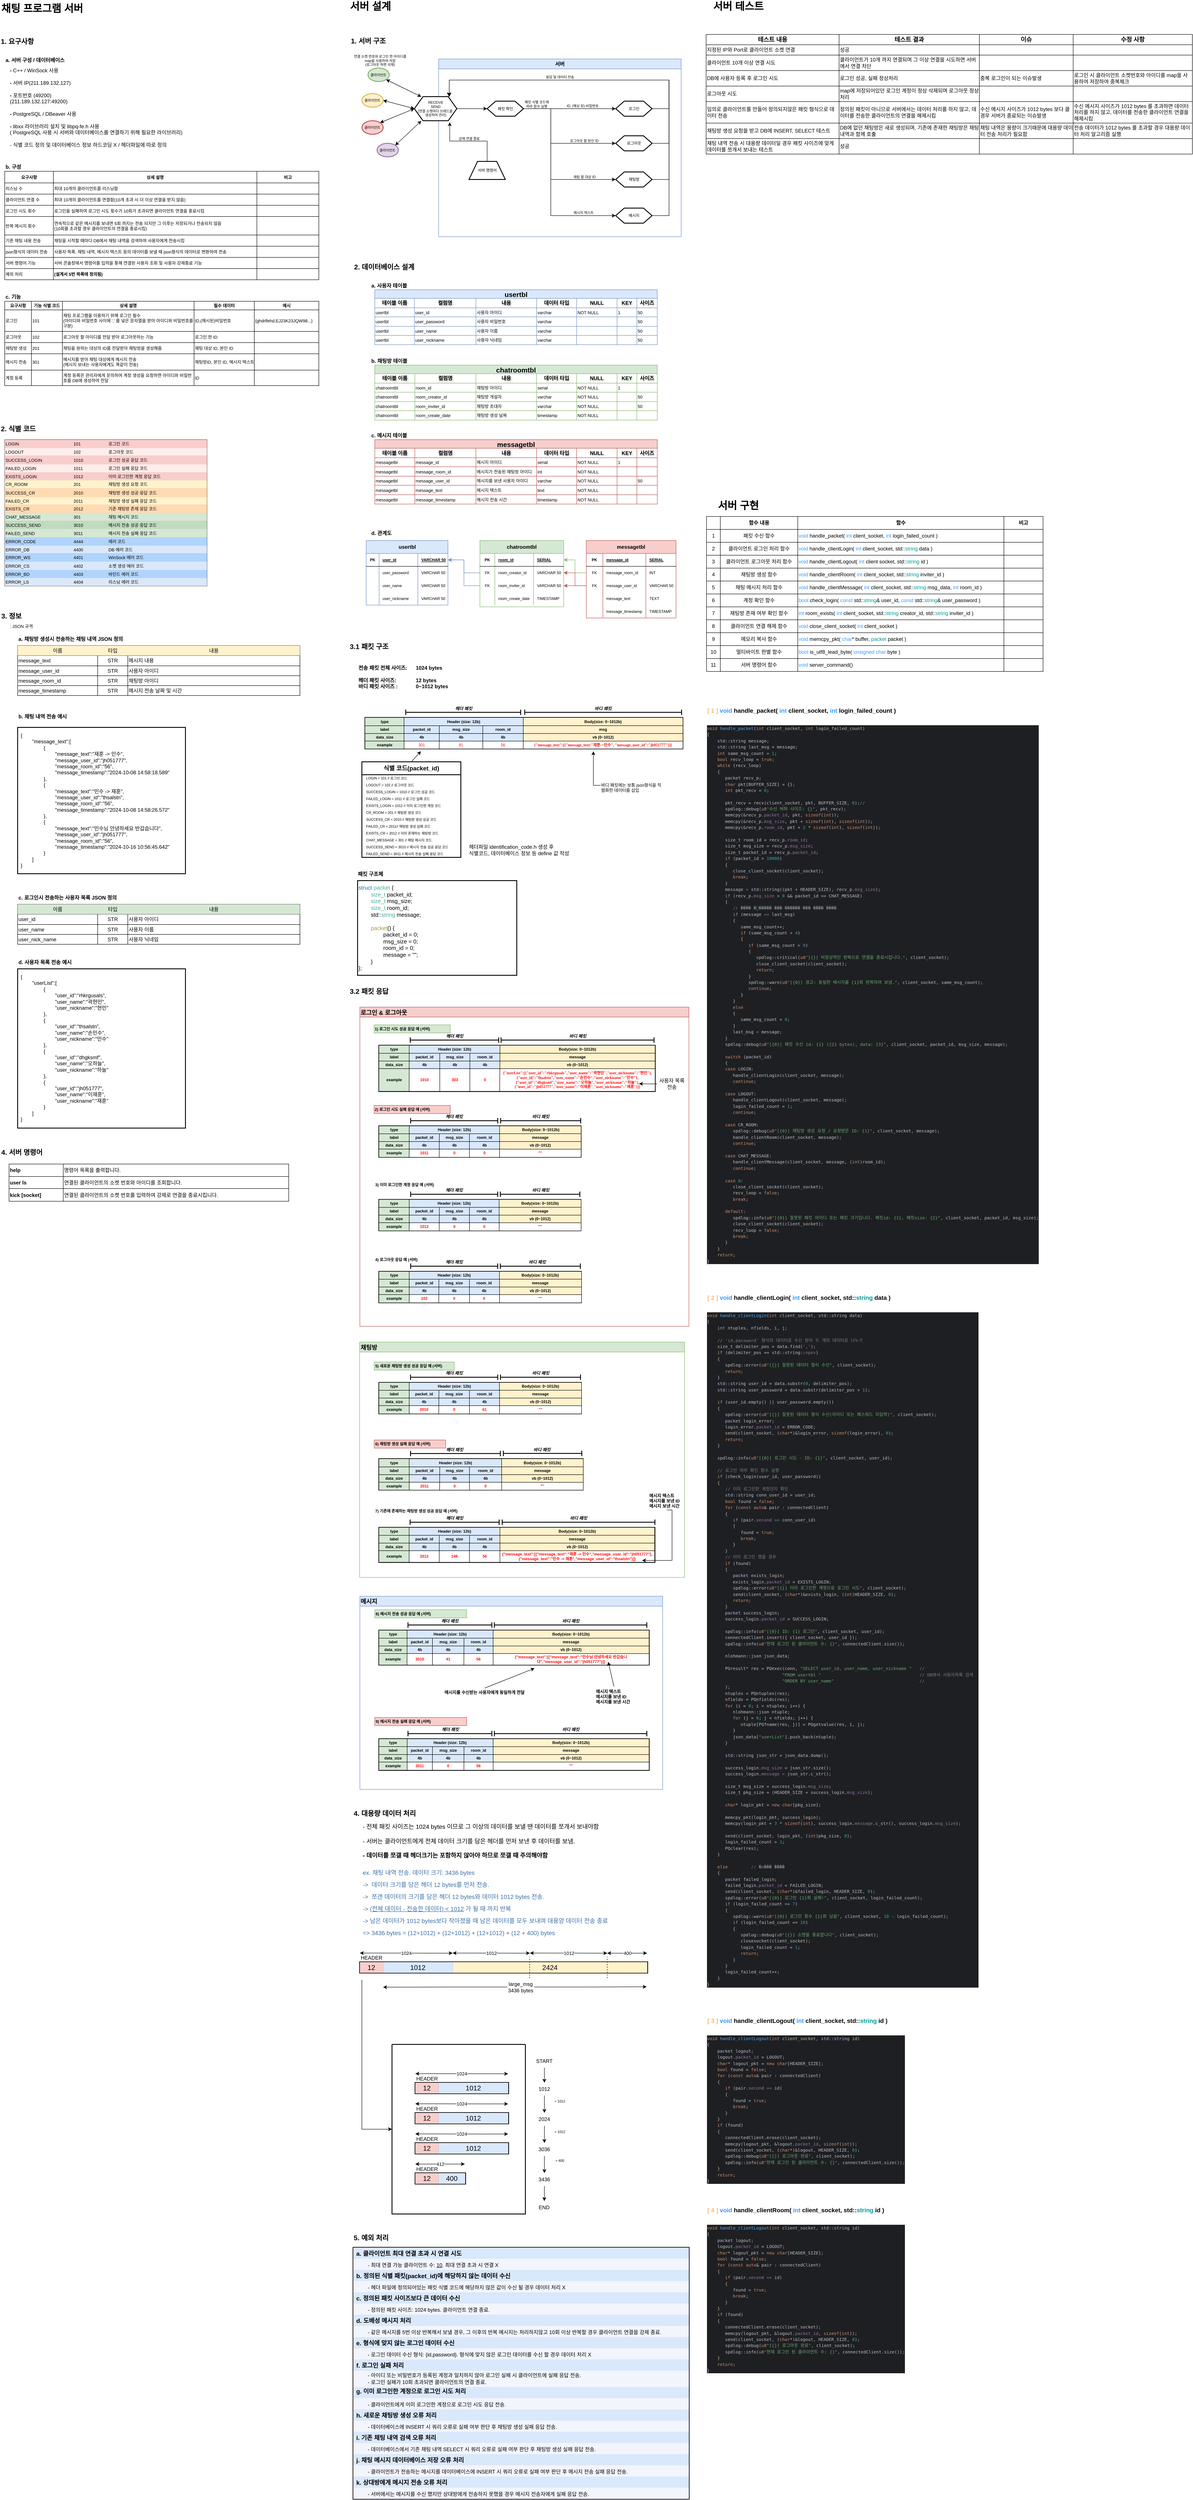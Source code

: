 <mxfile version="24.9.0">
  <diagram name="페이지-1" id="O_5YI7VtIbmLpw0LFxMn">
    <mxGraphModel dx="930" dy="541" grid="1" gridSize="10" guides="1" tooltips="1" connect="1" arrows="1" fold="1" page="1" pageScale="1" pageWidth="827" pageHeight="1169" math="0" shadow="0">
      <root>
        <mxCell id="0" />
        <mxCell id="1" parent="0" />
        <mxCell id="0k6C3laeqcdQqS4-GQry-1" value="" style="shape=table;startSize=0;container=1;collapsible=0;childLayout=tableLayout;fontSize=12;" parent="1" vertex="1">
          <mxGeometry x="80" y="1580" width="656" height="116" as="geometry" />
        </mxCell>
        <mxCell id="0k6C3laeqcdQqS4-GQry-2" value="" style="shape=tableRow;horizontal=0;startSize=0;swimlaneHead=0;swimlaneBody=0;strokeColor=inherit;top=0;left=0;bottom=0;right=0;collapsible=0;dropTarget=0;fillColor=none;points=[[0,0.5],[1,0.5]];portConstraint=eastwest;fontSize=12;" parent="0k6C3laeqcdQqS4-GQry-1" vertex="1">
          <mxGeometry width="656" height="23" as="geometry" />
        </mxCell>
        <mxCell id="0k6C3laeqcdQqS4-GQry-3" value="이름" style="shape=partialRectangle;html=1;whiteSpace=wrap;connectable=0;strokeColor=#d6b656;overflow=hidden;fillColor=#fff2cc;top=0;left=0;bottom=0;right=0;pointerEvents=1;fontSize=12;labelBackgroundColor=none;" parent="0k6C3laeqcdQqS4-GQry-2" vertex="1">
          <mxGeometry width="186" height="23" as="geometry">
            <mxRectangle width="186" height="23" as="alternateBounds" />
          </mxGeometry>
        </mxCell>
        <mxCell id="0k6C3laeqcdQqS4-GQry-4" value="타입" style="shape=partialRectangle;html=1;whiteSpace=wrap;connectable=0;strokeColor=#d6b656;overflow=hidden;fillColor=#fff2cc;top=0;left=0;bottom=0;right=0;pointerEvents=1;fontSize=12;labelBackgroundColor=none;" parent="0k6C3laeqcdQqS4-GQry-2" vertex="1">
          <mxGeometry x="186" width="70" height="23" as="geometry">
            <mxRectangle width="70" height="23" as="alternateBounds" />
          </mxGeometry>
        </mxCell>
        <mxCell id="0k6C3laeqcdQqS4-GQry-5" value="내용" style="shape=partialRectangle;html=1;whiteSpace=wrap;connectable=0;strokeColor=#d6b656;overflow=hidden;fillColor=#fff2cc;top=0;left=0;bottom=0;right=0;pointerEvents=1;fontSize=12;" parent="0k6C3laeqcdQqS4-GQry-2" vertex="1">
          <mxGeometry x="256" width="400" height="23" as="geometry">
            <mxRectangle width="400" height="23" as="alternateBounds" />
          </mxGeometry>
        </mxCell>
        <mxCell id="0k6C3laeqcdQqS4-GQry-6" value="" style="shape=tableRow;horizontal=0;startSize=0;swimlaneHead=0;swimlaneBody=0;strokeColor=inherit;top=0;left=0;bottom=0;right=0;collapsible=0;dropTarget=0;fillColor=none;points=[[0,0.5],[1,0.5]];portConstraint=eastwest;fontSize=12;" parent="0k6C3laeqcdQqS4-GQry-1" vertex="1">
          <mxGeometry y="23" width="656" height="24" as="geometry" />
        </mxCell>
        <mxCell id="0k6C3laeqcdQqS4-GQry-7" value="message_text" style="shape=partialRectangle;html=1;whiteSpace=wrap;connectable=0;strokeColor=inherit;overflow=hidden;fillColor=none;top=0;left=0;bottom=0;right=0;pointerEvents=1;fontSize=12;align=left;fontColor=default;labelBorderColor=none;" parent="0k6C3laeqcdQqS4-GQry-6" vertex="1">
          <mxGeometry width="186" height="24" as="geometry">
            <mxRectangle width="186" height="24" as="alternateBounds" />
          </mxGeometry>
        </mxCell>
        <mxCell id="0k6C3laeqcdQqS4-GQry-8" value="STR" style="shape=partialRectangle;html=1;whiteSpace=wrap;connectable=0;strokeColor=inherit;overflow=hidden;fillColor=none;top=0;left=0;bottom=0;right=0;pointerEvents=1;fontSize=12;" parent="0k6C3laeqcdQqS4-GQry-6" vertex="1">
          <mxGeometry x="186" width="70" height="24" as="geometry">
            <mxRectangle width="70" height="24" as="alternateBounds" />
          </mxGeometry>
        </mxCell>
        <mxCell id="0k6C3laeqcdQqS4-GQry-9" value="메시지 내용" style="shape=partialRectangle;html=1;whiteSpace=wrap;connectable=0;strokeColor=inherit;overflow=hidden;fillColor=none;top=0;left=0;bottom=0;right=0;pointerEvents=1;fontSize=12;align=left;" parent="0k6C3laeqcdQqS4-GQry-6" vertex="1">
          <mxGeometry x="256" width="400" height="24" as="geometry">
            <mxRectangle width="400" height="24" as="alternateBounds" />
          </mxGeometry>
        </mxCell>
        <mxCell id="0k6C3laeqcdQqS4-GQry-10" value="" style="shape=tableRow;horizontal=0;startSize=0;swimlaneHead=0;swimlaneBody=0;strokeColor=inherit;top=0;left=0;bottom=0;right=0;collapsible=0;dropTarget=0;fillColor=none;points=[[0,0.5],[1,0.5]];portConstraint=eastwest;fontSize=12;" parent="0k6C3laeqcdQqS4-GQry-1" vertex="1">
          <mxGeometry y="47" width="656" height="23" as="geometry" />
        </mxCell>
        <mxCell id="0k6C3laeqcdQqS4-GQry-11" value="message_user_id" style="shape=partialRectangle;html=1;whiteSpace=wrap;connectable=0;strokeColor=inherit;overflow=hidden;fillColor=none;top=0;left=0;bottom=0;right=0;pointerEvents=1;fontSize=12;align=left;fontColor=default;labelBorderColor=none;" parent="0k6C3laeqcdQqS4-GQry-10" vertex="1">
          <mxGeometry width="186" height="23" as="geometry">
            <mxRectangle width="186" height="23" as="alternateBounds" />
          </mxGeometry>
        </mxCell>
        <mxCell id="0k6C3laeqcdQqS4-GQry-12" value="STR" style="shape=partialRectangle;html=1;whiteSpace=wrap;connectable=0;strokeColor=inherit;overflow=hidden;fillColor=none;top=0;left=0;bottom=0;right=0;pointerEvents=1;fontSize=12;" parent="0k6C3laeqcdQqS4-GQry-10" vertex="1">
          <mxGeometry x="186" width="70" height="23" as="geometry">
            <mxRectangle width="70" height="23" as="alternateBounds" />
          </mxGeometry>
        </mxCell>
        <mxCell id="0k6C3laeqcdQqS4-GQry-13" value="사용자 아이디" style="shape=partialRectangle;html=1;whiteSpace=wrap;connectable=0;strokeColor=inherit;overflow=hidden;fillColor=none;top=0;left=0;bottom=0;right=0;pointerEvents=1;fontSize=12;align=left;" parent="0k6C3laeqcdQqS4-GQry-10" vertex="1">
          <mxGeometry x="256" width="400" height="23" as="geometry">
            <mxRectangle width="400" height="23" as="alternateBounds" />
          </mxGeometry>
        </mxCell>
        <mxCell id="0k6C3laeqcdQqS4-GQry-26" style="shape=tableRow;horizontal=0;startSize=0;swimlaneHead=0;swimlaneBody=0;strokeColor=inherit;top=0;left=0;bottom=0;right=0;collapsible=0;dropTarget=0;fillColor=none;points=[[0,0.5],[1,0.5]];portConstraint=eastwest;fontSize=12;" parent="0k6C3laeqcdQqS4-GQry-1" vertex="1">
          <mxGeometry y="70" width="656" height="23" as="geometry" />
        </mxCell>
        <mxCell id="0k6C3laeqcdQqS4-GQry-27" value="message_room_id" style="shape=partialRectangle;html=1;whiteSpace=wrap;connectable=0;strokeColor=inherit;overflow=hidden;fillColor=none;top=0;left=0;bottom=0;right=0;pointerEvents=1;fontSize=12;align=left;fontColor=default;labelBorderColor=none;" parent="0k6C3laeqcdQqS4-GQry-26" vertex="1">
          <mxGeometry width="186" height="23" as="geometry">
            <mxRectangle width="186" height="23" as="alternateBounds" />
          </mxGeometry>
        </mxCell>
        <mxCell id="0k6C3laeqcdQqS4-GQry-28" value="STR" style="shape=partialRectangle;html=1;whiteSpace=wrap;connectable=0;strokeColor=inherit;overflow=hidden;fillColor=none;top=0;left=0;bottom=0;right=0;pointerEvents=1;fontSize=12;" parent="0k6C3laeqcdQqS4-GQry-26" vertex="1">
          <mxGeometry x="186" width="70" height="23" as="geometry">
            <mxRectangle width="70" height="23" as="alternateBounds" />
          </mxGeometry>
        </mxCell>
        <mxCell id="0k6C3laeqcdQqS4-GQry-29" value="채팅방 아이디" style="shape=partialRectangle;html=1;whiteSpace=wrap;connectable=0;strokeColor=inherit;overflow=hidden;fillColor=none;top=0;left=0;bottom=0;right=0;pointerEvents=1;fontSize=12;align=left;" parent="0k6C3laeqcdQqS4-GQry-26" vertex="1">
          <mxGeometry x="256" width="400" height="23" as="geometry">
            <mxRectangle width="400" height="23" as="alternateBounds" />
          </mxGeometry>
        </mxCell>
        <mxCell id="0k6C3laeqcdQqS4-GQry-14" style="shape=tableRow;horizontal=0;startSize=0;swimlaneHead=0;swimlaneBody=0;strokeColor=inherit;top=0;left=0;bottom=0;right=0;collapsible=0;dropTarget=0;fillColor=none;points=[[0,0.5],[1,0.5]];portConstraint=eastwest;fontSize=12;" parent="0k6C3laeqcdQqS4-GQry-1" vertex="1">
          <mxGeometry y="93" width="656" height="23" as="geometry" />
        </mxCell>
        <mxCell id="0k6C3laeqcdQqS4-GQry-15" value="message_timestamp" style="shape=partialRectangle;html=1;whiteSpace=wrap;connectable=0;strokeColor=inherit;overflow=hidden;fillColor=none;top=0;left=0;bottom=0;right=0;pointerEvents=1;fontSize=12;align=left;fontColor=default;labelBorderColor=none;" parent="0k6C3laeqcdQqS4-GQry-14" vertex="1">
          <mxGeometry width="186" height="23" as="geometry">
            <mxRectangle width="186" height="23" as="alternateBounds" />
          </mxGeometry>
        </mxCell>
        <mxCell id="0k6C3laeqcdQqS4-GQry-16" value="STR" style="shape=partialRectangle;html=1;whiteSpace=wrap;connectable=0;strokeColor=inherit;overflow=hidden;fillColor=none;top=0;left=0;bottom=0;right=0;pointerEvents=1;fontSize=12;" parent="0k6C3laeqcdQqS4-GQry-14" vertex="1">
          <mxGeometry x="186" width="70" height="23" as="geometry">
            <mxRectangle width="70" height="23" as="alternateBounds" />
          </mxGeometry>
        </mxCell>
        <mxCell id="0k6C3laeqcdQqS4-GQry-17" value="메시지 전송 날짜 및 시간" style="shape=partialRectangle;html=1;whiteSpace=wrap;connectable=0;strokeColor=inherit;overflow=hidden;fillColor=none;top=0;left=0;bottom=0;right=0;pointerEvents=1;fontSize=12;align=left;" parent="0k6C3laeqcdQqS4-GQry-14" vertex="1">
          <mxGeometry x="256" width="400" height="23" as="geometry">
            <mxRectangle width="400" height="23" as="alternateBounds" />
          </mxGeometry>
        </mxCell>
        <mxCell id="0k6C3laeqcdQqS4-GQry-22" value="a. 채팅방 생성시 전송하는 채팅 내역 JSON 정의" style="text;html=1;align=left;verticalAlign=middle;whiteSpace=wrap;rounded=0;fontStyle=1" parent="1" vertex="1">
          <mxGeometry x="80" y="1550" width="290" height="30" as="geometry" />
        </mxCell>
        <mxCell id="0k6C3laeqcdQqS4-GQry-23" value="&lt;font style=&quot;font-size: 16px;&quot;&gt;3. 정보&lt;/font&gt;" style="text;html=1;align=left;verticalAlign=middle;whiteSpace=wrap;rounded=0;fontStyle=1" parent="1" vertex="1">
          <mxGeometry x="40" y="1500" width="70" height="22" as="geometry" />
        </mxCell>
        <mxCell id="0k6C3laeqcdQqS4-GQry-24" value=": JSON 규격" style="text;html=1;align=left;verticalAlign=middle;whiteSpace=wrap;rounded=0;fontSize=10;" parent="1" vertex="1">
          <mxGeometry x="60" y="1520" width="70" height="30" as="geometry" />
        </mxCell>
        <mxCell id="0k6C3laeqcdQqS4-GQry-25" value="b. 채팅 내역 전송 예시" style="text;html=1;align=left;verticalAlign=middle;whiteSpace=wrap;rounded=0;fontStyle=1" parent="1" vertex="1">
          <mxGeometry x="80" y="1730" width="290" height="30" as="geometry" />
        </mxCell>
        <mxCell id="0k6C3laeqcdQqS4-GQry-30" value="{&lt;div&gt;&lt;span style=&quot;white-space: pre;&quot;&gt;&#x9;&lt;/span&gt;&quot;message_text&quot;:[&lt;/div&gt;&lt;div&gt;&lt;span style=&quot;white-space: pre;&quot;&gt;&#x9;&lt;/span&gt;&lt;span style=&quot;white-space: pre;&quot;&gt;&#x9;&lt;/span&gt;{&lt;/div&gt;&lt;div&gt;&lt;span style=&quot;white-space: pre;&quot;&gt;&#x9;&lt;/span&gt;&lt;span style=&quot;white-space: pre;&quot;&gt;&#x9;&lt;/span&gt;&lt;span style=&quot;white-space: pre;&quot;&gt;&#x9;&lt;/span&gt;&quot;message_text&quot;:&quot;재훈 -&amp;gt; 민수&quot;,&lt;/div&gt;&lt;div&gt;&lt;span style=&quot;white-space: pre;&quot;&gt;&#x9;&lt;/span&gt;&lt;span style=&quot;white-space: pre;&quot;&gt;&#x9;&lt;/span&gt;&lt;span style=&quot;white-space: pre;&quot;&gt;&#x9;&lt;/span&gt;&quot;message_user_id&quot;:&quot;jh051777&quot;,&lt;/div&gt;&lt;div&gt;&lt;span style=&quot;white-space: pre;&quot;&gt;&#x9;&lt;/span&gt;&lt;span style=&quot;white-space: pre;&quot;&gt;&#x9;&lt;/span&gt;&lt;span style=&quot;white-space: pre;&quot;&gt;&#x9;&lt;/span&gt;&quot;message_room_id&quot;:&quot;56&quot;,&lt;br&gt;&lt;/div&gt;&lt;div&gt;&lt;span style=&quot;white-space: pre;&quot;&gt;&#x9;&lt;/span&gt;&lt;span style=&quot;white-space: pre;&quot;&gt;&#x9;&lt;/span&gt;&lt;span style=&quot;white-space: pre;&quot;&gt;&#x9;&lt;/span&gt;&quot;message_timestamp&quot;:&quot;2024-10-08 14:58:18.589&quot;&lt;br&gt;&lt;/div&gt;&lt;div&gt;&lt;span style=&quot;white-space: pre;&quot;&gt;&#x9;&lt;/span&gt;&lt;span style=&quot;white-space: pre;&quot;&gt;&#x9;&lt;/span&gt;},&lt;/div&gt;&lt;div&gt;&lt;span style=&quot;white-space: pre;&quot;&gt;&#x9;&lt;/span&gt;&lt;span style=&quot;white-space: pre;&quot;&gt;&#x9;&lt;/span&gt;{&lt;/div&gt;&lt;div&gt;&lt;span style=&quot;white-space: pre;&quot;&gt;&#x9;&lt;/span&gt;&lt;span style=&quot;white-space: pre;&quot;&gt;&#x9;&lt;/span&gt;&lt;span style=&quot;white-space: pre;&quot;&gt;&#x9;&lt;/span&gt;&quot;message_text&quot;:&quot;민수 -&amp;gt; 재훈&quot;,&lt;/div&gt;&lt;div&gt;&lt;span style=&quot;white-space: pre;&quot;&gt;&#x9;&lt;/span&gt;&lt;span style=&quot;white-space: pre;&quot;&gt;&#x9;&lt;/span&gt;&lt;span style=&quot;white-space: pre;&quot;&gt;&#x9;&lt;/span&gt;&quot;message_user_id&quot;:&quot;thsalstn&quot;,&lt;/div&gt;&lt;div&gt;&lt;span style=&quot;white-space: pre;&quot;&gt;&#x9;&lt;/span&gt;&lt;span style=&quot;white-space: pre;&quot;&gt;&#x9;&lt;/span&gt;&lt;span style=&quot;white-space: pre;&quot;&gt;&#x9;&lt;/span&gt;&quot;message_room_id&quot;:&quot;56&quot;,&lt;br&gt;&lt;/div&gt;&lt;div&gt;&lt;span style=&quot;white-space: pre;&quot;&gt;&#x9;&lt;/span&gt;&lt;span style=&quot;white-space: pre;&quot;&gt;&#x9;&lt;/span&gt;&lt;span style=&quot;white-space: pre;&quot;&gt;&#x9;&lt;/span&gt;&quot;message_timestamp&quot;:&quot;2024-10-08 14:58:26.572&quot;&lt;br&gt;&lt;/div&gt;&lt;div&gt;&lt;span style=&quot;white-space: pre;&quot;&gt;&#x9;&lt;/span&gt;&lt;span style=&quot;white-space: pre;&quot;&gt;&#x9;&lt;/span&gt;},&lt;/div&gt;&lt;div&gt;&lt;span style=&quot;white-space: pre;&quot;&gt;&#x9;&lt;/span&gt;&lt;span style=&quot;white-space: pre;&quot;&gt;&#x9;&lt;/span&gt;{&lt;/div&gt;&lt;div&gt;&lt;span style=&quot;white-space: pre;&quot;&gt;&#x9;&lt;/span&gt;&lt;span style=&quot;white-space: pre;&quot;&gt;&#x9;&lt;/span&gt;&lt;span style=&quot;white-space: pre;&quot;&gt;&#x9;&lt;/span&gt;&quot;message_text&quot;:&quot;민수님 안녕하세요 반갑습니다&quot;,&lt;/div&gt;&lt;div&gt;&lt;span style=&quot;white-space: pre;&quot;&gt;&#x9;&lt;/span&gt;&lt;span style=&quot;white-space: pre;&quot;&gt;&#x9;&lt;/span&gt;&lt;span style=&quot;white-space: pre;&quot;&gt;&#x9;&lt;/span&gt;&quot;message_user_id&quot;:&quot;jh051777&quot;,&lt;/div&gt;&lt;div&gt;&lt;span style=&quot;white-space: pre;&quot;&gt;&#x9;&lt;/span&gt;&lt;span style=&quot;white-space: pre;&quot;&gt;&#x9;&lt;/span&gt;&lt;span style=&quot;white-space: pre;&quot;&gt;&#x9;&lt;/span&gt;&quot;message_room_id&quot;:&quot;56&quot;,&lt;br&gt;&lt;/div&gt;&lt;div&gt;&lt;span style=&quot;white-space: pre;&quot;&gt;&#x9;&lt;/span&gt;&lt;span style=&quot;white-space: pre;&quot;&gt;&#x9;&lt;/span&gt;&lt;span style=&quot;white-space: pre;&quot;&gt;&#x9;&lt;/span&gt;&quot;message_timestamp&quot;:&quot;2024-10-16 10:56:45.642&quot;&lt;br&gt;&lt;/div&gt;&lt;div&gt;&lt;span style=&quot;white-space: pre;&quot;&gt;&#x9;&lt;/span&gt;&lt;span style=&quot;white-space: pre;&quot;&gt;&#x9;&lt;/span&gt;}&lt;/div&gt;&lt;div&gt;&lt;span style=&quot;white-space: pre;&quot;&gt;&#x9;&lt;/span&gt;]&lt;br&gt;&lt;/div&gt;&lt;div&gt;}&lt;/div&gt;" style="rounded=0;whiteSpace=wrap;html=1;align=left;verticalAlign=top;spacing=7;strokeWidth=2;" parent="1" vertex="1">
          <mxGeometry x="80" y="1770" width="390" height="340" as="geometry" />
        </mxCell>
        <mxCell id="9SRofgldqzQvd813DJrO-1" value="&lt;font style=&quot;font-size: 16px;&quot;&gt;4. 서버 명령어&lt;/font&gt;" style="text;html=1;align=left;verticalAlign=top;whiteSpace=wrap;rounded=0;fontFamily=Helvetica;fontSize=16;fontColor=default;fontStyle=1;labelBorderColor=none;" parent="1" vertex="1">
          <mxGeometry x="40" y="2741" width="120" height="30" as="geometry" />
        </mxCell>
        <mxCell id="9SRofgldqzQvd813DJrO-2" value="" style="shape=table;startSize=0;container=1;collapsible=0;childLayout=tableLayout;fontSize=16;rounded=0;fillStyle=solid;strokeColor=default;strokeWidth=1;align=center;verticalAlign=middle;swimlaneFillColor=none;fontFamily=Helvetica;fontColor=default;fontStyle=1;labelBorderColor=none;fillColor=default;" parent="1" vertex="1">
          <mxGeometry x="60" y="2784.5" width="650" height="86.5" as="geometry" />
        </mxCell>
        <mxCell id="9SRofgldqzQvd813DJrO-3" value="" style="shape=tableRow;horizontal=0;startSize=0;swimlaneHead=0;swimlaneBody=0;strokeColor=inherit;top=0;left=0;bottom=0;right=0;collapsible=0;dropTarget=0;fillColor=none;points=[[0,0.5],[1,0.5]];portConstraint=eastwest;fontSize=16;rounded=0;fillStyle=solid;strokeWidth=1;align=center;verticalAlign=middle;swimlaneFillColor=none;fontFamily=Helvetica;fontColor=default;fontStyle=1;labelBorderColor=none;" parent="9SRofgldqzQvd813DJrO-2" vertex="1">
          <mxGeometry width="650" height="29" as="geometry" />
        </mxCell>
        <mxCell id="9SRofgldqzQvd813DJrO-4" value="help" style="shape=partialRectangle;html=1;whiteSpace=wrap;connectable=0;strokeColor=inherit;overflow=hidden;fillColor=none;top=0;left=0;bottom=0;right=0;pointerEvents=1;fontSize=12;rounded=0;fillStyle=solid;strokeWidth=1;align=left;verticalAlign=middle;swimlaneFillColor=none;fontFamily=Helvetica;fontColor=default;fontStyle=1;labelBorderColor=none;" parent="9SRofgldqzQvd813DJrO-3" vertex="1">
          <mxGeometry width="126" height="29" as="geometry">
            <mxRectangle width="126" height="29" as="alternateBounds" />
          </mxGeometry>
        </mxCell>
        <mxCell id="9SRofgldqzQvd813DJrO-5" value="명령어 목록을 출력합니다." style="shape=partialRectangle;html=1;whiteSpace=wrap;connectable=0;strokeColor=inherit;overflow=hidden;fillColor=none;top=0;left=0;bottom=0;right=0;pointerEvents=1;fontSize=12;rounded=0;fillStyle=solid;strokeWidth=1;align=left;verticalAlign=middle;swimlaneFillColor=none;fontFamily=Helvetica;fontColor=default;fontStyle=0;labelBorderColor=none;" parent="9SRofgldqzQvd813DJrO-3" vertex="1">
          <mxGeometry x="126" width="524" height="29" as="geometry">
            <mxRectangle width="524" height="29" as="alternateBounds" />
          </mxGeometry>
        </mxCell>
        <mxCell id="9SRofgldqzQvd813DJrO-6" value="" style="shape=tableRow;horizontal=0;startSize=0;swimlaneHead=0;swimlaneBody=0;strokeColor=inherit;top=0;left=0;bottom=0;right=0;collapsible=0;dropTarget=0;fillColor=none;points=[[0,0.5],[1,0.5]];portConstraint=eastwest;fontSize=16;rounded=0;fillStyle=solid;strokeWidth=1;align=center;verticalAlign=middle;swimlaneFillColor=none;fontFamily=Helvetica;fontColor=default;fontStyle=1;labelBorderColor=none;" parent="9SRofgldqzQvd813DJrO-2" vertex="1">
          <mxGeometry y="29" width="650" height="28" as="geometry" />
        </mxCell>
        <mxCell id="9SRofgldqzQvd813DJrO-7" value="user ls" style="shape=partialRectangle;html=1;whiteSpace=wrap;connectable=0;strokeColor=inherit;overflow=hidden;fillColor=none;top=0;left=0;bottom=0;right=0;pointerEvents=1;fontSize=12;rounded=0;fillStyle=solid;strokeWidth=1;align=left;verticalAlign=middle;swimlaneFillColor=none;fontFamily=Helvetica;fontColor=default;fontStyle=1;labelBorderColor=none;" parent="9SRofgldqzQvd813DJrO-6" vertex="1">
          <mxGeometry width="126" height="28" as="geometry">
            <mxRectangle width="126" height="28" as="alternateBounds" />
          </mxGeometry>
        </mxCell>
        <mxCell id="9SRofgldqzQvd813DJrO-8" value="연결된 클라이언트의 소켓 번호와 아이디를 조회합니다." style="shape=partialRectangle;html=1;whiteSpace=wrap;connectable=0;strokeColor=inherit;overflow=hidden;fillColor=none;top=0;left=0;bottom=0;right=0;pointerEvents=1;fontSize=12;rounded=0;fillStyle=solid;strokeWidth=1;align=left;verticalAlign=middle;swimlaneFillColor=none;fontFamily=Helvetica;fontColor=default;fontStyle=0;labelBorderColor=none;" parent="9SRofgldqzQvd813DJrO-6" vertex="1">
          <mxGeometry x="126" width="524" height="28" as="geometry">
            <mxRectangle width="524" height="28" as="alternateBounds" />
          </mxGeometry>
        </mxCell>
        <mxCell id="9SRofgldqzQvd813DJrO-9" value="" style="shape=tableRow;horizontal=0;startSize=0;swimlaneHead=0;swimlaneBody=0;strokeColor=inherit;top=0;left=0;bottom=0;right=0;collapsible=0;dropTarget=0;fillColor=none;points=[[0,0.5],[1,0.5]];portConstraint=eastwest;fontSize=16;rounded=0;fillStyle=solid;strokeWidth=1;align=center;verticalAlign=middle;swimlaneFillColor=none;fontFamily=Helvetica;fontColor=default;fontStyle=1;labelBorderColor=none;" parent="9SRofgldqzQvd813DJrO-2" vertex="1">
          <mxGeometry y="57" width="650" height="30" as="geometry" />
        </mxCell>
        <mxCell id="9SRofgldqzQvd813DJrO-10" value="kick [socket]" style="shape=partialRectangle;html=1;whiteSpace=wrap;connectable=0;strokeColor=inherit;overflow=hidden;fillColor=none;top=0;left=0;bottom=0;right=0;pointerEvents=1;fontSize=12;rounded=0;fillStyle=solid;strokeWidth=1;align=left;verticalAlign=middle;swimlaneFillColor=none;fontFamily=Helvetica;fontColor=default;fontStyle=1;labelBorderColor=none;" parent="9SRofgldqzQvd813DJrO-9" vertex="1">
          <mxGeometry width="126" height="30" as="geometry">
            <mxRectangle width="126" height="30" as="alternateBounds" />
          </mxGeometry>
        </mxCell>
        <mxCell id="9SRofgldqzQvd813DJrO-11" value="연결된 클라이언트의 소켓 번호를 입력하여 강제로 연결을 종료시킵니다." style="shape=partialRectangle;html=1;whiteSpace=wrap;connectable=0;strokeColor=inherit;overflow=hidden;fillColor=none;top=0;left=0;bottom=0;right=0;pointerEvents=1;fontSize=12;rounded=0;fillStyle=solid;strokeWidth=1;align=left;verticalAlign=middle;swimlaneFillColor=none;fontFamily=Helvetica;fontColor=default;fontStyle=0;labelBorderColor=none;" parent="9SRofgldqzQvd813DJrO-9" vertex="1">
          <mxGeometry x="126" width="524" height="30" as="geometry">
            <mxRectangle width="524" height="30" as="alternateBounds" />
          </mxGeometry>
        </mxCell>
        <mxCell id="9SRofgldqzQvd813DJrO-12" value="&lt;font style=&quot;font-size: 16px;&quot;&gt;2. 식별 코드&lt;/font&gt;" style="text;html=1;align=left;verticalAlign=top;whiteSpace=wrap;rounded=0;fontFamily=Helvetica;fontSize=16;fontColor=default;fontStyle=1;labelBorderColor=none;" parent="1" vertex="1">
          <mxGeometry x="39" y="1060" width="120" height="30" as="geometry" />
        </mxCell>
        <mxCell id="9SRofgldqzQvd813DJrO-13" value="" style="shape=table;startSize=0;container=1;collapsible=0;childLayout=tableLayout;fontSize=12;fillColor=#b0d4fc;" parent="1" vertex="1">
          <mxGeometry x="50" y="1101.54" width="470" height="340" as="geometry" />
        </mxCell>
        <mxCell id="9SRofgldqzQvd813DJrO-14" value="" style="shape=tableRow;horizontal=0;startSize=0;swimlaneHead=0;swimlaneBody=0;strokeColor=inherit;top=0;left=0;bottom=0;right=0;collapsible=0;dropTarget=0;fillColor=none;points=[[0,0.5],[1,0.5]];portConstraint=eastwest;fontSize=16;" parent="9SRofgldqzQvd813DJrO-13" vertex="1">
          <mxGeometry width="470" height="19" as="geometry" />
        </mxCell>
        <mxCell id="9SRofgldqzQvd813DJrO-15" value="LOGIN" style="shape=partialRectangle;html=1;whiteSpace=wrap;connectable=0;strokeColor=#FAF6F4;overflow=hidden;fillColor=#f8cecc;top=0;left=0;bottom=0;right=0;pointerEvents=1;fontSize=10;align=left;labelBackgroundColor=none;strokeWidth=11;" parent="9SRofgldqzQvd813DJrO-14" vertex="1">
          <mxGeometry width="158" height="19" as="geometry">
            <mxRectangle width="158" height="19" as="alternateBounds" />
          </mxGeometry>
        </mxCell>
        <mxCell id="9SRofgldqzQvd813DJrO-16" value="101" style="shape=partialRectangle;html=1;whiteSpace=wrap;connectable=0;strokeColor=#FAF6F4;overflow=hidden;fillColor=#f8cecc;top=0;left=0;bottom=0;right=0;pointerEvents=1;fontSize=10;align=left;labelBackgroundColor=none;strokeWidth=11;" parent="9SRofgldqzQvd813DJrO-14" vertex="1">
          <mxGeometry x="158" width="81" height="19" as="geometry">
            <mxRectangle width="81" height="19" as="alternateBounds" />
          </mxGeometry>
        </mxCell>
        <mxCell id="9SRofgldqzQvd813DJrO-17" value="로그인 코드" style="shape=partialRectangle;html=1;whiteSpace=wrap;connectable=0;strokeColor=#FAF6F4;overflow=hidden;fillColor=#f8cecc;top=0;left=0;bottom=0;right=0;pointerEvents=1;fontSize=10;align=left;labelBackgroundColor=none;strokeWidth=11;" parent="9SRofgldqzQvd813DJrO-14" vertex="1">
          <mxGeometry x="239" width="231" height="19" as="geometry">
            <mxRectangle width="231" height="19" as="alternateBounds" />
          </mxGeometry>
        </mxCell>
        <mxCell id="9SRofgldqzQvd813DJrO-18" value="" style="shape=tableRow;horizontal=0;startSize=0;swimlaneHead=0;swimlaneBody=0;strokeColor=inherit;top=0;left=0;bottom=0;right=0;collapsible=0;dropTarget=0;fillColor=none;points=[[0,0.5],[1,0.5]];portConstraint=eastwest;fontSize=16;" parent="9SRofgldqzQvd813DJrO-13" vertex="1">
          <mxGeometry y="19" width="470" height="18" as="geometry" />
        </mxCell>
        <mxCell id="9SRofgldqzQvd813DJrO-19" value="LOGOUT" style="shape=partialRectangle;html=1;whiteSpace=wrap;connectable=0;strokeColor=#FAF6F4;overflow=hidden;fillColor=#FFEDEB;top=0;left=0;bottom=0;right=0;pointerEvents=1;fontSize=10;align=left;labelBackgroundColor=none;strokeWidth=11;" parent="9SRofgldqzQvd813DJrO-18" vertex="1">
          <mxGeometry width="158" height="18" as="geometry">
            <mxRectangle width="158" height="18" as="alternateBounds" />
          </mxGeometry>
        </mxCell>
        <mxCell id="9SRofgldqzQvd813DJrO-20" value="102" style="shape=partialRectangle;html=1;whiteSpace=wrap;connectable=0;strokeColor=#FAF6F4;overflow=hidden;fillColor=#FFEDEB;top=0;left=0;bottom=0;right=0;pointerEvents=1;fontSize=10;align=left;labelBackgroundColor=none;strokeWidth=11;" parent="9SRofgldqzQvd813DJrO-18" vertex="1">
          <mxGeometry x="158" width="81" height="18" as="geometry">
            <mxRectangle width="81" height="18" as="alternateBounds" />
          </mxGeometry>
        </mxCell>
        <mxCell id="9SRofgldqzQvd813DJrO-21" value="로그아웃 코드" style="shape=partialRectangle;html=1;whiteSpace=wrap;connectable=0;strokeColor=#FAF6F4;overflow=hidden;fillColor=#FFEDEB;top=0;left=0;bottom=0;right=0;pointerEvents=1;fontSize=10;align=left;labelBackgroundColor=none;strokeWidth=11;" parent="9SRofgldqzQvd813DJrO-18" vertex="1">
          <mxGeometry x="239" width="231" height="18" as="geometry">
            <mxRectangle width="231" height="18" as="alternateBounds" />
          </mxGeometry>
        </mxCell>
        <mxCell id="9SRofgldqzQvd813DJrO-54" style="shape=tableRow;horizontal=0;startSize=0;swimlaneHead=0;swimlaneBody=0;strokeColor=inherit;top=0;left=0;bottom=0;right=0;collapsible=0;dropTarget=0;fillColor=none;points=[[0,0.5],[1,0.5]];portConstraint=eastwest;fontSize=16;" parent="9SRofgldqzQvd813DJrO-13" vertex="1">
          <mxGeometry y="37" width="470" height="20" as="geometry" />
        </mxCell>
        <mxCell id="9SRofgldqzQvd813DJrO-55" value="SUCCESS_LOGIN" style="shape=partialRectangle;html=1;whiteSpace=wrap;connectable=0;strokeColor=#FAF6F4;overflow=hidden;fillColor=#f8cecc;top=0;left=0;bottom=0;right=0;pointerEvents=1;fontSize=10;align=left;labelBackgroundColor=none;strokeWidth=11;" parent="9SRofgldqzQvd813DJrO-54" vertex="1">
          <mxGeometry width="158" height="20" as="geometry">
            <mxRectangle width="158" height="20" as="alternateBounds" />
          </mxGeometry>
        </mxCell>
        <mxCell id="9SRofgldqzQvd813DJrO-56" value="1010" style="shape=partialRectangle;html=1;whiteSpace=wrap;connectable=0;strokeColor=#FAF6F4;overflow=hidden;fillColor=#f8cecc;top=0;left=0;bottom=0;right=0;pointerEvents=1;fontSize=10;align=left;labelBackgroundColor=none;strokeWidth=11;" parent="9SRofgldqzQvd813DJrO-54" vertex="1">
          <mxGeometry x="158" width="81" height="20" as="geometry">
            <mxRectangle width="81" height="20" as="alternateBounds" />
          </mxGeometry>
        </mxCell>
        <mxCell id="9SRofgldqzQvd813DJrO-57" value="로그인 성공 응답 코드" style="shape=partialRectangle;html=1;whiteSpace=wrap;connectable=0;strokeColor=#FAF6F4;overflow=hidden;fillColor=#f8cecc;top=0;left=0;bottom=0;right=0;pointerEvents=1;fontSize=10;align=left;labelBackgroundColor=none;strokeWidth=11;" parent="9SRofgldqzQvd813DJrO-54" vertex="1">
          <mxGeometry x="239" width="231" height="20" as="geometry">
            <mxRectangle width="231" height="20" as="alternateBounds" />
          </mxGeometry>
        </mxCell>
        <mxCell id="9SRofgldqzQvd813DJrO-50" style="shape=tableRow;horizontal=0;startSize=0;swimlaneHead=0;swimlaneBody=0;strokeColor=inherit;top=0;left=0;bottom=0;right=0;collapsible=0;dropTarget=0;fillColor=none;points=[[0,0.5],[1,0.5]];portConstraint=eastwest;fontSize=16;" parent="9SRofgldqzQvd813DJrO-13" vertex="1">
          <mxGeometry y="57" width="470" height="19" as="geometry" />
        </mxCell>
        <mxCell id="9SRofgldqzQvd813DJrO-51" value="FAILED_LOGIN" style="shape=partialRectangle;html=1;whiteSpace=wrap;connectable=0;strokeColor=#FAF6F4;overflow=hidden;fillColor=#ffedea;top=0;left=0;bottom=0;right=0;pointerEvents=1;fontSize=10;align=left;strokeWidth=11;" parent="9SRofgldqzQvd813DJrO-50" vertex="1">
          <mxGeometry width="158" height="19" as="geometry">
            <mxRectangle width="158" height="19" as="alternateBounds" />
          </mxGeometry>
        </mxCell>
        <mxCell id="9SRofgldqzQvd813DJrO-52" value="1011" style="shape=partialRectangle;html=1;whiteSpace=wrap;connectable=0;strokeColor=#FAF6F4;overflow=hidden;fillColor=#ffedea;top=0;left=0;bottom=0;right=0;pointerEvents=1;fontSize=10;align=left;strokeWidth=11;" parent="9SRofgldqzQvd813DJrO-50" vertex="1">
          <mxGeometry x="158" width="81" height="19" as="geometry">
            <mxRectangle width="81" height="19" as="alternateBounds" />
          </mxGeometry>
        </mxCell>
        <mxCell id="9SRofgldqzQvd813DJrO-53" value="로그인 실패 응답 코드" style="shape=partialRectangle;html=1;whiteSpace=wrap;connectable=0;strokeColor=#FAF6F4;overflow=hidden;fillColor=#ffedea;top=0;left=0;bottom=0;right=0;pointerEvents=1;fontSize=10;align=left;strokeWidth=11;" parent="9SRofgldqzQvd813DJrO-50" vertex="1">
          <mxGeometry x="239" width="231" height="19" as="geometry">
            <mxRectangle width="231" height="19" as="alternateBounds" />
          </mxGeometry>
        </mxCell>
        <mxCell id="9SRofgldqzQvd813DJrO-46" style="shape=tableRow;horizontal=0;startSize=0;swimlaneHead=0;swimlaneBody=0;strokeColor=inherit;top=0;left=0;bottom=0;right=0;collapsible=0;dropTarget=0;fillColor=none;points=[[0,0.5],[1,0.5]];portConstraint=eastwest;fontSize=16;" parent="9SRofgldqzQvd813DJrO-13" vertex="1">
          <mxGeometry y="76" width="470" height="18" as="geometry" />
        </mxCell>
        <mxCell id="9SRofgldqzQvd813DJrO-47" value="EXISTS_LOGIN" style="shape=partialRectangle;html=1;whiteSpace=wrap;connectable=0;strokeColor=#FAF6F4;overflow=hidden;fillColor=#f8cecc;top=0;left=0;bottom=0;right=0;pointerEvents=1;fontSize=10;align=left;strokeWidth=11;" parent="9SRofgldqzQvd813DJrO-46" vertex="1">
          <mxGeometry width="158" height="18" as="geometry">
            <mxRectangle width="158" height="18" as="alternateBounds" />
          </mxGeometry>
        </mxCell>
        <mxCell id="9SRofgldqzQvd813DJrO-48" value="1012" style="shape=partialRectangle;html=1;whiteSpace=wrap;connectable=0;strokeColor=#FAF6F4;overflow=hidden;fillColor=#f8cecc;top=0;left=0;bottom=0;right=0;pointerEvents=1;fontSize=10;align=left;strokeWidth=11;" parent="9SRofgldqzQvd813DJrO-46" vertex="1">
          <mxGeometry x="158" width="81" height="18" as="geometry">
            <mxRectangle width="81" height="18" as="alternateBounds" />
          </mxGeometry>
        </mxCell>
        <mxCell id="9SRofgldqzQvd813DJrO-49" value="이미 로그인한 계정 응답 코드" style="shape=partialRectangle;html=1;whiteSpace=wrap;connectable=0;strokeColor=#FAF6F4;overflow=hidden;fillColor=#f8cecc;top=0;left=0;bottom=0;right=0;pointerEvents=1;fontSize=10;align=left;strokeWidth=11;" parent="9SRofgldqzQvd813DJrO-46" vertex="1">
          <mxGeometry x="239" width="231" height="18" as="geometry">
            <mxRectangle width="231" height="18" as="alternateBounds" />
          </mxGeometry>
        </mxCell>
        <mxCell id="9SRofgldqzQvd813DJrO-22" value="" style="shape=tableRow;horizontal=0;startSize=0;swimlaneHead=0;swimlaneBody=0;strokeColor=inherit;top=0;left=0;bottom=0;right=0;collapsible=0;dropTarget=0;fillColor=none;points=[[0,0.5],[1,0.5]];portConstraint=eastwest;fontSize=16;" parent="9SRofgldqzQvd813DJrO-13" vertex="1">
          <mxGeometry y="94" width="470" height="19" as="geometry" />
        </mxCell>
        <mxCell id="9SRofgldqzQvd813DJrO-23" value="CR_ROOM" style="shape=partialRectangle;html=1;whiteSpace=wrap;connectable=0;strokeColor=#FAF6F4;overflow=hidden;fillColor=#fff2cc;top=0;left=0;bottom=0;right=0;pointerEvents=1;fontSize=10;align=left;strokeWidth=11;" parent="9SRofgldqzQvd813DJrO-22" vertex="1">
          <mxGeometry width="158" height="19" as="geometry">
            <mxRectangle width="158" height="19" as="alternateBounds" />
          </mxGeometry>
        </mxCell>
        <mxCell id="9SRofgldqzQvd813DJrO-24" value="201" style="shape=partialRectangle;html=1;whiteSpace=wrap;connectable=0;strokeColor=#FAF6F4;overflow=hidden;fillColor=#fff2cc;top=0;left=0;bottom=0;right=0;pointerEvents=1;fontSize=10;align=left;strokeWidth=11;" parent="9SRofgldqzQvd813DJrO-22" vertex="1">
          <mxGeometry x="158" width="81" height="19" as="geometry">
            <mxRectangle width="81" height="19" as="alternateBounds" />
          </mxGeometry>
        </mxCell>
        <mxCell id="9SRofgldqzQvd813DJrO-25" value="채팅방 생성 요청 코드" style="shape=partialRectangle;html=1;whiteSpace=wrap;connectable=0;strokeColor=#FAF6F4;overflow=hidden;fillColor=#fff2cc;top=0;left=0;bottom=0;right=0;pointerEvents=1;fontSize=10;align=left;strokeWidth=11;" parent="9SRofgldqzQvd813DJrO-22" vertex="1">
          <mxGeometry x="239" width="231" height="19" as="geometry">
            <mxRectangle width="231" height="19" as="alternateBounds" />
          </mxGeometry>
        </mxCell>
        <mxCell id="9SRofgldqzQvd813DJrO-42" style="shape=tableRow;horizontal=0;startSize=0;swimlaneHead=0;swimlaneBody=0;strokeColor=inherit;top=0;left=0;bottom=0;right=0;collapsible=0;dropTarget=0;fillColor=none;points=[[0,0.5],[1,0.5]];portConstraint=eastwest;fontSize=16;" parent="9SRofgldqzQvd813DJrO-13" vertex="1">
          <mxGeometry y="113" width="470" height="20" as="geometry" />
        </mxCell>
        <mxCell id="9SRofgldqzQvd813DJrO-43" value="SUCCESS_CR" style="shape=partialRectangle;html=1;whiteSpace=wrap;connectable=0;strokeColor=#FAF6F4;overflow=hidden;fillColor=#FFDBB3;top=0;left=0;bottom=0;right=0;pointerEvents=1;fontSize=10;align=left;strokeWidth=11;" parent="9SRofgldqzQvd813DJrO-42" vertex="1">
          <mxGeometry width="158" height="20" as="geometry">
            <mxRectangle width="158" height="20" as="alternateBounds" />
          </mxGeometry>
        </mxCell>
        <mxCell id="9SRofgldqzQvd813DJrO-44" value="2010" style="shape=partialRectangle;html=1;whiteSpace=wrap;connectable=0;strokeColor=#FAF6F4;overflow=hidden;fillColor=#FFDBB3;top=0;left=0;bottom=0;right=0;pointerEvents=1;fontSize=10;align=left;strokeWidth=11;" parent="9SRofgldqzQvd813DJrO-42" vertex="1">
          <mxGeometry x="158" width="81" height="20" as="geometry">
            <mxRectangle width="81" height="20" as="alternateBounds" />
          </mxGeometry>
        </mxCell>
        <mxCell id="9SRofgldqzQvd813DJrO-45" value="채팅방 생성 성공 응답 코드" style="shape=partialRectangle;html=1;whiteSpace=wrap;connectable=0;strokeColor=#FAF6F4;overflow=hidden;fillColor=#FFDBB3;top=0;left=0;bottom=0;right=0;pointerEvents=1;fontSize=10;align=left;strokeWidth=11;" parent="9SRofgldqzQvd813DJrO-42" vertex="1">
          <mxGeometry x="239" width="231" height="20" as="geometry">
            <mxRectangle width="231" height="20" as="alternateBounds" />
          </mxGeometry>
        </mxCell>
        <mxCell id="9SRofgldqzQvd813DJrO-38" style="shape=tableRow;horizontal=0;startSize=0;swimlaneHead=0;swimlaneBody=0;strokeColor=inherit;top=0;left=0;bottom=0;right=0;collapsible=0;dropTarget=0;fillColor=none;points=[[0,0.5],[1,0.5]];portConstraint=eastwest;fontSize=16;" parent="9SRofgldqzQvd813DJrO-13" vertex="1">
          <mxGeometry y="133" width="470" height="18" as="geometry" />
        </mxCell>
        <mxCell id="9SRofgldqzQvd813DJrO-39" value="FAILED_CR" style="shape=partialRectangle;html=1;whiteSpace=wrap;connectable=0;strokeColor=#FAF6F4;overflow=hidden;fillColor=#fff2cc;top=0;left=0;bottom=0;right=0;pointerEvents=1;fontSize=10;align=left;strokeWidth=11;" parent="9SRofgldqzQvd813DJrO-38" vertex="1">
          <mxGeometry width="158" height="18" as="geometry">
            <mxRectangle width="158" height="18" as="alternateBounds" />
          </mxGeometry>
        </mxCell>
        <mxCell id="9SRofgldqzQvd813DJrO-40" value="2011" style="shape=partialRectangle;html=1;whiteSpace=wrap;connectable=0;strokeColor=#FAF6F4;overflow=hidden;fillColor=#fff2cc;top=0;left=0;bottom=0;right=0;pointerEvents=1;fontSize=10;align=left;strokeWidth=11;" parent="9SRofgldqzQvd813DJrO-38" vertex="1">
          <mxGeometry x="158" width="81" height="18" as="geometry">
            <mxRectangle width="81" height="18" as="alternateBounds" />
          </mxGeometry>
        </mxCell>
        <mxCell id="9SRofgldqzQvd813DJrO-41" value="채팅방 생성 실패 응답 코드" style="shape=partialRectangle;html=1;whiteSpace=wrap;connectable=0;strokeColor=#FAF6F4;overflow=hidden;fillColor=#fff2cc;top=0;left=0;bottom=0;right=0;pointerEvents=1;fontSize=10;align=left;strokeWidth=11;" parent="9SRofgldqzQvd813DJrO-38" vertex="1">
          <mxGeometry x="239" width="231" height="18" as="geometry">
            <mxRectangle width="231" height="18" as="alternateBounds" />
          </mxGeometry>
        </mxCell>
        <mxCell id="9SRofgldqzQvd813DJrO-34" style="shape=tableRow;horizontal=0;startSize=0;swimlaneHead=0;swimlaneBody=0;strokeColor=inherit;top=0;left=0;bottom=0;right=0;collapsible=0;dropTarget=0;fillColor=none;points=[[0,0.5],[1,0.5]];portConstraint=eastwest;fontSize=16;" parent="9SRofgldqzQvd813DJrO-13" vertex="1">
          <mxGeometry y="151" width="470" height="19" as="geometry" />
        </mxCell>
        <mxCell id="9SRofgldqzQvd813DJrO-35" value="EXISTS_CR" style="shape=partialRectangle;html=1;whiteSpace=wrap;connectable=0;strokeColor=#FAF6F4;overflow=hidden;fillColor=#ffdbb3;top=0;left=0;bottom=0;right=0;pointerEvents=1;fontSize=10;align=left;strokeWidth=11;" parent="9SRofgldqzQvd813DJrO-34" vertex="1">
          <mxGeometry width="158" height="19" as="geometry">
            <mxRectangle width="158" height="19" as="alternateBounds" />
          </mxGeometry>
        </mxCell>
        <mxCell id="9SRofgldqzQvd813DJrO-36" value="2012" style="shape=partialRectangle;html=1;whiteSpace=wrap;connectable=0;strokeColor=#FAF6F4;overflow=hidden;fillColor=#ffdbb3;top=0;left=0;bottom=0;right=0;pointerEvents=1;fontSize=10;align=left;strokeWidth=11;" parent="9SRofgldqzQvd813DJrO-34" vertex="1">
          <mxGeometry x="158" width="81" height="19" as="geometry">
            <mxRectangle width="81" height="19" as="alternateBounds" />
          </mxGeometry>
        </mxCell>
        <mxCell id="9SRofgldqzQvd813DJrO-37" value="기존 채팅방 존재 응답 코드" style="shape=partialRectangle;html=1;whiteSpace=wrap;connectable=0;strokeColor=#FAF6F4;overflow=hidden;fillColor=#ffdbb3;top=0;left=0;bottom=0;right=0;pointerEvents=1;fontSize=10;align=left;strokeWidth=11;" parent="9SRofgldqzQvd813DJrO-34" vertex="1">
          <mxGeometry x="239" width="231" height="19" as="geometry">
            <mxRectangle width="231" height="19" as="alternateBounds" />
          </mxGeometry>
        </mxCell>
        <mxCell id="9SRofgldqzQvd813DJrO-66" style="shape=tableRow;horizontal=0;startSize=0;swimlaneHead=0;swimlaneBody=0;strokeColor=inherit;top=0;left=0;bottom=0;right=0;collapsible=0;dropTarget=0;fillColor=none;points=[[0,0.5],[1,0.5]];portConstraint=eastwest;fontSize=16;" parent="9SRofgldqzQvd813DJrO-13" vertex="1">
          <mxGeometry y="170" width="470" height="19" as="geometry" />
        </mxCell>
        <mxCell id="9SRofgldqzQvd813DJrO-67" value="CHAT_MESSAGE" style="shape=partialRectangle;html=1;whiteSpace=wrap;connectable=0;strokeColor=#FAF6F4;overflow=hidden;fillColor=#d5e8d4;top=0;left=0;bottom=0;right=0;pointerEvents=1;fontSize=10;align=left;strokeWidth=11;" parent="9SRofgldqzQvd813DJrO-66" vertex="1">
          <mxGeometry width="158" height="19" as="geometry">
            <mxRectangle width="158" height="19" as="alternateBounds" />
          </mxGeometry>
        </mxCell>
        <mxCell id="9SRofgldqzQvd813DJrO-68" value="301" style="shape=partialRectangle;html=1;whiteSpace=wrap;connectable=0;strokeColor=#FAF6F4;overflow=hidden;fillColor=#d5e8d4;top=0;left=0;bottom=0;right=0;pointerEvents=1;fontSize=10;align=left;strokeWidth=11;" parent="9SRofgldqzQvd813DJrO-66" vertex="1">
          <mxGeometry x="158" width="81" height="19" as="geometry">
            <mxRectangle width="81" height="19" as="alternateBounds" />
          </mxGeometry>
        </mxCell>
        <mxCell id="9SRofgldqzQvd813DJrO-69" value="채팅 메시지 코드" style="shape=partialRectangle;html=1;whiteSpace=wrap;connectable=0;strokeColor=#FAF6F4;overflow=hidden;fillColor=#d5e8d4;top=0;left=0;bottom=0;right=0;pointerEvents=1;fontSize=10;align=left;strokeWidth=11;" parent="9SRofgldqzQvd813DJrO-66" vertex="1">
          <mxGeometry x="239" width="231" height="19" as="geometry">
            <mxRectangle width="231" height="19" as="alternateBounds" />
          </mxGeometry>
        </mxCell>
        <mxCell id="9SRofgldqzQvd813DJrO-62" style="shape=tableRow;horizontal=0;startSize=0;swimlaneHead=0;swimlaneBody=0;strokeColor=inherit;top=0;left=0;bottom=0;right=0;collapsible=0;dropTarget=0;fillColor=none;points=[[0,0.5],[1,0.5]];portConstraint=eastwest;fontSize=16;" parent="9SRofgldqzQvd813DJrO-13" vertex="1">
          <mxGeometry y="189" width="470" height="18" as="geometry" />
        </mxCell>
        <mxCell id="9SRofgldqzQvd813DJrO-63" value="SUCCESS_SEND" style="shape=partialRectangle;html=1;whiteSpace=wrap;connectable=0;strokeColor=#FAF6F4;overflow=hidden;fillColor=#C1DBBF;top=0;left=0;bottom=0;right=0;pointerEvents=1;fontSize=10;align=left;strokeWidth=11;" parent="9SRofgldqzQvd813DJrO-62" vertex="1">
          <mxGeometry width="158" height="18" as="geometry">
            <mxRectangle width="158" height="18" as="alternateBounds" />
          </mxGeometry>
        </mxCell>
        <mxCell id="9SRofgldqzQvd813DJrO-64" value="3010" style="shape=partialRectangle;html=1;whiteSpace=wrap;connectable=0;strokeColor=#FAF6F4;overflow=hidden;fillColor=#C1DBBF;top=0;left=0;bottom=0;right=0;pointerEvents=1;fontSize=10;align=left;strokeWidth=11;" parent="9SRofgldqzQvd813DJrO-62" vertex="1">
          <mxGeometry x="158" width="81" height="18" as="geometry">
            <mxRectangle width="81" height="18" as="alternateBounds" />
          </mxGeometry>
        </mxCell>
        <mxCell id="9SRofgldqzQvd813DJrO-65" value="메시지 전송 성공 응답 코드" style="shape=partialRectangle;html=1;whiteSpace=wrap;connectable=0;strokeColor=#FAF6F4;overflow=hidden;fillColor=#C1DBBF;top=0;left=0;bottom=0;right=0;pointerEvents=1;fontSize=10;align=left;strokeWidth=11;" parent="9SRofgldqzQvd813DJrO-62" vertex="1">
          <mxGeometry x="239" width="231" height="18" as="geometry">
            <mxRectangle width="231" height="18" as="alternateBounds" />
          </mxGeometry>
        </mxCell>
        <mxCell id="9SRofgldqzQvd813DJrO-58" style="shape=tableRow;horizontal=0;startSize=0;swimlaneHead=0;swimlaneBody=0;strokeColor=inherit;top=0;left=0;bottom=0;right=0;collapsible=0;dropTarget=0;fillColor=none;points=[[0,0.5],[1,0.5]];portConstraint=eastwest;fontSize=16;" parent="9SRofgldqzQvd813DJrO-13" vertex="1">
          <mxGeometry y="207" width="470" height="20" as="geometry" />
        </mxCell>
        <mxCell id="9SRofgldqzQvd813DJrO-59" value="FAILED_SEND" style="shape=partialRectangle;html=1;whiteSpace=wrap;connectable=0;strokeColor=#FAF6F4;overflow=hidden;fillColor=#d5e8d4;top=0;left=0;bottom=0;right=0;pointerEvents=1;fontSize=10;align=left;strokeWidth=11;" parent="9SRofgldqzQvd813DJrO-58" vertex="1">
          <mxGeometry width="158" height="20" as="geometry">
            <mxRectangle width="158" height="20" as="alternateBounds" />
          </mxGeometry>
        </mxCell>
        <mxCell id="9SRofgldqzQvd813DJrO-60" value="3011" style="shape=partialRectangle;html=1;whiteSpace=wrap;connectable=0;strokeColor=#FAF6F4;overflow=hidden;fillColor=#d5e8d4;top=0;left=0;bottom=0;right=0;pointerEvents=1;fontSize=10;align=left;strokeWidth=11;" parent="9SRofgldqzQvd813DJrO-58" vertex="1">
          <mxGeometry x="158" width="81" height="20" as="geometry">
            <mxRectangle width="81" height="20" as="alternateBounds" />
          </mxGeometry>
        </mxCell>
        <mxCell id="9SRofgldqzQvd813DJrO-61" value="메시지 전송 실패 응답 코드" style="shape=partialRectangle;html=1;whiteSpace=wrap;connectable=0;strokeColor=#FAF6F4;overflow=hidden;fillColor=#d5e8d4;top=0;left=0;bottom=0;right=0;pointerEvents=1;fontSize=10;align=left;strokeWidth=11;" parent="9SRofgldqzQvd813DJrO-58" vertex="1">
          <mxGeometry x="239" width="231" height="20" as="geometry">
            <mxRectangle width="231" height="20" as="alternateBounds" />
          </mxGeometry>
        </mxCell>
        <mxCell id="9SRofgldqzQvd813DJrO-78" style="shape=tableRow;horizontal=0;startSize=0;swimlaneHead=0;swimlaneBody=0;strokeColor=inherit;top=0;left=0;bottom=0;right=0;collapsible=0;dropTarget=0;fillColor=none;points=[[0,0.5],[1,0.5]];portConstraint=eastwest;fontSize=16;" parent="9SRofgldqzQvd813DJrO-13" vertex="1">
          <mxGeometry y="227" width="470" height="19" as="geometry" />
        </mxCell>
        <mxCell id="9SRofgldqzQvd813DJrO-79" value="ERROR_CODE" style="shape=partialRectangle;html=1;whiteSpace=wrap;connectable=0;strokeColor=#FAF6F4;overflow=hidden;fillColor=#b0d4fc;top=0;left=0;bottom=0;right=0;pointerEvents=1;fontSize=10;align=left;strokeWidth=11;" parent="9SRofgldqzQvd813DJrO-78" vertex="1">
          <mxGeometry width="158" height="19" as="geometry">
            <mxRectangle width="158" height="19" as="alternateBounds" />
          </mxGeometry>
        </mxCell>
        <mxCell id="9SRofgldqzQvd813DJrO-80" value="4444" style="shape=partialRectangle;html=1;whiteSpace=wrap;connectable=0;strokeColor=#FAF6F4;overflow=hidden;fillColor=#b0d4fc;top=0;left=0;bottom=0;right=0;pointerEvents=1;fontSize=10;align=left;strokeWidth=11;" parent="9SRofgldqzQvd813DJrO-78" vertex="1">
          <mxGeometry x="158" width="81" height="19" as="geometry">
            <mxRectangle width="81" height="19" as="alternateBounds" />
          </mxGeometry>
        </mxCell>
        <mxCell id="9SRofgldqzQvd813DJrO-81" value="에러 코드" style="shape=partialRectangle;html=1;whiteSpace=wrap;connectable=0;strokeColor=#FAF6F4;overflow=hidden;fillColor=#b0d4fc;top=0;left=0;bottom=0;right=0;pointerEvents=1;fontSize=10;align=left;strokeWidth=11;" parent="9SRofgldqzQvd813DJrO-78" vertex="1">
          <mxGeometry x="239" width="231" height="19" as="geometry">
            <mxRectangle width="231" height="19" as="alternateBounds" />
          </mxGeometry>
        </mxCell>
        <mxCell id="9SRofgldqzQvd813DJrO-30" style="shape=tableRow;horizontal=0;startSize=0;swimlaneHead=0;swimlaneBody=0;strokeColor=inherit;top=0;left=0;bottom=0;right=0;collapsible=0;dropTarget=0;fillColor=none;points=[[0,0.5],[1,0.5]];portConstraint=eastwest;fontSize=16;" parent="9SRofgldqzQvd813DJrO-13" vertex="1">
          <mxGeometry y="246" width="470" height="18" as="geometry" />
        </mxCell>
        <mxCell id="9SRofgldqzQvd813DJrO-31" value="ERROR_DB" style="shape=partialRectangle;html=1;whiteSpace=wrap;connectable=0;strokeColor=#FAF6F4;overflow=hidden;fillColor=#dae8fc;top=0;left=0;bottom=0;right=0;pointerEvents=1;fontSize=10;align=left;strokeWidth=11;" parent="9SRofgldqzQvd813DJrO-30" vertex="1">
          <mxGeometry width="158" height="18" as="geometry">
            <mxRectangle width="158" height="18" as="alternateBounds" />
          </mxGeometry>
        </mxCell>
        <mxCell id="9SRofgldqzQvd813DJrO-32" value="4400" style="shape=partialRectangle;html=1;whiteSpace=wrap;connectable=0;strokeColor=#FAF6F4;overflow=hidden;fillColor=#dae8fc;top=0;left=0;bottom=0;right=0;pointerEvents=1;fontSize=10;align=left;strokeWidth=11;" parent="9SRofgldqzQvd813DJrO-30" vertex="1">
          <mxGeometry x="158" width="81" height="18" as="geometry">
            <mxRectangle width="81" height="18" as="alternateBounds" />
          </mxGeometry>
        </mxCell>
        <mxCell id="9SRofgldqzQvd813DJrO-33" value="DB 에러 코드" style="shape=partialRectangle;html=1;whiteSpace=wrap;connectable=0;strokeColor=#FAF6F4;overflow=hidden;fillColor=#dae8fc;top=0;left=0;bottom=0;right=0;pointerEvents=1;fontSize=10;align=left;strokeWidth=11;" parent="9SRofgldqzQvd813DJrO-30" vertex="1">
          <mxGeometry x="239" width="231" height="18" as="geometry">
            <mxRectangle width="231" height="18" as="alternateBounds" />
          </mxGeometry>
        </mxCell>
        <mxCell id="9SRofgldqzQvd813DJrO-26" style="shape=tableRow;horizontal=0;startSize=0;swimlaneHead=0;swimlaneBody=0;strokeColor=inherit;top=0;left=0;bottom=0;right=0;collapsible=0;dropTarget=0;fillColor=none;points=[[0,0.5],[1,0.5]];portConstraint=eastwest;fontSize=16;" parent="9SRofgldqzQvd813DJrO-13" vertex="1">
          <mxGeometry y="264" width="470" height="19" as="geometry" />
        </mxCell>
        <mxCell id="9SRofgldqzQvd813DJrO-27" value="ERROR_WS" style="shape=partialRectangle;html=1;whiteSpace=wrap;connectable=0;strokeColor=#FAF6F4;overflow=hidden;fillColor=#b0d4fc;top=0;left=0;bottom=0;right=0;pointerEvents=1;fontSize=10;align=left;strokeWidth=11;" parent="9SRofgldqzQvd813DJrO-26" vertex="1">
          <mxGeometry width="158" height="19" as="geometry">
            <mxRectangle width="158" height="19" as="alternateBounds" />
          </mxGeometry>
        </mxCell>
        <mxCell id="9SRofgldqzQvd813DJrO-28" value="4401" style="shape=partialRectangle;html=1;whiteSpace=wrap;connectable=0;strokeColor=#FAF6F4;overflow=hidden;fillColor=#b0d4fc;top=0;left=0;bottom=0;right=0;pointerEvents=1;fontSize=10;align=left;strokeWidth=11;" parent="9SRofgldqzQvd813DJrO-26" vertex="1">
          <mxGeometry x="158" width="81" height="19" as="geometry">
            <mxRectangle width="81" height="19" as="alternateBounds" />
          </mxGeometry>
        </mxCell>
        <mxCell id="9SRofgldqzQvd813DJrO-29" value="WinSock 에러 코드" style="shape=partialRectangle;html=1;whiteSpace=wrap;connectable=0;strokeColor=#FAF6F4;overflow=hidden;fillColor=#b0d4fc;top=0;left=0;bottom=0;right=0;pointerEvents=1;fontSize=10;align=left;strokeWidth=11;" parent="9SRofgldqzQvd813DJrO-26" vertex="1">
          <mxGeometry x="239" width="231" height="19" as="geometry">
            <mxRectangle width="231" height="19" as="alternateBounds" />
          </mxGeometry>
        </mxCell>
        <mxCell id="9SRofgldqzQvd813DJrO-74" style="shape=tableRow;horizontal=0;startSize=0;swimlaneHead=0;swimlaneBody=0;strokeColor=inherit;top=0;left=0;bottom=0;right=0;collapsible=0;dropTarget=0;fillColor=none;points=[[0,0.5],[1,0.5]];portConstraint=eastwest;fontSize=16;" parent="9SRofgldqzQvd813DJrO-13" vertex="1">
          <mxGeometry y="283" width="470" height="20" as="geometry" />
        </mxCell>
        <mxCell id="9SRofgldqzQvd813DJrO-75" value="ERROR_CS" style="shape=partialRectangle;html=1;whiteSpace=wrap;connectable=0;strokeColor=#FAF6F4;overflow=hidden;fillColor=#dae8fc;top=0;left=0;bottom=0;right=0;pointerEvents=1;fontSize=10;align=left;strokeWidth=11;" parent="9SRofgldqzQvd813DJrO-74" vertex="1">
          <mxGeometry width="158" height="20" as="geometry">
            <mxRectangle width="158" height="20" as="alternateBounds" />
          </mxGeometry>
        </mxCell>
        <mxCell id="9SRofgldqzQvd813DJrO-76" value="4402" style="shape=partialRectangle;html=1;whiteSpace=wrap;connectable=0;strokeColor=#FAF6F4;overflow=hidden;fillColor=#dae8fc;top=0;left=0;bottom=0;right=0;pointerEvents=1;fontSize=10;align=left;strokeWidth=11;" parent="9SRofgldqzQvd813DJrO-74" vertex="1">
          <mxGeometry x="158" width="81" height="20" as="geometry">
            <mxRectangle width="81" height="20" as="alternateBounds" />
          </mxGeometry>
        </mxCell>
        <mxCell id="9SRofgldqzQvd813DJrO-77" value="소켓 생성 에러 코드" style="shape=partialRectangle;html=1;whiteSpace=wrap;connectable=0;strokeColor=#FAF6F4;overflow=hidden;fillColor=#dae8fc;top=0;left=0;bottom=0;right=0;pointerEvents=1;fontSize=10;align=left;strokeWidth=11;" parent="9SRofgldqzQvd813DJrO-74" vertex="1">
          <mxGeometry x="239" width="231" height="20" as="geometry">
            <mxRectangle width="231" height="20" as="alternateBounds" />
          </mxGeometry>
        </mxCell>
        <mxCell id="9SRofgldqzQvd813DJrO-70" style="shape=tableRow;horizontal=0;startSize=0;swimlaneHead=0;swimlaneBody=0;strokeColor=inherit;top=0;left=0;bottom=0;right=0;collapsible=0;dropTarget=0;fillColor=none;points=[[0,0.5],[1,0.5]];portConstraint=eastwest;fontSize=16;" parent="9SRofgldqzQvd813DJrO-13" vertex="1">
          <mxGeometry y="303" width="470" height="18" as="geometry" />
        </mxCell>
        <mxCell id="9SRofgldqzQvd813DJrO-71" value="ERROR_BD" style="shape=partialRectangle;html=1;whiteSpace=wrap;connectable=0;strokeColor=#FAF6F4;overflow=hidden;fillColor=#b0d4fc;top=0;left=0;bottom=0;right=0;pointerEvents=1;fontSize=10;align=left;strokeWidth=11;" parent="9SRofgldqzQvd813DJrO-70" vertex="1">
          <mxGeometry width="158" height="18" as="geometry">
            <mxRectangle width="158" height="18" as="alternateBounds" />
          </mxGeometry>
        </mxCell>
        <mxCell id="9SRofgldqzQvd813DJrO-72" value="4403" style="shape=partialRectangle;html=1;whiteSpace=wrap;connectable=0;strokeColor=#FAF6F4;overflow=hidden;fillColor=#b0d4fc;top=0;left=0;bottom=0;right=0;pointerEvents=1;fontSize=10;align=left;strokeWidth=11;" parent="9SRofgldqzQvd813DJrO-70" vertex="1">
          <mxGeometry x="158" width="81" height="18" as="geometry">
            <mxRectangle width="81" height="18" as="alternateBounds" />
          </mxGeometry>
        </mxCell>
        <mxCell id="9SRofgldqzQvd813DJrO-73" value="바인드 에러 코드" style="shape=partialRectangle;html=1;whiteSpace=wrap;connectable=0;strokeColor=#FAF6F4;overflow=hidden;fillColor=#b0d4fc;top=0;left=0;bottom=0;right=0;pointerEvents=1;fontSize=10;align=left;strokeWidth=11;" parent="9SRofgldqzQvd813DJrO-70" vertex="1">
          <mxGeometry x="239" width="231" height="18" as="geometry">
            <mxRectangle width="231" height="18" as="alternateBounds" />
          </mxGeometry>
        </mxCell>
        <mxCell id="9SRofgldqzQvd813DJrO-82" style="shape=tableRow;horizontal=0;startSize=0;swimlaneHead=0;swimlaneBody=0;strokeColor=inherit;top=0;left=0;bottom=0;right=0;collapsible=0;dropTarget=0;fillColor=none;points=[[0,0.5],[1,0.5]];portConstraint=eastwest;fontSize=16;" parent="9SRofgldqzQvd813DJrO-13" vertex="1">
          <mxGeometry y="321" width="470" height="19" as="geometry" />
        </mxCell>
        <mxCell id="9SRofgldqzQvd813DJrO-83" value="ERROR_LS" style="shape=partialRectangle;html=1;whiteSpace=wrap;connectable=0;strokeColor=#FAF6F4;overflow=hidden;fillColor=#dae8fc;top=0;left=0;bottom=0;right=0;pointerEvents=1;fontSize=10;align=left;strokeWidth=11;" parent="9SRofgldqzQvd813DJrO-82" vertex="1">
          <mxGeometry width="158" height="19" as="geometry">
            <mxRectangle width="158" height="19" as="alternateBounds" />
          </mxGeometry>
        </mxCell>
        <mxCell id="9SRofgldqzQvd813DJrO-84" value="4404" style="shape=partialRectangle;html=1;whiteSpace=wrap;connectable=0;strokeColor=#FAF6F4;overflow=hidden;fillColor=#dae8fc;top=0;left=0;bottom=0;right=0;pointerEvents=1;fontSize=10;align=left;strokeWidth=11;" parent="9SRofgldqzQvd813DJrO-82" vertex="1">
          <mxGeometry x="158" width="81" height="19" as="geometry">
            <mxRectangle width="81" height="19" as="alternateBounds" />
          </mxGeometry>
        </mxCell>
        <mxCell id="9SRofgldqzQvd813DJrO-85" value="리스닝 에러 코드" style="shape=partialRectangle;html=1;whiteSpace=wrap;connectable=0;strokeColor=#FAF6F4;overflow=hidden;fillColor=#dae8fc;top=0;left=0;bottom=0;right=0;pointerEvents=1;fontSize=10;align=left;strokeWidth=11;" parent="9SRofgldqzQvd813DJrO-82" vertex="1">
          <mxGeometry x="239" width="231" height="19" as="geometry">
            <mxRectangle width="231" height="19" as="alternateBounds" />
          </mxGeometry>
        </mxCell>
        <mxCell id="GL1bPDBsGA0zluXWCd74-94" value="&lt;font style=&quot;font-size: 16px;&quot;&gt;1. 요구사항&lt;/font&gt;" style="text;html=1;align=left;verticalAlign=top;whiteSpace=wrap;rounded=0;fontFamily=Helvetica;fontSize=16;fontColor=default;fontStyle=1;labelBorderColor=none;" parent="1" vertex="1">
          <mxGeometry x="39" y="160" width="120" height="30" as="geometry" />
        </mxCell>
        <mxCell id="GL1bPDBsGA0zluXWCd74-113" value="" style="shape=table;startSize=0;container=1;collapsible=0;childLayout=tableLayout;fontSize=16;" parent="1" vertex="1">
          <mxGeometry x="50" y="478" width="730" height="252" as="geometry" />
        </mxCell>
        <mxCell id="GL1bPDBsGA0zluXWCd74-114" value="" style="shape=tableRow;horizontal=0;startSize=0;swimlaneHead=0;swimlaneBody=0;strokeColor=inherit;top=0;left=0;bottom=0;right=0;collapsible=0;dropTarget=0;fillColor=none;points=[[0,0.5],[1,0.5]];portConstraint=eastwest;fontSize=16;" parent="GL1bPDBsGA0zluXWCd74-113" vertex="1">
          <mxGeometry width="730" height="27" as="geometry" />
        </mxCell>
        <mxCell id="GL1bPDBsGA0zluXWCd74-115" value="요구사항" style="shape=partialRectangle;html=1;whiteSpace=wrap;connectable=0;strokeColor=inherit;overflow=hidden;fillColor=none;top=0;left=0;bottom=0;right=0;pointerEvents=1;fontSize=10;fontStyle=1" parent="GL1bPDBsGA0zluXWCd74-114" vertex="1">
          <mxGeometry width="113" height="27" as="geometry">
            <mxRectangle width="113" height="27" as="alternateBounds" />
          </mxGeometry>
        </mxCell>
        <mxCell id="GL1bPDBsGA0zluXWCd74-116" value="상세 설명" style="shape=partialRectangle;html=1;whiteSpace=wrap;connectable=0;strokeColor=inherit;overflow=hidden;fillColor=none;top=0;left=0;bottom=0;right=0;pointerEvents=1;fontSize=10;fontStyle=1" parent="GL1bPDBsGA0zluXWCd74-114" vertex="1">
          <mxGeometry x="113" width="473" height="27" as="geometry">
            <mxRectangle width="473" height="27" as="alternateBounds" />
          </mxGeometry>
        </mxCell>
        <mxCell id="GL1bPDBsGA0zluXWCd74-117" value="비고" style="shape=partialRectangle;html=1;whiteSpace=wrap;connectable=0;strokeColor=inherit;overflow=hidden;fillColor=none;top=0;left=0;bottom=0;right=0;pointerEvents=1;fontSize=10;fontStyle=1" parent="GL1bPDBsGA0zluXWCd74-114" vertex="1">
          <mxGeometry x="586" width="144" height="27" as="geometry">
            <mxRectangle width="144" height="27" as="alternateBounds" />
          </mxGeometry>
        </mxCell>
        <mxCell id="GL1bPDBsGA0zluXWCd74-118" value="" style="shape=tableRow;horizontal=0;startSize=0;swimlaneHead=0;swimlaneBody=0;strokeColor=inherit;top=0;left=0;bottom=0;right=0;collapsible=0;dropTarget=0;fillColor=none;points=[[0,0.5],[1,0.5]];portConstraint=eastwest;fontSize=16;" parent="GL1bPDBsGA0zluXWCd74-113" vertex="1">
          <mxGeometry y="27" width="730" height="26" as="geometry" />
        </mxCell>
        <mxCell id="GL1bPDBsGA0zluXWCd74-119" value="리스닝 수" style="shape=partialRectangle;html=1;whiteSpace=wrap;connectable=0;strokeColor=inherit;overflow=hidden;fillColor=none;top=0;left=0;bottom=0;right=0;pointerEvents=1;fontSize=10;align=left;" parent="GL1bPDBsGA0zluXWCd74-118" vertex="1">
          <mxGeometry width="113" height="26" as="geometry">
            <mxRectangle width="113" height="26" as="alternateBounds" />
          </mxGeometry>
        </mxCell>
        <mxCell id="GL1bPDBsGA0zluXWCd74-120" value="최대 10개의 클라이언트를 리스닝함" style="shape=partialRectangle;html=1;whiteSpace=wrap;connectable=0;strokeColor=inherit;overflow=hidden;fillColor=none;top=0;left=0;bottom=0;right=0;pointerEvents=1;fontSize=10;align=left;" parent="GL1bPDBsGA0zluXWCd74-118" vertex="1">
          <mxGeometry x="113" width="473" height="26" as="geometry">
            <mxRectangle width="473" height="26" as="alternateBounds" />
          </mxGeometry>
        </mxCell>
        <mxCell id="GL1bPDBsGA0zluXWCd74-121" value="" style="shape=partialRectangle;html=1;whiteSpace=wrap;connectable=0;strokeColor=inherit;overflow=hidden;fillColor=none;top=0;left=0;bottom=0;right=0;pointerEvents=1;fontSize=10;align=left;" parent="GL1bPDBsGA0zluXWCd74-118" vertex="1">
          <mxGeometry x="586" width="144" height="26" as="geometry">
            <mxRectangle width="144" height="26" as="alternateBounds" />
          </mxGeometry>
        </mxCell>
        <mxCell id="GL1bPDBsGA0zluXWCd74-122" value="" style="shape=tableRow;horizontal=0;startSize=0;swimlaneHead=0;swimlaneBody=0;strokeColor=inherit;top=0;left=0;bottom=0;right=0;collapsible=0;dropTarget=0;fillColor=none;points=[[0,0.5],[1,0.5]];portConstraint=eastwest;fontSize=16;" parent="GL1bPDBsGA0zluXWCd74-113" vertex="1">
          <mxGeometry y="53" width="730" height="26" as="geometry" />
        </mxCell>
        <mxCell id="GL1bPDBsGA0zluXWCd74-123" value="클라이언트 연결 수" style="shape=partialRectangle;html=1;whiteSpace=wrap;connectable=0;strokeColor=inherit;overflow=hidden;fillColor=none;top=0;left=0;bottom=0;right=0;pointerEvents=1;fontSize=10;align=left;" parent="GL1bPDBsGA0zluXWCd74-122" vertex="1">
          <mxGeometry width="113" height="26" as="geometry">
            <mxRectangle width="113" height="26" as="alternateBounds" />
          </mxGeometry>
        </mxCell>
        <mxCell id="GL1bPDBsGA0zluXWCd74-124" value="최대 10개의 클라이언트를 연결함(10개 초과 시 더 이상 연결을 받지 않음)" style="shape=partialRectangle;html=1;whiteSpace=wrap;connectable=0;strokeColor=inherit;overflow=hidden;fillColor=none;top=0;left=0;bottom=0;right=0;pointerEvents=1;fontSize=10;align=left;" parent="GL1bPDBsGA0zluXWCd74-122" vertex="1">
          <mxGeometry x="113" width="473" height="26" as="geometry">
            <mxRectangle width="473" height="26" as="alternateBounds" />
          </mxGeometry>
        </mxCell>
        <mxCell id="GL1bPDBsGA0zluXWCd74-125" value="" style="shape=partialRectangle;html=1;whiteSpace=wrap;connectable=0;strokeColor=inherit;overflow=hidden;fillColor=none;top=0;left=0;bottom=0;right=0;pointerEvents=1;fontSize=10;align=left;" parent="GL1bPDBsGA0zluXWCd74-122" vertex="1">
          <mxGeometry x="586" width="144" height="26" as="geometry">
            <mxRectangle width="144" height="26" as="alternateBounds" />
          </mxGeometry>
        </mxCell>
        <mxCell id="GL1bPDBsGA0zluXWCd74-126" style="shape=tableRow;horizontal=0;startSize=0;swimlaneHead=0;swimlaneBody=0;strokeColor=inherit;top=0;left=0;bottom=0;right=0;collapsible=0;dropTarget=0;fillColor=none;points=[[0,0.5],[1,0.5]];portConstraint=eastwest;fontSize=16;" parent="GL1bPDBsGA0zluXWCd74-113" vertex="1">
          <mxGeometry y="79" width="730" height="26" as="geometry" />
        </mxCell>
        <mxCell id="GL1bPDBsGA0zluXWCd74-127" value="로그인 시도 횟수" style="shape=partialRectangle;html=1;whiteSpace=wrap;connectable=0;strokeColor=inherit;overflow=hidden;fillColor=none;top=0;left=0;bottom=0;right=0;pointerEvents=1;fontSize=10;align=left;" parent="GL1bPDBsGA0zluXWCd74-126" vertex="1">
          <mxGeometry width="113" height="26" as="geometry">
            <mxRectangle width="113" height="26" as="alternateBounds" />
          </mxGeometry>
        </mxCell>
        <mxCell id="GL1bPDBsGA0zluXWCd74-128" value="로그인을 실패하여 로그인 시도 횟수가 10회가 초과되면 클라이언트 연결을 종료시킴" style="shape=partialRectangle;html=1;whiteSpace=wrap;connectable=0;strokeColor=inherit;overflow=hidden;fillColor=none;top=0;left=0;bottom=0;right=0;pointerEvents=1;fontSize=10;align=left;" parent="GL1bPDBsGA0zluXWCd74-126" vertex="1">
          <mxGeometry x="113" width="473" height="26" as="geometry">
            <mxRectangle width="473" height="26" as="alternateBounds" />
          </mxGeometry>
        </mxCell>
        <mxCell id="GL1bPDBsGA0zluXWCd74-129" style="shape=partialRectangle;html=1;whiteSpace=wrap;connectable=0;strokeColor=inherit;overflow=hidden;fillColor=none;top=0;left=0;bottom=0;right=0;pointerEvents=1;fontSize=10;align=left;" parent="GL1bPDBsGA0zluXWCd74-126" vertex="1">
          <mxGeometry x="586" width="144" height="26" as="geometry">
            <mxRectangle width="144" height="26" as="alternateBounds" />
          </mxGeometry>
        </mxCell>
        <mxCell id="GL1bPDBsGA0zluXWCd74-130" style="shape=tableRow;horizontal=0;startSize=0;swimlaneHead=0;swimlaneBody=0;strokeColor=inherit;top=0;left=0;bottom=0;right=0;collapsible=0;dropTarget=0;fillColor=none;points=[[0,0.5],[1,0.5]];portConstraint=eastwest;fontSize=16;" parent="GL1bPDBsGA0zluXWCd74-113" vertex="1">
          <mxGeometry y="105" width="730" height="43" as="geometry" />
        </mxCell>
        <mxCell id="GL1bPDBsGA0zluXWCd74-131" value="반복 메시지 횟수" style="shape=partialRectangle;html=1;whiteSpace=wrap;connectable=0;strokeColor=inherit;overflow=hidden;fillColor=none;top=0;left=0;bottom=0;right=0;pointerEvents=1;fontSize=10;align=left;" parent="GL1bPDBsGA0zluXWCd74-130" vertex="1">
          <mxGeometry width="113" height="43" as="geometry">
            <mxRectangle width="113" height="43" as="alternateBounds" />
          </mxGeometry>
        </mxCell>
        <mxCell id="GL1bPDBsGA0zluXWCd74-132" value="연속적으로 같은 메시지를 보내면 5회 까지는 전송 되지만 그 이후는 저장되거나 전송되지 않음&lt;div&gt;(10회를 초과할 경우 클라이언트의 연결을 종료시킴)&lt;/div&gt;" style="shape=partialRectangle;html=1;whiteSpace=wrap;connectable=0;strokeColor=inherit;overflow=hidden;fillColor=none;top=0;left=0;bottom=0;right=0;pointerEvents=1;fontSize=10;align=left;" parent="GL1bPDBsGA0zluXWCd74-130" vertex="1">
          <mxGeometry x="113" width="473" height="43" as="geometry">
            <mxRectangle width="473" height="43" as="alternateBounds" />
          </mxGeometry>
        </mxCell>
        <mxCell id="GL1bPDBsGA0zluXWCd74-133" style="shape=partialRectangle;html=1;whiteSpace=wrap;connectable=0;strokeColor=inherit;overflow=hidden;fillColor=none;top=0;left=0;bottom=0;right=0;pointerEvents=1;fontSize=10;align=left;" parent="GL1bPDBsGA0zluXWCd74-130" vertex="1">
          <mxGeometry x="586" width="144" height="43" as="geometry">
            <mxRectangle width="144" height="43" as="alternateBounds" />
          </mxGeometry>
        </mxCell>
        <mxCell id="GL1bPDBsGA0zluXWCd74-134" style="shape=tableRow;horizontal=0;startSize=0;swimlaneHead=0;swimlaneBody=0;strokeColor=inherit;top=0;left=0;bottom=0;right=0;collapsible=0;dropTarget=0;fillColor=none;points=[[0,0.5],[1,0.5]];portConstraint=eastwest;fontSize=16;" parent="GL1bPDBsGA0zluXWCd74-113" vertex="1">
          <mxGeometry y="148" width="730" height="26" as="geometry" />
        </mxCell>
        <mxCell id="GL1bPDBsGA0zluXWCd74-135" value="기존 채팅 내용 전송" style="shape=partialRectangle;html=1;whiteSpace=wrap;connectable=0;strokeColor=inherit;overflow=hidden;fillColor=none;top=0;left=0;bottom=0;right=0;pointerEvents=1;fontSize=10;align=left;" parent="GL1bPDBsGA0zluXWCd74-134" vertex="1">
          <mxGeometry width="113" height="26" as="geometry">
            <mxRectangle width="113" height="26" as="alternateBounds" />
          </mxGeometry>
        </mxCell>
        <mxCell id="GL1bPDBsGA0zluXWCd74-136" value="채팅을 시작할 때마다 DB에서 채팅 내역을 검색하여 사용자에게 전송시킴" style="shape=partialRectangle;html=1;whiteSpace=wrap;connectable=0;strokeColor=inherit;overflow=hidden;fillColor=none;top=0;left=0;bottom=0;right=0;pointerEvents=1;fontSize=10;align=left;" parent="GL1bPDBsGA0zluXWCd74-134" vertex="1">
          <mxGeometry x="113" width="473" height="26" as="geometry">
            <mxRectangle width="473" height="26" as="alternateBounds" />
          </mxGeometry>
        </mxCell>
        <mxCell id="GL1bPDBsGA0zluXWCd74-137" style="shape=partialRectangle;html=1;whiteSpace=wrap;connectable=0;strokeColor=inherit;overflow=hidden;fillColor=none;top=0;left=0;bottom=0;right=0;pointerEvents=1;fontSize=10;align=left;" parent="GL1bPDBsGA0zluXWCd74-134" vertex="1">
          <mxGeometry x="586" width="144" height="26" as="geometry">
            <mxRectangle width="144" height="26" as="alternateBounds" />
          </mxGeometry>
        </mxCell>
        <mxCell id="GL1bPDBsGA0zluXWCd74-138" style="shape=tableRow;horizontal=0;startSize=0;swimlaneHead=0;swimlaneBody=0;strokeColor=inherit;top=0;left=0;bottom=0;right=0;collapsible=0;dropTarget=0;fillColor=none;points=[[0,0.5],[1,0.5]];portConstraint=eastwest;fontSize=16;" parent="GL1bPDBsGA0zluXWCd74-113" vertex="1">
          <mxGeometry y="174" width="730" height="26" as="geometry" />
        </mxCell>
        <mxCell id="GL1bPDBsGA0zluXWCd74-139" value="json형식의 데이터 전송" style="shape=partialRectangle;html=1;whiteSpace=wrap;connectable=0;strokeColor=inherit;overflow=hidden;fillColor=none;top=0;left=0;bottom=0;right=0;pointerEvents=1;fontSize=10;align=left;" parent="GL1bPDBsGA0zluXWCd74-138" vertex="1">
          <mxGeometry width="113" height="26" as="geometry">
            <mxRectangle width="113" height="26" as="alternateBounds" />
          </mxGeometry>
        </mxCell>
        <mxCell id="GL1bPDBsGA0zluXWCd74-140" value="사용자 목록, 채팅 내역, 메시지 텍스트 등의 데이터를 보낼 때 json형식의 데이터로 변환하여 전송" style="shape=partialRectangle;html=1;whiteSpace=wrap;connectable=0;strokeColor=inherit;overflow=hidden;fillColor=none;top=0;left=0;bottom=0;right=0;pointerEvents=1;fontSize=10;align=left;" parent="GL1bPDBsGA0zluXWCd74-138" vertex="1">
          <mxGeometry x="113" width="473" height="26" as="geometry">
            <mxRectangle width="473" height="26" as="alternateBounds" />
          </mxGeometry>
        </mxCell>
        <mxCell id="GL1bPDBsGA0zluXWCd74-141" style="shape=partialRectangle;html=1;whiteSpace=wrap;connectable=0;strokeColor=inherit;overflow=hidden;fillColor=none;top=0;left=0;bottom=0;right=0;pointerEvents=1;fontSize=10;align=left;" parent="GL1bPDBsGA0zluXWCd74-138" vertex="1">
          <mxGeometry x="586" width="144" height="26" as="geometry">
            <mxRectangle width="144" height="26" as="alternateBounds" />
          </mxGeometry>
        </mxCell>
        <mxCell id="GL1bPDBsGA0zluXWCd74-146" style="shape=tableRow;horizontal=0;startSize=0;swimlaneHead=0;swimlaneBody=0;strokeColor=inherit;top=0;left=0;bottom=0;right=0;collapsible=0;dropTarget=0;fillColor=none;points=[[0,0.5],[1,0.5]];portConstraint=eastwest;fontSize=16;" parent="GL1bPDBsGA0zluXWCd74-113" vertex="1">
          <mxGeometry y="200" width="730" height="26" as="geometry" />
        </mxCell>
        <mxCell id="GL1bPDBsGA0zluXWCd74-147" value="서버 명령어 기능" style="shape=partialRectangle;html=1;whiteSpace=wrap;connectable=0;strokeColor=inherit;overflow=hidden;fillColor=none;top=0;left=0;bottom=0;right=0;pointerEvents=1;fontSize=10;align=left;" parent="GL1bPDBsGA0zluXWCd74-146" vertex="1">
          <mxGeometry width="113" height="26" as="geometry">
            <mxRectangle width="113" height="26" as="alternateBounds" />
          </mxGeometry>
        </mxCell>
        <mxCell id="GL1bPDBsGA0zluXWCd74-148" value="서버 콘솔창에서 명령어를 입력을 통해 연결된 사용자 조회 및 사용자 강제종료 기능" style="shape=partialRectangle;html=1;whiteSpace=wrap;connectable=0;strokeColor=inherit;overflow=hidden;fillColor=none;top=0;left=0;bottom=0;right=0;pointerEvents=1;fontSize=10;align=left;" parent="GL1bPDBsGA0zluXWCd74-146" vertex="1">
          <mxGeometry x="113" width="473" height="26" as="geometry">
            <mxRectangle width="473" height="26" as="alternateBounds" />
          </mxGeometry>
        </mxCell>
        <mxCell id="GL1bPDBsGA0zluXWCd74-149" style="shape=partialRectangle;html=1;whiteSpace=wrap;connectable=0;strokeColor=inherit;overflow=hidden;fillColor=none;top=0;left=0;bottom=0;right=0;pointerEvents=1;fontSize=10;align=left;" parent="GL1bPDBsGA0zluXWCd74-146" vertex="1">
          <mxGeometry x="586" width="144" height="26" as="geometry">
            <mxRectangle width="144" height="26" as="alternateBounds" />
          </mxGeometry>
        </mxCell>
        <mxCell id="GL1bPDBsGA0zluXWCd74-150" style="shape=tableRow;horizontal=0;startSize=0;swimlaneHead=0;swimlaneBody=0;strokeColor=inherit;top=0;left=0;bottom=0;right=0;collapsible=0;dropTarget=0;fillColor=none;points=[[0,0.5],[1,0.5]];portConstraint=eastwest;fontSize=16;" parent="GL1bPDBsGA0zluXWCd74-113" vertex="1">
          <mxGeometry y="226" width="730" height="26" as="geometry" />
        </mxCell>
        <mxCell id="GL1bPDBsGA0zluXWCd74-151" value="예외 처리" style="shape=partialRectangle;html=1;whiteSpace=wrap;connectable=0;strokeColor=inherit;overflow=hidden;fillColor=none;top=0;left=0;bottom=0;right=0;pointerEvents=1;fontSize=10;align=left;" parent="GL1bPDBsGA0zluXWCd74-150" vertex="1">
          <mxGeometry width="113" height="26" as="geometry">
            <mxRectangle width="113" height="26" as="alternateBounds" />
          </mxGeometry>
        </mxCell>
        <mxCell id="GL1bPDBsGA0zluXWCd74-152" value="&lt;b&gt;(설계서 5번 목록에 정의됨)&lt;/b&gt;" style="shape=partialRectangle;html=1;whiteSpace=wrap;connectable=0;strokeColor=inherit;overflow=hidden;fillColor=none;top=0;left=0;bottom=0;right=0;pointerEvents=1;fontSize=10;align=left;" parent="GL1bPDBsGA0zluXWCd74-150" vertex="1">
          <mxGeometry x="113" width="473" height="26" as="geometry">
            <mxRectangle width="473" height="26" as="alternateBounds" />
          </mxGeometry>
        </mxCell>
        <mxCell id="GL1bPDBsGA0zluXWCd74-153" style="shape=partialRectangle;html=1;whiteSpace=wrap;connectable=0;strokeColor=inherit;overflow=hidden;fillColor=none;top=0;left=0;bottom=0;right=0;pointerEvents=1;fontSize=10;align=left;" parent="GL1bPDBsGA0zluXWCd74-150" vertex="1">
          <mxGeometry x="586" width="144" height="26" as="geometry">
            <mxRectangle width="144" height="26" as="alternateBounds" />
          </mxGeometry>
        </mxCell>
        <mxCell id="GL1bPDBsGA0zluXWCd74-145" value="채팅 프로그램 서버&amp;nbsp;" style="text;strokeColor=none;fillColor=none;html=1;fontSize=24;fontStyle=1;verticalAlign=middle;align=left;" parent="1" vertex="1">
          <mxGeometry x="40" y="80" width="250" height="40" as="geometry" />
        </mxCell>
        <mxCell id="GL1bPDBsGA0zluXWCd74-154" value="" style="shape=table;startSize=0;container=1;collapsible=0;childLayout=tableLayout;fontSize=12;" parent="1" vertex="1">
          <mxGeometry x="80" y="2181" width="656" height="93" as="geometry" />
        </mxCell>
        <mxCell id="GL1bPDBsGA0zluXWCd74-155" value="" style="shape=tableRow;horizontal=0;startSize=0;swimlaneHead=0;swimlaneBody=0;strokeColor=inherit;top=0;left=0;bottom=0;right=0;collapsible=0;dropTarget=0;fillColor=none;points=[[0,0.5],[1,0.5]];portConstraint=eastwest;fontSize=12;" parent="GL1bPDBsGA0zluXWCd74-154" vertex="1">
          <mxGeometry width="656" height="23" as="geometry" />
        </mxCell>
        <mxCell id="GL1bPDBsGA0zluXWCd74-156" value="이름" style="shape=partialRectangle;html=1;whiteSpace=wrap;connectable=0;strokeColor=#82b366;overflow=hidden;fillColor=#d5e8d4;top=0;left=0;bottom=0;right=0;pointerEvents=1;fontSize=12;labelBackgroundColor=none;" parent="GL1bPDBsGA0zluXWCd74-155" vertex="1">
          <mxGeometry width="186" height="23" as="geometry">
            <mxRectangle width="186" height="23" as="alternateBounds" />
          </mxGeometry>
        </mxCell>
        <mxCell id="GL1bPDBsGA0zluXWCd74-157" value="타입" style="shape=partialRectangle;html=1;whiteSpace=wrap;connectable=0;strokeColor=#82b366;overflow=hidden;fillColor=#d5e8d4;top=0;left=0;bottom=0;right=0;pointerEvents=1;fontSize=12;labelBackgroundColor=none;" parent="GL1bPDBsGA0zluXWCd74-155" vertex="1">
          <mxGeometry x="186" width="70" height="23" as="geometry">
            <mxRectangle width="70" height="23" as="alternateBounds" />
          </mxGeometry>
        </mxCell>
        <mxCell id="GL1bPDBsGA0zluXWCd74-158" value="내용" style="shape=partialRectangle;html=1;whiteSpace=wrap;connectable=0;strokeColor=#82b366;overflow=hidden;fillColor=#d5e8d4;top=0;left=0;bottom=0;right=0;pointerEvents=1;fontSize=12;" parent="GL1bPDBsGA0zluXWCd74-155" vertex="1">
          <mxGeometry x="256" width="400" height="23" as="geometry">
            <mxRectangle width="400" height="23" as="alternateBounds" />
          </mxGeometry>
        </mxCell>
        <mxCell id="GL1bPDBsGA0zluXWCd74-159" value="" style="shape=tableRow;horizontal=0;startSize=0;swimlaneHead=0;swimlaneBody=0;strokeColor=inherit;top=0;left=0;bottom=0;right=0;collapsible=0;dropTarget=0;fillColor=none;points=[[0,0.5],[1,0.5]];portConstraint=eastwest;fontSize=12;" parent="GL1bPDBsGA0zluXWCd74-154" vertex="1">
          <mxGeometry y="23" width="656" height="24" as="geometry" />
        </mxCell>
        <mxCell id="GL1bPDBsGA0zluXWCd74-160" value="user_id" style="shape=partialRectangle;html=1;whiteSpace=wrap;connectable=0;strokeColor=inherit;overflow=hidden;fillColor=none;top=0;left=0;bottom=0;right=0;pointerEvents=1;fontSize=12;align=left;fontColor=default;labelBorderColor=none;" parent="GL1bPDBsGA0zluXWCd74-159" vertex="1">
          <mxGeometry width="186" height="24" as="geometry">
            <mxRectangle width="186" height="24" as="alternateBounds" />
          </mxGeometry>
        </mxCell>
        <mxCell id="GL1bPDBsGA0zluXWCd74-161" value="STR" style="shape=partialRectangle;html=1;whiteSpace=wrap;connectable=0;strokeColor=inherit;overflow=hidden;fillColor=none;top=0;left=0;bottom=0;right=0;pointerEvents=1;fontSize=12;" parent="GL1bPDBsGA0zluXWCd74-159" vertex="1">
          <mxGeometry x="186" width="70" height="24" as="geometry">
            <mxRectangle width="70" height="24" as="alternateBounds" />
          </mxGeometry>
        </mxCell>
        <mxCell id="GL1bPDBsGA0zluXWCd74-162" value="사용자 아이디" style="shape=partialRectangle;html=1;whiteSpace=wrap;connectable=0;strokeColor=inherit;overflow=hidden;fillColor=none;top=0;left=0;bottom=0;right=0;pointerEvents=1;fontSize=12;align=left;" parent="GL1bPDBsGA0zluXWCd74-159" vertex="1">
          <mxGeometry x="256" width="400" height="24" as="geometry">
            <mxRectangle width="400" height="24" as="alternateBounds" />
          </mxGeometry>
        </mxCell>
        <mxCell id="GL1bPDBsGA0zluXWCd74-163" value="" style="shape=tableRow;horizontal=0;startSize=0;swimlaneHead=0;swimlaneBody=0;strokeColor=inherit;top=0;left=0;bottom=0;right=0;collapsible=0;dropTarget=0;fillColor=none;points=[[0,0.5],[1,0.5]];portConstraint=eastwest;fontSize=12;" parent="GL1bPDBsGA0zluXWCd74-154" vertex="1">
          <mxGeometry y="47" width="656" height="23" as="geometry" />
        </mxCell>
        <mxCell id="GL1bPDBsGA0zluXWCd74-164" value="user_name" style="shape=partialRectangle;html=1;whiteSpace=wrap;connectable=0;strokeColor=inherit;overflow=hidden;fillColor=none;top=0;left=0;bottom=0;right=0;pointerEvents=1;fontSize=12;align=left;fontColor=default;labelBorderColor=none;" parent="GL1bPDBsGA0zluXWCd74-163" vertex="1">
          <mxGeometry width="186" height="23" as="geometry">
            <mxRectangle width="186" height="23" as="alternateBounds" />
          </mxGeometry>
        </mxCell>
        <mxCell id="GL1bPDBsGA0zluXWCd74-165" value="STR" style="shape=partialRectangle;html=1;whiteSpace=wrap;connectable=0;strokeColor=inherit;overflow=hidden;fillColor=none;top=0;left=0;bottom=0;right=0;pointerEvents=1;fontSize=12;" parent="GL1bPDBsGA0zluXWCd74-163" vertex="1">
          <mxGeometry x="186" width="70" height="23" as="geometry">
            <mxRectangle width="70" height="23" as="alternateBounds" />
          </mxGeometry>
        </mxCell>
        <mxCell id="GL1bPDBsGA0zluXWCd74-166" value="사용자 이름" style="shape=partialRectangle;html=1;whiteSpace=wrap;connectable=0;strokeColor=inherit;overflow=hidden;fillColor=none;top=0;left=0;bottom=0;right=0;pointerEvents=1;fontSize=12;align=left;" parent="GL1bPDBsGA0zluXWCd74-163" vertex="1">
          <mxGeometry x="256" width="400" height="23" as="geometry">
            <mxRectangle width="400" height="23" as="alternateBounds" />
          </mxGeometry>
        </mxCell>
        <mxCell id="GL1bPDBsGA0zluXWCd74-167" style="shape=tableRow;horizontal=0;startSize=0;swimlaneHead=0;swimlaneBody=0;strokeColor=inherit;top=0;left=0;bottom=0;right=0;collapsible=0;dropTarget=0;fillColor=none;points=[[0,0.5],[1,0.5]];portConstraint=eastwest;fontSize=12;" parent="GL1bPDBsGA0zluXWCd74-154" vertex="1">
          <mxGeometry y="70" width="656" height="23" as="geometry" />
        </mxCell>
        <mxCell id="GL1bPDBsGA0zluXWCd74-168" value="user_nick_name" style="shape=partialRectangle;html=1;whiteSpace=wrap;connectable=0;strokeColor=inherit;overflow=hidden;fillColor=none;top=0;left=0;bottom=0;right=0;pointerEvents=1;fontSize=12;align=left;fontColor=default;labelBorderColor=none;" parent="GL1bPDBsGA0zluXWCd74-167" vertex="1">
          <mxGeometry width="186" height="23" as="geometry">
            <mxRectangle width="186" height="23" as="alternateBounds" />
          </mxGeometry>
        </mxCell>
        <mxCell id="GL1bPDBsGA0zluXWCd74-169" value="STR" style="shape=partialRectangle;html=1;whiteSpace=wrap;connectable=0;strokeColor=inherit;overflow=hidden;fillColor=none;top=0;left=0;bottom=0;right=0;pointerEvents=1;fontSize=12;" parent="GL1bPDBsGA0zluXWCd74-167" vertex="1">
          <mxGeometry x="186" width="70" height="23" as="geometry">
            <mxRectangle width="70" height="23" as="alternateBounds" />
          </mxGeometry>
        </mxCell>
        <mxCell id="GL1bPDBsGA0zluXWCd74-170" value="사용자 닉네임" style="shape=partialRectangle;html=1;whiteSpace=wrap;connectable=0;strokeColor=inherit;overflow=hidden;fillColor=none;top=0;left=0;bottom=0;right=0;pointerEvents=1;fontSize=12;align=left;" parent="GL1bPDBsGA0zluXWCd74-167" vertex="1">
          <mxGeometry x="256" width="400" height="23" as="geometry">
            <mxRectangle width="400" height="23" as="alternateBounds" />
          </mxGeometry>
        </mxCell>
        <mxCell id="GL1bPDBsGA0zluXWCd74-175" value="c. 로그인시 전송하는 사용자 목록 JSON 정의" style="text;html=1;align=left;verticalAlign=middle;whiteSpace=wrap;rounded=0;fontStyle=1" parent="1" vertex="1">
          <mxGeometry x="80" y="2151" width="290" height="30" as="geometry" />
        </mxCell>
        <mxCell id="GL1bPDBsGA0zluXWCd74-176" value="d. 사용자 목록 전송 예시" style="text;html=1;align=left;verticalAlign=middle;whiteSpace=wrap;rounded=0;fontStyle=1" parent="1" vertex="1">
          <mxGeometry x="80" y="2301" width="290" height="30" as="geometry" />
        </mxCell>
        <mxCell id="GL1bPDBsGA0zluXWCd74-177" value="{&lt;div&gt;&lt;span style=&quot;white-space: pre;&quot;&gt;&#x9;&lt;/span&gt;&quot;userList&quot;:[&lt;/div&gt;&lt;div&gt;&lt;span style=&quot;white-space: pre;&quot;&gt;&#x9;&lt;/span&gt;&lt;span style=&quot;white-space: pre;&quot;&gt;&#x9;&lt;/span&gt;{&lt;/div&gt;&lt;div&gt;&lt;span style=&quot;white-space: pre;&quot;&gt;&#x9;&lt;/span&gt;&lt;span style=&quot;white-space: pre;&quot;&gt;&#x9;&lt;/span&gt;&lt;span style=&quot;white-space: pre;&quot;&gt;&#x9;&lt;/span&gt;&quot;user_id&quot;:&quot;rhkrgusals&quot;,&lt;/div&gt;&lt;div&gt;&lt;span style=&quot;white-space: pre;&quot;&gt;&#x9;&lt;/span&gt;&lt;span style=&quot;white-space: pre;&quot;&gt;&#x9;&lt;/span&gt;&lt;span style=&quot;white-space: pre;&quot;&gt;&#x9;&lt;/span&gt;&quot;user_name&quot;:&quot;곽현민&quot;,&lt;/div&gt;&lt;div&gt;&lt;span style=&quot;white-space: pre;&quot;&gt;&#x9;&lt;/span&gt;&lt;span style=&quot;white-space: pre;&quot;&gt;&#x9;&lt;/span&gt;&lt;span style=&quot;white-space: pre;&quot;&gt;&#x9;&lt;/span&gt;&quot;user_nickname&quot;:&quot;현민&quot;&lt;/div&gt;&lt;div&gt;&lt;span style=&quot;white-space: pre;&quot;&gt;&#x9;&lt;/span&gt;&lt;span style=&quot;white-space: pre;&quot;&gt;&#x9;&lt;/span&gt;},&lt;/div&gt;&lt;div&gt;&lt;span style=&quot;white-space: pre;&quot;&gt;&#x9;&lt;/span&gt;&lt;span style=&quot;white-space: pre;&quot;&gt;&#x9;&lt;/span&gt;{&lt;/div&gt;&lt;div&gt;&lt;span style=&quot;white-space: pre;&quot;&gt;&#x9;&lt;/span&gt;&lt;span style=&quot;white-space: pre;&quot;&gt;&#x9;&lt;/span&gt;&lt;span style=&quot;white-space: pre;&quot;&gt;&#x9;&lt;/span&gt;&lt;span style=&quot;background-color: initial;&quot;&gt;&quot;user_id&quot;:&quot;thsalstn&quot;,&lt;/span&gt;&lt;/div&gt;&lt;div&gt;&lt;span style=&quot;white-space: pre;&quot;&gt;&#x9;&lt;/span&gt;&lt;span style=&quot;white-space: pre;&quot;&gt;&#x9;&lt;/span&gt;&lt;span style=&quot;white-space: pre;&quot;&gt;&#x9;&lt;/span&gt;&quot;user_name&quot;:&quot;손민수&quot;,&lt;/div&gt;&lt;div&gt;&lt;span style=&quot;white-space: pre;&quot;&gt;&#x9;&lt;/span&gt;&lt;span style=&quot;white-space: pre;&quot;&gt;&#x9;&lt;/span&gt;&lt;span style=&quot;white-space: pre;&quot;&gt;&#x9;&lt;/span&gt;&quot;user_nickname&quot;:&quot;민수&quot;&lt;/div&gt;&lt;div&gt;&lt;span style=&quot;white-space: pre;&quot;&gt;&#x9;&lt;/span&gt;&lt;span style=&quot;white-space: pre;&quot;&gt;&#x9;&lt;/span&gt;},&lt;/div&gt;&lt;div&gt;&lt;span style=&quot;white-space: pre;&quot;&gt;&#x9;&lt;/span&gt;&lt;span style=&quot;white-space: pre;&quot;&gt;&#x9;&lt;/span&gt;{&lt;/div&gt;&lt;div&gt;&lt;span style=&quot;white-space: pre;&quot;&gt;&#x9;&lt;/span&gt;&lt;span style=&quot;white-space: pre;&quot;&gt;&#x9;&lt;/span&gt;&lt;span style=&quot;white-space: pre;&quot;&gt;&#x9;&lt;/span&gt;&lt;span style=&quot;background-color: initial;&quot;&gt;&quot;user_id&quot;:&quot;dhgksmf&quot;,&lt;/span&gt;&lt;/div&gt;&lt;div&gt;&lt;span style=&quot;white-space: pre;&quot;&gt;&#x9;&lt;/span&gt;&lt;span style=&quot;white-space: pre;&quot;&gt;&#x9;&lt;/span&gt;&lt;span style=&quot;white-space: pre;&quot;&gt;&#x9;&lt;/span&gt;&quot;user_name&quot;:&quot;오하늘&quot;,&lt;/div&gt;&lt;div&gt;&lt;span style=&quot;white-space: pre;&quot;&gt;&#x9;&lt;/span&gt;&lt;span style=&quot;white-space: pre;&quot;&gt;&#x9;&lt;/span&gt;&lt;span style=&quot;white-space: pre;&quot;&gt;&#x9;&lt;/span&gt;&quot;user_nickname&quot;:&quot;하늘&quot;&lt;/div&gt;&lt;div&gt;&lt;span style=&quot;white-space: pre;&quot;&gt;&#x9;&lt;/span&gt;&lt;span style=&quot;white-space: pre;&quot;&gt;&#x9;&lt;/span&gt;},&lt;/div&gt;&lt;div&gt;&lt;span style=&quot;white-space: pre;&quot;&gt;&#x9;&lt;/span&gt;&lt;span style=&quot;white-space: pre;&quot;&gt;&#x9;&lt;/span&gt;{&lt;/div&gt;&lt;div&gt;&lt;span style=&quot;white-space: pre;&quot;&gt;&#x9;&lt;/span&gt;&lt;span style=&quot;white-space: pre;&quot;&gt;&#x9;&lt;/span&gt;&lt;span style=&quot;white-space: pre;&quot;&gt;&#x9;&lt;/span&gt;&lt;span style=&quot;background-color: initial;&quot;&gt;&quot;user_id&quot;:&quot;jh051777&quot;,&lt;/span&gt;&lt;br&gt;&lt;/div&gt;&lt;div&gt;&lt;span style=&quot;white-space: pre;&quot;&gt;&#x9;&lt;/span&gt;&lt;span style=&quot;white-space: pre;&quot;&gt;&#x9;&lt;/span&gt;&lt;span style=&quot;white-space: pre;&quot;&gt;&#x9;&lt;/span&gt;&quot;user_name&quot;:&quot;이재훈&quot;,&lt;/div&gt;&lt;div&gt;&lt;span style=&quot;white-space: pre;&quot;&gt;&#x9;&lt;/span&gt;&lt;span style=&quot;white-space: pre;&quot;&gt;&#x9;&lt;/span&gt;&lt;span style=&quot;white-space: pre;&quot;&gt;&#x9;&lt;/span&gt;&quot;user_nickname&quot;:&quot;재훈&quot;&lt;/div&gt;&lt;div&gt;&lt;span style=&quot;white-space: pre;&quot;&gt;&#x9;&lt;/span&gt;&lt;span style=&quot;white-space: pre;&quot;&gt;&#x9;&lt;/span&gt;}&lt;br&gt;&lt;/div&gt;&lt;div&gt;&lt;span style=&quot;white-space: pre;&quot;&gt;&#x9;&lt;/span&gt;]&lt;br&gt;&lt;/div&gt;&lt;div&gt;}&lt;/div&gt;" style="rounded=0;whiteSpace=wrap;html=1;align=left;verticalAlign=top;spacing=7;strokeWidth=2;" parent="1" vertex="1">
          <mxGeometry x="80" y="2331" width="390" height="370" as="geometry" />
        </mxCell>
        <mxCell id="GL1bPDBsGA0zluXWCd74-179" value="b. 구성" style="text;html=1;align=left;verticalAlign=middle;whiteSpace=wrap;rounded=0;fontStyle=1" parent="1" vertex="1">
          <mxGeometry x="50" y="458" width="60" height="20" as="geometry" />
        </mxCell>
        <mxCell id="7KrvZ4khLXvGRrtLOvy1-2" value="a. 서버 구성 / 데이터베이스" style="text;html=1;align=left;verticalAlign=middle;whiteSpace=wrap;rounded=0;fontStyle=1" parent="1" vertex="1">
          <mxGeometry x="50" y="210" width="150" height="20" as="geometry" />
        </mxCell>
        <mxCell id="7KrvZ4khLXvGRrtLOvy1-17" value="&lt;b&gt;-&lt;/b&gt; C++ / WinSock 사용&lt;div&gt;&lt;br&gt;&lt;div&gt;&lt;b&gt;-&lt;/b&gt; 서버 IP(211.189.132.127)&lt;/div&gt;&lt;div&gt;&lt;br&gt;&lt;/div&gt;&lt;div&gt;&lt;b&gt;-&lt;/b&gt; 포트번호 (49200)&lt;/div&gt;&lt;div&gt;(211.189.132.127:49200)&lt;/div&gt;&lt;/div&gt;&lt;div&gt;&lt;br&gt;&lt;/div&gt;&lt;div&gt;&lt;b&gt;-&lt;/b&gt; PostgreSQL / DBeaver 사용&lt;div&gt;&lt;br&gt;&lt;/div&gt;&lt;div&gt;&lt;b&gt;-&lt;/b&gt; libxx 라이브러리 설치 및 libpq-fe.h 사용&lt;/div&gt;&lt;div&gt;( PostgreSQL 사용 시 서버와 데이터베이스를 연결하기 위해 필요한 라이브러리)&lt;/div&gt;&lt;/div&gt;&lt;div&gt;&lt;br&gt;&lt;/div&gt;&lt;div&gt;- 식별 코드 정의 및 데이터베이스 정보 하드코딩 X / 헤더파일에 따로 정의&lt;/div&gt;" style="text;html=1;align=left;verticalAlign=top;whiteSpace=wrap;rounded=0;" parent="1" vertex="1">
          <mxGeometry x="60" y="230" width="551" height="200" as="geometry" />
        </mxCell>
        <mxCell id="7KrvZ4khLXvGRrtLOvy1-19" value="" style="shape=table;startSize=0;container=1;collapsible=0;childLayout=tableLayout;fontSize=13;" parent="1" vertex="1">
          <mxGeometry x="50" y="780" width="730" height="196" as="geometry" />
        </mxCell>
        <mxCell id="7KrvZ4khLXvGRrtLOvy1-20" value="" style="shape=tableRow;horizontal=0;startSize=0;swimlaneHead=0;swimlaneBody=0;strokeColor=inherit;top=0;left=0;bottom=0;right=0;collapsible=0;dropTarget=0;fillColor=none;points=[[0,0.5],[1,0.5]];portConstraint=eastwest;fontSize=16;" parent="7KrvZ4khLXvGRrtLOvy1-19" vertex="1">
          <mxGeometry width="730" height="20" as="geometry" />
        </mxCell>
        <mxCell id="7KrvZ4khLXvGRrtLOvy1-21" value="요구사항" style="shape=partialRectangle;html=1;whiteSpace=wrap;connectable=0;strokeColor=inherit;overflow=hidden;fillColor=none;top=0;left=0;bottom=0;right=0;pointerEvents=1;fontSize=10;fontStyle=1" parent="7KrvZ4khLXvGRrtLOvy1-20" vertex="1">
          <mxGeometry width="62" height="20" as="geometry">
            <mxRectangle width="62" height="20" as="alternateBounds" />
          </mxGeometry>
        </mxCell>
        <mxCell id="7KrvZ4khLXvGRrtLOvy1-22" value="기능 식별 코드" style="shape=partialRectangle;html=1;whiteSpace=wrap;connectable=0;strokeColor=inherit;overflow=hidden;fillColor=none;top=0;left=0;bottom=0;right=0;pointerEvents=1;fontSize=10;fontStyle=1" parent="7KrvZ4khLXvGRrtLOvy1-20" vertex="1">
          <mxGeometry x="62" width="72" height="20" as="geometry">
            <mxRectangle width="72" height="20" as="alternateBounds" />
          </mxGeometry>
        </mxCell>
        <mxCell id="7KrvZ4khLXvGRrtLOvy1-23" value="상세 설명" style="shape=partialRectangle;html=1;whiteSpace=wrap;connectable=0;strokeColor=inherit;overflow=hidden;fillColor=none;top=0;left=0;bottom=0;right=0;pointerEvents=1;fontSize=10;fontStyle=1" parent="7KrvZ4khLXvGRrtLOvy1-20" vertex="1">
          <mxGeometry x="134" width="306" height="20" as="geometry">
            <mxRectangle width="306" height="20" as="alternateBounds" />
          </mxGeometry>
        </mxCell>
        <mxCell id="7KrvZ4khLXvGRrtLOvy1-24" value="필수 데이터" style="shape=partialRectangle;html=1;whiteSpace=wrap;connectable=0;strokeColor=inherit;overflow=hidden;fillColor=none;top=0;left=0;bottom=0;right=0;pointerEvents=1;fontSize=10;fontStyle=1" parent="7KrvZ4khLXvGRrtLOvy1-20" vertex="1">
          <mxGeometry x="440" width="140" height="20" as="geometry">
            <mxRectangle width="140" height="20" as="alternateBounds" />
          </mxGeometry>
        </mxCell>
        <mxCell id="7KrvZ4khLXvGRrtLOvy1-25" value="예시" style="shape=partialRectangle;html=1;whiteSpace=wrap;connectable=0;strokeColor=inherit;overflow=hidden;fillColor=none;top=0;left=0;bottom=0;right=0;pointerEvents=1;fontSize=10;fontStyle=1" parent="7KrvZ4khLXvGRrtLOvy1-20" vertex="1">
          <mxGeometry x="580" width="150" height="20" as="geometry">
            <mxRectangle width="150" height="20" as="alternateBounds" />
          </mxGeometry>
        </mxCell>
        <mxCell id="7KrvZ4khLXvGRrtLOvy1-26" value="" style="shape=tableRow;horizontal=0;startSize=0;swimlaneHead=0;swimlaneBody=0;strokeColor=inherit;top=0;left=0;bottom=0;right=0;collapsible=0;dropTarget=0;fillColor=none;points=[[0,0.5],[1,0.5]];portConstraint=eastwest;fontSize=16;" parent="7KrvZ4khLXvGRrtLOvy1-19" vertex="1">
          <mxGeometry y="20" width="730" height="50" as="geometry" />
        </mxCell>
        <mxCell id="7KrvZ4khLXvGRrtLOvy1-27" value="로그인" style="shape=partialRectangle;html=1;whiteSpace=wrap;connectable=0;strokeColor=inherit;overflow=hidden;fillColor=none;top=0;left=0;bottom=0;right=0;pointerEvents=1;fontSize=10;align=left;verticalAlign=middle;" parent="7KrvZ4khLXvGRrtLOvy1-26" vertex="1">
          <mxGeometry width="62" height="50" as="geometry">
            <mxRectangle width="62" height="50" as="alternateBounds" />
          </mxGeometry>
        </mxCell>
        <mxCell id="7KrvZ4khLXvGRrtLOvy1-28" value="101" style="shape=partialRectangle;html=1;whiteSpace=wrap;connectable=0;strokeColor=inherit;overflow=hidden;fillColor=none;top=0;left=0;bottom=0;right=0;pointerEvents=1;fontSize=10;align=left;verticalAlign=middle;" parent="7KrvZ4khLXvGRrtLOvy1-26" vertex="1">
          <mxGeometry x="62" width="72" height="50" as="geometry">
            <mxRectangle width="72" height="50" as="alternateBounds" />
          </mxGeometry>
        </mxCell>
        <mxCell id="7KrvZ4khLXvGRrtLOvy1-29" value="채팅 프로그램을 이용하기 위해 로그인 필수&lt;div&gt;(아이디와 비밀번호 사이에 &#39;,&#39; 를 넣은 문자열을 받아 아이디와 비밀번호를 구분)&lt;/div&gt;" style="shape=partialRectangle;html=1;whiteSpace=wrap;connectable=0;strokeColor=inherit;overflow=hidden;fillColor=none;top=0;left=0;bottom=0;right=0;pointerEvents=1;fontSize=10;align=left;verticalAlign=middle;" parent="7KrvZ4khLXvGRrtLOvy1-26" vertex="1">
          <mxGeometry x="134" width="306" height="50" as="geometry">
            <mxRectangle width="306" height="50" as="alternateBounds" />
          </mxGeometry>
        </mxCell>
        <mxCell id="7KrvZ4khLXvGRrtLOvy1-30" value="ID,(해시된)비밀번호" style="shape=partialRectangle;html=1;whiteSpace=wrap;connectable=0;strokeColor=inherit;overflow=hidden;fillColor=none;top=0;left=0;bottom=0;right=0;pointerEvents=1;fontSize=10;align=left;verticalAlign=middle;" parent="7KrvZ4khLXvGRrtLOvy1-26" vertex="1">
          <mxGeometry x="440" width="140" height="50" as="geometry">
            <mxRectangle width="140" height="50" as="alternateBounds" />
          </mxGeometry>
        </mxCell>
        <mxCell id="7KrvZ4khLXvGRrtLOvy1-31" value="{ghdrlfehd,EJ23K23JQW98...}" style="shape=partialRectangle;html=1;whiteSpace=wrap;connectable=0;strokeColor=inherit;overflow=hidden;fillColor=none;top=0;left=0;bottom=0;right=0;pointerEvents=1;fontSize=10;align=left;verticalAlign=middle;" parent="7KrvZ4khLXvGRrtLOvy1-26" vertex="1">
          <mxGeometry x="580" width="150" height="50" as="geometry">
            <mxRectangle width="150" height="50" as="alternateBounds" />
          </mxGeometry>
        </mxCell>
        <mxCell id="7KrvZ4khLXvGRrtLOvy1-32" value="" style="shape=tableRow;horizontal=0;startSize=0;swimlaneHead=0;swimlaneBody=0;strokeColor=inherit;top=0;left=0;bottom=0;right=0;collapsible=0;dropTarget=0;fillColor=none;points=[[0,0.5],[1,0.5]];portConstraint=eastwest;fontSize=16;" parent="7KrvZ4khLXvGRrtLOvy1-19" vertex="1">
          <mxGeometry y="70" width="730" height="26" as="geometry" />
        </mxCell>
        <mxCell id="7KrvZ4khLXvGRrtLOvy1-33" value="로그아웃" style="shape=partialRectangle;html=1;whiteSpace=wrap;connectable=0;strokeColor=inherit;overflow=hidden;fillColor=none;top=0;left=0;bottom=0;right=0;pointerEvents=1;fontSize=10;align=left;verticalAlign=middle;" parent="7KrvZ4khLXvGRrtLOvy1-32" vertex="1">
          <mxGeometry width="62" height="26" as="geometry">
            <mxRectangle width="62" height="26" as="alternateBounds" />
          </mxGeometry>
        </mxCell>
        <mxCell id="7KrvZ4khLXvGRrtLOvy1-34" value="102" style="shape=partialRectangle;html=1;whiteSpace=wrap;connectable=0;strokeColor=inherit;overflow=hidden;fillColor=none;top=0;left=0;bottom=0;right=0;pointerEvents=1;fontSize=10;align=left;verticalAlign=middle;" parent="7KrvZ4khLXvGRrtLOvy1-32" vertex="1">
          <mxGeometry x="62" width="72" height="26" as="geometry">
            <mxRectangle width="72" height="26" as="alternateBounds" />
          </mxGeometry>
        </mxCell>
        <mxCell id="7KrvZ4khLXvGRrtLOvy1-35" value="로그아웃 할 아이디를 전달 받아 로그아웃하는 기능" style="shape=partialRectangle;html=1;whiteSpace=wrap;connectable=0;strokeColor=inherit;overflow=hidden;fillColor=none;top=0;left=0;bottom=0;right=0;pointerEvents=1;fontSize=10;align=left;verticalAlign=middle;" parent="7KrvZ4khLXvGRrtLOvy1-32" vertex="1">
          <mxGeometry x="134" width="306" height="26" as="geometry">
            <mxRectangle width="306" height="26" as="alternateBounds" />
          </mxGeometry>
        </mxCell>
        <mxCell id="7KrvZ4khLXvGRrtLOvy1-36" value="로그인 한 ID" style="shape=partialRectangle;html=1;whiteSpace=wrap;connectable=0;strokeColor=inherit;overflow=hidden;fillColor=none;top=0;left=0;bottom=0;right=0;pointerEvents=1;fontSize=10;align=left;verticalAlign=middle;" parent="7KrvZ4khLXvGRrtLOvy1-32" vertex="1">
          <mxGeometry x="440" width="140" height="26" as="geometry">
            <mxRectangle width="140" height="26" as="alternateBounds" />
          </mxGeometry>
        </mxCell>
        <mxCell id="7KrvZ4khLXvGRrtLOvy1-37" style="shape=partialRectangle;html=1;whiteSpace=wrap;connectable=0;strokeColor=inherit;overflow=hidden;fillColor=none;top=0;left=0;bottom=0;right=0;pointerEvents=1;fontSize=10;align=left;verticalAlign=middle;" parent="7KrvZ4khLXvGRrtLOvy1-32" vertex="1">
          <mxGeometry x="580" width="150" height="26" as="geometry">
            <mxRectangle width="150" height="26" as="alternateBounds" />
          </mxGeometry>
        </mxCell>
        <mxCell id="7KrvZ4khLXvGRrtLOvy1-38" style="shape=tableRow;horizontal=0;startSize=0;swimlaneHead=0;swimlaneBody=0;strokeColor=inherit;top=0;left=0;bottom=0;right=0;collapsible=0;dropTarget=0;fillColor=none;points=[[0,0.5],[1,0.5]];portConstraint=eastwest;fontSize=16;" parent="7KrvZ4khLXvGRrtLOvy1-19" vertex="1">
          <mxGeometry y="96" width="730" height="26" as="geometry" />
        </mxCell>
        <mxCell id="7KrvZ4khLXvGRrtLOvy1-39" value="채팅방 생성" style="shape=partialRectangle;html=1;whiteSpace=wrap;connectable=0;strokeColor=inherit;overflow=hidden;fillColor=none;top=0;left=0;bottom=0;right=0;pointerEvents=1;fontSize=10;align=left;verticalAlign=middle;" parent="7KrvZ4khLXvGRrtLOvy1-38" vertex="1">
          <mxGeometry width="62" height="26" as="geometry">
            <mxRectangle width="62" height="26" as="alternateBounds" />
          </mxGeometry>
        </mxCell>
        <mxCell id="7KrvZ4khLXvGRrtLOvy1-40" value="201" style="shape=partialRectangle;html=1;whiteSpace=wrap;connectable=0;strokeColor=inherit;overflow=hidden;fillColor=none;top=0;left=0;bottom=0;right=0;pointerEvents=1;fontSize=10;align=left;verticalAlign=middle;" parent="7KrvZ4khLXvGRrtLOvy1-38" vertex="1">
          <mxGeometry x="62" width="72" height="26" as="geometry">
            <mxRectangle width="72" height="26" as="alternateBounds" />
          </mxGeometry>
        </mxCell>
        <mxCell id="7KrvZ4khLXvGRrtLOvy1-41" value="채팅을 원하는 대상의 ID를 전달받아 채팅방을 생성해줌" style="shape=partialRectangle;html=1;whiteSpace=wrap;connectable=0;strokeColor=inherit;overflow=hidden;fillColor=none;top=0;left=0;bottom=0;right=0;pointerEvents=1;fontSize=10;align=left;verticalAlign=middle;" parent="7KrvZ4khLXvGRrtLOvy1-38" vertex="1">
          <mxGeometry x="134" width="306" height="26" as="geometry">
            <mxRectangle width="306" height="26" as="alternateBounds" />
          </mxGeometry>
        </mxCell>
        <mxCell id="7KrvZ4khLXvGRrtLOvy1-42" value="채팅 대상 ID, 본인 ID" style="shape=partialRectangle;html=1;whiteSpace=wrap;connectable=0;strokeColor=inherit;overflow=hidden;fillColor=none;top=0;left=0;bottom=0;right=0;pointerEvents=1;fontSize=10;align=left;verticalAlign=middle;" parent="7KrvZ4khLXvGRrtLOvy1-38" vertex="1">
          <mxGeometry x="440" width="140" height="26" as="geometry">
            <mxRectangle width="140" height="26" as="alternateBounds" />
          </mxGeometry>
        </mxCell>
        <mxCell id="7KrvZ4khLXvGRrtLOvy1-43" style="shape=partialRectangle;html=1;whiteSpace=wrap;connectable=0;strokeColor=inherit;overflow=hidden;fillColor=none;top=0;left=0;bottom=0;right=0;pointerEvents=1;fontSize=10;align=left;verticalAlign=middle;" parent="7KrvZ4khLXvGRrtLOvy1-38" vertex="1">
          <mxGeometry x="580" width="150" height="26" as="geometry">
            <mxRectangle width="150" height="26" as="alternateBounds" />
          </mxGeometry>
        </mxCell>
        <mxCell id="7KrvZ4khLXvGRrtLOvy1-44" style="shape=tableRow;horizontal=0;startSize=0;swimlaneHead=0;swimlaneBody=0;strokeColor=inherit;top=0;left=0;bottom=0;right=0;collapsible=0;dropTarget=0;fillColor=none;points=[[0,0.5],[1,0.5]];portConstraint=eastwest;fontSize=16;" parent="7KrvZ4khLXvGRrtLOvy1-19" vertex="1">
          <mxGeometry y="122" width="730" height="38" as="geometry" />
        </mxCell>
        <mxCell id="7KrvZ4khLXvGRrtLOvy1-45" value="메시지 전송" style="shape=partialRectangle;html=1;whiteSpace=wrap;connectable=0;strokeColor=inherit;overflow=hidden;fillColor=none;top=0;left=0;bottom=0;right=0;pointerEvents=1;fontSize=10;align=left;verticalAlign=middle;" parent="7KrvZ4khLXvGRrtLOvy1-44" vertex="1">
          <mxGeometry width="62" height="38" as="geometry">
            <mxRectangle width="62" height="38" as="alternateBounds" />
          </mxGeometry>
        </mxCell>
        <mxCell id="7KrvZ4khLXvGRrtLOvy1-46" value="301" style="shape=partialRectangle;html=1;whiteSpace=wrap;connectable=0;strokeColor=inherit;overflow=hidden;fillColor=none;top=0;left=0;bottom=0;right=0;pointerEvents=1;fontSize=10;align=left;verticalAlign=middle;" parent="7KrvZ4khLXvGRrtLOvy1-44" vertex="1">
          <mxGeometry x="62" width="72" height="38" as="geometry">
            <mxRectangle width="72" height="38" as="alternateBounds" />
          </mxGeometry>
        </mxCell>
        <mxCell id="7KrvZ4khLXvGRrtLOvy1-47" value="메시지를 받아 채팅 대상에게 메시지 전송&lt;div&gt;(메시지 보내는 사용자에게도 똑같이 전송)&lt;/div&gt;" style="shape=partialRectangle;html=1;whiteSpace=wrap;connectable=0;strokeColor=inherit;overflow=hidden;fillColor=none;top=0;left=0;bottom=0;right=0;pointerEvents=1;fontSize=10;align=left;verticalAlign=middle;" parent="7KrvZ4khLXvGRrtLOvy1-44" vertex="1">
          <mxGeometry x="134" width="306" height="38" as="geometry">
            <mxRectangle width="306" height="38" as="alternateBounds" />
          </mxGeometry>
        </mxCell>
        <mxCell id="7KrvZ4khLXvGRrtLOvy1-48" value="채팅방ID, 본인 ID, 메시지 텍스트" style="shape=partialRectangle;html=1;whiteSpace=wrap;connectable=0;strokeColor=inherit;overflow=hidden;fillColor=none;top=0;left=0;bottom=0;right=0;pointerEvents=1;fontSize=10;align=left;verticalAlign=middle;" parent="7KrvZ4khLXvGRrtLOvy1-44" vertex="1">
          <mxGeometry x="440" width="140" height="38" as="geometry">
            <mxRectangle width="140" height="38" as="alternateBounds" />
          </mxGeometry>
        </mxCell>
        <mxCell id="7KrvZ4khLXvGRrtLOvy1-49" style="shape=partialRectangle;html=1;whiteSpace=wrap;connectable=0;strokeColor=inherit;overflow=hidden;fillColor=none;top=0;left=0;bottom=0;right=0;pointerEvents=1;fontSize=10;align=left;verticalAlign=middle;" parent="7KrvZ4khLXvGRrtLOvy1-44" vertex="1">
          <mxGeometry x="580" width="150" height="38" as="geometry">
            <mxRectangle width="150" height="38" as="alternateBounds" />
          </mxGeometry>
        </mxCell>
        <mxCell id="7KrvZ4khLXvGRrtLOvy1-50" style="shape=tableRow;horizontal=0;startSize=0;swimlaneHead=0;swimlaneBody=0;strokeColor=inherit;top=0;left=0;bottom=0;right=0;collapsible=0;dropTarget=0;fillColor=none;points=[[0,0.5],[1,0.5]];portConstraint=eastwest;fontSize=16;" parent="7KrvZ4khLXvGRrtLOvy1-19" vertex="1">
          <mxGeometry y="160" width="730" height="36" as="geometry" />
        </mxCell>
        <mxCell id="7KrvZ4khLXvGRrtLOvy1-51" value="계정 등록" style="shape=partialRectangle;html=1;whiteSpace=wrap;connectable=0;strokeColor=inherit;overflow=hidden;fillColor=none;top=0;left=0;bottom=0;right=0;pointerEvents=1;fontSize=10;align=left;verticalAlign=middle;" parent="7KrvZ4khLXvGRrtLOvy1-50" vertex="1">
          <mxGeometry width="62" height="36" as="geometry">
            <mxRectangle width="62" height="36" as="alternateBounds" />
          </mxGeometry>
        </mxCell>
        <mxCell id="7KrvZ4khLXvGRrtLOvy1-52" style="shape=partialRectangle;html=1;whiteSpace=wrap;connectable=0;strokeColor=inherit;overflow=hidden;fillColor=none;top=0;left=0;bottom=0;right=0;pointerEvents=1;fontSize=10;align=left;verticalAlign=middle;" parent="7KrvZ4khLXvGRrtLOvy1-50" vertex="1">
          <mxGeometry x="62" width="72" height="36" as="geometry">
            <mxRectangle width="72" height="36" as="alternateBounds" />
          </mxGeometry>
        </mxCell>
        <mxCell id="7KrvZ4khLXvGRrtLOvy1-53" value="계정 등록은 관리자에게 문의하여 계정 생성을 요청하면 아이디와 비밀번호를 DB에 생성하여 전달" style="shape=partialRectangle;html=1;whiteSpace=wrap;connectable=0;strokeColor=inherit;overflow=hidden;fillColor=none;top=0;left=0;bottom=0;right=0;pointerEvents=1;fontSize=10;align=left;verticalAlign=middle;" parent="7KrvZ4khLXvGRrtLOvy1-50" vertex="1">
          <mxGeometry x="134" width="306" height="36" as="geometry">
            <mxRectangle width="306" height="36" as="alternateBounds" />
          </mxGeometry>
        </mxCell>
        <mxCell id="7KrvZ4khLXvGRrtLOvy1-54" value="ID" style="shape=partialRectangle;html=1;whiteSpace=wrap;connectable=0;strokeColor=inherit;overflow=hidden;fillColor=none;top=0;left=0;bottom=0;right=0;pointerEvents=1;fontSize=10;align=left;verticalAlign=middle;" parent="7KrvZ4khLXvGRrtLOvy1-50" vertex="1">
          <mxGeometry x="440" width="140" height="36" as="geometry">
            <mxRectangle width="140" height="36" as="alternateBounds" />
          </mxGeometry>
        </mxCell>
        <mxCell id="7KrvZ4khLXvGRrtLOvy1-55" style="shape=partialRectangle;html=1;whiteSpace=wrap;connectable=0;strokeColor=inherit;overflow=hidden;fillColor=none;top=0;left=0;bottom=0;right=0;pointerEvents=1;fontSize=10;align=left;verticalAlign=middle;" parent="7KrvZ4khLXvGRrtLOvy1-50" vertex="1">
          <mxGeometry x="580" width="150" height="36" as="geometry">
            <mxRectangle width="150" height="36" as="alternateBounds" />
          </mxGeometry>
        </mxCell>
        <mxCell id="7KrvZ4khLXvGRrtLOvy1-56" value="c. 기능" style="text;html=1;align=left;verticalAlign=middle;whiteSpace=wrap;rounded=0;fontStyle=1" parent="1" vertex="1">
          <mxGeometry x="50" y="760" width="60" height="20" as="geometry" />
        </mxCell>
        <mxCell id="7KrvZ4khLXvGRrtLOvy1-57" value="서버 설계" style="text;html=1;align=center;verticalAlign=middle;whiteSpace=wrap;rounded=0;fontStyle=1;fontSize=24;" parent="1" vertex="1">
          <mxGeometry x="840" y="80" width="120" height="30" as="geometry" />
        </mxCell>
        <mxCell id="7KrvZ4khLXvGRrtLOvy1-58" value="2. 데이터베이스 설계" style="text;html=1;align=left;verticalAlign=middle;whiteSpace=wrap;rounded=0;fontStyle=1;fontSize=16;" parent="1" vertex="1">
          <mxGeometry x="860" y="685" width="155.5" height="30" as="geometry" />
        </mxCell>
        <mxCell id="GL1bPDBsGA0zluXWCd74-58" value="서버" style="swimlane;whiteSpace=wrap;html=1;fillColor=#dae8fc;strokeColor=#6c8ebf;movable=1;resizable=1;rotatable=1;deletable=1;editable=1;locked=0;connectable=1;" parent="1" vertex="1">
          <mxGeometry x="1058.38" y="217" width="563.62" height="413" as="geometry" />
        </mxCell>
        <mxCell id="GL1bPDBsGA0zluXWCd74-56" value="RECEIVE&lt;div style=&quot;font-size: 8px;&quot;&gt;SEND&lt;/div&gt;&lt;div style=&quot;font-size: 8px;&quot;&gt;(연결 소켓마다 쓰레드를&amp;nbsp;&lt;/div&gt;&lt;div style=&quot;font-size: 8px;&quot;&gt;생성하여 관리)&lt;/div&gt;" style="shape=hexagon;perimeter=hexagonPerimeter2;whiteSpace=wrap;html=1;fixedSize=1;movable=1;resizable=1;rotatable=1;deletable=1;editable=1;locked=0;connectable=1;fontSize=8;strokeWidth=2;" parent="GL1bPDBsGA0zluXWCd74-58" vertex="1">
          <mxGeometry x="-56.362" y="87.5" width="98.633" height="56" as="geometry" />
        </mxCell>
        <mxCell id="GL1bPDBsGA0zluXWCd74-61" value="클라이언트" style="ellipse;whiteSpace=wrap;html=1;movable=1;resizable=1;rotatable=1;deletable=1;editable=1;locked=0;connectable=1;fontSize=8;fillColor=#d5e8d4;strokeColor=#82b366;strokeWidth=2;" parent="GL1bPDBsGA0zluXWCd74-58" vertex="1">
          <mxGeometry x="-164.154" y="21" width="49.317" height="31.5" as="geometry" />
        </mxCell>
        <mxCell id="GL1bPDBsGA0zluXWCd74-62" style="rounded=0;orthogonalLoop=1;jettySize=auto;html=1;exitX=1;exitY=1;exitDx=0;exitDy=0;entryX=0.163;entryY=0.006;entryDx=0;entryDy=0;entryPerimeter=0;startArrow=classic;startFill=1;movable=1;resizable=1;rotatable=1;deletable=1;editable=1;locked=0;connectable=1;" parent="GL1bPDBsGA0zluXWCd74-58" source="GL1bPDBsGA0zluXWCd74-61" target="GL1bPDBsGA0zluXWCd74-56" edge="1">
          <mxGeometry relative="1" as="geometry" />
        </mxCell>
        <mxCell id="GL1bPDBsGA0zluXWCd74-67" style="rounded=0;orthogonalLoop=1;jettySize=auto;html=1;exitX=1;exitY=0;exitDx=0;exitDy=0;entryX=0;entryY=0.5;entryDx=0;entryDy=0;startArrow=classic;startFill=1;movable=1;resizable=1;rotatable=1;deletable=1;editable=1;locked=0;connectable=1;" parent="GL1bPDBsGA0zluXWCd74-58" source="GL1bPDBsGA0zluXWCd74-63" target="GL1bPDBsGA0zluXWCd74-56" edge="1">
          <mxGeometry relative="1" as="geometry" />
        </mxCell>
        <mxCell id="GL1bPDBsGA0zluXWCd74-63" value="클라이언트" style="ellipse;whiteSpace=wrap;html=1;movable=1;resizable=1;rotatable=1;deletable=1;editable=1;locked=0;connectable=1;fontSize=8;fillColor=#f8cecc;strokeColor=#b85450;strokeWidth=2;" parent="GL1bPDBsGA0zluXWCd74-58" vertex="1">
          <mxGeometry x="-178.245" y="143.5" width="49.317" height="31.5" as="geometry" />
        </mxCell>
        <mxCell id="GL1bPDBsGA0zluXWCd74-64" value="클라이언트" style="ellipse;whiteSpace=wrap;html=1;movable=1;resizable=1;rotatable=1;deletable=1;editable=1;locked=0;connectable=1;fontSize=8;fillColor=#e1d5e7;strokeColor=#9673a6;strokeWidth=2;" parent="GL1bPDBsGA0zluXWCd74-58" vertex="1">
          <mxGeometry x="-143.018" y="196" width="49.317" height="31.5" as="geometry" />
        </mxCell>
        <mxCell id="GL1bPDBsGA0zluXWCd74-66" style="rounded=0;orthogonalLoop=1;jettySize=auto;html=1;exitX=1;exitY=0.5;exitDx=0;exitDy=0;entryX=0;entryY=0.5;entryDx=0;entryDy=0;startArrow=classic;startFill=1;movable=1;resizable=1;rotatable=1;deletable=1;editable=1;locked=0;connectable=1;" parent="GL1bPDBsGA0zluXWCd74-58" source="GL1bPDBsGA0zluXWCd74-65" target="GL1bPDBsGA0zluXWCd74-56" edge="1">
          <mxGeometry relative="1" as="geometry" />
        </mxCell>
        <mxCell id="GL1bPDBsGA0zluXWCd74-65" value="클라이언트" style="ellipse;whiteSpace=wrap;html=1;movable=1;resizable=1;rotatable=1;deletable=1;editable=1;locked=0;connectable=1;fontSize=8;fillColor=#fff2cc;strokeColor=#d6b656;strokeWidth=2;" parent="GL1bPDBsGA0zluXWCd74-58" vertex="1">
          <mxGeometry x="-178.245" y="80.5" width="49.317" height="31.5" as="geometry" />
        </mxCell>
        <mxCell id="GL1bPDBsGA0zluXWCd74-68" style="rounded=0;orthogonalLoop=1;jettySize=auto;html=1;exitX=1;exitY=0;exitDx=0;exitDy=0;entryX=0.163;entryY=1.006;entryDx=0;entryDy=0;entryPerimeter=0;startArrow=classic;startFill=1;movable=1;resizable=1;rotatable=1;deletable=1;editable=1;locked=0;connectable=1;" parent="GL1bPDBsGA0zluXWCd74-58" source="GL1bPDBsGA0zluXWCd74-64" target="GL1bPDBsGA0zluXWCd74-56" edge="1">
          <mxGeometry relative="1" as="geometry" />
        </mxCell>
        <mxCell id="GL1bPDBsGA0zluXWCd74-74" style="edgeStyle=orthogonalEdgeStyle;rounded=0;orthogonalLoop=1;jettySize=auto;html=1;exitX=1;exitY=0.5;exitDx=0;exitDy=0;entryX=0;entryY=0.5;entryDx=0;entryDy=0;movable=1;resizable=1;rotatable=1;deletable=1;editable=1;locked=0;connectable=1;" parent="GL1bPDBsGA0zluXWCd74-58" source="GL1bPDBsGA0zluXWCd74-69" target="GL1bPDBsGA0zluXWCd74-71" edge="1">
          <mxGeometry relative="1" as="geometry" />
        </mxCell>
        <mxCell id="GL1bPDBsGA0zluXWCd74-79" style="edgeStyle=orthogonalEdgeStyle;rounded=0;orthogonalLoop=1;jettySize=auto;html=1;exitX=1;exitY=0.5;exitDx=0;exitDy=0;entryX=0;entryY=0.5;entryDx=0;entryDy=0;movable=1;resizable=1;rotatable=1;deletable=1;editable=1;locked=0;connectable=1;" parent="GL1bPDBsGA0zluXWCd74-58" source="GL1bPDBsGA0zluXWCd74-69" target="GL1bPDBsGA0zluXWCd74-78" edge="1">
          <mxGeometry relative="1" as="geometry">
            <Array as="points">
              <mxPoint x="260.674" y="115.5" />
              <mxPoint x="260.674" y="196" />
            </Array>
          </mxGeometry>
        </mxCell>
        <mxCell id="GL1bPDBsGA0zluXWCd74-69" value="패킷 확인" style="shape=hexagon;perimeter=hexagonPerimeter2;whiteSpace=wrap;html=1;fixedSize=1;movable=1;resizable=1;rotatable=1;deletable=1;editable=1;locked=0;connectable=1;fontSize=9;strokeWidth=2;" parent="GL1bPDBsGA0zluXWCd74-58" vertex="1">
          <mxGeometry x="112.724" y="98" width="84.543" height="35" as="geometry" />
        </mxCell>
        <mxCell id="GL1bPDBsGA0zluXWCd74-70" value="" style="endArrow=classic;html=1;rounded=0;exitX=1;exitY=0.5;exitDx=0;exitDy=0;entryX=0;entryY=0.5;entryDx=0;entryDy=0;movable=1;resizable=1;rotatable=1;deletable=1;editable=1;locked=0;connectable=1;" parent="GL1bPDBsGA0zluXWCd74-58" source="GL1bPDBsGA0zluXWCd74-56" target="GL1bPDBsGA0zluXWCd74-69" edge="1">
          <mxGeometry width="50" height="50" relative="1" as="geometry">
            <mxPoint x="147.95" y="245" as="sourcePoint" />
            <mxPoint x="183.176" y="210" as="targetPoint" />
          </mxGeometry>
        </mxCell>
        <mxCell id="GL1bPDBsGA0zluXWCd74-71" value="로그인" style="shape=hexagon;perimeter=hexagonPerimeter2;whiteSpace=wrap;html=1;fixedSize=1;movable=1;resizable=1;rotatable=1;deletable=1;editable=1;locked=0;connectable=1;fontSize=9;strokeWidth=2;" parent="GL1bPDBsGA0zluXWCd74-58" vertex="1">
          <mxGeometry x="411.442" y="98" width="84.543" height="35" as="geometry" />
        </mxCell>
        <mxCell id="GL1bPDBsGA0zluXWCd74-75" style="edgeStyle=orthogonalEdgeStyle;rounded=0;orthogonalLoop=1;jettySize=auto;html=1;exitX=0;exitY=0.5;exitDx=0;exitDy=0;entryX=1;entryY=0.5;entryDx=0;entryDy=0;startArrow=classic;startFill=1;endArrow=none;endFill=0;movable=1;resizable=1;rotatable=1;deletable=1;editable=1;locked=0;connectable=1;" parent="GL1bPDBsGA0zluXWCd74-58" source="GL1bPDBsGA0zluXWCd74-72" target="GL1bPDBsGA0zluXWCd74-69" edge="1">
          <mxGeometry relative="1" as="geometry">
            <mxPoint x="197.267" y="112" as="targetPoint" />
            <Array as="points">
              <mxPoint x="260.674" y="280" />
              <mxPoint x="260.674" y="115.5" />
            </Array>
          </mxGeometry>
        </mxCell>
        <mxCell id="GL1bPDBsGA0zluXWCd74-72" value="채팅방" style="shape=hexagon;perimeter=hexagonPerimeter2;whiteSpace=wrap;html=1;fixedSize=1;movable=1;resizable=1;rotatable=1;deletable=1;editable=1;locked=0;connectable=1;fontSize=9;strokeWidth=2;" parent="GL1bPDBsGA0zluXWCd74-58" vertex="1">
          <mxGeometry x="411.442" y="262.5" width="84.543" height="35" as="geometry" />
        </mxCell>
        <mxCell id="GL1bPDBsGA0zluXWCd74-77" style="edgeStyle=orthogonalEdgeStyle;rounded=0;orthogonalLoop=1;jettySize=auto;html=1;exitX=0;exitY=0.5;exitDx=0;exitDy=0;entryX=1;entryY=0.5;entryDx=0;entryDy=0;startArrow=classic;startFill=1;endArrow=none;endFill=0;movable=1;resizable=1;rotatable=1;deletable=1;editable=1;locked=0;connectable=1;" parent="GL1bPDBsGA0zluXWCd74-58" source="GL1bPDBsGA0zluXWCd74-73" target="GL1bPDBsGA0zluXWCd74-69" edge="1">
          <mxGeometry relative="1" as="geometry">
            <Array as="points">
              <mxPoint x="260.674" y="364" />
              <mxPoint x="260.674" y="115.5" />
            </Array>
          </mxGeometry>
        </mxCell>
        <mxCell id="GL1bPDBsGA0zluXWCd74-84" style="edgeStyle=orthogonalEdgeStyle;rounded=0;orthogonalLoop=1;jettySize=auto;html=1;exitX=1;exitY=0.5;exitDx=0;exitDy=0;entryX=0.827;entryY=0.001;entryDx=0;entryDy=0;entryPerimeter=0;movable=1;resizable=1;rotatable=1;deletable=1;editable=1;locked=0;connectable=1;" parent="GL1bPDBsGA0zluXWCd74-58" source="GL1bPDBsGA0zluXWCd74-73" target="GL1bPDBsGA0zluXWCd74-56" edge="1">
          <mxGeometry relative="1" as="geometry">
            <mxPoint x="28.181" y="63" as="targetPoint" />
            <Array as="points">
              <mxPoint x="535.439" y="364" />
              <mxPoint x="535.439" y="49" />
              <mxPoint x="24.658" y="49" />
              <mxPoint x="24.658" y="84" />
              <mxPoint x="25.363" y="84" />
            </Array>
          </mxGeometry>
        </mxCell>
        <mxCell id="GL1bPDBsGA0zluXWCd74-73" value="메시지" style="shape=hexagon;perimeter=hexagonPerimeter2;whiteSpace=wrap;html=1;fixedSize=1;movable=1;resizable=1;rotatable=1;deletable=1;editable=1;locked=0;connectable=1;fontSize=9;strokeWidth=2;" parent="GL1bPDBsGA0zluXWCd74-58" vertex="1">
          <mxGeometry x="411.442" y="346.5" width="84.543" height="35" as="geometry" />
        </mxCell>
        <mxCell id="GL1bPDBsGA0zluXWCd74-78" value="로그아웃" style="shape=hexagon;perimeter=hexagonPerimeter2;whiteSpace=wrap;html=1;fixedSize=1;movable=1;resizable=1;rotatable=1;deletable=1;editable=1;locked=0;connectable=1;fontSize=9;strokeWidth=2;" parent="GL1bPDBsGA0zluXWCd74-58" vertex="1">
          <mxGeometry x="411.442" y="178.5" width="84.543" height="35" as="geometry" />
        </mxCell>
        <mxCell id="GL1bPDBsGA0zluXWCd74-80" value="ID, (해싱 된) 비밀번호" style="text;html=1;align=center;verticalAlign=middle;whiteSpace=wrap;rounded=0;movable=1;resizable=1;rotatable=1;deletable=1;editable=1;locked=0;connectable=1;fontSize=8;" parent="GL1bPDBsGA0zluXWCd74-58" vertex="1">
          <mxGeometry x="290" y="98" width="90.44" height="21" as="geometry" />
        </mxCell>
        <mxCell id="GL1bPDBsGA0zluXWCd74-81" style="edgeStyle=orthogonalEdgeStyle;rounded=0;orthogonalLoop=1;jettySize=auto;html=1;exitX=1;exitY=0.5;exitDx=0;exitDy=0;entryX=0.821;entryY=0;entryDx=0;entryDy=0;entryPerimeter=0;movable=1;resizable=1;rotatable=1;deletable=1;editable=1;locked=0;connectable=1;" parent="GL1bPDBsGA0zluXWCd74-58" source="GL1bPDBsGA0zluXWCd74-71" target="GL1bPDBsGA0zluXWCd74-56" edge="1">
          <mxGeometry relative="1" as="geometry">
            <Array as="points">
              <mxPoint x="535.439" y="115.5" />
              <mxPoint x="535.439" y="49" />
              <mxPoint x="24.658" y="49" />
            </Array>
          </mxGeometry>
        </mxCell>
        <mxCell id="GL1bPDBsGA0zluXWCd74-82" style="edgeStyle=orthogonalEdgeStyle;rounded=0;orthogonalLoop=1;jettySize=auto;html=1;exitX=1;exitY=0.5;exitDx=0;exitDy=0;entryX=0.821;entryY=0.013;entryDx=0;entryDy=0;entryPerimeter=0;movable=1;resizable=1;rotatable=1;deletable=1;editable=1;locked=0;connectable=1;" parent="GL1bPDBsGA0zluXWCd74-58" source="GL1bPDBsGA0zluXWCd74-78" target="GL1bPDBsGA0zluXWCd74-56" edge="1">
          <mxGeometry relative="1" as="geometry">
            <Array as="points">
              <mxPoint x="535.439" y="196" />
              <mxPoint x="535.439" y="49" />
              <mxPoint x="24.658" y="49" />
            </Array>
          </mxGeometry>
        </mxCell>
        <mxCell id="GL1bPDBsGA0zluXWCd74-83" style="edgeStyle=orthogonalEdgeStyle;rounded=0;orthogonalLoop=1;jettySize=auto;html=1;exitX=1;exitY=0.5;exitDx=0;exitDy=0;entryX=0.821;entryY=-0.012;entryDx=0;entryDy=0;entryPerimeter=0;movable=1;resizable=1;rotatable=1;deletable=1;editable=1;locked=0;connectable=1;" parent="GL1bPDBsGA0zluXWCd74-58" source="GL1bPDBsGA0zluXWCd74-72" target="GL1bPDBsGA0zluXWCd74-56" edge="1">
          <mxGeometry relative="1" as="geometry">
            <Array as="points">
              <mxPoint x="535.439" y="280" />
              <mxPoint x="535.439" y="49" />
              <mxPoint x="24.658" y="49" />
            </Array>
          </mxGeometry>
        </mxCell>
        <mxCell id="GL1bPDBsGA0zluXWCd74-85" value="응답 및 데이터 전송" style="text;html=1;align=center;verticalAlign=middle;whiteSpace=wrap;rounded=0;movable=1;resizable=1;rotatable=1;deletable=1;editable=1;locked=0;connectable=1;fontSize=8;" parent="GL1bPDBsGA0zluXWCd74-58" vertex="1">
          <mxGeometry x="204.312" y="31.5" width="154.995" height="21" as="geometry" />
        </mxCell>
        <mxCell id="GL1bPDBsGA0zluXWCd74-86" value="로그아웃 할 본인 ID" style="text;html=1;align=center;verticalAlign=middle;whiteSpace=wrap;rounded=0;movable=1;resizable=1;rotatable=1;deletable=1;editable=1;locked=0;connectable=1;fontSize=8;" parent="GL1bPDBsGA0zluXWCd74-58" vertex="1">
          <mxGeometry x="300" y="179.2" width="77.63" height="21" as="geometry" />
        </mxCell>
        <mxCell id="GL1bPDBsGA0zluXWCd74-87" value="채팅 할 대상 ID" style="text;html=1;align=center;verticalAlign=middle;whiteSpace=wrap;rounded=0;movable=1;resizable=1;rotatable=1;deletable=1;editable=1;locked=0;connectable=1;fontSize=8;" parent="GL1bPDBsGA0zluXWCd74-58" vertex="1">
          <mxGeometry x="307.173" y="263.9" width="63.407" height="21" as="geometry" />
        </mxCell>
        <mxCell id="GL1bPDBsGA0zluXWCd74-89" value="서버 명령어" style="shape=trapezoid;perimeter=trapezoidPerimeter;whiteSpace=wrap;html=1;fixedSize=1;movable=1;resizable=1;rotatable=1;deletable=1;editable=1;locked=0;connectable=1;fontSize=9;strokeWidth=2;" parent="GL1bPDBsGA0zluXWCd74-58" vertex="1">
          <mxGeometry x="70.452" y="238" width="84.543" height="42" as="geometry" />
        </mxCell>
        <mxCell id="GL1bPDBsGA0zluXWCd74-90" style="edgeStyle=orthogonalEdgeStyle;rounded=0;orthogonalLoop=1;jettySize=auto;html=1;exitX=0.5;exitY=0;exitDx=0;exitDy=0;entryX=0.833;entryY=1.063;entryDx=0;entryDy=0;entryPerimeter=0;movable=1;resizable=1;rotatable=1;deletable=1;editable=1;locked=0;connectable=1;" parent="GL1bPDBsGA0zluXWCd74-58" source="GL1bPDBsGA0zluXWCd74-89" target="GL1bPDBsGA0zluXWCd74-56" edge="1">
          <mxGeometry relative="1" as="geometry" />
        </mxCell>
        <mxCell id="GL1bPDBsGA0zluXWCd74-91" value="강제 연결 종료" style="text;html=1;align=center;verticalAlign=middle;whiteSpace=wrap;rounded=0;movable=1;resizable=1;rotatable=1;deletable=1;editable=1;locked=0;connectable=1;fontSize=8;" parent="GL1bPDBsGA0zluXWCd74-58" vertex="1">
          <mxGeometry x="28.181" y="174.3" width="84.543" height="21" as="geometry" />
        </mxCell>
        <mxCell id="GL1bPDBsGA0zluXWCd74-92" value="패킷 식별 코드에 따라 함수 실행" style="text;html=1;align=center;verticalAlign=middle;whiteSpace=wrap;rounded=0;movable=1;resizable=1;rotatable=1;deletable=1;editable=1;locked=0;connectable=1;fontSize=8;" parent="GL1bPDBsGA0zluXWCd74-58" vertex="1">
          <mxGeometry x="195.15" y="94.5" width="64.85" height="21" as="geometry" />
        </mxCell>
        <mxCell id="GL1bPDBsGA0zluXWCd74-88" value="메시지 텍스트" style="text;html=1;align=center;verticalAlign=middle;whiteSpace=wrap;rounded=0;movable=1;resizable=1;rotatable=1;deletable=1;editable=1;locked=0;connectable=1;fontSize=8;" parent="1" vertex="1">
          <mxGeometry x="1364.144" y="563.5" width="62.703" height="21" as="geometry" />
        </mxCell>
        <mxCell id="GL1bPDBsGA0zluXWCd74-142" value="연결 소켓 번호와 로그인 한 아이디를 map을 사용하여 저장&lt;div style=&quot;font-size: 8px;&quot;&gt;(로그아웃 하면 삭제)&lt;/div&gt;" style="text;html=1;align=center;verticalAlign=middle;whiteSpace=wrap;rounded=0;movable=1;resizable=1;rotatable=1;deletable=1;editable=1;locked=0;connectable=1;fontSize=8;" parent="1" vertex="1">
          <mxGeometry x="859" y="210" width="126.814" height="21" as="geometry" />
        </mxCell>
        <mxCell id="7KrvZ4khLXvGRrtLOvy1-63" value="1. 서버 구조" style="text;html=1;align=center;verticalAlign=middle;whiteSpace=wrap;rounded=0;fontStyle=1;fontSize=16;" parent="1" vertex="1">
          <mxGeometry x="850" y="160" width="90" height="30" as="geometry" />
        </mxCell>
        <mxCell id="GL1bPDBsGA0zluXWCd74-184" value="usertbl" style="shape=table;startSize=20;container=1;collapsible=0;childLayout=tableLayout;strokeColor=#6c8ebf;fontSize=16;fillColor=#dae8fc;fontStyle=1" parent="1" vertex="1">
          <mxGeometry x="910.03" y="753.236" width="656.494" height="127.652" as="geometry" />
        </mxCell>
        <mxCell id="GL1bPDBsGA0zluXWCd74-185" value="" style="shape=tableRow;horizontal=0;startSize=0;swimlaneHead=0;swimlaneBody=0;strokeColor=inherit;top=0;left=0;bottom=0;right=0;collapsible=0;dropTarget=0;fillColor=none;points=[[0,0.5],[1,0.5]];portConstraint=eastwest;fontSize=16;" parent="GL1bPDBsGA0zluXWCd74-184" vertex="1">
          <mxGeometry y="20" width="656.494" height="22" as="geometry" />
        </mxCell>
        <mxCell id="GL1bPDBsGA0zluXWCd74-213" value="테이블 이름" style="shape=partialRectangle;html=1;whiteSpace=wrap;connectable=0;strokeColor=inherit;overflow=hidden;fillColor=none;top=0;left=0;bottom=0;right=0;pointerEvents=1;fontSize=12;align=center;fontStyle=1;textShadow=1;" parent="GL1bPDBsGA0zluXWCd74-185" vertex="1">
          <mxGeometry width="92" height="22" as="geometry">
            <mxRectangle width="92" height="22" as="alternateBounds" />
          </mxGeometry>
        </mxCell>
        <mxCell id="GL1bPDBsGA0zluXWCd74-186" value="컬럼명" style="shape=partialRectangle;html=1;whiteSpace=wrap;connectable=0;strokeColor=inherit;overflow=hidden;fillColor=none;top=0;left=0;bottom=0;right=0;pointerEvents=1;fontSize=12;align=center;fontStyle=1;textShadow=1;" parent="GL1bPDBsGA0zluXWCd74-185" vertex="1">
          <mxGeometry x="92" width="143" height="22" as="geometry">
            <mxRectangle width="143" height="22" as="alternateBounds" />
          </mxGeometry>
        </mxCell>
        <mxCell id="GL1bPDBsGA0zluXWCd74-224" value="내용" style="shape=partialRectangle;html=1;whiteSpace=wrap;connectable=0;strokeColor=inherit;overflow=hidden;fillColor=none;top=0;left=0;bottom=0;right=0;pointerEvents=1;fontSize=12;align=center;fontStyle=1;textShadow=1;" parent="GL1bPDBsGA0zluXWCd74-185" vertex="1">
          <mxGeometry x="235" width="141" height="22" as="geometry">
            <mxRectangle width="141" height="22" as="alternateBounds" />
          </mxGeometry>
        </mxCell>
        <mxCell id="GL1bPDBsGA0zluXWCd74-187" value="데이터 타입" style="shape=partialRectangle;html=1;whiteSpace=wrap;connectable=0;strokeColor=inherit;overflow=hidden;fillColor=none;top=0;left=0;bottom=0;right=0;pointerEvents=1;fontSize=12;align=center;fontStyle=1;textShadow=1;" parent="GL1bPDBsGA0zluXWCd74-185" vertex="1">
          <mxGeometry x="376" width="93" height="22" as="geometry">
            <mxRectangle width="93" height="22" as="alternateBounds" />
          </mxGeometry>
        </mxCell>
        <mxCell id="GL1bPDBsGA0zluXWCd74-188" value="NULL" style="shape=partialRectangle;html=1;whiteSpace=wrap;connectable=0;strokeColor=inherit;overflow=hidden;fillColor=none;top=0;left=0;bottom=0;right=0;pointerEvents=1;fontSize=12;align=center;fontStyle=1;textShadow=1;" parent="GL1bPDBsGA0zluXWCd74-185" vertex="1">
          <mxGeometry x="469" width="94" height="22" as="geometry">
            <mxRectangle width="94" height="22" as="alternateBounds" />
          </mxGeometry>
        </mxCell>
        <mxCell id="GL1bPDBsGA0zluXWCd74-209" value="KEY" style="shape=partialRectangle;html=1;whiteSpace=wrap;connectable=0;strokeColor=inherit;overflow=hidden;fillColor=none;top=0;left=0;bottom=0;right=0;pointerEvents=1;fontSize=12;align=center;fontStyle=1;textShadow=1;" parent="GL1bPDBsGA0zluXWCd74-185" vertex="1">
          <mxGeometry x="563" width="46" height="22" as="geometry">
            <mxRectangle width="46" height="22" as="alternateBounds" />
          </mxGeometry>
        </mxCell>
        <mxCell id="GL1bPDBsGA0zluXWCd74-205" value="사이즈" style="shape=partialRectangle;html=1;whiteSpace=wrap;connectable=0;strokeColor=inherit;overflow=hidden;fillColor=none;top=0;left=0;bottom=0;right=0;pointerEvents=1;fontSize=12;align=center;fontStyle=1;textShadow=1;" parent="GL1bPDBsGA0zluXWCd74-185" vertex="1">
          <mxGeometry x="609" width="47" height="22" as="geometry">
            <mxRectangle width="47" height="22" as="alternateBounds" />
          </mxGeometry>
        </mxCell>
        <mxCell id="GL1bPDBsGA0zluXWCd74-197" style="shape=tableRow;horizontal=0;startSize=0;swimlaneHead=0;swimlaneBody=0;strokeColor=inherit;top=0;left=0;bottom=0;right=0;collapsible=0;dropTarget=0;fillColor=none;points=[[0,0.5],[1,0.5]];portConstraint=eastwest;fontSize=16;" parent="GL1bPDBsGA0zluXWCd74-184" vertex="1">
          <mxGeometry y="42" width="656.494" height="21" as="geometry" />
        </mxCell>
        <mxCell id="GL1bPDBsGA0zluXWCd74-214" value="usertbl" style="shape=partialRectangle;html=1;whiteSpace=wrap;connectable=0;strokeColor=inherit;overflow=hidden;fillColor=none;top=0;left=0;bottom=0;right=0;pointerEvents=1;fontSize=10;align=left;" parent="GL1bPDBsGA0zluXWCd74-197" vertex="1">
          <mxGeometry width="92" height="21" as="geometry">
            <mxRectangle width="92" height="21" as="alternateBounds" />
          </mxGeometry>
        </mxCell>
        <mxCell id="GL1bPDBsGA0zluXWCd74-198" value="user_id" style="shape=partialRectangle;html=1;whiteSpace=wrap;connectable=0;strokeColor=inherit;overflow=hidden;fillColor=none;top=0;left=0;bottom=0;right=0;pointerEvents=1;fontSize=10;align=left;" parent="GL1bPDBsGA0zluXWCd74-197" vertex="1">
          <mxGeometry x="92" width="143" height="21" as="geometry">
            <mxRectangle width="143" height="21" as="alternateBounds" />
          </mxGeometry>
        </mxCell>
        <mxCell id="GL1bPDBsGA0zluXWCd74-225" value="사용자 아이디" style="shape=partialRectangle;html=1;whiteSpace=wrap;connectable=0;strokeColor=inherit;overflow=hidden;fillColor=none;top=0;left=0;bottom=0;right=0;pointerEvents=1;fontSize=10;align=left;" parent="GL1bPDBsGA0zluXWCd74-197" vertex="1">
          <mxGeometry x="235" width="141" height="21" as="geometry">
            <mxRectangle width="141" height="21" as="alternateBounds" />
          </mxGeometry>
        </mxCell>
        <mxCell id="GL1bPDBsGA0zluXWCd74-199" value="varchar" style="shape=partialRectangle;html=1;whiteSpace=wrap;connectable=0;strokeColor=inherit;overflow=hidden;fillColor=none;top=0;left=0;bottom=0;right=0;pointerEvents=1;fontSize=10;align=left;" parent="GL1bPDBsGA0zluXWCd74-197" vertex="1">
          <mxGeometry x="376" width="93" height="21" as="geometry">
            <mxRectangle width="93" height="21" as="alternateBounds" />
          </mxGeometry>
        </mxCell>
        <mxCell id="GL1bPDBsGA0zluXWCd74-200" value="NOT NULL" style="shape=partialRectangle;html=1;whiteSpace=wrap;connectable=0;strokeColor=inherit;overflow=hidden;fillColor=none;top=0;left=0;bottom=0;right=0;pointerEvents=1;fontSize=10;align=left;" parent="GL1bPDBsGA0zluXWCd74-197" vertex="1">
          <mxGeometry x="469" width="94" height="21" as="geometry">
            <mxRectangle width="94" height="21" as="alternateBounds" />
          </mxGeometry>
        </mxCell>
        <mxCell id="GL1bPDBsGA0zluXWCd74-210" value="1" style="shape=partialRectangle;html=1;whiteSpace=wrap;connectable=0;strokeColor=inherit;overflow=hidden;fillColor=none;top=0;left=0;bottom=0;right=0;pointerEvents=1;fontSize=10;align=left;" parent="GL1bPDBsGA0zluXWCd74-197" vertex="1">
          <mxGeometry x="563" width="46" height="21" as="geometry">
            <mxRectangle width="46" height="21" as="alternateBounds" />
          </mxGeometry>
        </mxCell>
        <mxCell id="GL1bPDBsGA0zluXWCd74-206" value="50" style="shape=partialRectangle;html=1;whiteSpace=wrap;connectable=0;strokeColor=inherit;overflow=hidden;fillColor=none;top=0;left=0;bottom=0;right=0;pointerEvents=1;fontSize=10;align=left;" parent="GL1bPDBsGA0zluXWCd74-197" vertex="1">
          <mxGeometry x="609" width="47" height="21" as="geometry">
            <mxRectangle width="47" height="21" as="alternateBounds" />
          </mxGeometry>
        </mxCell>
        <mxCell id="GL1bPDBsGA0zluXWCd74-217" style="shape=tableRow;horizontal=0;startSize=0;swimlaneHead=0;swimlaneBody=0;strokeColor=inherit;top=0;left=0;bottom=0;right=0;collapsible=0;dropTarget=0;fillColor=none;points=[[0,0.5],[1,0.5]];portConstraint=eastwest;fontSize=16;" parent="GL1bPDBsGA0zluXWCd74-184" vertex="1">
          <mxGeometry y="63" width="656.494" height="22" as="geometry" />
        </mxCell>
        <mxCell id="GL1bPDBsGA0zluXWCd74-218" value="usertbl" style="shape=partialRectangle;html=1;whiteSpace=wrap;connectable=0;strokeColor=inherit;overflow=hidden;fillColor=none;top=0;left=0;bottom=0;right=0;pointerEvents=1;fontSize=10;align=left;" parent="GL1bPDBsGA0zluXWCd74-217" vertex="1">
          <mxGeometry width="92" height="22" as="geometry">
            <mxRectangle width="92" height="22" as="alternateBounds" />
          </mxGeometry>
        </mxCell>
        <mxCell id="GL1bPDBsGA0zluXWCd74-219" value="user_password" style="shape=partialRectangle;html=1;whiteSpace=wrap;connectable=0;strokeColor=inherit;overflow=hidden;fillColor=none;top=0;left=0;bottom=0;right=0;pointerEvents=1;fontSize=10;align=left;" parent="GL1bPDBsGA0zluXWCd74-217" vertex="1">
          <mxGeometry x="92" width="143" height="22" as="geometry">
            <mxRectangle width="143" height="22" as="alternateBounds" />
          </mxGeometry>
        </mxCell>
        <mxCell id="GL1bPDBsGA0zluXWCd74-226" value="사용자 비밀번호" style="shape=partialRectangle;html=1;whiteSpace=wrap;connectable=0;strokeColor=inherit;overflow=hidden;fillColor=none;top=0;left=0;bottom=0;right=0;pointerEvents=1;fontSize=10;align=left;" parent="GL1bPDBsGA0zluXWCd74-217" vertex="1">
          <mxGeometry x="235" width="141" height="22" as="geometry">
            <mxRectangle width="141" height="22" as="alternateBounds" />
          </mxGeometry>
        </mxCell>
        <mxCell id="GL1bPDBsGA0zluXWCd74-220" value="varchar" style="shape=partialRectangle;html=1;whiteSpace=wrap;connectable=0;strokeColor=inherit;overflow=hidden;fillColor=none;top=0;left=0;bottom=0;right=0;pointerEvents=1;fontSize=10;align=left;" parent="GL1bPDBsGA0zluXWCd74-217" vertex="1">
          <mxGeometry x="376" width="93" height="22" as="geometry">
            <mxRectangle width="93" height="22" as="alternateBounds" />
          </mxGeometry>
        </mxCell>
        <mxCell id="GL1bPDBsGA0zluXWCd74-221" style="shape=partialRectangle;html=1;whiteSpace=wrap;connectable=0;strokeColor=inherit;overflow=hidden;fillColor=none;top=0;left=0;bottom=0;right=0;pointerEvents=1;fontSize=10;align=left;" parent="GL1bPDBsGA0zluXWCd74-217" vertex="1">
          <mxGeometry x="469" width="94" height="22" as="geometry">
            <mxRectangle width="94" height="22" as="alternateBounds" />
          </mxGeometry>
        </mxCell>
        <mxCell id="GL1bPDBsGA0zluXWCd74-222" style="shape=partialRectangle;html=1;whiteSpace=wrap;connectable=0;strokeColor=inherit;overflow=hidden;fillColor=none;top=0;left=0;bottom=0;right=0;pointerEvents=1;fontSize=10;align=left;" parent="GL1bPDBsGA0zluXWCd74-217" vertex="1">
          <mxGeometry x="563" width="46" height="22" as="geometry">
            <mxRectangle width="46" height="22" as="alternateBounds" />
          </mxGeometry>
        </mxCell>
        <mxCell id="GL1bPDBsGA0zluXWCd74-223" value="50" style="shape=partialRectangle;html=1;whiteSpace=wrap;connectable=0;strokeColor=inherit;overflow=hidden;fillColor=none;top=0;left=0;bottom=0;right=0;pointerEvents=1;fontSize=10;align=left;" parent="GL1bPDBsGA0zluXWCd74-217" vertex="1">
          <mxGeometry x="609" width="47" height="22" as="geometry">
            <mxRectangle width="47" height="22" as="alternateBounds" />
          </mxGeometry>
        </mxCell>
        <mxCell id="GL1bPDBsGA0zluXWCd74-189" value="" style="shape=tableRow;horizontal=0;startSize=0;swimlaneHead=0;swimlaneBody=0;strokeColor=inherit;top=0;left=0;bottom=0;right=0;collapsible=0;dropTarget=0;fillColor=none;points=[[0,0.5],[1,0.5]];portConstraint=eastwest;fontSize=16;" parent="GL1bPDBsGA0zluXWCd74-184" vertex="1">
          <mxGeometry y="85" width="656.494" height="21" as="geometry" />
        </mxCell>
        <mxCell id="GL1bPDBsGA0zluXWCd74-215" value="usertbl" style="shape=partialRectangle;html=1;whiteSpace=wrap;connectable=0;strokeColor=inherit;overflow=hidden;fillColor=none;top=0;left=0;bottom=0;right=0;pointerEvents=1;fontSize=10;align=left;" parent="GL1bPDBsGA0zluXWCd74-189" vertex="1">
          <mxGeometry width="92" height="21" as="geometry">
            <mxRectangle width="92" height="21" as="alternateBounds" />
          </mxGeometry>
        </mxCell>
        <mxCell id="GL1bPDBsGA0zluXWCd74-190" value="user_name" style="shape=partialRectangle;html=1;whiteSpace=wrap;connectable=0;strokeColor=inherit;overflow=hidden;fillColor=none;top=0;left=0;bottom=0;right=0;pointerEvents=1;fontSize=10;align=left;" parent="GL1bPDBsGA0zluXWCd74-189" vertex="1">
          <mxGeometry x="92" width="143" height="21" as="geometry">
            <mxRectangle width="143" height="21" as="alternateBounds" />
          </mxGeometry>
        </mxCell>
        <mxCell id="GL1bPDBsGA0zluXWCd74-227" value="사용자 이름" style="shape=partialRectangle;html=1;whiteSpace=wrap;connectable=0;strokeColor=inherit;overflow=hidden;fillColor=none;top=0;left=0;bottom=0;right=0;pointerEvents=1;fontSize=10;align=left;" parent="GL1bPDBsGA0zluXWCd74-189" vertex="1">
          <mxGeometry x="235" width="141" height="21" as="geometry">
            <mxRectangle width="141" height="21" as="alternateBounds" />
          </mxGeometry>
        </mxCell>
        <mxCell id="GL1bPDBsGA0zluXWCd74-191" value="varchar" style="shape=partialRectangle;html=1;whiteSpace=wrap;connectable=0;strokeColor=inherit;overflow=hidden;fillColor=none;top=0;left=0;bottom=0;right=0;pointerEvents=1;fontSize=10;align=left;" parent="GL1bPDBsGA0zluXWCd74-189" vertex="1">
          <mxGeometry x="376" width="93" height="21" as="geometry">
            <mxRectangle width="93" height="21" as="alternateBounds" />
          </mxGeometry>
        </mxCell>
        <mxCell id="GL1bPDBsGA0zluXWCd74-192" value="" style="shape=partialRectangle;html=1;whiteSpace=wrap;connectable=0;strokeColor=inherit;overflow=hidden;fillColor=none;top=0;left=0;bottom=0;right=0;pointerEvents=1;fontSize=10;align=left;" parent="GL1bPDBsGA0zluXWCd74-189" vertex="1">
          <mxGeometry x="469" width="94" height="21" as="geometry">
            <mxRectangle width="94" height="21" as="alternateBounds" />
          </mxGeometry>
        </mxCell>
        <mxCell id="GL1bPDBsGA0zluXWCd74-211" style="shape=partialRectangle;html=1;whiteSpace=wrap;connectable=0;strokeColor=inherit;overflow=hidden;fillColor=none;top=0;left=0;bottom=0;right=0;pointerEvents=1;fontSize=10;align=left;" parent="GL1bPDBsGA0zluXWCd74-189" vertex="1">
          <mxGeometry x="563" width="46" height="21" as="geometry">
            <mxRectangle width="46" height="21" as="alternateBounds" />
          </mxGeometry>
        </mxCell>
        <mxCell id="GL1bPDBsGA0zluXWCd74-207" value="50" style="shape=partialRectangle;html=1;whiteSpace=wrap;connectable=0;strokeColor=inherit;overflow=hidden;fillColor=none;top=0;left=0;bottom=0;right=0;pointerEvents=1;fontSize=10;align=left;" parent="GL1bPDBsGA0zluXWCd74-189" vertex="1">
          <mxGeometry x="609" width="47" height="21" as="geometry">
            <mxRectangle width="47" height="21" as="alternateBounds" />
          </mxGeometry>
        </mxCell>
        <mxCell id="GL1bPDBsGA0zluXWCd74-193" value="" style="shape=tableRow;horizontal=0;startSize=0;swimlaneHead=0;swimlaneBody=0;strokeColor=inherit;top=0;left=0;bottom=0;right=0;collapsible=0;dropTarget=0;fillColor=none;points=[[0,0.5],[1,0.5]];portConstraint=eastwest;fontSize=16;" parent="GL1bPDBsGA0zluXWCd74-184" vertex="1">
          <mxGeometry y="106" width="656.494" height="22" as="geometry" />
        </mxCell>
        <mxCell id="GL1bPDBsGA0zluXWCd74-216" value="usertbl" style="shape=partialRectangle;html=1;whiteSpace=wrap;connectable=0;strokeColor=inherit;overflow=hidden;fillColor=none;top=0;left=0;bottom=0;right=0;pointerEvents=1;fontSize=10;align=left;" parent="GL1bPDBsGA0zluXWCd74-193" vertex="1">
          <mxGeometry width="92" height="22" as="geometry">
            <mxRectangle width="92" height="22" as="alternateBounds" />
          </mxGeometry>
        </mxCell>
        <mxCell id="GL1bPDBsGA0zluXWCd74-194" value="user_nickname" style="shape=partialRectangle;html=1;whiteSpace=wrap;connectable=0;strokeColor=inherit;overflow=hidden;fillColor=none;top=0;left=0;bottom=0;right=0;pointerEvents=1;fontSize=10;align=left;" parent="GL1bPDBsGA0zluXWCd74-193" vertex="1">
          <mxGeometry x="92" width="143" height="22" as="geometry">
            <mxRectangle width="143" height="22" as="alternateBounds" />
          </mxGeometry>
        </mxCell>
        <mxCell id="GL1bPDBsGA0zluXWCd74-228" value="사용자 닉네임" style="shape=partialRectangle;html=1;whiteSpace=wrap;connectable=0;strokeColor=inherit;overflow=hidden;fillColor=none;top=0;left=0;bottom=0;right=0;pointerEvents=1;fontSize=10;align=left;" parent="GL1bPDBsGA0zluXWCd74-193" vertex="1">
          <mxGeometry x="235" width="141" height="22" as="geometry">
            <mxRectangle width="141" height="22" as="alternateBounds" />
          </mxGeometry>
        </mxCell>
        <mxCell id="GL1bPDBsGA0zluXWCd74-195" value="varchar" style="shape=partialRectangle;html=1;whiteSpace=wrap;connectable=0;strokeColor=inherit;overflow=hidden;fillColor=none;top=0;left=0;bottom=0;right=0;pointerEvents=1;fontSize=10;align=left;" parent="GL1bPDBsGA0zluXWCd74-193" vertex="1">
          <mxGeometry x="376" width="93" height="22" as="geometry">
            <mxRectangle width="93" height="22" as="alternateBounds" />
          </mxGeometry>
        </mxCell>
        <mxCell id="GL1bPDBsGA0zluXWCd74-196" value="" style="shape=partialRectangle;html=1;whiteSpace=wrap;connectable=0;strokeColor=inherit;overflow=hidden;fillColor=none;top=0;left=0;bottom=0;right=0;pointerEvents=1;fontSize=10;align=left;" parent="GL1bPDBsGA0zluXWCd74-193" vertex="1">
          <mxGeometry x="469" width="94" height="22" as="geometry">
            <mxRectangle width="94" height="22" as="alternateBounds" />
          </mxGeometry>
        </mxCell>
        <mxCell id="GL1bPDBsGA0zluXWCd74-212" style="shape=partialRectangle;html=1;whiteSpace=wrap;connectable=0;strokeColor=inherit;overflow=hidden;fillColor=none;top=0;left=0;bottom=0;right=0;pointerEvents=1;fontSize=10;align=left;" parent="GL1bPDBsGA0zluXWCd74-193" vertex="1">
          <mxGeometry x="563" width="46" height="22" as="geometry">
            <mxRectangle width="46" height="22" as="alternateBounds" />
          </mxGeometry>
        </mxCell>
        <mxCell id="GL1bPDBsGA0zluXWCd74-208" value="50" style="shape=partialRectangle;html=1;whiteSpace=wrap;connectable=0;strokeColor=inherit;overflow=hidden;fillColor=none;top=0;left=0;bottom=0;right=0;pointerEvents=1;fontSize=10;align=left;" parent="GL1bPDBsGA0zluXWCd74-193" vertex="1">
          <mxGeometry x="609" width="47" height="22" as="geometry">
            <mxRectangle width="47" height="22" as="alternateBounds" />
          </mxGeometry>
        </mxCell>
        <mxCell id="GL1bPDBsGA0zluXWCd74-229" value="chatroomtbl" style="shape=table;startSize=20;container=1;collapsible=0;childLayout=tableLayout;strokeColor=#82b366;fontSize=16;fillColor=#d5e8d4;fontStyle=1" parent="1" vertex="1">
          <mxGeometry x="910.03" y="928.302" width="656.494" height="127.652" as="geometry" />
        </mxCell>
        <mxCell id="GL1bPDBsGA0zluXWCd74-230" value="" style="shape=tableRow;horizontal=0;startSize=0;swimlaneHead=0;swimlaneBody=0;strokeColor=inherit;top=0;left=0;bottom=0;right=0;collapsible=0;dropTarget=0;fillColor=none;points=[[0,0.5],[1,0.5]];portConstraint=eastwest;fontSize=16;" parent="GL1bPDBsGA0zluXWCd74-229" vertex="1">
          <mxGeometry y="20" width="656.494" height="22" as="geometry" />
        </mxCell>
        <mxCell id="GL1bPDBsGA0zluXWCd74-231" value="테이블 이름" style="shape=partialRectangle;html=1;whiteSpace=wrap;connectable=0;strokeColor=inherit;overflow=hidden;fillColor=none;top=0;left=0;bottom=0;right=0;pointerEvents=1;fontSize=12;align=center;fontStyle=1;textShadow=1;" parent="GL1bPDBsGA0zluXWCd74-230" vertex="1">
          <mxGeometry width="93" height="22" as="geometry">
            <mxRectangle width="93" height="22" as="alternateBounds" />
          </mxGeometry>
        </mxCell>
        <mxCell id="GL1bPDBsGA0zluXWCd74-232" value="컬럼명" style="shape=partialRectangle;html=1;whiteSpace=wrap;connectable=0;strokeColor=inherit;overflow=hidden;fillColor=none;top=0;left=0;bottom=0;right=0;pointerEvents=1;fontSize=12;align=center;fontStyle=1;textShadow=1;" parent="GL1bPDBsGA0zluXWCd74-230" vertex="1">
          <mxGeometry x="93" width="142" height="22" as="geometry">
            <mxRectangle width="142" height="22" as="alternateBounds" />
          </mxGeometry>
        </mxCell>
        <mxCell id="GL1bPDBsGA0zluXWCd74-233" value="내용" style="shape=partialRectangle;html=1;whiteSpace=wrap;connectable=0;strokeColor=inherit;overflow=hidden;fillColor=none;top=0;left=0;bottom=0;right=0;pointerEvents=1;fontSize=12;align=center;fontStyle=1;textShadow=1;" parent="GL1bPDBsGA0zluXWCd74-230" vertex="1">
          <mxGeometry x="235" width="141" height="22" as="geometry">
            <mxRectangle width="141" height="22" as="alternateBounds" />
          </mxGeometry>
        </mxCell>
        <mxCell id="GL1bPDBsGA0zluXWCd74-234" value="데이터 타입" style="shape=partialRectangle;html=1;whiteSpace=wrap;connectable=0;strokeColor=inherit;overflow=hidden;fillColor=none;top=0;left=0;bottom=0;right=0;pointerEvents=1;fontSize=12;align=center;fontStyle=1;textShadow=1;" parent="GL1bPDBsGA0zluXWCd74-230" vertex="1">
          <mxGeometry x="376" width="93" height="22" as="geometry">
            <mxRectangle width="93" height="22" as="alternateBounds" />
          </mxGeometry>
        </mxCell>
        <mxCell id="GL1bPDBsGA0zluXWCd74-235" value="NULL" style="shape=partialRectangle;html=1;whiteSpace=wrap;connectable=0;strokeColor=inherit;overflow=hidden;fillColor=none;top=0;left=0;bottom=0;right=0;pointerEvents=1;fontSize=12;align=center;fontStyle=1;textShadow=1;" parent="GL1bPDBsGA0zluXWCd74-230" vertex="1">
          <mxGeometry x="469" width="94" height="22" as="geometry">
            <mxRectangle width="94" height="22" as="alternateBounds" />
          </mxGeometry>
        </mxCell>
        <mxCell id="GL1bPDBsGA0zluXWCd74-236" value="KEY" style="shape=partialRectangle;html=1;whiteSpace=wrap;connectable=0;strokeColor=inherit;overflow=hidden;fillColor=none;top=0;left=0;bottom=0;right=0;pointerEvents=1;fontSize=12;align=center;fontStyle=1;textShadow=1;" parent="GL1bPDBsGA0zluXWCd74-230" vertex="1">
          <mxGeometry x="563" width="46" height="22" as="geometry">
            <mxRectangle width="46" height="22" as="alternateBounds" />
          </mxGeometry>
        </mxCell>
        <mxCell id="GL1bPDBsGA0zluXWCd74-237" value="사이즈" style="shape=partialRectangle;html=1;whiteSpace=wrap;connectable=0;strokeColor=inherit;overflow=hidden;fillColor=none;top=0;left=0;bottom=0;right=0;pointerEvents=1;fontSize=12;align=center;fontStyle=1;textShadow=1;" parent="GL1bPDBsGA0zluXWCd74-230" vertex="1">
          <mxGeometry x="609" width="47" height="22" as="geometry">
            <mxRectangle width="47" height="22" as="alternateBounds" />
          </mxGeometry>
        </mxCell>
        <mxCell id="GL1bPDBsGA0zluXWCd74-238" style="shape=tableRow;horizontal=0;startSize=0;swimlaneHead=0;swimlaneBody=0;strokeColor=inherit;top=0;left=0;bottom=0;right=0;collapsible=0;dropTarget=0;fillColor=none;points=[[0,0.5],[1,0.5]];portConstraint=eastwest;fontSize=16;" parent="GL1bPDBsGA0zluXWCd74-229" vertex="1">
          <mxGeometry y="42" width="656.494" height="21" as="geometry" />
        </mxCell>
        <mxCell id="GL1bPDBsGA0zluXWCd74-239" value="chatroomtbl" style="shape=partialRectangle;html=1;whiteSpace=wrap;connectable=0;strokeColor=inherit;overflow=hidden;fillColor=none;top=0;left=0;bottom=0;right=0;pointerEvents=1;fontSize=10;align=left;" parent="GL1bPDBsGA0zluXWCd74-238" vertex="1">
          <mxGeometry width="93" height="21" as="geometry">
            <mxRectangle width="93" height="21" as="alternateBounds" />
          </mxGeometry>
        </mxCell>
        <mxCell id="GL1bPDBsGA0zluXWCd74-240" value="room_id" style="shape=partialRectangle;html=1;whiteSpace=wrap;connectable=0;strokeColor=inherit;overflow=hidden;fillColor=none;top=0;left=0;bottom=0;right=0;pointerEvents=1;fontSize=10;align=left;" parent="GL1bPDBsGA0zluXWCd74-238" vertex="1">
          <mxGeometry x="93" width="142" height="21" as="geometry">
            <mxRectangle width="142" height="21" as="alternateBounds" />
          </mxGeometry>
        </mxCell>
        <mxCell id="GL1bPDBsGA0zluXWCd74-241" value="채팅방 아이디" style="shape=partialRectangle;html=1;whiteSpace=wrap;connectable=0;strokeColor=inherit;overflow=hidden;fillColor=none;top=0;left=0;bottom=0;right=0;pointerEvents=1;fontSize=10;align=left;" parent="GL1bPDBsGA0zluXWCd74-238" vertex="1">
          <mxGeometry x="235" width="141" height="21" as="geometry">
            <mxRectangle width="141" height="21" as="alternateBounds" />
          </mxGeometry>
        </mxCell>
        <mxCell id="GL1bPDBsGA0zluXWCd74-242" value="serial" style="shape=partialRectangle;html=1;whiteSpace=wrap;connectable=0;strokeColor=inherit;overflow=hidden;fillColor=none;top=0;left=0;bottom=0;right=0;pointerEvents=1;fontSize=10;align=left;" parent="GL1bPDBsGA0zluXWCd74-238" vertex="1">
          <mxGeometry x="376" width="93" height="21" as="geometry">
            <mxRectangle width="93" height="21" as="alternateBounds" />
          </mxGeometry>
        </mxCell>
        <mxCell id="GL1bPDBsGA0zluXWCd74-243" value="NOT NULL" style="shape=partialRectangle;html=1;whiteSpace=wrap;connectable=0;strokeColor=inherit;overflow=hidden;fillColor=none;top=0;left=0;bottom=0;right=0;pointerEvents=1;fontSize=10;align=left;" parent="GL1bPDBsGA0zluXWCd74-238" vertex="1">
          <mxGeometry x="469" width="94" height="21" as="geometry">
            <mxRectangle width="94" height="21" as="alternateBounds" />
          </mxGeometry>
        </mxCell>
        <mxCell id="GL1bPDBsGA0zluXWCd74-244" value="1" style="shape=partialRectangle;html=1;whiteSpace=wrap;connectable=0;strokeColor=inherit;overflow=hidden;fillColor=none;top=0;left=0;bottom=0;right=0;pointerEvents=1;fontSize=10;align=left;" parent="GL1bPDBsGA0zluXWCd74-238" vertex="1">
          <mxGeometry x="563" width="46" height="21" as="geometry">
            <mxRectangle width="46" height="21" as="alternateBounds" />
          </mxGeometry>
        </mxCell>
        <mxCell id="GL1bPDBsGA0zluXWCd74-245" value="" style="shape=partialRectangle;html=1;whiteSpace=wrap;connectable=0;strokeColor=inherit;overflow=hidden;fillColor=none;top=0;left=0;bottom=0;right=0;pointerEvents=1;fontSize=10;align=left;" parent="GL1bPDBsGA0zluXWCd74-238" vertex="1">
          <mxGeometry x="609" width="47" height="21" as="geometry">
            <mxRectangle width="47" height="21" as="alternateBounds" />
          </mxGeometry>
        </mxCell>
        <mxCell id="GL1bPDBsGA0zluXWCd74-246" style="shape=tableRow;horizontal=0;startSize=0;swimlaneHead=0;swimlaneBody=0;strokeColor=inherit;top=0;left=0;bottom=0;right=0;collapsible=0;dropTarget=0;fillColor=none;points=[[0,0.5],[1,0.5]];portConstraint=eastwest;fontSize=16;" parent="GL1bPDBsGA0zluXWCd74-229" vertex="1">
          <mxGeometry y="63" width="656.494" height="22" as="geometry" />
        </mxCell>
        <mxCell id="GL1bPDBsGA0zluXWCd74-247" value="chatroomtbl" style="shape=partialRectangle;html=1;whiteSpace=wrap;connectable=0;strokeColor=inherit;overflow=hidden;fillColor=none;top=0;left=0;bottom=0;right=0;pointerEvents=1;fontSize=10;align=left;" parent="GL1bPDBsGA0zluXWCd74-246" vertex="1">
          <mxGeometry width="93" height="22" as="geometry">
            <mxRectangle width="93" height="22" as="alternateBounds" />
          </mxGeometry>
        </mxCell>
        <mxCell id="GL1bPDBsGA0zluXWCd74-248" value="room_creator_id" style="shape=partialRectangle;html=1;whiteSpace=wrap;connectable=0;strokeColor=inherit;overflow=hidden;fillColor=none;top=0;left=0;bottom=0;right=0;pointerEvents=1;fontSize=10;align=left;" parent="GL1bPDBsGA0zluXWCd74-246" vertex="1">
          <mxGeometry x="93" width="142" height="22" as="geometry">
            <mxRectangle width="142" height="22" as="alternateBounds" />
          </mxGeometry>
        </mxCell>
        <mxCell id="GL1bPDBsGA0zluXWCd74-249" value="채팅방 개설자" style="shape=partialRectangle;html=1;whiteSpace=wrap;connectable=0;strokeColor=inherit;overflow=hidden;fillColor=none;top=0;left=0;bottom=0;right=0;pointerEvents=1;fontSize=10;align=left;" parent="GL1bPDBsGA0zluXWCd74-246" vertex="1">
          <mxGeometry x="235" width="141" height="22" as="geometry">
            <mxRectangle width="141" height="22" as="alternateBounds" />
          </mxGeometry>
        </mxCell>
        <mxCell id="GL1bPDBsGA0zluXWCd74-250" value="varchar" style="shape=partialRectangle;html=1;whiteSpace=wrap;connectable=0;strokeColor=inherit;overflow=hidden;fillColor=none;top=0;left=0;bottom=0;right=0;pointerEvents=1;fontSize=10;align=left;" parent="GL1bPDBsGA0zluXWCd74-246" vertex="1">
          <mxGeometry x="376" width="93" height="22" as="geometry">
            <mxRectangle width="93" height="22" as="alternateBounds" />
          </mxGeometry>
        </mxCell>
        <mxCell id="GL1bPDBsGA0zluXWCd74-251" value="NOT NULL" style="shape=partialRectangle;html=1;whiteSpace=wrap;connectable=0;strokeColor=inherit;overflow=hidden;fillColor=none;top=0;left=0;bottom=0;right=0;pointerEvents=1;fontSize=10;align=left;" parent="GL1bPDBsGA0zluXWCd74-246" vertex="1">
          <mxGeometry x="469" width="94" height="22" as="geometry">
            <mxRectangle width="94" height="22" as="alternateBounds" />
          </mxGeometry>
        </mxCell>
        <mxCell id="GL1bPDBsGA0zluXWCd74-252" style="shape=partialRectangle;html=1;whiteSpace=wrap;connectable=0;strokeColor=inherit;overflow=hidden;fillColor=none;top=0;left=0;bottom=0;right=0;pointerEvents=1;fontSize=10;align=left;" parent="GL1bPDBsGA0zluXWCd74-246" vertex="1">
          <mxGeometry x="563" width="46" height="22" as="geometry">
            <mxRectangle width="46" height="22" as="alternateBounds" />
          </mxGeometry>
        </mxCell>
        <mxCell id="GL1bPDBsGA0zluXWCd74-253" value="50" style="shape=partialRectangle;html=1;whiteSpace=wrap;connectable=0;strokeColor=inherit;overflow=hidden;fillColor=none;top=0;left=0;bottom=0;right=0;pointerEvents=1;fontSize=10;align=left;" parent="GL1bPDBsGA0zluXWCd74-246" vertex="1">
          <mxGeometry x="609" width="47" height="22" as="geometry">
            <mxRectangle width="47" height="22" as="alternateBounds" />
          </mxGeometry>
        </mxCell>
        <mxCell id="GL1bPDBsGA0zluXWCd74-254" value="" style="shape=tableRow;horizontal=0;startSize=0;swimlaneHead=0;swimlaneBody=0;strokeColor=inherit;top=0;left=0;bottom=0;right=0;collapsible=0;dropTarget=0;fillColor=none;points=[[0,0.5],[1,0.5]];portConstraint=eastwest;fontSize=16;" parent="GL1bPDBsGA0zluXWCd74-229" vertex="1">
          <mxGeometry y="85" width="656.494" height="21" as="geometry" />
        </mxCell>
        <mxCell id="GL1bPDBsGA0zluXWCd74-255" value="chatroomtbl" style="shape=partialRectangle;html=1;whiteSpace=wrap;connectable=0;strokeColor=inherit;overflow=hidden;fillColor=none;top=0;left=0;bottom=0;right=0;pointerEvents=1;fontSize=10;align=left;" parent="GL1bPDBsGA0zluXWCd74-254" vertex="1">
          <mxGeometry width="93" height="21" as="geometry">
            <mxRectangle width="93" height="21" as="alternateBounds" />
          </mxGeometry>
        </mxCell>
        <mxCell id="GL1bPDBsGA0zluXWCd74-256" value="room_inviter_id" style="shape=partialRectangle;html=1;whiteSpace=wrap;connectable=0;strokeColor=inherit;overflow=hidden;fillColor=none;top=0;left=0;bottom=0;right=0;pointerEvents=1;fontSize=10;align=left;" parent="GL1bPDBsGA0zluXWCd74-254" vertex="1">
          <mxGeometry x="93" width="142" height="21" as="geometry">
            <mxRectangle width="142" height="21" as="alternateBounds" />
          </mxGeometry>
        </mxCell>
        <mxCell id="GL1bPDBsGA0zluXWCd74-257" value="채팅방 초대자" style="shape=partialRectangle;html=1;whiteSpace=wrap;connectable=0;strokeColor=inherit;overflow=hidden;fillColor=none;top=0;left=0;bottom=0;right=0;pointerEvents=1;fontSize=10;align=left;" parent="GL1bPDBsGA0zluXWCd74-254" vertex="1">
          <mxGeometry x="235" width="141" height="21" as="geometry">
            <mxRectangle width="141" height="21" as="alternateBounds" />
          </mxGeometry>
        </mxCell>
        <mxCell id="GL1bPDBsGA0zluXWCd74-258" value="varchar" style="shape=partialRectangle;html=1;whiteSpace=wrap;connectable=0;strokeColor=inherit;overflow=hidden;fillColor=none;top=0;left=0;bottom=0;right=0;pointerEvents=1;fontSize=10;align=left;" parent="GL1bPDBsGA0zluXWCd74-254" vertex="1">
          <mxGeometry x="376" width="93" height="21" as="geometry">
            <mxRectangle width="93" height="21" as="alternateBounds" />
          </mxGeometry>
        </mxCell>
        <mxCell id="GL1bPDBsGA0zluXWCd74-259" value="NOT NULL" style="shape=partialRectangle;html=1;whiteSpace=wrap;connectable=0;strokeColor=inherit;overflow=hidden;fillColor=none;top=0;left=0;bottom=0;right=0;pointerEvents=1;fontSize=10;align=left;" parent="GL1bPDBsGA0zluXWCd74-254" vertex="1">
          <mxGeometry x="469" width="94" height="21" as="geometry">
            <mxRectangle width="94" height="21" as="alternateBounds" />
          </mxGeometry>
        </mxCell>
        <mxCell id="GL1bPDBsGA0zluXWCd74-260" style="shape=partialRectangle;html=1;whiteSpace=wrap;connectable=0;strokeColor=inherit;overflow=hidden;fillColor=none;top=0;left=0;bottom=0;right=0;pointerEvents=1;fontSize=10;align=left;" parent="GL1bPDBsGA0zluXWCd74-254" vertex="1">
          <mxGeometry x="563" width="46" height="21" as="geometry">
            <mxRectangle width="46" height="21" as="alternateBounds" />
          </mxGeometry>
        </mxCell>
        <mxCell id="GL1bPDBsGA0zluXWCd74-261" value="50" style="shape=partialRectangle;html=1;whiteSpace=wrap;connectable=0;strokeColor=inherit;overflow=hidden;fillColor=none;top=0;left=0;bottom=0;right=0;pointerEvents=1;fontSize=10;align=left;" parent="GL1bPDBsGA0zluXWCd74-254" vertex="1">
          <mxGeometry x="609" width="47" height="21" as="geometry">
            <mxRectangle width="47" height="21" as="alternateBounds" />
          </mxGeometry>
        </mxCell>
        <mxCell id="GL1bPDBsGA0zluXWCd74-262" value="" style="shape=tableRow;horizontal=0;startSize=0;swimlaneHead=0;swimlaneBody=0;strokeColor=inherit;top=0;left=0;bottom=0;right=0;collapsible=0;dropTarget=0;fillColor=none;points=[[0,0.5],[1,0.5]];portConstraint=eastwest;fontSize=16;" parent="GL1bPDBsGA0zluXWCd74-229" vertex="1">
          <mxGeometry y="106" width="656.494" height="22" as="geometry" />
        </mxCell>
        <mxCell id="GL1bPDBsGA0zluXWCd74-263" value="chatroomtbl" style="shape=partialRectangle;html=1;whiteSpace=wrap;connectable=0;strokeColor=inherit;overflow=hidden;fillColor=none;top=0;left=0;bottom=0;right=0;pointerEvents=1;fontSize=10;align=left;" parent="GL1bPDBsGA0zluXWCd74-262" vertex="1">
          <mxGeometry width="93" height="22" as="geometry">
            <mxRectangle width="93" height="22" as="alternateBounds" />
          </mxGeometry>
        </mxCell>
        <mxCell id="GL1bPDBsGA0zluXWCd74-264" value="room_create_date" style="shape=partialRectangle;html=1;whiteSpace=wrap;connectable=0;strokeColor=inherit;overflow=hidden;fillColor=none;top=0;left=0;bottom=0;right=0;pointerEvents=1;fontSize=10;align=left;" parent="GL1bPDBsGA0zluXWCd74-262" vertex="1">
          <mxGeometry x="93" width="142" height="22" as="geometry">
            <mxRectangle width="142" height="22" as="alternateBounds" />
          </mxGeometry>
        </mxCell>
        <mxCell id="GL1bPDBsGA0zluXWCd74-265" value="채팅방 생성 날짜" style="shape=partialRectangle;html=1;whiteSpace=wrap;connectable=0;strokeColor=inherit;overflow=hidden;fillColor=none;top=0;left=0;bottom=0;right=0;pointerEvents=1;fontSize=10;align=left;" parent="GL1bPDBsGA0zluXWCd74-262" vertex="1">
          <mxGeometry x="235" width="141" height="22" as="geometry">
            <mxRectangle width="141" height="22" as="alternateBounds" />
          </mxGeometry>
        </mxCell>
        <mxCell id="GL1bPDBsGA0zluXWCd74-266" value="timestamp" style="shape=partialRectangle;html=1;whiteSpace=wrap;connectable=0;strokeColor=inherit;overflow=hidden;fillColor=none;top=0;left=0;bottom=0;right=0;pointerEvents=1;fontSize=10;align=left;" parent="GL1bPDBsGA0zluXWCd74-262" vertex="1">
          <mxGeometry x="376" width="93" height="22" as="geometry">
            <mxRectangle width="93" height="22" as="alternateBounds" />
          </mxGeometry>
        </mxCell>
        <mxCell id="GL1bPDBsGA0zluXWCd74-267" value="NOT NULL" style="shape=partialRectangle;html=1;whiteSpace=wrap;connectable=0;strokeColor=inherit;overflow=hidden;fillColor=none;top=0;left=0;bottom=0;right=0;pointerEvents=1;fontSize=10;align=left;" parent="GL1bPDBsGA0zluXWCd74-262" vertex="1">
          <mxGeometry x="469" width="94" height="22" as="geometry">
            <mxRectangle width="94" height="22" as="alternateBounds" />
          </mxGeometry>
        </mxCell>
        <mxCell id="GL1bPDBsGA0zluXWCd74-268" style="shape=partialRectangle;html=1;whiteSpace=wrap;connectable=0;strokeColor=inherit;overflow=hidden;fillColor=none;top=0;left=0;bottom=0;right=0;pointerEvents=1;fontSize=10;align=left;" parent="GL1bPDBsGA0zluXWCd74-262" vertex="1">
          <mxGeometry x="563" width="46" height="22" as="geometry">
            <mxRectangle width="46" height="22" as="alternateBounds" />
          </mxGeometry>
        </mxCell>
        <mxCell id="GL1bPDBsGA0zluXWCd74-269" value="" style="shape=partialRectangle;html=1;whiteSpace=wrap;connectable=0;strokeColor=inherit;overflow=hidden;fillColor=none;top=0;left=0;bottom=0;right=0;pointerEvents=1;fontSize=10;align=left;" parent="GL1bPDBsGA0zluXWCd74-262" vertex="1">
          <mxGeometry x="609" width="47" height="22" as="geometry">
            <mxRectangle width="47" height="22" as="alternateBounds" />
          </mxGeometry>
        </mxCell>
        <mxCell id="GL1bPDBsGA0zluXWCd74-312" value="messagetbl" style="shape=table;startSize=20;container=1;collapsible=0;childLayout=tableLayout;strokeColor=#b85450;fontSize=16;fillColor=#f8cecc;fontStyle=1" parent="1" vertex="1">
          <mxGeometry x="910.03" y="1101.544" width="656.494" height="149.535" as="geometry" />
        </mxCell>
        <mxCell id="GL1bPDBsGA0zluXWCd74-313" value="" style="shape=tableRow;horizontal=0;startSize=0;swimlaneHead=0;swimlaneBody=0;strokeColor=inherit;top=0;left=0;bottom=0;right=0;collapsible=0;dropTarget=0;fillColor=none;points=[[0,0.5],[1,0.5]];portConstraint=eastwest;fontSize=16;" parent="GL1bPDBsGA0zluXWCd74-312" vertex="1">
          <mxGeometry y="20" width="656.494" height="22" as="geometry" />
        </mxCell>
        <mxCell id="GL1bPDBsGA0zluXWCd74-314" value="테이블 이름" style="shape=partialRectangle;html=1;whiteSpace=wrap;connectable=0;strokeColor=inherit;overflow=hidden;fillColor=none;top=0;left=0;bottom=0;right=0;pointerEvents=1;fontSize=12;align=center;fontStyle=1;textShadow=1;" parent="GL1bPDBsGA0zluXWCd74-313" vertex="1">
          <mxGeometry width="93" height="22" as="geometry">
            <mxRectangle width="93" height="22" as="alternateBounds" />
          </mxGeometry>
        </mxCell>
        <mxCell id="GL1bPDBsGA0zluXWCd74-315" value="컬럼명" style="shape=partialRectangle;html=1;whiteSpace=wrap;connectable=0;strokeColor=inherit;overflow=hidden;fillColor=none;top=0;left=0;bottom=0;right=0;pointerEvents=1;fontSize=12;align=center;fontStyle=1;textShadow=1;" parent="GL1bPDBsGA0zluXWCd74-313" vertex="1">
          <mxGeometry x="93" width="142" height="22" as="geometry">
            <mxRectangle width="142" height="22" as="alternateBounds" />
          </mxGeometry>
        </mxCell>
        <mxCell id="GL1bPDBsGA0zluXWCd74-316" value="내용" style="shape=partialRectangle;html=1;whiteSpace=wrap;connectable=0;strokeColor=inherit;overflow=hidden;fillColor=none;top=0;left=0;bottom=0;right=0;pointerEvents=1;fontSize=12;align=center;fontStyle=1;textShadow=1;" parent="GL1bPDBsGA0zluXWCd74-313" vertex="1">
          <mxGeometry x="235" width="141" height="22" as="geometry">
            <mxRectangle width="141" height="22" as="alternateBounds" />
          </mxGeometry>
        </mxCell>
        <mxCell id="GL1bPDBsGA0zluXWCd74-317" value="데이터 타입" style="shape=partialRectangle;html=1;whiteSpace=wrap;connectable=0;strokeColor=inherit;overflow=hidden;fillColor=none;top=0;left=0;bottom=0;right=0;pointerEvents=1;fontSize=12;align=center;fontStyle=1;textShadow=1;" parent="GL1bPDBsGA0zluXWCd74-313" vertex="1">
          <mxGeometry x="376" width="93" height="22" as="geometry">
            <mxRectangle width="93" height="22" as="alternateBounds" />
          </mxGeometry>
        </mxCell>
        <mxCell id="GL1bPDBsGA0zluXWCd74-318" value="NULL" style="shape=partialRectangle;html=1;whiteSpace=wrap;connectable=0;strokeColor=inherit;overflow=hidden;fillColor=none;top=0;left=0;bottom=0;right=0;pointerEvents=1;fontSize=12;align=center;fontStyle=1;textShadow=1;" parent="GL1bPDBsGA0zluXWCd74-313" vertex="1">
          <mxGeometry x="469" width="94" height="22" as="geometry">
            <mxRectangle width="94" height="22" as="alternateBounds" />
          </mxGeometry>
        </mxCell>
        <mxCell id="GL1bPDBsGA0zluXWCd74-319" value="KEY" style="shape=partialRectangle;html=1;whiteSpace=wrap;connectable=0;strokeColor=inherit;overflow=hidden;fillColor=none;top=0;left=0;bottom=0;right=0;pointerEvents=1;fontSize=12;align=center;fontStyle=1;textShadow=1;" parent="GL1bPDBsGA0zluXWCd74-313" vertex="1">
          <mxGeometry x="563" width="46" height="22" as="geometry">
            <mxRectangle width="46" height="22" as="alternateBounds" />
          </mxGeometry>
        </mxCell>
        <mxCell id="GL1bPDBsGA0zluXWCd74-320" value="사이즈" style="shape=partialRectangle;html=1;whiteSpace=wrap;connectable=0;strokeColor=inherit;overflow=hidden;fillColor=none;top=0;left=0;bottom=0;right=0;pointerEvents=1;fontSize=12;align=center;fontStyle=1;textShadow=1;" parent="GL1bPDBsGA0zluXWCd74-313" vertex="1">
          <mxGeometry x="609" width="47" height="22" as="geometry">
            <mxRectangle width="47" height="22" as="alternateBounds" />
          </mxGeometry>
        </mxCell>
        <mxCell id="GL1bPDBsGA0zluXWCd74-321" style="shape=tableRow;horizontal=0;startSize=0;swimlaneHead=0;swimlaneBody=0;strokeColor=inherit;top=0;left=0;bottom=0;right=0;collapsible=0;dropTarget=0;fillColor=none;points=[[0,0.5],[1,0.5]];portConstraint=eastwest;fontSize=16;" parent="GL1bPDBsGA0zluXWCd74-312" vertex="1">
          <mxGeometry y="42" width="656.494" height="21" as="geometry" />
        </mxCell>
        <mxCell id="GL1bPDBsGA0zluXWCd74-322" value="messagetbl" style="shape=partialRectangle;html=1;whiteSpace=wrap;connectable=0;strokeColor=inherit;overflow=hidden;fillColor=none;top=0;left=0;bottom=0;right=0;pointerEvents=1;fontSize=10;align=left;" parent="GL1bPDBsGA0zluXWCd74-321" vertex="1">
          <mxGeometry width="93" height="21" as="geometry">
            <mxRectangle width="93" height="21" as="alternateBounds" />
          </mxGeometry>
        </mxCell>
        <mxCell id="GL1bPDBsGA0zluXWCd74-323" value="message_id" style="shape=partialRectangle;html=1;whiteSpace=wrap;connectable=0;strokeColor=inherit;overflow=hidden;fillColor=none;top=0;left=0;bottom=0;right=0;pointerEvents=1;fontSize=10;align=left;" parent="GL1bPDBsGA0zluXWCd74-321" vertex="1">
          <mxGeometry x="93" width="142" height="21" as="geometry">
            <mxRectangle width="142" height="21" as="alternateBounds" />
          </mxGeometry>
        </mxCell>
        <mxCell id="GL1bPDBsGA0zluXWCd74-324" value="메시지 아이디" style="shape=partialRectangle;html=1;whiteSpace=wrap;connectable=0;strokeColor=inherit;overflow=hidden;fillColor=none;top=0;left=0;bottom=0;right=0;pointerEvents=1;fontSize=10;align=left;" parent="GL1bPDBsGA0zluXWCd74-321" vertex="1">
          <mxGeometry x="235" width="141" height="21" as="geometry">
            <mxRectangle width="141" height="21" as="alternateBounds" />
          </mxGeometry>
        </mxCell>
        <mxCell id="GL1bPDBsGA0zluXWCd74-325" value="serial" style="shape=partialRectangle;html=1;whiteSpace=wrap;connectable=0;strokeColor=inherit;overflow=hidden;fillColor=none;top=0;left=0;bottom=0;right=0;pointerEvents=1;fontSize=10;align=left;" parent="GL1bPDBsGA0zluXWCd74-321" vertex="1">
          <mxGeometry x="376" width="93" height="21" as="geometry">
            <mxRectangle width="93" height="21" as="alternateBounds" />
          </mxGeometry>
        </mxCell>
        <mxCell id="GL1bPDBsGA0zluXWCd74-326" value="NOT NULL" style="shape=partialRectangle;html=1;whiteSpace=wrap;connectable=0;strokeColor=inherit;overflow=hidden;fillColor=none;top=0;left=0;bottom=0;right=0;pointerEvents=1;fontSize=10;align=left;" parent="GL1bPDBsGA0zluXWCd74-321" vertex="1">
          <mxGeometry x="469" width="94" height="21" as="geometry">
            <mxRectangle width="94" height="21" as="alternateBounds" />
          </mxGeometry>
        </mxCell>
        <mxCell id="GL1bPDBsGA0zluXWCd74-327" value="1" style="shape=partialRectangle;html=1;whiteSpace=wrap;connectable=0;strokeColor=inherit;overflow=hidden;fillColor=none;top=0;left=0;bottom=0;right=0;pointerEvents=1;fontSize=10;align=left;" parent="GL1bPDBsGA0zluXWCd74-321" vertex="1">
          <mxGeometry x="563" width="46" height="21" as="geometry">
            <mxRectangle width="46" height="21" as="alternateBounds" />
          </mxGeometry>
        </mxCell>
        <mxCell id="GL1bPDBsGA0zluXWCd74-328" value="" style="shape=partialRectangle;html=1;whiteSpace=wrap;connectable=0;strokeColor=inherit;overflow=hidden;fillColor=none;top=0;left=0;bottom=0;right=0;pointerEvents=1;fontSize=10;align=left;" parent="GL1bPDBsGA0zluXWCd74-321" vertex="1">
          <mxGeometry x="609" width="47" height="21" as="geometry">
            <mxRectangle width="47" height="21" as="alternateBounds" />
          </mxGeometry>
        </mxCell>
        <mxCell id="GL1bPDBsGA0zluXWCd74-329" style="shape=tableRow;horizontal=0;startSize=0;swimlaneHead=0;swimlaneBody=0;strokeColor=inherit;top=0;left=0;bottom=0;right=0;collapsible=0;dropTarget=0;fillColor=none;points=[[0,0.5],[1,0.5]];portConstraint=eastwest;fontSize=16;" parent="GL1bPDBsGA0zluXWCd74-312" vertex="1">
          <mxGeometry y="63" width="656.494" height="22" as="geometry" />
        </mxCell>
        <mxCell id="GL1bPDBsGA0zluXWCd74-330" value="messagetbl" style="shape=partialRectangle;html=1;whiteSpace=wrap;connectable=0;strokeColor=inherit;overflow=hidden;fillColor=none;top=0;left=0;bottom=0;right=0;pointerEvents=1;fontSize=10;align=left;" parent="GL1bPDBsGA0zluXWCd74-329" vertex="1">
          <mxGeometry width="93" height="22" as="geometry">
            <mxRectangle width="93" height="22" as="alternateBounds" />
          </mxGeometry>
        </mxCell>
        <mxCell id="GL1bPDBsGA0zluXWCd74-331" value="message_room_id" style="shape=partialRectangle;html=1;whiteSpace=wrap;connectable=0;strokeColor=inherit;overflow=hidden;fillColor=none;top=0;left=0;bottom=0;right=0;pointerEvents=1;fontSize=10;align=left;" parent="GL1bPDBsGA0zluXWCd74-329" vertex="1">
          <mxGeometry x="93" width="142" height="22" as="geometry">
            <mxRectangle width="142" height="22" as="alternateBounds" />
          </mxGeometry>
        </mxCell>
        <mxCell id="GL1bPDBsGA0zluXWCd74-332" value="메시지가 전송된 채팅방 아이디" style="shape=partialRectangle;html=1;whiteSpace=wrap;connectable=0;strokeColor=inherit;overflow=hidden;fillColor=none;top=0;left=0;bottom=0;right=0;pointerEvents=1;fontSize=10;align=left;" parent="GL1bPDBsGA0zluXWCd74-329" vertex="1">
          <mxGeometry x="235" width="141" height="22" as="geometry">
            <mxRectangle width="141" height="22" as="alternateBounds" />
          </mxGeometry>
        </mxCell>
        <mxCell id="GL1bPDBsGA0zluXWCd74-333" value="int" style="shape=partialRectangle;html=1;whiteSpace=wrap;connectable=0;strokeColor=inherit;overflow=hidden;fillColor=none;top=0;left=0;bottom=0;right=0;pointerEvents=1;fontSize=10;align=left;" parent="GL1bPDBsGA0zluXWCd74-329" vertex="1">
          <mxGeometry x="376" width="93" height="22" as="geometry">
            <mxRectangle width="93" height="22" as="alternateBounds" />
          </mxGeometry>
        </mxCell>
        <mxCell id="GL1bPDBsGA0zluXWCd74-334" value="NOT NULL" style="shape=partialRectangle;html=1;whiteSpace=wrap;connectable=0;strokeColor=inherit;overflow=hidden;fillColor=none;top=0;left=0;bottom=0;right=0;pointerEvents=1;fontSize=10;align=left;" parent="GL1bPDBsGA0zluXWCd74-329" vertex="1">
          <mxGeometry x="469" width="94" height="22" as="geometry">
            <mxRectangle width="94" height="22" as="alternateBounds" />
          </mxGeometry>
        </mxCell>
        <mxCell id="GL1bPDBsGA0zluXWCd74-335" style="shape=partialRectangle;html=1;whiteSpace=wrap;connectable=0;strokeColor=inherit;overflow=hidden;fillColor=none;top=0;left=0;bottom=0;right=0;pointerEvents=1;fontSize=10;align=left;" parent="GL1bPDBsGA0zluXWCd74-329" vertex="1">
          <mxGeometry x="563" width="46" height="22" as="geometry">
            <mxRectangle width="46" height="22" as="alternateBounds" />
          </mxGeometry>
        </mxCell>
        <mxCell id="GL1bPDBsGA0zluXWCd74-336" value="" style="shape=partialRectangle;html=1;whiteSpace=wrap;connectable=0;strokeColor=inherit;overflow=hidden;fillColor=none;top=0;left=0;bottom=0;right=0;pointerEvents=1;fontSize=10;align=left;" parent="GL1bPDBsGA0zluXWCd74-329" vertex="1">
          <mxGeometry x="609" width="47" height="22" as="geometry">
            <mxRectangle width="47" height="22" as="alternateBounds" />
          </mxGeometry>
        </mxCell>
        <mxCell id="GL1bPDBsGA0zluXWCd74-337" value="" style="shape=tableRow;horizontal=0;startSize=0;swimlaneHead=0;swimlaneBody=0;strokeColor=inherit;top=0;left=0;bottom=0;right=0;collapsible=0;dropTarget=0;fillColor=none;points=[[0,0.5],[1,0.5]];portConstraint=eastwest;fontSize=16;" parent="GL1bPDBsGA0zluXWCd74-312" vertex="1">
          <mxGeometry y="85" width="656.494" height="21" as="geometry" />
        </mxCell>
        <mxCell id="GL1bPDBsGA0zluXWCd74-338" value="messagetbl" style="shape=partialRectangle;html=1;whiteSpace=wrap;connectable=0;strokeColor=inherit;overflow=hidden;fillColor=none;top=0;left=0;bottom=0;right=0;pointerEvents=1;fontSize=10;align=left;" parent="GL1bPDBsGA0zluXWCd74-337" vertex="1">
          <mxGeometry width="93" height="21" as="geometry">
            <mxRectangle width="93" height="21" as="alternateBounds" />
          </mxGeometry>
        </mxCell>
        <mxCell id="GL1bPDBsGA0zluXWCd74-339" value="message_user_id" style="shape=partialRectangle;html=1;whiteSpace=wrap;connectable=0;strokeColor=inherit;overflow=hidden;fillColor=none;top=0;left=0;bottom=0;right=0;pointerEvents=1;fontSize=10;align=left;" parent="GL1bPDBsGA0zluXWCd74-337" vertex="1">
          <mxGeometry x="93" width="142" height="21" as="geometry">
            <mxRectangle width="142" height="21" as="alternateBounds" />
          </mxGeometry>
        </mxCell>
        <mxCell id="GL1bPDBsGA0zluXWCd74-340" value="메시지를 보낸 사용자 아이디" style="shape=partialRectangle;html=1;whiteSpace=wrap;connectable=0;strokeColor=inherit;overflow=hidden;fillColor=none;top=0;left=0;bottom=0;right=0;pointerEvents=1;fontSize=10;align=left;" parent="GL1bPDBsGA0zluXWCd74-337" vertex="1">
          <mxGeometry x="235" width="141" height="21" as="geometry">
            <mxRectangle width="141" height="21" as="alternateBounds" />
          </mxGeometry>
        </mxCell>
        <mxCell id="GL1bPDBsGA0zluXWCd74-341" value="varchar" style="shape=partialRectangle;html=1;whiteSpace=wrap;connectable=0;strokeColor=inherit;overflow=hidden;fillColor=none;top=0;left=0;bottom=0;right=0;pointerEvents=1;fontSize=10;align=left;" parent="GL1bPDBsGA0zluXWCd74-337" vertex="1">
          <mxGeometry x="376" width="93" height="21" as="geometry">
            <mxRectangle width="93" height="21" as="alternateBounds" />
          </mxGeometry>
        </mxCell>
        <mxCell id="GL1bPDBsGA0zluXWCd74-342" value="NOT NULL" style="shape=partialRectangle;html=1;whiteSpace=wrap;connectable=0;strokeColor=inherit;overflow=hidden;fillColor=none;top=0;left=0;bottom=0;right=0;pointerEvents=1;fontSize=10;align=left;" parent="GL1bPDBsGA0zluXWCd74-337" vertex="1">
          <mxGeometry x="469" width="94" height="21" as="geometry">
            <mxRectangle width="94" height="21" as="alternateBounds" />
          </mxGeometry>
        </mxCell>
        <mxCell id="GL1bPDBsGA0zluXWCd74-343" style="shape=partialRectangle;html=1;whiteSpace=wrap;connectable=0;strokeColor=inherit;overflow=hidden;fillColor=none;top=0;left=0;bottom=0;right=0;pointerEvents=1;fontSize=10;align=left;" parent="GL1bPDBsGA0zluXWCd74-337" vertex="1">
          <mxGeometry x="563" width="46" height="21" as="geometry">
            <mxRectangle width="46" height="21" as="alternateBounds" />
          </mxGeometry>
        </mxCell>
        <mxCell id="GL1bPDBsGA0zluXWCd74-344" value="50" style="shape=partialRectangle;html=1;whiteSpace=wrap;connectable=0;strokeColor=inherit;overflow=hidden;fillColor=none;top=0;left=0;bottom=0;right=0;pointerEvents=1;fontSize=10;align=left;" parent="GL1bPDBsGA0zluXWCd74-337" vertex="1">
          <mxGeometry x="609" width="47" height="21" as="geometry">
            <mxRectangle width="47" height="21" as="alternateBounds" />
          </mxGeometry>
        </mxCell>
        <mxCell id="GL1bPDBsGA0zluXWCd74-345" value="" style="shape=tableRow;horizontal=0;startSize=0;swimlaneHead=0;swimlaneBody=0;strokeColor=inherit;top=0;left=0;bottom=0;right=0;collapsible=0;dropTarget=0;fillColor=none;points=[[0,0.5],[1,0.5]];portConstraint=eastwest;fontSize=16;" parent="GL1bPDBsGA0zluXWCd74-312" vertex="1">
          <mxGeometry y="106" width="656.494" height="22" as="geometry" />
        </mxCell>
        <mxCell id="GL1bPDBsGA0zluXWCd74-346" value="messagetbl" style="shape=partialRectangle;html=1;whiteSpace=wrap;connectable=0;strokeColor=inherit;overflow=hidden;fillColor=none;top=0;left=0;bottom=0;right=0;pointerEvents=1;fontSize=10;align=left;" parent="GL1bPDBsGA0zluXWCd74-345" vertex="1">
          <mxGeometry width="93" height="22" as="geometry">
            <mxRectangle width="93" height="22" as="alternateBounds" />
          </mxGeometry>
        </mxCell>
        <mxCell id="GL1bPDBsGA0zluXWCd74-347" value="message_text" style="shape=partialRectangle;html=1;whiteSpace=wrap;connectable=0;strokeColor=inherit;overflow=hidden;fillColor=none;top=0;left=0;bottom=0;right=0;pointerEvents=1;fontSize=10;align=left;" parent="GL1bPDBsGA0zluXWCd74-345" vertex="1">
          <mxGeometry x="93" width="142" height="22" as="geometry">
            <mxRectangle width="142" height="22" as="alternateBounds" />
          </mxGeometry>
        </mxCell>
        <mxCell id="GL1bPDBsGA0zluXWCd74-348" value="메시지 텍스트" style="shape=partialRectangle;html=1;whiteSpace=wrap;connectable=0;strokeColor=inherit;overflow=hidden;fillColor=none;top=0;left=0;bottom=0;right=0;pointerEvents=1;fontSize=10;align=left;" parent="GL1bPDBsGA0zluXWCd74-345" vertex="1">
          <mxGeometry x="235" width="141" height="22" as="geometry">
            <mxRectangle width="141" height="22" as="alternateBounds" />
          </mxGeometry>
        </mxCell>
        <mxCell id="GL1bPDBsGA0zluXWCd74-349" value="text" style="shape=partialRectangle;html=1;whiteSpace=wrap;connectable=0;strokeColor=inherit;overflow=hidden;fillColor=none;top=0;left=0;bottom=0;right=0;pointerEvents=1;fontSize=10;align=left;" parent="GL1bPDBsGA0zluXWCd74-345" vertex="1">
          <mxGeometry x="376" width="93" height="22" as="geometry">
            <mxRectangle width="93" height="22" as="alternateBounds" />
          </mxGeometry>
        </mxCell>
        <mxCell id="GL1bPDBsGA0zluXWCd74-350" value="NOT NULL" style="shape=partialRectangle;html=1;whiteSpace=wrap;connectable=0;strokeColor=inherit;overflow=hidden;fillColor=none;top=0;left=0;bottom=0;right=0;pointerEvents=1;fontSize=10;align=left;" parent="GL1bPDBsGA0zluXWCd74-345" vertex="1">
          <mxGeometry x="469" width="94" height="22" as="geometry">
            <mxRectangle width="94" height="22" as="alternateBounds" />
          </mxGeometry>
        </mxCell>
        <mxCell id="GL1bPDBsGA0zluXWCd74-351" style="shape=partialRectangle;html=1;whiteSpace=wrap;connectable=0;strokeColor=inherit;overflow=hidden;fillColor=none;top=0;left=0;bottom=0;right=0;pointerEvents=1;fontSize=10;align=left;" parent="GL1bPDBsGA0zluXWCd74-345" vertex="1">
          <mxGeometry x="563" width="46" height="22" as="geometry">
            <mxRectangle width="46" height="22" as="alternateBounds" />
          </mxGeometry>
        </mxCell>
        <mxCell id="GL1bPDBsGA0zluXWCd74-352" value="" style="shape=partialRectangle;html=1;whiteSpace=wrap;connectable=0;strokeColor=inherit;overflow=hidden;fillColor=none;top=0;left=0;bottom=0;right=0;pointerEvents=1;fontSize=10;align=left;" parent="GL1bPDBsGA0zluXWCd74-345" vertex="1">
          <mxGeometry x="609" width="47" height="22" as="geometry">
            <mxRectangle width="47" height="22" as="alternateBounds" />
          </mxGeometry>
        </mxCell>
        <mxCell id="GL1bPDBsGA0zluXWCd74-353" style="shape=tableRow;horizontal=0;startSize=0;swimlaneHead=0;swimlaneBody=0;strokeColor=inherit;top=0;left=0;bottom=0;right=0;collapsible=0;dropTarget=0;fillColor=none;points=[[0,0.5],[1,0.5]];portConstraint=eastwest;fontSize=16;" parent="GL1bPDBsGA0zluXWCd74-312" vertex="1">
          <mxGeometry y="128" width="656.494" height="22" as="geometry" />
        </mxCell>
        <mxCell id="GL1bPDBsGA0zluXWCd74-354" value="messagetbl" style="shape=partialRectangle;html=1;whiteSpace=wrap;connectable=0;strokeColor=inherit;overflow=hidden;fillColor=none;top=0;left=0;bottom=0;right=0;pointerEvents=1;fontSize=10;align=left;" parent="GL1bPDBsGA0zluXWCd74-353" vertex="1">
          <mxGeometry width="93" height="22" as="geometry">
            <mxRectangle width="93" height="22" as="alternateBounds" />
          </mxGeometry>
        </mxCell>
        <mxCell id="GL1bPDBsGA0zluXWCd74-355" value="message_timestamp" style="shape=partialRectangle;html=1;whiteSpace=wrap;connectable=0;strokeColor=inherit;overflow=hidden;fillColor=none;top=0;left=0;bottom=0;right=0;pointerEvents=1;fontSize=10;align=left;" parent="GL1bPDBsGA0zluXWCd74-353" vertex="1">
          <mxGeometry x="93" width="142" height="22" as="geometry">
            <mxRectangle width="142" height="22" as="alternateBounds" />
          </mxGeometry>
        </mxCell>
        <mxCell id="GL1bPDBsGA0zluXWCd74-356" value="메시지 전송 시간" style="shape=partialRectangle;html=1;whiteSpace=wrap;connectable=0;strokeColor=inherit;overflow=hidden;fillColor=none;top=0;left=0;bottom=0;right=0;pointerEvents=1;fontSize=10;align=left;" parent="GL1bPDBsGA0zluXWCd74-353" vertex="1">
          <mxGeometry x="235" width="141" height="22" as="geometry">
            <mxRectangle width="141" height="22" as="alternateBounds" />
          </mxGeometry>
        </mxCell>
        <mxCell id="GL1bPDBsGA0zluXWCd74-357" value="timestamp" style="shape=partialRectangle;html=1;whiteSpace=wrap;connectable=0;strokeColor=inherit;overflow=hidden;fillColor=none;top=0;left=0;bottom=0;right=0;pointerEvents=1;fontSize=10;align=left;" parent="GL1bPDBsGA0zluXWCd74-353" vertex="1">
          <mxGeometry x="376" width="93" height="22" as="geometry">
            <mxRectangle width="93" height="22" as="alternateBounds" />
          </mxGeometry>
        </mxCell>
        <mxCell id="GL1bPDBsGA0zluXWCd74-358" value="NOT NULL" style="shape=partialRectangle;html=1;whiteSpace=wrap;connectable=0;strokeColor=inherit;overflow=hidden;fillColor=none;top=0;left=0;bottom=0;right=0;pointerEvents=1;fontSize=10;align=left;" parent="GL1bPDBsGA0zluXWCd74-353" vertex="1">
          <mxGeometry x="469" width="94" height="22" as="geometry">
            <mxRectangle width="94" height="22" as="alternateBounds" />
          </mxGeometry>
        </mxCell>
        <mxCell id="GL1bPDBsGA0zluXWCd74-359" style="shape=partialRectangle;html=1;whiteSpace=wrap;connectable=0;strokeColor=inherit;overflow=hidden;fillColor=none;top=0;left=0;bottom=0;right=0;pointerEvents=1;fontSize=10;align=left;" parent="GL1bPDBsGA0zluXWCd74-353" vertex="1">
          <mxGeometry x="563" width="46" height="22" as="geometry">
            <mxRectangle width="46" height="22" as="alternateBounds" />
          </mxGeometry>
        </mxCell>
        <mxCell id="GL1bPDBsGA0zluXWCd74-360" style="shape=partialRectangle;html=1;whiteSpace=wrap;connectable=0;strokeColor=inherit;overflow=hidden;fillColor=none;top=0;left=0;bottom=0;right=0;pointerEvents=1;fontSize=10;align=left;" parent="GL1bPDBsGA0zluXWCd74-353" vertex="1">
          <mxGeometry x="609" width="47" height="22" as="geometry">
            <mxRectangle width="47" height="22" as="alternateBounds" />
          </mxGeometry>
        </mxCell>
        <mxCell id="7KrvZ4khLXvGRrtLOvy1-59" value="a. 사용자 테이블" style="text;html=1;align=left;verticalAlign=middle;whiteSpace=wrap;rounded=0;fontStyle=1" parent="1" vertex="1">
          <mxGeometry x="900" y="735" width="117.622" height="18.236" as="geometry" />
        </mxCell>
        <mxCell id="7KrvZ4khLXvGRrtLOvy1-60" value="b. 채팅방 테이블" style="text;html=1;align=left;verticalAlign=middle;whiteSpace=wrap;rounded=0;fontStyle=1" parent="1" vertex="1">
          <mxGeometry x="900" y="910.066" width="117.622" height="18.236" as="geometry" />
        </mxCell>
        <mxCell id="7KrvZ4khLXvGRrtLOvy1-61" value="c. 메시지 테이블" style="text;html=1;align=left;verticalAlign=middle;whiteSpace=wrap;rounded=0;fontStyle=1" parent="1" vertex="1">
          <mxGeometry x="900" y="1083.308" width="117.622" height="18.236" as="geometry" />
        </mxCell>
        <mxCell id="7KrvZ4khLXvGRrtLOvy1-64" value="usertbl" style="shape=table;startSize=30;container=1;collapsible=1;childLayout=tableLayout;fixedRows=1;rowLines=0;fontStyle=1;align=center;resizeLast=1;html=1;fontSize=12;fillColor=#dae8fc;strokeColor=#6c8ebf;" parent="1" vertex="1">
          <mxGeometry x="890" y="1335.88" width="190" height="150" as="geometry" />
        </mxCell>
        <mxCell id="7KrvZ4khLXvGRrtLOvy1-65" value="" style="shape=tableRow;horizontal=0;startSize=0;swimlaneHead=0;swimlaneBody=0;fillColor=none;collapsible=0;dropTarget=0;points=[[0,0.5],[1,0.5]];portConstraint=eastwest;top=0;left=0;right=0;bottom=1;" parent="7KrvZ4khLXvGRrtLOvy1-64" vertex="1">
          <mxGeometry y="30" width="190" height="30" as="geometry" />
        </mxCell>
        <mxCell id="7KrvZ4khLXvGRrtLOvy1-66" value="PK" style="shape=partialRectangle;connectable=0;fillColor=none;top=0;left=0;bottom=0;right=0;fontStyle=1;overflow=hidden;whiteSpace=wrap;html=1;fontSize=9;" parent="7KrvZ4khLXvGRrtLOvy1-65" vertex="1">
          <mxGeometry width="30" height="30" as="geometry">
            <mxRectangle width="30" height="30" as="alternateBounds" />
          </mxGeometry>
        </mxCell>
        <mxCell id="7KrvZ4khLXvGRrtLOvy1-67" value="user_id" style="shape=partialRectangle;connectable=0;fillColor=none;top=0;left=0;bottom=0;right=0;align=left;spacingLeft=6;fontStyle=5;overflow=hidden;whiteSpace=wrap;html=1;fontSize=9;" parent="7KrvZ4khLXvGRrtLOvy1-65" vertex="1">
          <mxGeometry x="30" width="90" height="30" as="geometry">
            <mxRectangle width="90" height="30" as="alternateBounds" />
          </mxGeometry>
        </mxCell>
        <mxCell id="7KrvZ4khLXvGRrtLOvy1-800" value="VARCHAR 50" style="shape=partialRectangle;connectable=0;fillColor=none;top=0;left=0;bottom=0;right=0;align=left;spacingLeft=6;fontStyle=5;overflow=hidden;whiteSpace=wrap;html=1;fontSize=9;" parent="7KrvZ4khLXvGRrtLOvy1-65" vertex="1">
          <mxGeometry x="120" width="70" height="30" as="geometry">
            <mxRectangle width="70" height="30" as="alternateBounds" />
          </mxGeometry>
        </mxCell>
        <mxCell id="7KrvZ4khLXvGRrtLOvy1-68" value="" style="shape=tableRow;horizontal=0;startSize=0;swimlaneHead=0;swimlaneBody=0;fillColor=none;collapsible=0;dropTarget=0;points=[[0,0.5],[1,0.5]];portConstraint=eastwest;top=0;left=0;right=0;bottom=0;" parent="7KrvZ4khLXvGRrtLOvy1-64" vertex="1">
          <mxGeometry y="60" width="190" height="30" as="geometry" />
        </mxCell>
        <mxCell id="7KrvZ4khLXvGRrtLOvy1-69" value="" style="shape=partialRectangle;connectable=0;fillColor=none;top=0;left=0;bottom=0;right=0;editable=1;overflow=hidden;whiteSpace=wrap;html=1;fontSize=9;" parent="7KrvZ4khLXvGRrtLOvy1-68" vertex="1">
          <mxGeometry width="30" height="30" as="geometry">
            <mxRectangle width="30" height="30" as="alternateBounds" />
          </mxGeometry>
        </mxCell>
        <mxCell id="7KrvZ4khLXvGRrtLOvy1-70" value="user_password" style="shape=partialRectangle;connectable=0;fillColor=none;top=0;left=0;bottom=0;right=0;align=left;spacingLeft=6;overflow=hidden;whiteSpace=wrap;html=1;fontSize=9;" parent="7KrvZ4khLXvGRrtLOvy1-68" vertex="1">
          <mxGeometry x="30" width="90" height="30" as="geometry">
            <mxRectangle width="90" height="30" as="alternateBounds" />
          </mxGeometry>
        </mxCell>
        <mxCell id="7KrvZ4khLXvGRrtLOvy1-801" value="VARCHAR 50" style="shape=partialRectangle;connectable=0;fillColor=none;top=0;left=0;bottom=0;right=0;align=left;spacingLeft=6;overflow=hidden;whiteSpace=wrap;html=1;fontSize=9;" parent="7KrvZ4khLXvGRrtLOvy1-68" vertex="1">
          <mxGeometry x="120" width="70" height="30" as="geometry">
            <mxRectangle width="70" height="30" as="alternateBounds" />
          </mxGeometry>
        </mxCell>
        <mxCell id="7KrvZ4khLXvGRrtLOvy1-71" value="" style="shape=tableRow;horizontal=0;startSize=0;swimlaneHead=0;swimlaneBody=0;fillColor=none;collapsible=0;dropTarget=0;points=[[0,0.5],[1,0.5]];portConstraint=eastwest;top=0;left=0;right=0;bottom=0;" parent="7KrvZ4khLXvGRrtLOvy1-64" vertex="1">
          <mxGeometry y="90" width="190" height="30" as="geometry" />
        </mxCell>
        <mxCell id="7KrvZ4khLXvGRrtLOvy1-72" value="" style="shape=partialRectangle;connectable=0;fillColor=none;top=0;left=0;bottom=0;right=0;editable=1;overflow=hidden;whiteSpace=wrap;html=1;fontSize=9;" parent="7KrvZ4khLXvGRrtLOvy1-71" vertex="1">
          <mxGeometry width="30" height="30" as="geometry">
            <mxRectangle width="30" height="30" as="alternateBounds" />
          </mxGeometry>
        </mxCell>
        <mxCell id="7KrvZ4khLXvGRrtLOvy1-73" value="user_name" style="shape=partialRectangle;connectable=0;fillColor=none;top=0;left=0;bottom=0;right=0;align=left;spacingLeft=6;overflow=hidden;whiteSpace=wrap;html=1;fontSize=9;" parent="7KrvZ4khLXvGRrtLOvy1-71" vertex="1">
          <mxGeometry x="30" width="90" height="30" as="geometry">
            <mxRectangle width="90" height="30" as="alternateBounds" />
          </mxGeometry>
        </mxCell>
        <mxCell id="7KrvZ4khLXvGRrtLOvy1-802" value="VARCHAR 50" style="shape=partialRectangle;connectable=0;fillColor=none;top=0;left=0;bottom=0;right=0;align=left;spacingLeft=6;overflow=hidden;whiteSpace=wrap;html=1;fontSize=9;" parent="7KrvZ4khLXvGRrtLOvy1-71" vertex="1">
          <mxGeometry x="120" width="70" height="30" as="geometry">
            <mxRectangle width="70" height="30" as="alternateBounds" />
          </mxGeometry>
        </mxCell>
        <mxCell id="7KrvZ4khLXvGRrtLOvy1-74" value="" style="shape=tableRow;horizontal=0;startSize=0;swimlaneHead=0;swimlaneBody=0;fillColor=none;collapsible=0;dropTarget=0;points=[[0,0.5],[1,0.5]];portConstraint=eastwest;top=0;left=0;right=0;bottom=0;" parent="7KrvZ4khLXvGRrtLOvy1-64" vertex="1">
          <mxGeometry y="120" width="190" height="30" as="geometry" />
        </mxCell>
        <mxCell id="7KrvZ4khLXvGRrtLOvy1-75" value="" style="shape=partialRectangle;connectable=0;fillColor=none;top=0;left=0;bottom=0;right=0;editable=1;overflow=hidden;whiteSpace=wrap;html=1;fontSize=9;" parent="7KrvZ4khLXvGRrtLOvy1-74" vertex="1">
          <mxGeometry width="30" height="30" as="geometry">
            <mxRectangle width="30" height="30" as="alternateBounds" />
          </mxGeometry>
        </mxCell>
        <mxCell id="7KrvZ4khLXvGRrtLOvy1-76" value="user_nickname" style="shape=partialRectangle;connectable=0;fillColor=none;top=0;left=0;bottom=0;right=0;align=left;spacingLeft=6;overflow=hidden;whiteSpace=wrap;html=1;fontSize=9;" parent="7KrvZ4khLXvGRrtLOvy1-74" vertex="1">
          <mxGeometry x="30" width="90" height="30" as="geometry">
            <mxRectangle width="90" height="30" as="alternateBounds" />
          </mxGeometry>
        </mxCell>
        <mxCell id="7KrvZ4khLXvGRrtLOvy1-803" value="VARCHAR 50" style="shape=partialRectangle;connectable=0;fillColor=none;top=0;left=0;bottom=0;right=0;align=left;spacingLeft=6;overflow=hidden;whiteSpace=wrap;html=1;fontSize=9;" parent="7KrvZ4khLXvGRrtLOvy1-74" vertex="1">
          <mxGeometry x="120" width="70" height="30" as="geometry">
            <mxRectangle width="70" height="30" as="alternateBounds" />
          </mxGeometry>
        </mxCell>
        <mxCell id="7KrvZ4khLXvGRrtLOvy1-77" value="chatroomtbl" style="shape=table;startSize=30;container=1;collapsible=1;childLayout=tableLayout;fixedRows=1;rowLines=0;fontStyle=1;align=center;resizeLast=1;html=1;whiteSpace=wrap;fontSize=12;fillColor=#d5e8d4;strokeColor=#82b366;" parent="1" vertex="1">
          <mxGeometry x="1154.3" y="1335.88" width="194.7" height="154.12" as="geometry" />
        </mxCell>
        <mxCell id="7KrvZ4khLXvGRrtLOvy1-81" value="" style="shape=tableRow;horizontal=0;startSize=0;swimlaneHead=0;swimlaneBody=0;fillColor=none;collapsible=0;dropTarget=0;points=[[0,0.5],[1,0.5]];portConstraint=eastwest;top=0;left=0;right=0;bottom=1;html=1;" parent="7KrvZ4khLXvGRrtLOvy1-77" vertex="1">
          <mxGeometry y="30" width="194.7" height="30" as="geometry" />
        </mxCell>
        <mxCell id="7KrvZ4khLXvGRrtLOvy1-82" value="PK" style="shape=partialRectangle;connectable=0;fillColor=none;top=0;left=0;bottom=0;right=0;fontStyle=1;overflow=hidden;html=1;whiteSpace=wrap;fontSize=9;" parent="7KrvZ4khLXvGRrtLOvy1-81" vertex="1">
          <mxGeometry width="34.7" height="30" as="geometry">
            <mxRectangle width="34.7" height="30" as="alternateBounds" />
          </mxGeometry>
        </mxCell>
        <mxCell id="7KrvZ4khLXvGRrtLOvy1-83" value="room_id" style="shape=partialRectangle;connectable=0;fillColor=none;top=0;left=0;bottom=0;right=0;align=left;spacingLeft=6;fontStyle=5;overflow=hidden;html=1;whiteSpace=wrap;fontSize=9;" parent="7KrvZ4khLXvGRrtLOvy1-81" vertex="1">
          <mxGeometry x="34.7" width="90" height="30" as="geometry">
            <mxRectangle width="90" height="30" as="alternateBounds" />
          </mxGeometry>
        </mxCell>
        <mxCell id="7KrvZ4khLXvGRrtLOvy1-804" value="SERIAL" style="shape=partialRectangle;connectable=0;fillColor=none;top=0;left=0;bottom=0;right=0;align=left;spacingLeft=6;fontStyle=5;overflow=hidden;html=1;whiteSpace=wrap;fontSize=9;" parent="7KrvZ4khLXvGRrtLOvy1-81" vertex="1">
          <mxGeometry x="124.7" width="70.0" height="30" as="geometry">
            <mxRectangle width="70.0" height="30" as="alternateBounds" />
          </mxGeometry>
        </mxCell>
        <mxCell id="7KrvZ4khLXvGRrtLOvy1-84" value="" style="shape=tableRow;horizontal=0;startSize=0;swimlaneHead=0;swimlaneBody=0;fillColor=none;collapsible=0;dropTarget=0;points=[[0,0.5],[1,0.5]];portConstraint=eastwest;top=0;left=0;right=0;bottom=0;html=1;" parent="7KrvZ4khLXvGRrtLOvy1-77" vertex="1">
          <mxGeometry y="60" width="194.7" height="30" as="geometry" />
        </mxCell>
        <mxCell id="7KrvZ4khLXvGRrtLOvy1-85" value="FK" style="shape=partialRectangle;connectable=0;fillColor=none;top=0;left=0;bottom=0;right=0;editable=1;overflow=hidden;html=1;whiteSpace=wrap;fontSize=9;" parent="7KrvZ4khLXvGRrtLOvy1-84" vertex="1">
          <mxGeometry width="34.7" height="30" as="geometry">
            <mxRectangle width="34.7" height="30" as="alternateBounds" />
          </mxGeometry>
        </mxCell>
        <mxCell id="7KrvZ4khLXvGRrtLOvy1-86" value="room_creator_id" style="shape=partialRectangle;connectable=0;fillColor=none;top=0;left=0;bottom=0;right=0;align=left;spacingLeft=6;overflow=hidden;html=1;whiteSpace=wrap;fontSize=9;" parent="7KrvZ4khLXvGRrtLOvy1-84" vertex="1">
          <mxGeometry x="34.7" width="90" height="30" as="geometry">
            <mxRectangle width="90" height="30" as="alternateBounds" />
          </mxGeometry>
        </mxCell>
        <mxCell id="7KrvZ4khLXvGRrtLOvy1-805" value="VARCHAR 50" style="shape=partialRectangle;connectable=0;fillColor=none;top=0;left=0;bottom=0;right=0;align=left;spacingLeft=6;overflow=hidden;html=1;whiteSpace=wrap;fontSize=9;" parent="7KrvZ4khLXvGRrtLOvy1-84" vertex="1">
          <mxGeometry x="124.7" width="70.0" height="30" as="geometry">
            <mxRectangle width="70.0" height="30" as="alternateBounds" />
          </mxGeometry>
        </mxCell>
        <mxCell id="7KrvZ4khLXvGRrtLOvy1-122" style="shape=tableRow;horizontal=0;startSize=0;swimlaneHead=0;swimlaneBody=0;fillColor=none;collapsible=0;dropTarget=0;points=[[0,0.5],[1,0.5]];portConstraint=eastwest;top=0;left=0;right=0;bottom=0;html=1;" parent="7KrvZ4khLXvGRrtLOvy1-77" vertex="1">
          <mxGeometry y="90" width="194.7" height="30" as="geometry" />
        </mxCell>
        <mxCell id="7KrvZ4khLXvGRrtLOvy1-123" value="FK" style="shape=partialRectangle;connectable=0;fillColor=none;top=0;left=0;bottom=0;right=0;editable=1;overflow=hidden;html=1;whiteSpace=wrap;fontSize=9;" parent="7KrvZ4khLXvGRrtLOvy1-122" vertex="1">
          <mxGeometry width="34.7" height="30" as="geometry">
            <mxRectangle width="34.7" height="30" as="alternateBounds" />
          </mxGeometry>
        </mxCell>
        <mxCell id="7KrvZ4khLXvGRrtLOvy1-124" value="room_inviter_id" style="shape=partialRectangle;connectable=0;fillColor=none;top=0;left=0;bottom=0;right=0;align=left;spacingLeft=6;overflow=hidden;html=1;whiteSpace=wrap;fontSize=9;" parent="7KrvZ4khLXvGRrtLOvy1-122" vertex="1">
          <mxGeometry x="34.7" width="90" height="30" as="geometry">
            <mxRectangle width="90" height="30" as="alternateBounds" />
          </mxGeometry>
        </mxCell>
        <mxCell id="7KrvZ4khLXvGRrtLOvy1-806" value="VARCHAR 50" style="shape=partialRectangle;connectable=0;fillColor=none;top=0;left=0;bottom=0;right=0;align=left;spacingLeft=6;overflow=hidden;html=1;whiteSpace=wrap;fontSize=9;" parent="7KrvZ4khLXvGRrtLOvy1-122" vertex="1">
          <mxGeometry x="124.7" width="70.0" height="30" as="geometry">
            <mxRectangle width="70.0" height="30" as="alternateBounds" />
          </mxGeometry>
        </mxCell>
        <mxCell id="7KrvZ4khLXvGRrtLOvy1-125" style="shape=tableRow;horizontal=0;startSize=0;swimlaneHead=0;swimlaneBody=0;fillColor=none;collapsible=0;dropTarget=0;points=[[0,0.5],[1,0.5]];portConstraint=eastwest;top=0;left=0;right=0;bottom=0;html=1;" parent="7KrvZ4khLXvGRrtLOvy1-77" vertex="1">
          <mxGeometry y="120" width="194.7" height="30" as="geometry" />
        </mxCell>
        <mxCell id="7KrvZ4khLXvGRrtLOvy1-126" style="shape=partialRectangle;connectable=0;fillColor=none;top=0;left=0;bottom=0;right=0;editable=1;overflow=hidden;html=1;whiteSpace=wrap;fontSize=9;" parent="7KrvZ4khLXvGRrtLOvy1-125" vertex="1">
          <mxGeometry width="34.7" height="30" as="geometry">
            <mxRectangle width="34.7" height="30" as="alternateBounds" />
          </mxGeometry>
        </mxCell>
        <mxCell id="7KrvZ4khLXvGRrtLOvy1-127" value="room_create_date" style="shape=partialRectangle;connectable=0;fillColor=none;top=0;left=0;bottom=0;right=0;align=left;spacingLeft=6;overflow=hidden;html=1;whiteSpace=wrap;fontSize=9;" parent="7KrvZ4khLXvGRrtLOvy1-125" vertex="1">
          <mxGeometry x="34.7" width="90" height="30" as="geometry">
            <mxRectangle width="90" height="30" as="alternateBounds" />
          </mxGeometry>
        </mxCell>
        <mxCell id="7KrvZ4khLXvGRrtLOvy1-807" value="TIMESTAMP" style="shape=partialRectangle;connectable=0;fillColor=none;top=0;left=0;bottom=0;right=0;align=left;spacingLeft=6;overflow=hidden;html=1;whiteSpace=wrap;fontSize=9;" parent="7KrvZ4khLXvGRrtLOvy1-125" vertex="1">
          <mxGeometry x="124.7" width="70.0" height="30" as="geometry">
            <mxRectangle width="70.0" height="30" as="alternateBounds" />
          </mxGeometry>
        </mxCell>
        <mxCell id="7KrvZ4khLXvGRrtLOvy1-94" value="messagetbl" style="shape=table;startSize=30;container=1;collapsible=1;childLayout=tableLayout;fixedRows=1;rowLines=0;fontStyle=1;align=center;resizeLast=1;html=1;whiteSpace=wrap;fontSize=12;fillColor=#f8cecc;strokeColor=#b85450;" parent="1" vertex="1">
          <mxGeometry x="1401.49" y="1335.88" width="208.51" height="180" as="geometry" />
        </mxCell>
        <mxCell id="7KrvZ4khLXvGRrtLOvy1-101" value="" style="shape=tableRow;horizontal=0;startSize=0;swimlaneHead=0;swimlaneBody=0;fillColor=none;collapsible=0;dropTarget=0;points=[[0,0.5],[1,0.5]];portConstraint=eastwest;top=0;left=0;right=0;bottom=1;html=1;" parent="7KrvZ4khLXvGRrtLOvy1-94" vertex="1">
          <mxGeometry y="30" width="208.51" height="30" as="geometry" />
        </mxCell>
        <mxCell id="7KrvZ4khLXvGRrtLOvy1-102" value="PK" style="shape=partialRectangle;connectable=0;fillColor=none;top=0;left=0;bottom=0;right=0;fontStyle=1;overflow=hidden;html=1;whiteSpace=wrap;fontSize=9;" parent="7KrvZ4khLXvGRrtLOvy1-101" vertex="1">
          <mxGeometry width="38.511" height="30" as="geometry">
            <mxRectangle width="38.511" height="30" as="alternateBounds" />
          </mxGeometry>
        </mxCell>
        <mxCell id="7KrvZ4khLXvGRrtLOvy1-103" value="message_id" style="shape=partialRectangle;connectable=0;fillColor=none;top=0;left=0;bottom=0;right=0;align=left;spacingLeft=6;fontStyle=5;overflow=hidden;html=1;whiteSpace=wrap;fontSize=9;" parent="7KrvZ4khLXvGRrtLOvy1-101" vertex="1">
          <mxGeometry x="38.511" width="99.999" height="30" as="geometry">
            <mxRectangle width="99.999" height="30" as="alternateBounds" />
          </mxGeometry>
        </mxCell>
        <mxCell id="7KrvZ4khLXvGRrtLOvy1-808" value="SERIAL" style="shape=partialRectangle;connectable=0;fillColor=none;top=0;left=0;bottom=0;right=0;align=left;spacingLeft=6;fontStyle=5;overflow=hidden;html=1;whiteSpace=wrap;fontSize=9;" parent="7KrvZ4khLXvGRrtLOvy1-101" vertex="1">
          <mxGeometry x="138.51" width="70" height="30" as="geometry">
            <mxRectangle width="70" height="30" as="alternateBounds" />
          </mxGeometry>
        </mxCell>
        <mxCell id="7KrvZ4khLXvGRrtLOvy1-104" value="" style="shape=tableRow;horizontal=0;startSize=0;swimlaneHead=0;swimlaneBody=0;fillColor=none;collapsible=0;dropTarget=0;points=[[0,0.5],[1,0.5]];portConstraint=eastwest;top=0;left=0;right=0;bottom=0;html=1;" parent="7KrvZ4khLXvGRrtLOvy1-94" vertex="1">
          <mxGeometry y="60" width="208.51" height="30" as="geometry" />
        </mxCell>
        <mxCell id="7KrvZ4khLXvGRrtLOvy1-105" value="FK" style="shape=partialRectangle;connectable=0;fillColor=none;top=0;left=0;bottom=0;right=0;editable=1;overflow=hidden;html=1;whiteSpace=wrap;fontSize=9;" parent="7KrvZ4khLXvGRrtLOvy1-104" vertex="1">
          <mxGeometry width="38.511" height="30" as="geometry">
            <mxRectangle width="38.511" height="30" as="alternateBounds" />
          </mxGeometry>
        </mxCell>
        <mxCell id="7KrvZ4khLXvGRrtLOvy1-106" value="message_room_id" style="shape=partialRectangle;connectable=0;fillColor=none;top=0;left=0;bottom=0;right=0;align=left;spacingLeft=6;overflow=hidden;html=1;whiteSpace=wrap;fontSize=9;" parent="7KrvZ4khLXvGRrtLOvy1-104" vertex="1">
          <mxGeometry x="38.511" width="99.999" height="30" as="geometry">
            <mxRectangle width="99.999" height="30" as="alternateBounds" />
          </mxGeometry>
        </mxCell>
        <mxCell id="7KrvZ4khLXvGRrtLOvy1-809" value="INT" style="shape=partialRectangle;connectable=0;fillColor=none;top=0;left=0;bottom=0;right=0;align=left;spacingLeft=6;overflow=hidden;html=1;whiteSpace=wrap;fontSize=9;" parent="7KrvZ4khLXvGRrtLOvy1-104" vertex="1">
          <mxGeometry x="138.51" width="70" height="30" as="geometry">
            <mxRectangle width="70" height="30" as="alternateBounds" />
          </mxGeometry>
        </mxCell>
        <mxCell id="7KrvZ4khLXvGRrtLOvy1-132" style="shape=tableRow;horizontal=0;startSize=0;swimlaneHead=0;swimlaneBody=0;fillColor=none;collapsible=0;dropTarget=0;points=[[0,0.5],[1,0.5]];portConstraint=eastwest;top=0;left=0;right=0;bottom=0;html=1;" parent="7KrvZ4khLXvGRrtLOvy1-94" vertex="1">
          <mxGeometry y="90" width="208.51" height="30" as="geometry" />
        </mxCell>
        <mxCell id="7KrvZ4khLXvGRrtLOvy1-133" value="FK" style="shape=partialRectangle;connectable=0;fillColor=none;top=0;left=0;bottom=0;right=0;editable=1;overflow=hidden;html=1;whiteSpace=wrap;fontSize=9;" parent="7KrvZ4khLXvGRrtLOvy1-132" vertex="1">
          <mxGeometry width="38.511" height="30" as="geometry">
            <mxRectangle width="38.511" height="30" as="alternateBounds" />
          </mxGeometry>
        </mxCell>
        <mxCell id="7KrvZ4khLXvGRrtLOvy1-134" value="message_user_id" style="shape=partialRectangle;connectable=0;fillColor=none;top=0;left=0;bottom=0;right=0;align=left;spacingLeft=6;overflow=hidden;html=1;whiteSpace=wrap;fontSize=9;" parent="7KrvZ4khLXvGRrtLOvy1-132" vertex="1">
          <mxGeometry x="38.511" width="99.999" height="30" as="geometry">
            <mxRectangle width="99.999" height="30" as="alternateBounds" />
          </mxGeometry>
        </mxCell>
        <mxCell id="7KrvZ4khLXvGRrtLOvy1-810" value="VARCHAR 50" style="shape=partialRectangle;connectable=0;fillColor=none;top=0;left=0;bottom=0;right=0;align=left;spacingLeft=6;overflow=hidden;html=1;whiteSpace=wrap;fontSize=9;" parent="7KrvZ4khLXvGRrtLOvy1-132" vertex="1">
          <mxGeometry x="138.51" width="70" height="30" as="geometry">
            <mxRectangle width="70" height="30" as="alternateBounds" />
          </mxGeometry>
        </mxCell>
        <mxCell id="7KrvZ4khLXvGRrtLOvy1-129" style="shape=tableRow;horizontal=0;startSize=0;swimlaneHead=0;swimlaneBody=0;fillColor=none;collapsible=0;dropTarget=0;points=[[0,0.5],[1,0.5]];portConstraint=eastwest;top=0;left=0;right=0;bottom=0;html=1;" parent="7KrvZ4khLXvGRrtLOvy1-94" vertex="1">
          <mxGeometry y="120" width="208.51" height="30" as="geometry" />
        </mxCell>
        <mxCell id="7KrvZ4khLXvGRrtLOvy1-130" style="shape=partialRectangle;connectable=0;fillColor=none;top=0;left=0;bottom=0;right=0;editable=1;overflow=hidden;html=1;whiteSpace=wrap;fontSize=9;" parent="7KrvZ4khLXvGRrtLOvy1-129" vertex="1">
          <mxGeometry width="38.511" height="30" as="geometry">
            <mxRectangle width="38.511" height="30" as="alternateBounds" />
          </mxGeometry>
        </mxCell>
        <mxCell id="7KrvZ4khLXvGRrtLOvy1-131" value="message_text" style="shape=partialRectangle;connectable=0;fillColor=none;top=0;left=0;bottom=0;right=0;align=left;spacingLeft=6;overflow=hidden;html=1;whiteSpace=wrap;fontSize=9;" parent="7KrvZ4khLXvGRrtLOvy1-129" vertex="1">
          <mxGeometry x="38.511" width="99.999" height="30" as="geometry">
            <mxRectangle width="99.999" height="30" as="alternateBounds" />
          </mxGeometry>
        </mxCell>
        <mxCell id="7KrvZ4khLXvGRrtLOvy1-811" value="TEXT" style="shape=partialRectangle;connectable=0;fillColor=none;top=0;left=0;bottom=0;right=0;align=left;spacingLeft=6;overflow=hidden;html=1;whiteSpace=wrap;fontSize=9;" parent="7KrvZ4khLXvGRrtLOvy1-129" vertex="1">
          <mxGeometry x="138.51" width="70" height="30" as="geometry">
            <mxRectangle width="70" height="30" as="alternateBounds" />
          </mxGeometry>
        </mxCell>
        <mxCell id="7KrvZ4khLXvGRrtLOvy1-107" style="shape=tableRow;horizontal=0;startSize=0;swimlaneHead=0;swimlaneBody=0;fillColor=none;collapsible=0;dropTarget=0;points=[[0,0.5],[1,0.5]];portConstraint=eastwest;top=0;left=0;right=0;bottom=0;html=1;" parent="7KrvZ4khLXvGRrtLOvy1-94" vertex="1">
          <mxGeometry y="150" width="208.51" height="30" as="geometry" />
        </mxCell>
        <mxCell id="7KrvZ4khLXvGRrtLOvy1-108" style="shape=partialRectangle;connectable=0;fillColor=none;top=0;left=0;bottom=0;right=0;editable=1;overflow=hidden;html=1;whiteSpace=wrap;fontSize=9;" parent="7KrvZ4khLXvGRrtLOvy1-107" vertex="1">
          <mxGeometry width="38.511" height="30" as="geometry">
            <mxRectangle width="38.511" height="30" as="alternateBounds" />
          </mxGeometry>
        </mxCell>
        <mxCell id="7KrvZ4khLXvGRrtLOvy1-109" value="message_timestamp" style="shape=partialRectangle;connectable=0;fillColor=none;top=0;left=0;bottom=0;right=0;align=left;spacingLeft=6;overflow=hidden;html=1;whiteSpace=wrap;fontSize=9;" parent="7KrvZ4khLXvGRrtLOvy1-107" vertex="1">
          <mxGeometry x="38.511" width="99.999" height="30" as="geometry">
            <mxRectangle width="99.999" height="30" as="alternateBounds" />
          </mxGeometry>
        </mxCell>
        <mxCell id="7KrvZ4khLXvGRrtLOvy1-812" value="TIMESTAMP" style="shape=partialRectangle;connectable=0;fillColor=none;top=0;left=0;bottom=0;right=0;align=left;spacingLeft=6;overflow=hidden;html=1;whiteSpace=wrap;fontSize=9;" parent="7KrvZ4khLXvGRrtLOvy1-107" vertex="1">
          <mxGeometry x="138.51" width="70" height="30" as="geometry">
            <mxRectangle width="70" height="30" as="alternateBounds" />
          </mxGeometry>
        </mxCell>
        <mxCell id="7KrvZ4khLXvGRrtLOvy1-111" style="edgeStyle=orthogonalEdgeStyle;rounded=0;orthogonalLoop=1;jettySize=auto;html=1;fillColor=#dae8fc;strokeColor=#6c8ebf;" parent="1" source="7KrvZ4khLXvGRrtLOvy1-84" target="7KrvZ4khLXvGRrtLOvy1-65" edge="1">
          <mxGeometry relative="1" as="geometry" />
        </mxCell>
        <mxCell id="7KrvZ4khLXvGRrtLOvy1-112" style="edgeStyle=orthogonalEdgeStyle;rounded=0;orthogonalLoop=1;jettySize=auto;html=1;exitX=0;exitY=0.5;exitDx=0;exitDy=0;fillColor=#f8cecc;strokeColor=#b85450;" parent="1" edge="1">
          <mxGeometry relative="1" as="geometry" />
        </mxCell>
        <mxCell id="7KrvZ4khLXvGRrtLOvy1-113" style="edgeStyle=orthogonalEdgeStyle;rounded=0;orthogonalLoop=1;jettySize=auto;html=1;exitX=0;exitY=0.5;exitDx=0;exitDy=0;fillColor=#d5e8d4;strokeColor=#82b366;" parent="1" source="7KrvZ4khLXvGRrtLOvy1-101" edge="1">
          <mxGeometry relative="1" as="geometry" />
        </mxCell>
        <mxCell id="7KrvZ4khLXvGRrtLOvy1-114" style="edgeStyle=orthogonalEdgeStyle;rounded=0;orthogonalLoop=1;jettySize=auto;html=1;fillColor=#d5e8d4;strokeColor=#82b366;" parent="1" source="7KrvZ4khLXvGRrtLOvy1-104" target="7KrvZ4khLXvGRrtLOvy1-81" edge="1">
          <mxGeometry relative="1" as="geometry" />
        </mxCell>
        <mxCell id="7KrvZ4khLXvGRrtLOvy1-115" style="edgeStyle=orthogonalEdgeStyle;rounded=0;orthogonalLoop=1;jettySize=auto;html=1;exitX=0;exitY=0.5;exitDx=0;exitDy=0;fillColor=#dae8fc;strokeColor=#6c8ebf;" parent="1" target="7KrvZ4khLXvGRrtLOvy1-65" edge="1">
          <mxGeometry relative="1" as="geometry" />
        </mxCell>
        <mxCell id="7KrvZ4khLXvGRrtLOvy1-117" value="d. 관계도" style="text;html=1;align=left;verticalAlign=middle;whiteSpace=wrap;rounded=0;fontStyle=1" parent="1" vertex="1">
          <mxGeometry x="900" y="1309.434" width="117.622" height="18.236" as="geometry" />
        </mxCell>
        <mxCell id="7KrvZ4khLXvGRrtLOvy1-128" style="edgeStyle=orthogonalEdgeStyle;rounded=0;orthogonalLoop=1;jettySize=auto;html=1;fillColor=#dae8fc;strokeColor=#6c8ebf;" parent="1" source="7KrvZ4khLXvGRrtLOvy1-122" target="7KrvZ4khLXvGRrtLOvy1-65" edge="1">
          <mxGeometry relative="1" as="geometry">
            <mxPoint x="1165" y="1421" as="sourcePoint" />
            <mxPoint x="1084" y="1391" as="targetPoint" />
          </mxGeometry>
        </mxCell>
        <mxCell id="7KrvZ4khLXvGRrtLOvy1-135" style="edgeStyle=orthogonalEdgeStyle;rounded=0;orthogonalLoop=1;jettySize=auto;html=1;exitX=0;exitY=0.5;exitDx=0;exitDy=0;fillColor=#f8cecc;strokeColor=#b85450;" parent="1" source="7KrvZ4khLXvGRrtLOvy1-132" target="7KrvZ4khLXvGRrtLOvy1-84" edge="1">
          <mxGeometry relative="1" as="geometry" />
        </mxCell>
        <mxCell id="7KrvZ4khLXvGRrtLOvy1-136" style="edgeStyle=orthogonalEdgeStyle;rounded=0;orthogonalLoop=1;jettySize=auto;html=1;exitX=0;exitY=0.5;exitDx=0;exitDy=0;fillColor=#f8cecc;strokeColor=#b85450;" parent="1" source="7KrvZ4khLXvGRrtLOvy1-132" target="7KrvZ4khLXvGRrtLOvy1-122" edge="1">
          <mxGeometry relative="1" as="geometry" />
        </mxCell>
        <mxCell id="7KrvZ4khLXvGRrtLOvy1-515" value="&lt;font style=&quot;font-size: 14px;&quot;&gt;로그인 &amp;amp; 로그아웃&lt;/font&gt;" style="swimlane;whiteSpace=wrap;html=1;rounded=0;fillStyle=solid;strokeColor=#b85450;strokeWidth=1;align=left;verticalAlign=middle;swimlaneFillColor=none;fontFamily=Helvetica;fontSize=16;fontStyle=1;labelBorderColor=none;fillColor=#f8cecc;" parent="1" vertex="1">
          <mxGeometry x="875.34" y="2420" width="764.66" height="741.53" as="geometry" />
        </mxCell>
        <mxCell id="7KrvZ4khLXvGRrtLOvy1-548" value="2) 로그인 시도 실패 응답 예 (서버)" style="text;html=1;align=left;verticalAlign=middle;whiteSpace=wrap;rounded=0;fontSize=9;labelBorderColor=none;fontStyle=1;fillColor=#f8cecc;strokeColor=#b85450;" parent="7KrvZ4khLXvGRrtLOvy1-515" vertex="1">
          <mxGeometry x="32.99" y="228.4" width="177.01" height="18.85" as="geometry" />
        </mxCell>
        <mxCell id="7KrvZ4khLXvGRrtLOvy1-549" value="1) 로그인 시도 성공 응답 예 (서버)" style="text;html=1;align=left;verticalAlign=middle;whiteSpace=wrap;rounded=0;fontSize=9;labelBorderColor=none;fontStyle=1;fillColor=#d5e8d4;strokeColor=#82b366;" parent="7KrvZ4khLXvGRrtLOvy1-515" vertex="1">
          <mxGeometry x="32.99" y="41.14" width="177.01" height="18.85" as="geometry" />
        </mxCell>
        <mxCell id="7KrvZ4khLXvGRrtLOvy1-550" value="" style="shape=table;startSize=0;container=1;collapsible=0;childLayout=tableLayout;fontSize=16;swimlaneFillColor=none;strokeWidth=3;fillStyle=solid;rounded=0;perimeterSpacing=0;fontStyle=1;labelBorderColor=none;" parent="7KrvZ4khLXvGRrtLOvy1-515" vertex="1">
          <mxGeometry x="44.661" y="276.393" width="468.78" height="71.721" as="geometry" />
        </mxCell>
        <mxCell id="7KrvZ4khLXvGRrtLOvy1-551" value="" style="shape=tableRow;horizontal=0;startSize=0;swimlaneHead=0;swimlaneBody=0;strokeColor=inherit;top=0;left=0;bottom=0;right=0;collapsible=0;dropTarget=0;fillColor=none;points=[[0,0.5],[1,0.5]];portConstraint=eastwest;fontSize=16;fontStyle=1;labelBorderColor=none;" parent="7KrvZ4khLXvGRrtLOvy1-550" vertex="1">
          <mxGeometry width="468.78" height="18" as="geometry" />
        </mxCell>
        <mxCell id="7KrvZ4khLXvGRrtLOvy1-552" value="type" style="shape=partialRectangle;html=1;whiteSpace=wrap;connectable=0;strokeColor=#82b366;overflow=hidden;fillColor=#d5e8d4;top=0;left=0;bottom=0;right=0;pointerEvents=1;fontSize=9;fontStyle=1;labelBorderColor=none;" parent="7KrvZ4khLXvGRrtLOvy1-551" vertex="1">
          <mxGeometry width="70" height="18" as="geometry">
            <mxRectangle width="70" height="18" as="alternateBounds" />
          </mxGeometry>
        </mxCell>
        <mxCell id="7KrvZ4khLXvGRrtLOvy1-553" value="Header (size: 12b)" style="shape=partialRectangle;html=1;whiteSpace=wrap;connectable=0;strokeColor=#6c8ebf;overflow=hidden;fillColor=#dae8fc;top=0;left=0;bottom=0;right=0;pointerEvents=1;fontSize=9;rowspan=1;colspan=3;fontStyle=1;labelBorderColor=none;" parent="7KrvZ4khLXvGRrtLOvy1-551" vertex="1">
          <mxGeometry x="70" width="210" height="18" as="geometry">
            <mxRectangle width="70" height="18" as="alternateBounds" />
          </mxGeometry>
        </mxCell>
        <mxCell id="7KrvZ4khLXvGRrtLOvy1-554" style="shape=partialRectangle;html=1;whiteSpace=wrap;connectable=0;strokeColor=#6c8ebf;overflow=hidden;fillColor=#dae8fc;top=0;left=0;bottom=0;right=0;pointerEvents=1;fontSize=15;" parent="7KrvZ4khLXvGRrtLOvy1-551" vertex="1" visible="0">
          <mxGeometry x="140" width="70" height="18" as="geometry">
            <mxRectangle width="70" height="18" as="alternateBounds" />
          </mxGeometry>
        </mxCell>
        <mxCell id="7KrvZ4khLXvGRrtLOvy1-555" style="shape=partialRectangle;html=1;whiteSpace=wrap;connectable=0;strokeColor=#6c8ebf;overflow=hidden;fillColor=#dae8fc;top=0;left=0;bottom=0;right=0;pointerEvents=1;fontSize=15;" parent="7KrvZ4khLXvGRrtLOvy1-551" vertex="1" visible="0">
          <mxGeometry x="210" width="70" height="18" as="geometry">
            <mxRectangle width="70" height="18" as="alternateBounds" />
          </mxGeometry>
        </mxCell>
        <mxCell id="7KrvZ4khLXvGRrtLOvy1-556" value="&amp;nbsp;Body(size: 0~1012b)" style="shape=partialRectangle;html=1;whiteSpace=wrap;connectable=0;strokeColor=#d6b656;overflow=hidden;fillColor=#fff2cc;top=0;left=0;bottom=0;right=0;pointerEvents=1;fontSize=9;fontStyle=1" parent="7KrvZ4khLXvGRrtLOvy1-551" vertex="1">
          <mxGeometry x="280" width="189" height="18" as="geometry">
            <mxRectangle width="189" height="18" as="alternateBounds" />
          </mxGeometry>
        </mxCell>
        <mxCell id="7KrvZ4khLXvGRrtLOvy1-557" value="" style="shape=tableRow;horizontal=0;startSize=0;swimlaneHead=0;swimlaneBody=0;strokeColor=inherit;top=0;left=0;bottom=0;right=0;collapsible=0;dropTarget=0;fillColor=none;points=[[0,0.5],[1,0.5]];portConstraint=eastwest;fontSize=16;fontStyle=1;labelBorderColor=none;" parent="7KrvZ4khLXvGRrtLOvy1-550" vertex="1">
          <mxGeometry y="18" width="468.78" height="18" as="geometry" />
        </mxCell>
        <mxCell id="7KrvZ4khLXvGRrtLOvy1-558" value="label" style="shape=partialRectangle;html=1;whiteSpace=wrap;connectable=0;strokeColor=#82b366;overflow=hidden;fillColor=#d5e8d4;top=0;left=0;bottom=0;right=0;pointerEvents=1;fontSize=9;fontStyle=1;labelBorderColor=none;" parent="7KrvZ4khLXvGRrtLOvy1-557" vertex="1">
          <mxGeometry width="70" height="18" as="geometry">
            <mxRectangle width="70" height="18" as="alternateBounds" />
          </mxGeometry>
        </mxCell>
        <mxCell id="7KrvZ4khLXvGRrtLOvy1-559" value="packet_id" style="shape=partialRectangle;html=1;whiteSpace=wrap;connectable=0;strokeColor=#6c8ebf;overflow=hidden;fillColor=#dae8fc;top=0;left=0;bottom=0;right=0;pointerEvents=1;fontSize=9;fontStyle=1;labelBorderColor=none;" parent="7KrvZ4khLXvGRrtLOvy1-557" vertex="1">
          <mxGeometry x="70" width="70" height="18" as="geometry">
            <mxRectangle width="70" height="18" as="alternateBounds" />
          </mxGeometry>
        </mxCell>
        <mxCell id="7KrvZ4khLXvGRrtLOvy1-560" value="msg_size" style="shape=partialRectangle;html=1;whiteSpace=wrap;connectable=0;strokeColor=#6c8ebf;overflow=hidden;fillColor=#dae8fc;top=0;left=0;bottom=0;right=0;pointerEvents=1;fontSize=9;fontStyle=1;labelBorderColor=none;" parent="7KrvZ4khLXvGRrtLOvy1-557" vertex="1">
          <mxGeometry x="140" width="70" height="18" as="geometry">
            <mxRectangle width="70" height="18" as="alternateBounds" />
          </mxGeometry>
        </mxCell>
        <mxCell id="7KrvZ4khLXvGRrtLOvy1-561" value="room_id" style="shape=partialRectangle;html=1;whiteSpace=wrap;connectable=0;strokeColor=#6c8ebf;overflow=hidden;fillColor=#dae8fc;top=0;left=0;bottom=0;right=0;pointerEvents=1;fontSize=9;fontStyle=1;labelBorderColor=none;" parent="7KrvZ4khLXvGRrtLOvy1-557" vertex="1">
          <mxGeometry x="210" width="70" height="18" as="geometry">
            <mxRectangle width="70" height="18" as="alternateBounds" />
          </mxGeometry>
        </mxCell>
        <mxCell id="7KrvZ4khLXvGRrtLOvy1-562" value="message" style="shape=partialRectangle;html=1;whiteSpace=wrap;connectable=0;strokeColor=#d6b656;overflow=hidden;fillColor=#fff2cc;top=0;left=0;bottom=0;right=0;pointerEvents=1;fontSize=9;fontStyle=1;labelBorderColor=none;" parent="7KrvZ4khLXvGRrtLOvy1-557" vertex="1">
          <mxGeometry x="280" width="189" height="18" as="geometry">
            <mxRectangle width="189" height="18" as="alternateBounds" />
          </mxGeometry>
        </mxCell>
        <mxCell id="7KrvZ4khLXvGRrtLOvy1-563" value="" style="shape=tableRow;horizontal=0;startSize=0;swimlaneHead=0;swimlaneBody=0;strokeColor=inherit;top=0;left=0;bottom=0;right=0;collapsible=0;dropTarget=0;fillColor=none;points=[[0,0.5],[1,0.5]];portConstraint=eastwest;fontSize=16;fontStyle=1;labelBorderColor=none;" parent="7KrvZ4khLXvGRrtLOvy1-550" vertex="1">
          <mxGeometry y="36" width="468.78" height="18" as="geometry" />
        </mxCell>
        <mxCell id="7KrvZ4khLXvGRrtLOvy1-564" value="data_size" style="shape=partialRectangle;html=1;whiteSpace=wrap;connectable=0;strokeColor=#82b366;overflow=hidden;fillColor=#d5e8d4;top=0;left=0;bottom=0;right=0;pointerEvents=1;fontSize=9;fontStyle=1;labelBorderColor=none;" parent="7KrvZ4khLXvGRrtLOvy1-563" vertex="1">
          <mxGeometry width="70" height="18" as="geometry">
            <mxRectangle width="70" height="18" as="alternateBounds" />
          </mxGeometry>
        </mxCell>
        <mxCell id="7KrvZ4khLXvGRrtLOvy1-565" value="4b" style="shape=partialRectangle;html=1;whiteSpace=wrap;connectable=0;strokeColor=#6c8ebf;overflow=hidden;fillColor=#dae8fc;top=0;left=0;bottom=0;right=0;pointerEvents=1;fontSize=9;fontStyle=1;labelBorderColor=none;" parent="7KrvZ4khLXvGRrtLOvy1-563" vertex="1">
          <mxGeometry x="70" width="70" height="18" as="geometry">
            <mxRectangle width="70" height="18" as="alternateBounds" />
          </mxGeometry>
        </mxCell>
        <mxCell id="7KrvZ4khLXvGRrtLOvy1-566" value="4b" style="shape=partialRectangle;html=1;whiteSpace=wrap;connectable=0;strokeColor=#6c8ebf;overflow=hidden;fillColor=#dae8fc;top=0;left=0;bottom=0;right=0;pointerEvents=1;fontSize=9;fontStyle=1;labelBorderColor=none;" parent="7KrvZ4khLXvGRrtLOvy1-563" vertex="1">
          <mxGeometry x="140" width="70" height="18" as="geometry">
            <mxRectangle width="70" height="18" as="alternateBounds" />
          </mxGeometry>
        </mxCell>
        <mxCell id="7KrvZ4khLXvGRrtLOvy1-567" value="4b" style="shape=partialRectangle;html=1;whiteSpace=wrap;connectable=0;strokeColor=#6c8ebf;overflow=hidden;fillColor=#dae8fc;top=0;left=0;bottom=0;right=0;pointerEvents=1;fontSize=9;fontStyle=1;labelBorderColor=none;" parent="7KrvZ4khLXvGRrtLOvy1-563" vertex="1">
          <mxGeometry x="210" width="70" height="18" as="geometry">
            <mxRectangle width="70" height="18" as="alternateBounds" />
          </mxGeometry>
        </mxCell>
        <mxCell id="7KrvZ4khLXvGRrtLOvy1-568" value="vb (0~1012)" style="shape=partialRectangle;html=1;whiteSpace=wrap;connectable=0;strokeColor=#d6b656;overflow=hidden;fillColor=#fff2cc;top=0;left=0;bottom=0;right=0;pointerEvents=1;fontSize=9;fontStyle=1;labelBorderColor=none;" parent="7KrvZ4khLXvGRrtLOvy1-563" vertex="1">
          <mxGeometry x="280" width="189" height="18" as="geometry">
            <mxRectangle width="189" height="18" as="alternateBounds" />
          </mxGeometry>
        </mxCell>
        <mxCell id="7KrvZ4khLXvGRrtLOvy1-569" style="shape=tableRow;horizontal=0;startSize=0;swimlaneHead=0;swimlaneBody=0;strokeColor=inherit;top=0;left=0;bottom=0;right=0;collapsible=0;dropTarget=0;fillColor=none;points=[[0,0.5],[1,0.5]];portConstraint=eastwest;fontSize=16;fontStyle=1;labelBorderColor=none;" parent="7KrvZ4khLXvGRrtLOvy1-550" vertex="1">
          <mxGeometry y="54" width="468.78" height="18" as="geometry" />
        </mxCell>
        <mxCell id="7KrvZ4khLXvGRrtLOvy1-570" value="example" style="shape=partialRectangle;html=1;whiteSpace=wrap;connectable=0;strokeColor=#82b366;overflow=hidden;fillColor=#d5e8d4;top=0;left=0;bottom=0;right=0;pointerEvents=1;fontSize=9;fontStyle=1;labelBorderColor=none;" parent="7KrvZ4khLXvGRrtLOvy1-569" vertex="1">
          <mxGeometry width="70" height="18" as="geometry">
            <mxRectangle width="70" height="18" as="alternateBounds" />
          </mxGeometry>
        </mxCell>
        <mxCell id="7KrvZ4khLXvGRrtLOvy1-571" value="1011" style="shape=partialRectangle;html=1;whiteSpace=wrap;connectable=0;strokeColor=inherit;overflow=hidden;fillColor=default;top=0;left=0;bottom=0;right=0;pointerEvents=1;fontSize=9;fontColor=#FF0808;fontStyle=1;labelBorderColor=none;" parent="7KrvZ4khLXvGRrtLOvy1-569" vertex="1">
          <mxGeometry x="70" width="70" height="18" as="geometry">
            <mxRectangle width="70" height="18" as="alternateBounds" />
          </mxGeometry>
        </mxCell>
        <mxCell id="7KrvZ4khLXvGRrtLOvy1-572" value="0" style="shape=partialRectangle;html=1;whiteSpace=wrap;connectable=0;strokeColor=inherit;overflow=hidden;fillColor=default;top=0;left=0;bottom=0;right=0;pointerEvents=1;fontSize=9;fontColor=#FF0808;fontStyle=1;labelBorderColor=none;" parent="7KrvZ4khLXvGRrtLOvy1-569" vertex="1">
          <mxGeometry x="140" width="70" height="18" as="geometry">
            <mxRectangle width="70" height="18" as="alternateBounds" />
          </mxGeometry>
        </mxCell>
        <mxCell id="7KrvZ4khLXvGRrtLOvy1-573" value="0" style="shape=partialRectangle;html=1;whiteSpace=wrap;connectable=0;strokeColor=inherit;overflow=hidden;fillColor=default;top=0;left=0;bottom=0;right=0;pointerEvents=1;fontSize=9;fontColor=#FF0808;fontStyle=1;labelBorderColor=none;" parent="7KrvZ4khLXvGRrtLOvy1-569" vertex="1">
          <mxGeometry x="210" width="70" height="18" as="geometry">
            <mxRectangle width="70" height="18" as="alternateBounds" />
          </mxGeometry>
        </mxCell>
        <mxCell id="7KrvZ4khLXvGRrtLOvy1-574" value="&quot;&quot;" style="shape=partialRectangle;html=1;whiteSpace=wrap;connectable=0;strokeColor=inherit;overflow=hidden;fillColor=default;top=0;left=0;bottom=0;right=0;pointerEvents=1;fontSize=9;fontColor=#FF0808;fontStyle=1;labelBorderColor=none;" parent="7KrvZ4khLXvGRrtLOvy1-569" vertex="1">
          <mxGeometry x="280" width="189" height="18" as="geometry">
            <mxRectangle width="189" height="18" as="alternateBounds" />
          </mxGeometry>
        </mxCell>
        <mxCell id="7KrvZ4khLXvGRrtLOvy1-575" value="" style="shape=crossbar;whiteSpace=wrap;html=1;rounded=1;strokeWidth=2;labelBorderColor=none;" parent="7KrvZ4khLXvGRrtLOvy1-515" vertex="1">
          <mxGeometry x="118.05" y="257.54" width="202.34" height="12.57" as="geometry" />
        </mxCell>
        <mxCell id="7KrvZ4khLXvGRrtLOvy1-576" value="헤더 패킷" style="text;html=1;align=center;verticalAlign=middle;whiteSpace=wrap;rounded=0;fontSize=10;fontStyle=3;labelBorderColor=none;" parent="7KrvZ4khLXvGRrtLOvy1-515" vertex="1">
          <mxGeometry x="185.758" y="244.973" width="66.927" height="18.852" as="geometry" />
        </mxCell>
        <mxCell id="7KrvZ4khLXvGRrtLOvy1-577" value="" style="shape=table;startSize=0;container=1;collapsible=0;childLayout=tableLayout;fontSize=16;swimlaneFillColor=none;strokeWidth=3;fillStyle=solid;rounded=0;perimeterSpacing=0;fontStyle=1;labelBorderColor=none;" parent="7KrvZ4khLXvGRrtLOvy1-515" vertex="1">
          <mxGeometry x="44.661" y="447.322" width="468.523" height="71.721" as="geometry" />
        </mxCell>
        <mxCell id="7KrvZ4khLXvGRrtLOvy1-578" value="" style="shape=tableRow;horizontal=0;startSize=0;swimlaneHead=0;swimlaneBody=0;strokeColor=inherit;top=0;left=0;bottom=0;right=0;collapsible=0;dropTarget=0;fillColor=none;points=[[0,0.5],[1,0.5]];portConstraint=eastwest;fontSize=16;fontStyle=1;labelBorderColor=none;" parent="7KrvZ4khLXvGRrtLOvy1-577" vertex="1">
          <mxGeometry width="468.523" height="18" as="geometry" />
        </mxCell>
        <mxCell id="7KrvZ4khLXvGRrtLOvy1-579" value="type" style="shape=partialRectangle;html=1;whiteSpace=wrap;connectable=0;strokeColor=#82b366;overflow=hidden;fillColor=#d5e8d4;top=0;left=0;bottom=0;right=0;pointerEvents=1;fontSize=9;fontStyle=1;labelBorderColor=none;" parent="7KrvZ4khLXvGRrtLOvy1-578" vertex="1">
          <mxGeometry width="70" height="18" as="geometry">
            <mxRectangle width="70" height="18" as="alternateBounds" />
          </mxGeometry>
        </mxCell>
        <mxCell id="7KrvZ4khLXvGRrtLOvy1-580" value="Header (size: 12b)" style="shape=partialRectangle;html=1;whiteSpace=wrap;connectable=0;strokeColor=#6c8ebf;overflow=hidden;fillColor=#dae8fc;top=0;left=0;bottom=0;right=0;pointerEvents=1;fontSize=9;rowspan=1;colspan=3;fontStyle=1;labelBorderColor=none;" parent="7KrvZ4khLXvGRrtLOvy1-578" vertex="1">
          <mxGeometry x="70" width="209" height="18" as="geometry">
            <mxRectangle width="70" height="18" as="alternateBounds" />
          </mxGeometry>
        </mxCell>
        <mxCell id="7KrvZ4khLXvGRrtLOvy1-581" style="shape=partialRectangle;html=1;whiteSpace=wrap;connectable=0;strokeColor=#6c8ebf;overflow=hidden;fillColor=#dae8fc;top=0;left=0;bottom=0;right=0;pointerEvents=1;fontSize=15;" parent="7KrvZ4khLXvGRrtLOvy1-578" vertex="1" visible="0">
          <mxGeometry x="140" width="70" height="18" as="geometry">
            <mxRectangle width="70" height="18" as="alternateBounds" />
          </mxGeometry>
        </mxCell>
        <mxCell id="7KrvZ4khLXvGRrtLOvy1-582" style="shape=partialRectangle;html=1;whiteSpace=wrap;connectable=0;strokeColor=#6c8ebf;overflow=hidden;fillColor=#dae8fc;top=0;left=0;bottom=0;right=0;pointerEvents=1;fontSize=15;" parent="7KrvZ4khLXvGRrtLOvy1-578" vertex="1" visible="0">
          <mxGeometry x="210" width="69" height="18" as="geometry">
            <mxRectangle width="69" height="18" as="alternateBounds" />
          </mxGeometry>
        </mxCell>
        <mxCell id="7KrvZ4khLXvGRrtLOvy1-583" value="Body(size: 0~1012b)" style="shape=partialRectangle;html=1;whiteSpace=wrap;connectable=0;strokeColor=#d6b656;overflow=hidden;fillColor=#fff2cc;top=0;left=0;bottom=0;right=0;pointerEvents=1;fontSize=9;fontStyle=1" parent="7KrvZ4khLXvGRrtLOvy1-578" vertex="1">
          <mxGeometry x="279" width="190" height="18" as="geometry">
            <mxRectangle width="190" height="18" as="alternateBounds" />
          </mxGeometry>
        </mxCell>
        <mxCell id="7KrvZ4khLXvGRrtLOvy1-584" value="" style="shape=tableRow;horizontal=0;startSize=0;swimlaneHead=0;swimlaneBody=0;strokeColor=inherit;top=0;left=0;bottom=0;right=0;collapsible=0;dropTarget=0;fillColor=none;points=[[0,0.5],[1,0.5]];portConstraint=eastwest;fontSize=16;fontStyle=1;labelBorderColor=none;" parent="7KrvZ4khLXvGRrtLOvy1-577" vertex="1">
          <mxGeometry y="18" width="468.523" height="18" as="geometry" />
        </mxCell>
        <mxCell id="7KrvZ4khLXvGRrtLOvy1-585" value="label" style="shape=partialRectangle;html=1;whiteSpace=wrap;connectable=0;strokeColor=#82b366;overflow=hidden;fillColor=#d5e8d4;top=0;left=0;bottom=0;right=0;pointerEvents=1;fontSize=9;fontStyle=1;labelBorderColor=none;" parent="7KrvZ4khLXvGRrtLOvy1-584" vertex="1">
          <mxGeometry width="70" height="18" as="geometry">
            <mxRectangle width="70" height="18" as="alternateBounds" />
          </mxGeometry>
        </mxCell>
        <mxCell id="7KrvZ4khLXvGRrtLOvy1-586" value="packet_id" style="shape=partialRectangle;html=1;whiteSpace=wrap;connectable=0;strokeColor=#6c8ebf;overflow=hidden;fillColor=#dae8fc;top=0;left=0;bottom=0;right=0;pointerEvents=1;fontSize=9;fontStyle=1;labelBorderColor=none;" parent="7KrvZ4khLXvGRrtLOvy1-584" vertex="1">
          <mxGeometry x="70" width="70" height="18" as="geometry">
            <mxRectangle width="70" height="18" as="alternateBounds" />
          </mxGeometry>
        </mxCell>
        <mxCell id="7KrvZ4khLXvGRrtLOvy1-587" value="msg_size" style="shape=partialRectangle;html=1;whiteSpace=wrap;connectable=0;strokeColor=#6c8ebf;overflow=hidden;fillColor=#dae8fc;top=0;left=0;bottom=0;right=0;pointerEvents=1;fontSize=9;fontStyle=1;labelBorderColor=none;" parent="7KrvZ4khLXvGRrtLOvy1-584" vertex="1">
          <mxGeometry x="140" width="70" height="18" as="geometry">
            <mxRectangle width="70" height="18" as="alternateBounds" />
          </mxGeometry>
        </mxCell>
        <mxCell id="7KrvZ4khLXvGRrtLOvy1-588" value="room_id" style="shape=partialRectangle;html=1;whiteSpace=wrap;connectable=0;strokeColor=#6c8ebf;overflow=hidden;fillColor=#dae8fc;top=0;left=0;bottom=0;right=0;pointerEvents=1;fontSize=9;fontStyle=1;labelBorderColor=none;" parent="7KrvZ4khLXvGRrtLOvy1-584" vertex="1">
          <mxGeometry x="210" width="69" height="18" as="geometry">
            <mxRectangle width="69" height="18" as="alternateBounds" />
          </mxGeometry>
        </mxCell>
        <mxCell id="7KrvZ4khLXvGRrtLOvy1-589" value="message" style="shape=partialRectangle;html=1;whiteSpace=wrap;connectable=0;strokeColor=#d6b656;overflow=hidden;fillColor=#fff2cc;top=0;left=0;bottom=0;right=0;pointerEvents=1;fontSize=9;fontStyle=1;labelBorderColor=none;" parent="7KrvZ4khLXvGRrtLOvy1-584" vertex="1">
          <mxGeometry x="279" width="190" height="18" as="geometry">
            <mxRectangle width="190" height="18" as="alternateBounds" />
          </mxGeometry>
        </mxCell>
        <mxCell id="7KrvZ4khLXvGRrtLOvy1-590" value="" style="shape=tableRow;horizontal=0;startSize=0;swimlaneHead=0;swimlaneBody=0;strokeColor=inherit;top=0;left=0;bottom=0;right=0;collapsible=0;dropTarget=0;fillColor=none;points=[[0,0.5],[1,0.5]];portConstraint=eastwest;fontSize=16;fontStyle=1;labelBorderColor=none;" parent="7KrvZ4khLXvGRrtLOvy1-577" vertex="1">
          <mxGeometry y="36" width="468.523" height="18" as="geometry" />
        </mxCell>
        <mxCell id="7KrvZ4khLXvGRrtLOvy1-591" value="data_size" style="shape=partialRectangle;html=1;whiteSpace=wrap;connectable=0;strokeColor=#82b366;overflow=hidden;fillColor=#d5e8d4;top=0;left=0;bottom=0;right=0;pointerEvents=1;fontSize=9;fontStyle=1;labelBorderColor=none;" parent="7KrvZ4khLXvGRrtLOvy1-590" vertex="1">
          <mxGeometry width="70" height="18" as="geometry">
            <mxRectangle width="70" height="18" as="alternateBounds" />
          </mxGeometry>
        </mxCell>
        <mxCell id="7KrvZ4khLXvGRrtLOvy1-592" value="4b" style="shape=partialRectangle;html=1;whiteSpace=wrap;connectable=0;strokeColor=#6c8ebf;overflow=hidden;fillColor=#dae8fc;top=0;left=0;bottom=0;right=0;pointerEvents=1;fontSize=9;fontStyle=1;labelBorderColor=none;" parent="7KrvZ4khLXvGRrtLOvy1-590" vertex="1">
          <mxGeometry x="70" width="70" height="18" as="geometry">
            <mxRectangle width="70" height="18" as="alternateBounds" />
          </mxGeometry>
        </mxCell>
        <mxCell id="7KrvZ4khLXvGRrtLOvy1-593" value="4b" style="shape=partialRectangle;html=1;whiteSpace=wrap;connectable=0;strokeColor=#6c8ebf;overflow=hidden;fillColor=#dae8fc;top=0;left=0;bottom=0;right=0;pointerEvents=1;fontSize=9;fontStyle=1;labelBorderColor=none;" parent="7KrvZ4khLXvGRrtLOvy1-590" vertex="1">
          <mxGeometry x="140" width="70" height="18" as="geometry">
            <mxRectangle width="70" height="18" as="alternateBounds" />
          </mxGeometry>
        </mxCell>
        <mxCell id="7KrvZ4khLXvGRrtLOvy1-594" value="4b" style="shape=partialRectangle;html=1;whiteSpace=wrap;connectable=0;strokeColor=#6c8ebf;overflow=hidden;fillColor=#dae8fc;top=0;left=0;bottom=0;right=0;pointerEvents=1;fontSize=9;fontStyle=1;labelBorderColor=none;" parent="7KrvZ4khLXvGRrtLOvy1-590" vertex="1">
          <mxGeometry x="210" width="69" height="18" as="geometry">
            <mxRectangle width="69" height="18" as="alternateBounds" />
          </mxGeometry>
        </mxCell>
        <mxCell id="7KrvZ4khLXvGRrtLOvy1-595" value="vb (0~1012)" style="shape=partialRectangle;html=1;whiteSpace=wrap;connectable=0;strokeColor=#d6b656;overflow=hidden;fillColor=#fff2cc;top=0;left=0;bottom=0;right=0;pointerEvents=1;fontSize=9;fontStyle=1;labelBorderColor=none;" parent="7KrvZ4khLXvGRrtLOvy1-590" vertex="1">
          <mxGeometry x="279" width="190" height="18" as="geometry">
            <mxRectangle width="190" height="18" as="alternateBounds" />
          </mxGeometry>
        </mxCell>
        <mxCell id="7KrvZ4khLXvGRrtLOvy1-596" style="shape=tableRow;horizontal=0;startSize=0;swimlaneHead=0;swimlaneBody=0;strokeColor=inherit;top=0;left=0;bottom=0;right=0;collapsible=0;dropTarget=0;fillColor=none;points=[[0,0.5],[1,0.5]];portConstraint=eastwest;fontSize=16;fontStyle=1;labelBorderColor=none;" parent="7KrvZ4khLXvGRrtLOvy1-577" vertex="1">
          <mxGeometry y="54" width="468.523" height="18" as="geometry" />
        </mxCell>
        <mxCell id="7KrvZ4khLXvGRrtLOvy1-597" value="example" style="shape=partialRectangle;html=1;whiteSpace=wrap;connectable=0;strokeColor=#82b366;overflow=hidden;fillColor=#d5e8d4;top=0;left=0;bottom=0;right=0;pointerEvents=1;fontSize=9;fontStyle=1;labelBorderColor=none;" parent="7KrvZ4khLXvGRrtLOvy1-596" vertex="1">
          <mxGeometry width="70" height="18" as="geometry">
            <mxRectangle width="70" height="18" as="alternateBounds" />
          </mxGeometry>
        </mxCell>
        <mxCell id="7KrvZ4khLXvGRrtLOvy1-598" value="1012" style="shape=partialRectangle;html=1;whiteSpace=wrap;connectable=0;strokeColor=inherit;overflow=hidden;fillColor=default;top=0;left=0;bottom=0;right=0;pointerEvents=1;fontSize=9;fontColor=#FF0808;fontStyle=1;labelBorderColor=none;" parent="7KrvZ4khLXvGRrtLOvy1-596" vertex="1">
          <mxGeometry x="70" width="70" height="18" as="geometry">
            <mxRectangle width="70" height="18" as="alternateBounds" />
          </mxGeometry>
        </mxCell>
        <mxCell id="7KrvZ4khLXvGRrtLOvy1-599" value="0" style="shape=partialRectangle;html=1;whiteSpace=wrap;connectable=0;strokeColor=inherit;overflow=hidden;fillColor=default;top=0;left=0;bottom=0;right=0;pointerEvents=1;fontSize=9;fontColor=#FF0808;fontStyle=1;labelBorderColor=none;" parent="7KrvZ4khLXvGRrtLOvy1-596" vertex="1">
          <mxGeometry x="140" width="70" height="18" as="geometry">
            <mxRectangle width="70" height="18" as="alternateBounds" />
          </mxGeometry>
        </mxCell>
        <mxCell id="7KrvZ4khLXvGRrtLOvy1-600" value="0" style="shape=partialRectangle;html=1;whiteSpace=wrap;connectable=0;strokeColor=inherit;overflow=hidden;fillColor=default;top=0;left=0;bottom=0;right=0;pointerEvents=1;fontSize=9;fontColor=#FF0808;fontStyle=1;labelBorderColor=none;" parent="7KrvZ4khLXvGRrtLOvy1-596" vertex="1">
          <mxGeometry x="210" width="69" height="18" as="geometry">
            <mxRectangle width="69" height="18" as="alternateBounds" />
          </mxGeometry>
        </mxCell>
        <mxCell id="7KrvZ4khLXvGRrtLOvy1-601" value="&quot;&quot;" style="shape=partialRectangle;html=1;whiteSpace=wrap;connectable=0;strokeColor=inherit;overflow=hidden;fillColor=default;top=0;left=0;bottom=0;right=0;pointerEvents=1;fontSize=9;fontColor=#FF0808;fontStyle=1;labelBorderColor=none;" parent="7KrvZ4khLXvGRrtLOvy1-596" vertex="1">
          <mxGeometry x="279" width="190" height="18" as="geometry">
            <mxRectangle width="190" height="18" as="alternateBounds" />
          </mxGeometry>
        </mxCell>
        <mxCell id="7KrvZ4khLXvGRrtLOvy1-602" value="" style="shape=crossbar;whiteSpace=wrap;html=1;rounded=1;strokeWidth=2;labelBorderColor=none;" parent="7KrvZ4khLXvGRrtLOvy1-515" vertex="1">
          <mxGeometry x="118.05" y="428.47" width="202.34" height="12.57" as="geometry" />
        </mxCell>
        <mxCell id="7KrvZ4khLXvGRrtLOvy1-603" value="헤더 패킷" style="text;html=1;align=center;verticalAlign=middle;whiteSpace=wrap;rounded=0;fontSize=10;fontStyle=3;labelBorderColor=none;" parent="7KrvZ4khLXvGRrtLOvy1-515" vertex="1">
          <mxGeometry x="185.758" y="415.902" width="66.927" height="18.852" as="geometry" />
        </mxCell>
        <mxCell id="7KrvZ4khLXvGRrtLOvy1-604" value="3) 이미 로그인한 계정 응답 예 (서버)" style="text;html=1;align=left;verticalAlign=middle;whiteSpace=wrap;rounded=0;fontSize=9;labelBorderColor=none;fontStyle=1" parent="7KrvZ4khLXvGRrtLOvy1-515" vertex="1">
          <mxGeometry x="33.93" y="403.33" width="186.07" height="18.85" as="geometry" />
        </mxCell>
        <mxCell id="7KrvZ4khLXvGRrtLOvy1-605" value="" style="shape=crossbar;whiteSpace=wrap;html=1;rounded=1;strokeWidth=2;labelBorderColor=none;" parent="7KrvZ4khLXvGRrtLOvy1-515" vertex="1">
          <mxGeometry x="327.176" y="257.541" width="186.012" height="12.568" as="geometry" />
        </mxCell>
        <mxCell id="7KrvZ4khLXvGRrtLOvy1-606" value="바디 패킷" style="text;html=1;align=center;verticalAlign=middle;whiteSpace=wrap;rounded=0;fontSize=10;fontStyle=3;labelBorderColor=none;" parent="7KrvZ4khLXvGRrtLOvy1-515" vertex="1">
          <mxGeometry x="386.717" y="244.973" width="66.927" height="18.852" as="geometry" />
        </mxCell>
        <mxCell id="7KrvZ4khLXvGRrtLOvy1-607" value="바디 패킷" style="text;html=1;align=center;verticalAlign=middle;whiteSpace=wrap;rounded=0;fontSize=10;fontStyle=3;labelBorderColor=none;" parent="7KrvZ4khLXvGRrtLOvy1-515" vertex="1">
          <mxGeometry x="386.717" y="415.902" width="66.927" height="18.852" as="geometry" />
        </mxCell>
        <mxCell id="7KrvZ4khLXvGRrtLOvy1-608" value="" style="shape=crossbar;whiteSpace=wrap;html=1;rounded=1;strokeWidth=2;labelBorderColor=none;" parent="7KrvZ4khLXvGRrtLOvy1-515" vertex="1">
          <mxGeometry x="326.39" y="428.47" width="184.8" height="12.57" as="geometry" />
        </mxCell>
        <mxCell id="7KrvZ4khLXvGRrtLOvy1-609" value="4) 로그아웃 응답 예 (서버)" style="text;html=1;align=left;verticalAlign=middle;whiteSpace=wrap;rounded=0;fontSize=9;labelBorderColor=none;fontStyle=1" parent="7KrvZ4khLXvGRrtLOvy1-515" vertex="1">
          <mxGeometry x="33.935" y="578.033" width="150.821" height="18.852" as="geometry" />
        </mxCell>
        <mxCell id="7KrvZ4khLXvGRrtLOvy1-610" value="" style="shape=table;startSize=0;container=1;collapsible=0;childLayout=tableLayout;fontSize=16;swimlaneFillColor=none;strokeWidth=3;fillStyle=solid;rounded=0;perimeterSpacing=0;fontStyle=1;labelBorderColor=none;" parent="7KrvZ4khLXvGRrtLOvy1-515" vertex="1">
          <mxGeometry x="44.661" y="614.481" width="469.523" height="71.721" as="geometry" />
        </mxCell>
        <mxCell id="7KrvZ4khLXvGRrtLOvy1-611" value="" style="shape=tableRow;horizontal=0;startSize=0;swimlaneHead=0;swimlaneBody=0;strokeColor=inherit;top=0;left=0;bottom=0;right=0;collapsible=0;dropTarget=0;fillColor=none;points=[[0,0.5],[1,0.5]];portConstraint=eastwest;fontSize=16;fontStyle=1;labelBorderColor=none;" parent="7KrvZ4khLXvGRrtLOvy1-610" vertex="1">
          <mxGeometry width="469.523" height="18" as="geometry" />
        </mxCell>
        <mxCell id="7KrvZ4khLXvGRrtLOvy1-612" value="type" style="shape=partialRectangle;html=1;whiteSpace=wrap;connectable=0;strokeColor=#82b366;overflow=hidden;fillColor=#d5e8d4;top=0;left=0;bottom=0;right=0;pointerEvents=1;fontSize=9;fontStyle=1;labelBorderColor=none;" parent="7KrvZ4khLXvGRrtLOvy1-611" vertex="1">
          <mxGeometry width="70" height="18" as="geometry">
            <mxRectangle width="70" height="18" as="alternateBounds" />
          </mxGeometry>
        </mxCell>
        <mxCell id="7KrvZ4khLXvGRrtLOvy1-613" value="Header (size: 12b)" style="shape=partialRectangle;html=1;whiteSpace=wrap;connectable=0;strokeColor=#6c8ebf;overflow=hidden;fillColor=#dae8fc;top=0;left=0;bottom=0;right=0;pointerEvents=1;fontSize=9;rowspan=1;colspan=3;fontStyle=1;labelBorderColor=none;" parent="7KrvZ4khLXvGRrtLOvy1-611" vertex="1">
          <mxGeometry x="70" width="209" height="18" as="geometry">
            <mxRectangle width="70" height="18" as="alternateBounds" />
          </mxGeometry>
        </mxCell>
        <mxCell id="7KrvZ4khLXvGRrtLOvy1-614" style="shape=partialRectangle;html=1;whiteSpace=wrap;connectable=0;strokeColor=#6c8ebf;overflow=hidden;fillColor=#dae8fc;top=0;left=0;bottom=0;right=0;pointerEvents=1;fontSize=15;" parent="7KrvZ4khLXvGRrtLOvy1-611" vertex="1" visible="0">
          <mxGeometry x="140" width="69" height="18" as="geometry">
            <mxRectangle width="69" height="18" as="alternateBounds" />
          </mxGeometry>
        </mxCell>
        <mxCell id="7KrvZ4khLXvGRrtLOvy1-615" style="shape=partialRectangle;html=1;whiteSpace=wrap;connectable=0;strokeColor=#6c8ebf;overflow=hidden;fillColor=#dae8fc;top=0;left=0;bottom=0;right=0;pointerEvents=1;fontSize=15;" parent="7KrvZ4khLXvGRrtLOvy1-611" vertex="1" visible="0">
          <mxGeometry x="209" width="70" height="18" as="geometry">
            <mxRectangle width="70" height="18" as="alternateBounds" />
          </mxGeometry>
        </mxCell>
        <mxCell id="7KrvZ4khLXvGRrtLOvy1-616" value="Body(size: 0~1012b)" style="shape=partialRectangle;html=1;whiteSpace=wrap;connectable=0;strokeColor=#d6b656;overflow=hidden;fillColor=#fff2cc;top=0;left=0;bottom=0;right=0;pointerEvents=1;fontSize=9;fontStyle=1" parent="7KrvZ4khLXvGRrtLOvy1-611" vertex="1">
          <mxGeometry x="279" width="191" height="18" as="geometry">
            <mxRectangle width="191" height="18" as="alternateBounds" />
          </mxGeometry>
        </mxCell>
        <mxCell id="7KrvZ4khLXvGRrtLOvy1-617" value="" style="shape=tableRow;horizontal=0;startSize=0;swimlaneHead=0;swimlaneBody=0;strokeColor=inherit;top=0;left=0;bottom=0;right=0;collapsible=0;dropTarget=0;fillColor=none;points=[[0,0.5],[1,0.5]];portConstraint=eastwest;fontSize=16;fontStyle=1;labelBorderColor=none;" parent="7KrvZ4khLXvGRrtLOvy1-610" vertex="1">
          <mxGeometry y="18" width="469.523" height="18" as="geometry" />
        </mxCell>
        <mxCell id="7KrvZ4khLXvGRrtLOvy1-618" value="label" style="shape=partialRectangle;html=1;whiteSpace=wrap;connectable=0;strokeColor=#82b366;overflow=hidden;fillColor=#d5e8d4;top=0;left=0;bottom=0;right=0;pointerEvents=1;fontSize=9;fontStyle=1;labelBorderColor=none;" parent="7KrvZ4khLXvGRrtLOvy1-617" vertex="1">
          <mxGeometry width="70" height="18" as="geometry">
            <mxRectangle width="70" height="18" as="alternateBounds" />
          </mxGeometry>
        </mxCell>
        <mxCell id="7KrvZ4khLXvGRrtLOvy1-619" value="packet_id" style="shape=partialRectangle;html=1;whiteSpace=wrap;connectable=0;strokeColor=#6c8ebf;overflow=hidden;fillColor=#dae8fc;top=0;left=0;bottom=0;right=0;pointerEvents=1;fontSize=9;fontStyle=1;labelBorderColor=none;" parent="7KrvZ4khLXvGRrtLOvy1-617" vertex="1">
          <mxGeometry x="70" width="70" height="18" as="geometry">
            <mxRectangle width="70" height="18" as="alternateBounds" />
          </mxGeometry>
        </mxCell>
        <mxCell id="7KrvZ4khLXvGRrtLOvy1-620" value="msg_size" style="shape=partialRectangle;html=1;whiteSpace=wrap;connectable=0;strokeColor=#6c8ebf;overflow=hidden;fillColor=#dae8fc;top=0;left=0;bottom=0;right=0;pointerEvents=1;fontSize=9;fontStyle=1;labelBorderColor=none;" parent="7KrvZ4khLXvGRrtLOvy1-617" vertex="1">
          <mxGeometry x="140" width="69" height="18" as="geometry">
            <mxRectangle width="69" height="18" as="alternateBounds" />
          </mxGeometry>
        </mxCell>
        <mxCell id="7KrvZ4khLXvGRrtLOvy1-621" value="room_id" style="shape=partialRectangle;html=1;whiteSpace=wrap;connectable=0;strokeColor=#6c8ebf;overflow=hidden;fillColor=#dae8fc;top=0;left=0;bottom=0;right=0;pointerEvents=1;fontSize=9;fontStyle=1;labelBorderColor=none;" parent="7KrvZ4khLXvGRrtLOvy1-617" vertex="1">
          <mxGeometry x="209" width="70" height="18" as="geometry">
            <mxRectangle width="70" height="18" as="alternateBounds" />
          </mxGeometry>
        </mxCell>
        <mxCell id="7KrvZ4khLXvGRrtLOvy1-622" value="message" style="shape=partialRectangle;html=1;whiteSpace=wrap;connectable=0;strokeColor=#d6b656;overflow=hidden;fillColor=#fff2cc;top=0;left=0;bottom=0;right=0;pointerEvents=1;fontSize=9;fontStyle=1;labelBorderColor=none;" parent="7KrvZ4khLXvGRrtLOvy1-617" vertex="1">
          <mxGeometry x="279" width="191" height="18" as="geometry">
            <mxRectangle width="191" height="18" as="alternateBounds" />
          </mxGeometry>
        </mxCell>
        <mxCell id="7KrvZ4khLXvGRrtLOvy1-623" value="" style="shape=tableRow;horizontal=0;startSize=0;swimlaneHead=0;swimlaneBody=0;strokeColor=inherit;top=0;left=0;bottom=0;right=0;collapsible=0;dropTarget=0;fillColor=none;points=[[0,0.5],[1,0.5]];portConstraint=eastwest;fontSize=16;fontStyle=1;labelBorderColor=none;" parent="7KrvZ4khLXvGRrtLOvy1-610" vertex="1">
          <mxGeometry y="36" width="469.523" height="18" as="geometry" />
        </mxCell>
        <mxCell id="7KrvZ4khLXvGRrtLOvy1-624" value="data_size" style="shape=partialRectangle;html=1;whiteSpace=wrap;connectable=0;strokeColor=#82b366;overflow=hidden;fillColor=#d5e8d4;top=0;left=0;bottom=0;right=0;pointerEvents=1;fontSize=9;fontStyle=1;labelBorderColor=none;" parent="7KrvZ4khLXvGRrtLOvy1-623" vertex="1">
          <mxGeometry width="70" height="18" as="geometry">
            <mxRectangle width="70" height="18" as="alternateBounds" />
          </mxGeometry>
        </mxCell>
        <mxCell id="7KrvZ4khLXvGRrtLOvy1-625" value="4b" style="shape=partialRectangle;html=1;whiteSpace=wrap;connectable=0;strokeColor=#6c8ebf;overflow=hidden;fillColor=#dae8fc;top=0;left=0;bottom=0;right=0;pointerEvents=1;fontSize=9;fontStyle=1;labelBorderColor=none;" parent="7KrvZ4khLXvGRrtLOvy1-623" vertex="1">
          <mxGeometry x="70" width="70" height="18" as="geometry">
            <mxRectangle width="70" height="18" as="alternateBounds" />
          </mxGeometry>
        </mxCell>
        <mxCell id="7KrvZ4khLXvGRrtLOvy1-626" value="4b" style="shape=partialRectangle;html=1;whiteSpace=wrap;connectable=0;strokeColor=#6c8ebf;overflow=hidden;fillColor=#dae8fc;top=0;left=0;bottom=0;right=0;pointerEvents=1;fontSize=9;fontStyle=1;labelBorderColor=none;" parent="7KrvZ4khLXvGRrtLOvy1-623" vertex="1">
          <mxGeometry x="140" width="69" height="18" as="geometry">
            <mxRectangle width="69" height="18" as="alternateBounds" />
          </mxGeometry>
        </mxCell>
        <mxCell id="7KrvZ4khLXvGRrtLOvy1-627" value="4b" style="shape=partialRectangle;html=1;whiteSpace=wrap;connectable=0;strokeColor=#6c8ebf;overflow=hidden;fillColor=#dae8fc;top=0;left=0;bottom=0;right=0;pointerEvents=1;fontSize=9;fontStyle=1;labelBorderColor=none;" parent="7KrvZ4khLXvGRrtLOvy1-623" vertex="1">
          <mxGeometry x="209" width="70" height="18" as="geometry">
            <mxRectangle width="70" height="18" as="alternateBounds" />
          </mxGeometry>
        </mxCell>
        <mxCell id="7KrvZ4khLXvGRrtLOvy1-628" value="vb (0~1012)" style="shape=partialRectangle;html=1;whiteSpace=wrap;connectable=0;strokeColor=#d6b656;overflow=hidden;fillColor=#fff2cc;top=0;left=0;bottom=0;right=0;pointerEvents=1;fontSize=9;fontStyle=1;labelBorderColor=none;" parent="7KrvZ4khLXvGRrtLOvy1-623" vertex="1">
          <mxGeometry x="279" width="191" height="18" as="geometry">
            <mxRectangle width="191" height="18" as="alternateBounds" />
          </mxGeometry>
        </mxCell>
        <mxCell id="7KrvZ4khLXvGRrtLOvy1-629" style="shape=tableRow;horizontal=0;startSize=0;swimlaneHead=0;swimlaneBody=0;strokeColor=inherit;top=0;left=0;bottom=0;right=0;collapsible=0;dropTarget=0;fillColor=none;points=[[0,0.5],[1,0.5]];portConstraint=eastwest;fontSize=16;fontStyle=1;labelBorderColor=none;" parent="7KrvZ4khLXvGRrtLOvy1-610" vertex="1">
          <mxGeometry y="54" width="469.523" height="18" as="geometry" />
        </mxCell>
        <mxCell id="7KrvZ4khLXvGRrtLOvy1-630" value="example" style="shape=partialRectangle;html=1;whiteSpace=wrap;connectable=0;strokeColor=#82b366;overflow=hidden;fillColor=#d5e8d4;top=0;left=0;bottom=0;right=0;pointerEvents=1;fontSize=9;fontStyle=1;labelBorderColor=none;" parent="7KrvZ4khLXvGRrtLOvy1-629" vertex="1">
          <mxGeometry width="70" height="18" as="geometry">
            <mxRectangle width="70" height="18" as="alternateBounds" />
          </mxGeometry>
        </mxCell>
        <mxCell id="7KrvZ4khLXvGRrtLOvy1-631" value="102" style="shape=partialRectangle;html=1;whiteSpace=wrap;connectable=0;strokeColor=inherit;overflow=hidden;fillColor=default;top=0;left=0;bottom=0;right=0;pointerEvents=1;fontSize=9;fontColor=#FF0808;fontStyle=1;labelBorderColor=none;" parent="7KrvZ4khLXvGRrtLOvy1-629" vertex="1">
          <mxGeometry x="70" width="70" height="18" as="geometry">
            <mxRectangle width="70" height="18" as="alternateBounds" />
          </mxGeometry>
        </mxCell>
        <mxCell id="7KrvZ4khLXvGRrtLOvy1-632" value="0" style="shape=partialRectangle;html=1;whiteSpace=wrap;connectable=0;strokeColor=inherit;overflow=hidden;fillColor=default;top=0;left=0;bottom=0;right=0;pointerEvents=1;fontSize=9;fontColor=#FF0808;fontStyle=1;labelBorderColor=none;" parent="7KrvZ4khLXvGRrtLOvy1-629" vertex="1">
          <mxGeometry x="140" width="69" height="18" as="geometry">
            <mxRectangle width="69" height="18" as="alternateBounds" />
          </mxGeometry>
        </mxCell>
        <mxCell id="7KrvZ4khLXvGRrtLOvy1-633" value="0" style="shape=partialRectangle;html=1;whiteSpace=wrap;connectable=0;strokeColor=inherit;overflow=hidden;fillColor=default;top=0;left=0;bottom=0;right=0;pointerEvents=1;fontSize=9;fontColor=#FF0808;fontStyle=1;labelBorderColor=none;" parent="7KrvZ4khLXvGRrtLOvy1-629" vertex="1">
          <mxGeometry x="209" width="70" height="18" as="geometry">
            <mxRectangle width="70" height="18" as="alternateBounds" />
          </mxGeometry>
        </mxCell>
        <mxCell id="7KrvZ4khLXvGRrtLOvy1-634" value="&quot;&quot;" style="shape=partialRectangle;html=1;whiteSpace=wrap;connectable=0;strokeColor=inherit;overflow=hidden;fillColor=default;top=0;left=0;bottom=0;right=0;pointerEvents=1;fontSize=9;fontColor=#FF0808;fontStyle=1;labelBorderColor=none;" parent="7KrvZ4khLXvGRrtLOvy1-629" vertex="1">
          <mxGeometry x="279" width="191" height="18" as="geometry">
            <mxRectangle width="191" height="18" as="alternateBounds" />
          </mxGeometry>
        </mxCell>
        <mxCell id="7KrvZ4khLXvGRrtLOvy1-635" value="" style="shape=crossbar;whiteSpace=wrap;html=1;rounded=1;strokeWidth=2;labelBorderColor=none;" parent="7KrvZ4khLXvGRrtLOvy1-515" vertex="1">
          <mxGeometry x="118.05" y="595.63" width="202.34" height="12.57" as="geometry" />
        </mxCell>
        <mxCell id="7KrvZ4khLXvGRrtLOvy1-636" value="헤더 패킷" style="text;html=1;align=center;verticalAlign=middle;whiteSpace=wrap;rounded=0;fontSize=10;fontStyle=3;labelBorderColor=none;" parent="7KrvZ4khLXvGRrtLOvy1-515" vertex="1">
          <mxGeometry x="185.758" y="583.06" width="66.927" height="18.852" as="geometry" />
        </mxCell>
        <mxCell id="7KrvZ4khLXvGRrtLOvy1-637" value="바디 패킷" style="text;html=1;align=center;verticalAlign=middle;whiteSpace=wrap;rounded=0;fontSize=10;fontStyle=3;labelBorderColor=none;" parent="7KrvZ4khLXvGRrtLOvy1-515" vertex="1">
          <mxGeometry x="379.077" y="583.06" width="66.927" height="18.852" as="geometry" />
        </mxCell>
        <mxCell id="7KrvZ4khLXvGRrtLOvy1-638" value="" style="shape=crossbar;whiteSpace=wrap;html=1;rounded=1;strokeWidth=2;labelBorderColor=none;" parent="7KrvZ4khLXvGRrtLOvy1-515" vertex="1">
          <mxGeometry x="326.386" y="595.628" width="186.012" height="12.568" as="geometry" />
        </mxCell>
        <mxCell id="7KrvZ4khLXvGRrtLOvy1-517" value="" style="shape=table;startSize=0;container=1;collapsible=0;childLayout=tableLayout;fontSize=16;swimlaneFillColor=none;strokeWidth=3;fillStyle=solid;rounded=0;perimeterSpacing=0;labelBorderColor=none;" parent="7KrvZ4khLXvGRrtLOvy1-515" vertex="1">
          <mxGeometry x="44.661" y="89.126" width="641.191" height="106.399" as="geometry" />
        </mxCell>
        <mxCell id="7KrvZ4khLXvGRrtLOvy1-518" value="" style="shape=tableRow;horizontal=0;startSize=0;swimlaneHead=0;swimlaneBody=0;strokeColor=inherit;top=0;left=0;bottom=0;right=0;collapsible=0;dropTarget=0;fillColor=none;points=[[0,0.5],[1,0.5]];portConstraint=eastwest;fontSize=16;labelBorderColor=none;" parent="7KrvZ4khLXvGRrtLOvy1-517" vertex="1">
          <mxGeometry width="641.191" height="18" as="geometry" />
        </mxCell>
        <mxCell id="7KrvZ4khLXvGRrtLOvy1-519" value="type" style="shape=partialRectangle;html=1;whiteSpace=wrap;connectable=0;strokeColor=#82b366;overflow=hidden;fillColor=#d5e8d4;top=0;left=0;bottom=0;right=0;pointerEvents=1;fontSize=9;fontStyle=1;labelBorderColor=none;" parent="7KrvZ4khLXvGRrtLOvy1-518" vertex="1">
          <mxGeometry width="70" height="18" as="geometry">
            <mxRectangle width="70" height="18" as="alternateBounds" />
          </mxGeometry>
        </mxCell>
        <mxCell id="7KrvZ4khLXvGRrtLOvy1-520" value="&lt;b style=&quot;font-size: 9px;&quot;&gt;Header (size: 12b)&lt;/b&gt;" style="shape=partialRectangle;html=1;whiteSpace=wrap;connectable=0;strokeColor=#6c8ebf;overflow=hidden;fillColor=#dae8fc;top=0;left=0;bottom=0;right=0;pointerEvents=1;fontSize=9;rowspan=1;colspan=3;labelBorderColor=none;" parent="7KrvZ4khLXvGRrtLOvy1-518" vertex="1">
          <mxGeometry x="70" width="211" height="18" as="geometry">
            <mxRectangle width="71" height="18" as="alternateBounds" />
          </mxGeometry>
        </mxCell>
        <mxCell id="7KrvZ4khLXvGRrtLOvy1-521" style="shape=partialRectangle;html=1;whiteSpace=wrap;connectable=0;strokeColor=#6c8ebf;overflow=hidden;fillColor=#dae8fc;top=0;left=0;bottom=0;right=0;pointerEvents=1;fontSize=15;" parent="7KrvZ4khLXvGRrtLOvy1-518" vertex="1" visible="0">
          <mxGeometry x="141" width="70" height="18" as="geometry">
            <mxRectangle width="70" height="18" as="alternateBounds" />
          </mxGeometry>
        </mxCell>
        <mxCell id="7KrvZ4khLXvGRrtLOvy1-522" style="shape=partialRectangle;html=1;whiteSpace=wrap;connectable=0;strokeColor=#6c8ebf;overflow=hidden;fillColor=#dae8fc;top=0;left=0;bottom=0;right=0;pointerEvents=1;fontSize=15;" parent="7KrvZ4khLXvGRrtLOvy1-518" vertex="1" visible="0">
          <mxGeometry x="211" width="70" height="18" as="geometry">
            <mxRectangle width="70" height="18" as="alternateBounds" />
          </mxGeometry>
        </mxCell>
        <mxCell id="7KrvZ4khLXvGRrtLOvy1-523" value="&lt;b style=&quot;font-size: 9px;&quot;&gt;Body(size: 0~1012b)&lt;/b&gt;" style="shape=partialRectangle;html=1;whiteSpace=wrap;connectable=0;strokeColor=#d6b656;overflow=hidden;fillColor=#fff2cc;top=0;left=0;bottom=0;right=0;pointerEvents=1;fontSize=9;labelBorderColor=none;" parent="7KrvZ4khLXvGRrtLOvy1-518" vertex="1">
          <mxGeometry x="281" width="360" height="18" as="geometry">
            <mxRectangle width="360" height="18" as="alternateBounds" />
          </mxGeometry>
        </mxCell>
        <mxCell id="7KrvZ4khLXvGRrtLOvy1-524" value="" style="shape=tableRow;horizontal=0;startSize=0;swimlaneHead=0;swimlaneBody=0;strokeColor=inherit;top=0;left=0;bottom=0;right=0;collapsible=0;dropTarget=0;fillColor=none;points=[[0,0.5],[1,0.5]];portConstraint=eastwest;fontSize=16;labelBorderColor=none;" parent="7KrvZ4khLXvGRrtLOvy1-517" vertex="1">
          <mxGeometry y="18" width="641.191" height="18" as="geometry" />
        </mxCell>
        <mxCell id="7KrvZ4khLXvGRrtLOvy1-525" value="label" style="shape=partialRectangle;html=1;whiteSpace=wrap;connectable=0;strokeColor=#82b366;overflow=hidden;fillColor=#d5e8d4;top=0;left=0;bottom=0;right=0;pointerEvents=1;fontSize=9;fontStyle=1;labelBorderColor=none;" parent="7KrvZ4khLXvGRrtLOvy1-524" vertex="1">
          <mxGeometry width="70" height="18" as="geometry">
            <mxRectangle width="70" height="18" as="alternateBounds" />
          </mxGeometry>
        </mxCell>
        <mxCell id="7KrvZ4khLXvGRrtLOvy1-526" value="packet_id" style="shape=partialRectangle;html=1;whiteSpace=wrap;connectable=0;strokeColor=#6c8ebf;overflow=hidden;fillColor=#dae8fc;top=0;left=0;bottom=0;right=0;pointerEvents=1;fontSize=9;fontStyle=1;labelBorderColor=none;" parent="7KrvZ4khLXvGRrtLOvy1-524" vertex="1">
          <mxGeometry x="70" width="71" height="18" as="geometry">
            <mxRectangle width="71" height="18" as="alternateBounds" />
          </mxGeometry>
        </mxCell>
        <mxCell id="7KrvZ4khLXvGRrtLOvy1-527" value="msg_size" style="shape=partialRectangle;html=1;whiteSpace=wrap;connectable=0;strokeColor=#6c8ebf;overflow=hidden;fillColor=#dae8fc;top=0;left=0;bottom=0;right=0;pointerEvents=1;fontSize=9;fontStyle=1;labelBorderColor=none;" parent="7KrvZ4khLXvGRrtLOvy1-524" vertex="1">
          <mxGeometry x="141" width="70" height="18" as="geometry">
            <mxRectangle width="70" height="18" as="alternateBounds" />
          </mxGeometry>
        </mxCell>
        <mxCell id="7KrvZ4khLXvGRrtLOvy1-528" value="room_id" style="shape=partialRectangle;html=1;whiteSpace=wrap;connectable=0;strokeColor=#6c8ebf;overflow=hidden;fillColor=#dae8fc;top=0;left=0;bottom=0;right=0;pointerEvents=1;fontSize=9;fontStyle=1;labelBorderColor=none;" parent="7KrvZ4khLXvGRrtLOvy1-524" vertex="1">
          <mxGeometry x="211" width="70" height="18" as="geometry">
            <mxRectangle width="70" height="18" as="alternateBounds" />
          </mxGeometry>
        </mxCell>
        <mxCell id="7KrvZ4khLXvGRrtLOvy1-529" value="message" style="shape=partialRectangle;html=1;whiteSpace=wrap;connectable=0;strokeColor=#d6b656;overflow=hidden;fillColor=#fff2cc;top=0;left=0;bottom=0;right=0;pointerEvents=1;fontSize=9;fontStyle=1;labelBorderColor=none;" parent="7KrvZ4khLXvGRrtLOvy1-524" vertex="1">
          <mxGeometry x="281" width="360" height="18" as="geometry">
            <mxRectangle width="360" height="18" as="alternateBounds" />
          </mxGeometry>
        </mxCell>
        <mxCell id="7KrvZ4khLXvGRrtLOvy1-530" value="" style="shape=tableRow;horizontal=0;startSize=0;swimlaneHead=0;swimlaneBody=0;strokeColor=inherit;top=0;left=0;bottom=0;right=0;collapsible=0;dropTarget=0;fillColor=none;points=[[0,0.5],[1,0.5]];portConstraint=eastwest;fontSize=16;labelBorderColor=none;" parent="7KrvZ4khLXvGRrtLOvy1-517" vertex="1">
          <mxGeometry y="36" width="641.191" height="18" as="geometry" />
        </mxCell>
        <mxCell id="7KrvZ4khLXvGRrtLOvy1-531" value="data_size" style="shape=partialRectangle;html=1;whiteSpace=wrap;connectable=0;strokeColor=#82b366;overflow=hidden;fillColor=#d5e8d4;top=0;left=0;bottom=0;right=0;pointerEvents=1;fontSize=9;fontStyle=1;labelBorderColor=none;" parent="7KrvZ4khLXvGRrtLOvy1-530" vertex="1">
          <mxGeometry width="70" height="18" as="geometry">
            <mxRectangle width="70" height="18" as="alternateBounds" />
          </mxGeometry>
        </mxCell>
        <mxCell id="7KrvZ4khLXvGRrtLOvy1-532" value="4b" style="shape=partialRectangle;html=1;whiteSpace=wrap;connectable=0;strokeColor=#6c8ebf;overflow=hidden;fillColor=#dae8fc;top=0;left=0;bottom=0;right=0;pointerEvents=1;fontSize=9;fontStyle=1;labelBorderColor=none;" parent="7KrvZ4khLXvGRrtLOvy1-530" vertex="1">
          <mxGeometry x="70" width="71" height="18" as="geometry">
            <mxRectangle width="71" height="18" as="alternateBounds" />
          </mxGeometry>
        </mxCell>
        <mxCell id="7KrvZ4khLXvGRrtLOvy1-533" value="4b" style="shape=partialRectangle;html=1;whiteSpace=wrap;connectable=0;strokeColor=#6c8ebf;overflow=hidden;fillColor=#dae8fc;top=0;left=0;bottom=0;right=0;pointerEvents=1;fontSize=9;fontStyle=1;labelBorderColor=none;" parent="7KrvZ4khLXvGRrtLOvy1-530" vertex="1">
          <mxGeometry x="141" width="70" height="18" as="geometry">
            <mxRectangle width="70" height="18" as="alternateBounds" />
          </mxGeometry>
        </mxCell>
        <mxCell id="7KrvZ4khLXvGRrtLOvy1-534" value="4b" style="shape=partialRectangle;html=1;whiteSpace=wrap;connectable=0;strokeColor=#6c8ebf;overflow=hidden;fillColor=#dae8fc;top=0;left=0;bottom=0;right=0;pointerEvents=1;fontSize=9;fontStyle=1;labelBorderColor=none;" parent="7KrvZ4khLXvGRrtLOvy1-530" vertex="1">
          <mxGeometry x="211" width="70" height="18" as="geometry">
            <mxRectangle width="70" height="18" as="alternateBounds" />
          </mxGeometry>
        </mxCell>
        <mxCell id="7KrvZ4khLXvGRrtLOvy1-535" value="vb (0~1012)" style="shape=partialRectangle;html=1;whiteSpace=wrap;connectable=0;strokeColor=#d6b656;overflow=hidden;fillColor=#fff2cc;top=0;left=0;bottom=0;right=0;pointerEvents=1;fontSize=9;fontStyle=1;labelBorderColor=none;" parent="7KrvZ4khLXvGRrtLOvy1-530" vertex="1">
          <mxGeometry x="281" width="360" height="18" as="geometry">
            <mxRectangle width="360" height="18" as="alternateBounds" />
          </mxGeometry>
        </mxCell>
        <mxCell id="7KrvZ4khLXvGRrtLOvy1-536" style="shape=tableRow;horizontal=0;startSize=0;swimlaneHead=0;swimlaneBody=0;strokeColor=inherit;top=0;left=0;bottom=0;right=0;collapsible=0;dropTarget=0;fillColor=none;points=[[0,0.5],[1,0.5]];portConstraint=eastwest;fontSize=16;labelBorderColor=none;" parent="7KrvZ4khLXvGRrtLOvy1-517" vertex="1">
          <mxGeometry y="54" width="641.191" height="52" as="geometry" />
        </mxCell>
        <mxCell id="7KrvZ4khLXvGRrtLOvy1-537" value="example" style="shape=partialRectangle;html=1;whiteSpace=wrap;connectable=0;strokeColor=#82b366;overflow=hidden;fillColor=#d5e8d4;top=0;left=0;bottom=0;right=0;pointerEvents=1;fontSize=9;fontStyle=1;labelBorderColor=none;" parent="7KrvZ4khLXvGRrtLOvy1-536" vertex="1">
          <mxGeometry width="70" height="52" as="geometry">
            <mxRectangle width="70" height="52" as="alternateBounds" />
          </mxGeometry>
        </mxCell>
        <mxCell id="7KrvZ4khLXvGRrtLOvy1-538" value="1010" style="shape=partialRectangle;html=1;whiteSpace=wrap;connectable=0;strokeColor=inherit;overflow=hidden;fillColor=default;top=0;left=0;bottom=0;right=0;pointerEvents=1;fontSize=9;fontColor=#FF0808;fontStyle=1;labelBorderColor=none;" parent="7KrvZ4khLXvGRrtLOvy1-536" vertex="1">
          <mxGeometry x="70" width="71" height="52" as="geometry">
            <mxRectangle width="71" height="52" as="alternateBounds" />
          </mxGeometry>
        </mxCell>
        <mxCell id="7KrvZ4khLXvGRrtLOvy1-539" value="303" style="shape=partialRectangle;html=1;whiteSpace=wrap;connectable=0;strokeColor=inherit;overflow=hidden;fillColor=default;top=0;left=0;bottom=0;right=0;pointerEvents=1;fontSize=9;fontColor=#FF0808;fontStyle=1;labelBorderColor=none;" parent="7KrvZ4khLXvGRrtLOvy1-536" vertex="1">
          <mxGeometry x="141" width="70" height="52" as="geometry">
            <mxRectangle width="70" height="52" as="alternateBounds" />
          </mxGeometry>
        </mxCell>
        <mxCell id="7KrvZ4khLXvGRrtLOvy1-540" value="0" style="shape=partialRectangle;html=1;whiteSpace=wrap;connectable=0;strokeColor=inherit;overflow=hidden;fillColor=default;top=0;left=0;bottom=0;right=0;pointerEvents=1;fontSize=9;fontColor=#FF0808;fontStyle=1;labelBorderColor=none;" parent="7KrvZ4khLXvGRrtLOvy1-536" vertex="1">
          <mxGeometry x="211" width="70" height="52" as="geometry">
            <mxRectangle width="70" height="52" as="alternateBounds" />
          </mxGeometry>
        </mxCell>
        <mxCell id="7KrvZ4khLXvGRrtLOvy1-541" value="&lt;font face=&quot;맑은 고딕&quot; style=&quot;font-size: 9px;&quot;&gt;&lt;span style=&quot;font-size: 9px; white-space-collapse: preserve;&quot;&gt;{&quot;userList&quot;:[{&quot;user_id&quot;:&quot;rhkrgusals&quot;,&quot;user_name&quot;:&quot;곽현민&quot;,&quot;user_nickname&quot;:&quot;현민&quot;},{&quot;user_id&quot;:&quot;thsalstn&quot;,&quot;user_name&quot;:&quot;손민수&quot;,&quot;user_nickname&quot;:&quot;민수&quot;},{&quot;user_id&quot;:&quot;dhgksmf&quot;,&quot;user_name&quot;:&quot;오하늘&quot;,&quot;user_nickname&quot;:&quot;하늘&quot;},{&quot;user_id&quot;:&quot;jh051777&quot;,&quot;user_name&quot;:&quot;이재훈&quot;,&quot;user_nickname&quot;:&quot;재훈&quot;}]}&lt;/span&gt;&lt;/font&gt;" style="shape=partialRectangle;html=1;whiteSpace=wrap;connectable=0;strokeColor=inherit;overflow=hidden;fillColor=default;top=0;left=0;bottom=0;right=0;pointerEvents=1;fontSize=9;fontColor=#FF0808;fontStyle=1;labelBorderColor=none;" parent="7KrvZ4khLXvGRrtLOvy1-536" vertex="1">
          <mxGeometry x="281" width="360" height="52" as="geometry">
            <mxRectangle width="360" height="52" as="alternateBounds" />
          </mxGeometry>
        </mxCell>
        <mxCell id="7KrvZ4khLXvGRrtLOvy1-542" value="" style="shape=crossbar;whiteSpace=wrap;html=1;rounded=1;strokeWidth=2;labelBorderColor=none;" parent="7KrvZ4khLXvGRrtLOvy1-515" vertex="1">
          <mxGeometry x="117.051" y="70.275" width="205.61" height="12.57" as="geometry" />
        </mxCell>
        <mxCell id="7KrvZ4khLXvGRrtLOvy1-543" value="" style="shape=crossbar;whiteSpace=wrap;html=1;rounded=1;strokeWidth=2;labelBorderColor=none;" parent="7KrvZ4khLXvGRrtLOvy1-515" vertex="1">
          <mxGeometry x="328.051" y="70.275" width="355.61" height="12.57" as="geometry" />
        </mxCell>
        <mxCell id="7KrvZ4khLXvGRrtLOvy1-544" value="헤더 패킷" style="text;html=1;align=center;verticalAlign=middle;whiteSpace=wrap;rounded=0;fontSize=10;fontStyle=3;labelBorderColor=none;" parent="7KrvZ4khLXvGRrtLOvy1-515" vertex="1">
          <mxGeometry x="186.388" y="57.705" width="66.927" height="18.852" as="geometry" />
        </mxCell>
        <mxCell id="7KrvZ4khLXvGRrtLOvy1-545" value="바디 패킷" style="text;html=1;align=center;verticalAlign=middle;whiteSpace=wrap;rounded=0;fontSize=10;fontStyle=3;labelBorderColor=none;" parent="7KrvZ4khLXvGRrtLOvy1-515" vertex="1">
          <mxGeometry x="472.397" y="57.705" width="66.927" height="18.852" as="geometry" />
        </mxCell>
        <mxCell id="7KrvZ4khLXvGRrtLOvy1-546" style="edgeStyle=orthogonalEdgeStyle;rounded=0;orthogonalLoop=1;jettySize=auto;html=1;exitX=0;exitY=0.5;exitDx=0;exitDy=0;labelBorderColor=none;" parent="7KrvZ4khLXvGRrtLOvy1-515" source="7KrvZ4khLXvGRrtLOvy1-547" edge="1">
          <mxGeometry relative="1" as="geometry">
            <mxPoint x="648.66" y="178" as="targetPoint" />
          </mxGeometry>
        </mxCell>
        <mxCell id="7KrvZ4khLXvGRrtLOvy1-1224" value="" style="group" parent="7KrvZ4khLXvGRrtLOvy1-515" vertex="1" connectable="0">
          <mxGeometry x="44.29" y="632" width="471.2" height="36" as="geometry" />
        </mxCell>
        <mxCell id="7KrvZ4khLXvGRrtLOvy1-1225" value="" style="group" parent="7KrvZ4khLXvGRrtLOvy1-1224" vertex="1" connectable="0">
          <mxGeometry width="471.2" height="36" as="geometry" />
        </mxCell>
        <mxCell id="7KrvZ4khLXvGRrtLOvy1-1226" value="" style="endArrow=none;html=1;rounded=0;entryX=-0.001;entryY=-0.011;entryDx=0;entryDy=0;entryPerimeter=0;" parent="7KrvZ4khLXvGRrtLOvy1-1225" edge="1">
          <mxGeometry width="50" height="50" relative="1" as="geometry">
            <mxPoint x="470.727" as="sourcePoint" />
            <mxPoint x="0.278" y="0.2" as="targetPoint" />
          </mxGeometry>
        </mxCell>
        <mxCell id="7KrvZ4khLXvGRrtLOvy1-1227" value="" style="endArrow=none;html=1;rounded=0;entryX=-0.001;entryY=-0.011;entryDx=0;entryDy=0;entryPerimeter=0;exitX=1;exitY=0.25;exitDx=0;exitDy=0;" parent="7KrvZ4khLXvGRrtLOvy1-1225" edge="1">
          <mxGeometry width="50" height="50" relative="1" as="geometry">
            <mxPoint x="471.2" y="18.28" as="sourcePoint" />
            <mxPoint y="18.28" as="targetPoint" />
          </mxGeometry>
        </mxCell>
        <mxCell id="7KrvZ4khLXvGRrtLOvy1-1228" value="" style="endArrow=none;html=1;rounded=0;entryX=-0.001;entryY=-0.011;entryDx=0;entryDy=0;entryPerimeter=0;" parent="7KrvZ4khLXvGRrtLOvy1-1225" edge="1">
          <mxGeometry width="50" height="50" relative="1" as="geometry">
            <mxPoint x="470.727" y="36" as="sourcePoint" />
            <mxPoint x="0.278" y="35.77" as="targetPoint" />
          </mxGeometry>
        </mxCell>
        <mxCell id="7KrvZ4khLXvGRrtLOvy1-1229" value="" style="group" parent="7KrvZ4khLXvGRrtLOvy1-515" vertex="1" connectable="0">
          <mxGeometry x="44.29" y="465" width="470.2" height="36" as="geometry" />
        </mxCell>
        <mxCell id="7KrvZ4khLXvGRrtLOvy1-1230" value="" style="group" parent="7KrvZ4khLXvGRrtLOvy1-1229" vertex="1" connectable="0">
          <mxGeometry width="470.2" height="36" as="geometry" />
        </mxCell>
        <mxCell id="7KrvZ4khLXvGRrtLOvy1-1231" value="" style="endArrow=none;html=1;rounded=0;entryX=-0.001;entryY=-0.011;entryDx=0;entryDy=0;entryPerimeter=0;" parent="7KrvZ4khLXvGRrtLOvy1-1230" edge="1">
          <mxGeometry width="50" height="50" relative="1" as="geometry">
            <mxPoint x="469.728" as="sourcePoint" />
            <mxPoint x="0.277" y="0.2" as="targetPoint" />
          </mxGeometry>
        </mxCell>
        <mxCell id="7KrvZ4khLXvGRrtLOvy1-1232" value="" style="endArrow=none;html=1;rounded=0;entryX=-0.001;entryY=-0.011;entryDx=0;entryDy=0;entryPerimeter=0;exitX=1;exitY=0.25;exitDx=0;exitDy=0;" parent="7KrvZ4khLXvGRrtLOvy1-1230" edge="1">
          <mxGeometry width="50" height="50" relative="1" as="geometry">
            <mxPoint x="470.2" y="18.28" as="sourcePoint" />
            <mxPoint y="18.28" as="targetPoint" />
          </mxGeometry>
        </mxCell>
        <mxCell id="7KrvZ4khLXvGRrtLOvy1-1233" value="" style="endArrow=none;html=1;rounded=0;entryX=-0.001;entryY=-0.011;entryDx=0;entryDy=0;entryPerimeter=0;" parent="7KrvZ4khLXvGRrtLOvy1-1230" edge="1">
          <mxGeometry width="50" height="50" relative="1" as="geometry">
            <mxPoint x="469.728" y="36" as="sourcePoint" />
            <mxPoint x="0.277" y="35.77" as="targetPoint" />
          </mxGeometry>
        </mxCell>
        <mxCell id="7KrvZ4khLXvGRrtLOvy1-1234" value="" style="group" parent="7KrvZ4khLXvGRrtLOvy1-515" vertex="1" connectable="0">
          <mxGeometry x="44.29" y="294" width="470.2" height="36" as="geometry" />
        </mxCell>
        <mxCell id="7KrvZ4khLXvGRrtLOvy1-1235" value="" style="group" parent="7KrvZ4khLXvGRrtLOvy1-1234" vertex="1" connectable="0">
          <mxGeometry width="470.2" height="36" as="geometry" />
        </mxCell>
        <mxCell id="7KrvZ4khLXvGRrtLOvy1-1236" value="" style="endArrow=none;html=1;rounded=0;entryX=-0.001;entryY=-0.011;entryDx=0;entryDy=0;entryPerimeter=0;" parent="7KrvZ4khLXvGRrtLOvy1-1235" edge="1">
          <mxGeometry width="50" height="50" relative="1" as="geometry">
            <mxPoint x="469.728" as="sourcePoint" />
            <mxPoint x="0.277" y="0.2" as="targetPoint" />
          </mxGeometry>
        </mxCell>
        <mxCell id="7KrvZ4khLXvGRrtLOvy1-1237" value="" style="endArrow=none;html=1;rounded=0;entryX=-0.001;entryY=-0.011;entryDx=0;entryDy=0;entryPerimeter=0;exitX=1;exitY=0.25;exitDx=0;exitDy=0;" parent="7KrvZ4khLXvGRrtLOvy1-1235" edge="1">
          <mxGeometry width="50" height="50" relative="1" as="geometry">
            <mxPoint x="470.2" y="18.28" as="sourcePoint" />
            <mxPoint y="18.28" as="targetPoint" />
          </mxGeometry>
        </mxCell>
        <mxCell id="7KrvZ4khLXvGRrtLOvy1-1238" value="" style="endArrow=none;html=1;rounded=0;entryX=-0.001;entryY=-0.011;entryDx=0;entryDy=0;entryPerimeter=0;" parent="7KrvZ4khLXvGRrtLOvy1-1235" edge="1">
          <mxGeometry width="50" height="50" relative="1" as="geometry">
            <mxPoint x="469.728" y="36" as="sourcePoint" />
            <mxPoint x="0.277" y="35.77" as="targetPoint" />
          </mxGeometry>
        </mxCell>
        <mxCell id="7KrvZ4khLXvGRrtLOvy1-1239" value="" style="group" parent="7KrvZ4khLXvGRrtLOvy1-515" vertex="1" connectable="0">
          <mxGeometry x="44.29" y="107" width="643" height="36" as="geometry" />
        </mxCell>
        <mxCell id="7KrvZ4khLXvGRrtLOvy1-1240" value="" style="group" parent="7KrvZ4khLXvGRrtLOvy1-1239" vertex="1" connectable="0">
          <mxGeometry width="643.0" height="36" as="geometry" />
        </mxCell>
        <mxCell id="7KrvZ4khLXvGRrtLOvy1-1241" value="" style="endArrow=none;html=1;rounded=0;entryX=-0.001;entryY=-0.011;entryDx=0;entryDy=0;entryPerimeter=0;" parent="7KrvZ4khLXvGRrtLOvy1-1240" edge="1">
          <mxGeometry width="50" height="50" relative="1" as="geometry">
            <mxPoint x="642.355" as="sourcePoint" />
            <mxPoint x="0.379" y="0.2" as="targetPoint" />
          </mxGeometry>
        </mxCell>
        <mxCell id="7KrvZ4khLXvGRrtLOvy1-1242" value="" style="endArrow=none;html=1;rounded=0;entryX=-0.001;entryY=-0.011;entryDx=0;entryDy=0;entryPerimeter=0;exitX=1;exitY=0.25;exitDx=0;exitDy=0;" parent="7KrvZ4khLXvGRrtLOvy1-1240" edge="1">
          <mxGeometry width="50" height="50" relative="1" as="geometry">
            <mxPoint x="643.0" y="18.28" as="sourcePoint" />
            <mxPoint y="18.28" as="targetPoint" />
          </mxGeometry>
        </mxCell>
        <mxCell id="7KrvZ4khLXvGRrtLOvy1-1243" value="" style="endArrow=none;html=1;rounded=0;entryX=-0.001;entryY=-0.011;entryDx=0;entryDy=0;entryPerimeter=0;" parent="7KrvZ4khLXvGRrtLOvy1-1240" edge="1">
          <mxGeometry width="50" height="50" relative="1" as="geometry">
            <mxPoint x="642.355" y="36" as="sourcePoint" />
            <mxPoint x="0.379" y="35.77" as="targetPoint" />
          </mxGeometry>
        </mxCell>
        <mxCell id="7KrvZ4khLXvGRrtLOvy1-1308" value="" style="group" parent="7KrvZ4khLXvGRrtLOvy1-515" vertex="1" connectable="0">
          <mxGeometry x="114.66" y="613" width="210" height="74" as="geometry" />
        </mxCell>
        <mxCell id="7KrvZ4khLXvGRrtLOvy1-1309" value="" style="endArrow=none;html=1;rounded=0;" parent="7KrvZ4khLXvGRrtLOvy1-1308" edge="1">
          <mxGeometry width="50" height="50" relative="1" as="geometry">
            <mxPoint y="73.79" as="sourcePoint" />
            <mxPoint as="targetPoint" />
          </mxGeometry>
        </mxCell>
        <mxCell id="7KrvZ4khLXvGRrtLOvy1-1310" value="" style="endArrow=none;html=1;rounded=0;exitX=0.297;exitY=1.011;exitDx=0;exitDy=0;exitPerimeter=0;" parent="7KrvZ4khLXvGRrtLOvy1-1308" edge="1">
          <mxGeometry width="50" height="50" relative="1" as="geometry">
            <mxPoint x="68.71" y="74" as="sourcePoint" />
            <mxPoint x="69" y="19" as="targetPoint" />
          </mxGeometry>
        </mxCell>
        <mxCell id="7KrvZ4khLXvGRrtLOvy1-1311" value="" style="endArrow=none;html=1;rounded=0;" parent="7KrvZ4khLXvGRrtLOvy1-1308" edge="1">
          <mxGeometry width="50" height="50" relative="1" as="geometry">
            <mxPoint x="140" y="73.79" as="sourcePoint" />
            <mxPoint x="140" y="19" as="targetPoint" />
          </mxGeometry>
        </mxCell>
        <mxCell id="7KrvZ4khLXvGRrtLOvy1-1312" value="" style="endArrow=none;html=1;rounded=0;" parent="7KrvZ4khLXvGRrtLOvy1-1308" edge="1">
          <mxGeometry width="50" height="50" relative="1" as="geometry">
            <mxPoint x="210" y="73.79" as="sourcePoint" />
            <mxPoint x="209.76" y="1.48" as="targetPoint" />
          </mxGeometry>
        </mxCell>
        <mxCell id="7KrvZ4khLXvGRrtLOvy1-1313" value="" style="group" parent="7KrvZ4khLXvGRrtLOvy1-515" vertex="1" connectable="0">
          <mxGeometry x="114.66" y="446" width="210" height="74" as="geometry" />
        </mxCell>
        <mxCell id="7KrvZ4khLXvGRrtLOvy1-1314" value="" style="endArrow=none;html=1;rounded=0;" parent="7KrvZ4khLXvGRrtLOvy1-1313" edge="1">
          <mxGeometry width="50" height="50" relative="1" as="geometry">
            <mxPoint y="73.79" as="sourcePoint" />
            <mxPoint as="targetPoint" />
          </mxGeometry>
        </mxCell>
        <mxCell id="7KrvZ4khLXvGRrtLOvy1-1315" value="" style="endArrow=none;html=1;rounded=0;exitX=0.297;exitY=1.011;exitDx=0;exitDy=0;exitPerimeter=0;" parent="7KrvZ4khLXvGRrtLOvy1-1313" edge="1">
          <mxGeometry width="50" height="50" relative="1" as="geometry">
            <mxPoint x="69.71" y="74" as="sourcePoint" />
            <mxPoint x="70" y="19" as="targetPoint" />
          </mxGeometry>
        </mxCell>
        <mxCell id="7KrvZ4khLXvGRrtLOvy1-1316" value="" style="endArrow=none;html=1;rounded=0;" parent="7KrvZ4khLXvGRrtLOvy1-1313" edge="1">
          <mxGeometry width="50" height="50" relative="1" as="geometry">
            <mxPoint x="140" y="73.79" as="sourcePoint" />
            <mxPoint x="140" y="19" as="targetPoint" />
          </mxGeometry>
        </mxCell>
        <mxCell id="7KrvZ4khLXvGRrtLOvy1-1317" value="" style="endArrow=none;html=1;rounded=0;" parent="7KrvZ4khLXvGRrtLOvy1-1313" edge="1">
          <mxGeometry width="50" height="50" relative="1" as="geometry">
            <mxPoint x="209" y="73.79" as="sourcePoint" />
            <mxPoint x="209" as="targetPoint" />
          </mxGeometry>
        </mxCell>
        <mxCell id="7KrvZ4khLXvGRrtLOvy1-1318" value="" style="group" parent="7KrvZ4khLXvGRrtLOvy1-515" vertex="1" connectable="0">
          <mxGeometry x="114.66" y="275" width="210" height="74" as="geometry" />
        </mxCell>
        <mxCell id="7KrvZ4khLXvGRrtLOvy1-1319" value="" style="endArrow=none;html=1;rounded=0;" parent="7KrvZ4khLXvGRrtLOvy1-1318" edge="1">
          <mxGeometry width="50" height="50" relative="1" as="geometry">
            <mxPoint y="73.79" as="sourcePoint" />
            <mxPoint as="targetPoint" />
          </mxGeometry>
        </mxCell>
        <mxCell id="7KrvZ4khLXvGRrtLOvy1-1320" value="" style="endArrow=none;html=1;rounded=0;exitX=0.297;exitY=1.011;exitDx=0;exitDy=0;exitPerimeter=0;" parent="7KrvZ4khLXvGRrtLOvy1-1318" edge="1">
          <mxGeometry width="50" height="50" relative="1" as="geometry">
            <mxPoint x="69.71" y="74" as="sourcePoint" />
            <mxPoint x="70" y="19" as="targetPoint" />
          </mxGeometry>
        </mxCell>
        <mxCell id="7KrvZ4khLXvGRrtLOvy1-1321" value="" style="endArrow=none;html=1;rounded=0;" parent="7KrvZ4khLXvGRrtLOvy1-1318" edge="1">
          <mxGeometry width="50" height="50" relative="1" as="geometry">
            <mxPoint x="140" y="73.79" as="sourcePoint" />
            <mxPoint x="140" y="19" as="targetPoint" />
          </mxGeometry>
        </mxCell>
        <mxCell id="7KrvZ4khLXvGRrtLOvy1-1322" value="" style="endArrow=none;html=1;rounded=0;" parent="7KrvZ4khLXvGRrtLOvy1-1318" edge="1">
          <mxGeometry width="50" height="50" relative="1" as="geometry">
            <mxPoint x="210" y="73.79" as="sourcePoint" />
            <mxPoint x="210" as="targetPoint" />
          </mxGeometry>
        </mxCell>
        <mxCell id="7KrvZ4khLXvGRrtLOvy1-1323" value="" style="group" parent="7KrvZ4khLXvGRrtLOvy1-515" vertex="1" connectable="0">
          <mxGeometry x="114.66" y="89.13" width="210" height="74" as="geometry" />
        </mxCell>
        <mxCell id="7KrvZ4khLXvGRrtLOvy1-1324" value="" style="endArrow=none;html=1;rounded=0;exitX=0.109;exitY=1.008;exitDx=0;exitDy=0;exitPerimeter=0;" parent="7KrvZ4khLXvGRrtLOvy1-1323" source="7KrvZ4khLXvGRrtLOvy1-536" edge="1">
          <mxGeometry width="50" height="50" relative="1" as="geometry">
            <mxPoint y="73.79" as="sourcePoint" />
            <mxPoint as="targetPoint" />
          </mxGeometry>
        </mxCell>
        <mxCell id="7KrvZ4khLXvGRrtLOvy1-1325" value="" style="endArrow=none;html=1;rounded=0;exitX=0.22;exitY=1.008;exitDx=0;exitDy=0;exitPerimeter=0;" parent="7KrvZ4khLXvGRrtLOvy1-1323" source="7KrvZ4khLXvGRrtLOvy1-536" edge="1">
          <mxGeometry width="50" height="50" relative="1" as="geometry">
            <mxPoint x="70.71" y="73" as="sourcePoint" />
            <mxPoint x="71" y="18" as="targetPoint" />
          </mxGeometry>
        </mxCell>
        <mxCell id="7KrvZ4khLXvGRrtLOvy1-1326" value="" style="endArrow=none;html=1;rounded=0;exitX=0.329;exitY=1.001;exitDx=0;exitDy=0;exitPerimeter=0;" parent="7KrvZ4khLXvGRrtLOvy1-1323" source="7KrvZ4khLXvGRrtLOvy1-536" edge="1">
          <mxGeometry width="50" height="50" relative="1" as="geometry">
            <mxPoint x="141" y="72.79" as="sourcePoint" />
            <mxPoint x="141" y="18" as="targetPoint" />
          </mxGeometry>
        </mxCell>
        <mxCell id="7KrvZ4khLXvGRrtLOvy1-1327" value="" style="endArrow=none;html=1;rounded=0;exitX=0.437;exitY=1.018;exitDx=0;exitDy=0;exitPerimeter=0;" parent="7KrvZ4khLXvGRrtLOvy1-1323" source="7KrvZ4khLXvGRrtLOvy1-536" edge="1">
          <mxGeometry width="50" height="50" relative="1" as="geometry">
            <mxPoint x="211" y="73.79" as="sourcePoint" />
            <mxPoint x="211" as="targetPoint" />
          </mxGeometry>
        </mxCell>
        <mxCell id="7KrvZ4khLXvGRrtLOvy1-639" value="&lt;font style=&quot;font-size: 14px;&quot;&gt;채팅방&lt;/font&gt;" style="swimlane;whiteSpace=wrap;html=1;rounded=0;fillStyle=solid;strokeColor=#82b366;strokeWidth=1;align=left;verticalAlign=middle;swimlaneFillColor=none;fontFamily=Helvetica;fontSize=16;fontStyle=1;labelBorderColor=none;fillColor=#d5e8d4;spacingRight=0;" parent="1" vertex="1">
          <mxGeometry x="874.71" y="3198.21" width="755.29" height="546.72" as="geometry" />
        </mxCell>
        <mxCell id="7KrvZ4khLXvGRrtLOvy1-670" value="" style="shape=table;startSize=0;container=1;collapsible=0;childLayout=tableLayout;fontSize=16;swimlaneFillColor=none;strokeWidth=3;fillStyle=solid;rounded=0;perimeterSpacing=0;fontStyle=1;labelBorderColor=none;" parent="7KrvZ4khLXvGRrtLOvy1-639" vertex="1">
          <mxGeometry x="45.294" y="94.262" width="469.523" height="71.721" as="geometry" />
        </mxCell>
        <mxCell id="7KrvZ4khLXvGRrtLOvy1-671" value="" style="shape=tableRow;horizontal=0;startSize=0;swimlaneHead=0;swimlaneBody=0;strokeColor=inherit;top=0;left=0;bottom=0;right=0;collapsible=0;dropTarget=0;fillColor=none;points=[[0,0.5],[1,0.5]];portConstraint=eastwest;fontSize=16;fontStyle=1;labelBorderColor=none;" parent="7KrvZ4khLXvGRrtLOvy1-670" vertex="1">
          <mxGeometry width="469.523" height="18" as="geometry" />
        </mxCell>
        <mxCell id="7KrvZ4khLXvGRrtLOvy1-672" value="type" style="shape=partialRectangle;html=1;whiteSpace=wrap;connectable=0;strokeColor=#82b366;overflow=hidden;fillColor=#d5e8d4;top=0;left=0;bottom=0;right=0;pointerEvents=1;fontSize=9;fontStyle=1;labelBorderColor=none;" parent="7KrvZ4khLXvGRrtLOvy1-671" vertex="1">
          <mxGeometry width="70" height="18" as="geometry">
            <mxRectangle width="70" height="18" as="alternateBounds" />
          </mxGeometry>
        </mxCell>
        <mxCell id="7KrvZ4khLXvGRrtLOvy1-673" value="Header (size: 12b)" style="shape=partialRectangle;html=1;whiteSpace=wrap;connectable=0;strokeColor=#6c8ebf;overflow=hidden;fillColor=#dae8fc;top=0;left=0;bottom=0;right=0;pointerEvents=1;fontSize=9;rowspan=1;colspan=3;fontStyle=1;labelBorderColor=none;" parent="7KrvZ4khLXvGRrtLOvy1-671" vertex="1">
          <mxGeometry x="70" width="210" height="18" as="geometry">
            <mxRectangle width="69" height="18" as="alternateBounds" />
          </mxGeometry>
        </mxCell>
        <mxCell id="7KrvZ4khLXvGRrtLOvy1-674" style="shape=partialRectangle;html=1;whiteSpace=wrap;connectable=0;strokeColor=#6c8ebf;overflow=hidden;fillColor=#dae8fc;top=0;left=0;bottom=0;right=0;pointerEvents=1;fontSize=9;" parent="7KrvZ4khLXvGRrtLOvy1-671" vertex="1" visible="0">
          <mxGeometry x="139" width="71" height="18" as="geometry">
            <mxRectangle width="71" height="18" as="alternateBounds" />
          </mxGeometry>
        </mxCell>
        <mxCell id="7KrvZ4khLXvGRrtLOvy1-675" style="shape=partialRectangle;html=1;whiteSpace=wrap;connectable=0;strokeColor=#6c8ebf;overflow=hidden;fillColor=#dae8fc;top=0;left=0;bottom=0;right=0;pointerEvents=1;fontSize=9;" parent="7KrvZ4khLXvGRrtLOvy1-671" vertex="1" visible="0">
          <mxGeometry x="210" width="70" height="18" as="geometry">
            <mxRectangle width="70" height="18" as="alternateBounds" />
          </mxGeometry>
        </mxCell>
        <mxCell id="7KrvZ4khLXvGRrtLOvy1-676" value="&lt;span style=&quot;font-weight: 700; font-size: 9px;&quot;&gt;Body&lt;/span&gt;&lt;b style=&quot;font-size: 9px;&quot;&gt;(size: 0~1012b)&lt;/b&gt;" style="shape=partialRectangle;html=1;whiteSpace=wrap;connectable=0;strokeColor=#d6b656;overflow=hidden;fillColor=#fff2cc;top=0;left=0;bottom=0;right=0;pointerEvents=1;fontSize=9;" parent="7KrvZ4khLXvGRrtLOvy1-671" vertex="1">
          <mxGeometry x="280" width="190" height="18" as="geometry">
            <mxRectangle width="190" height="18" as="alternateBounds" />
          </mxGeometry>
        </mxCell>
        <mxCell id="7KrvZ4khLXvGRrtLOvy1-677" value="" style="shape=tableRow;horizontal=0;startSize=0;swimlaneHead=0;swimlaneBody=0;strokeColor=inherit;top=0;left=0;bottom=0;right=0;collapsible=0;dropTarget=0;fillColor=none;points=[[0,0.5],[1,0.5]];portConstraint=eastwest;fontSize=16;fontStyle=1;labelBorderColor=none;" parent="7KrvZ4khLXvGRrtLOvy1-670" vertex="1">
          <mxGeometry y="18" width="469.523" height="18" as="geometry" />
        </mxCell>
        <mxCell id="7KrvZ4khLXvGRrtLOvy1-678" value="label" style="shape=partialRectangle;html=1;whiteSpace=wrap;connectable=0;strokeColor=#82b366;overflow=hidden;fillColor=#d5e8d4;top=0;left=0;bottom=0;right=0;pointerEvents=1;fontSize=9;fontStyle=1;labelBorderColor=none;" parent="7KrvZ4khLXvGRrtLOvy1-677" vertex="1">
          <mxGeometry width="70" height="18" as="geometry">
            <mxRectangle width="70" height="18" as="alternateBounds" />
          </mxGeometry>
        </mxCell>
        <mxCell id="7KrvZ4khLXvGRrtLOvy1-679" value="packet_id" style="shape=partialRectangle;html=1;whiteSpace=wrap;connectable=0;strokeColor=#6c8ebf;overflow=hidden;fillColor=#dae8fc;top=0;left=0;bottom=0;right=0;pointerEvents=1;fontSize=9;fontStyle=1;labelBorderColor=none;" parent="7KrvZ4khLXvGRrtLOvy1-677" vertex="1">
          <mxGeometry x="70" width="69" height="18" as="geometry">
            <mxRectangle width="69" height="18" as="alternateBounds" />
          </mxGeometry>
        </mxCell>
        <mxCell id="7KrvZ4khLXvGRrtLOvy1-680" value="msg_size" style="shape=partialRectangle;html=1;whiteSpace=wrap;connectable=0;strokeColor=#6c8ebf;overflow=hidden;fillColor=#dae8fc;top=0;left=0;bottom=0;right=0;pointerEvents=1;fontSize=9;fontStyle=1;labelBorderColor=none;" parent="7KrvZ4khLXvGRrtLOvy1-677" vertex="1">
          <mxGeometry x="139" width="71" height="18" as="geometry">
            <mxRectangle width="71" height="18" as="alternateBounds" />
          </mxGeometry>
        </mxCell>
        <mxCell id="7KrvZ4khLXvGRrtLOvy1-681" value="room_id" style="shape=partialRectangle;html=1;whiteSpace=wrap;connectable=0;strokeColor=#6c8ebf;overflow=hidden;fillColor=#dae8fc;top=0;left=0;bottom=0;right=0;pointerEvents=1;fontSize=9;fontStyle=1;labelBorderColor=none;" parent="7KrvZ4khLXvGRrtLOvy1-677" vertex="1">
          <mxGeometry x="210" width="70" height="18" as="geometry">
            <mxRectangle width="70" height="18" as="alternateBounds" />
          </mxGeometry>
        </mxCell>
        <mxCell id="7KrvZ4khLXvGRrtLOvy1-682" value="message" style="shape=partialRectangle;html=1;whiteSpace=wrap;connectable=0;strokeColor=#d6b656;overflow=hidden;fillColor=#fff2cc;top=0;left=0;bottom=0;right=0;pointerEvents=1;fontSize=9;fontStyle=1;labelBorderColor=none;" parent="7KrvZ4khLXvGRrtLOvy1-677" vertex="1">
          <mxGeometry x="280" width="190" height="18" as="geometry">
            <mxRectangle width="190" height="18" as="alternateBounds" />
          </mxGeometry>
        </mxCell>
        <mxCell id="7KrvZ4khLXvGRrtLOvy1-683" value="" style="shape=tableRow;horizontal=0;startSize=0;swimlaneHead=0;swimlaneBody=0;strokeColor=inherit;top=0;left=0;bottom=0;right=0;collapsible=0;dropTarget=0;fillColor=none;points=[[0,0.5],[1,0.5]];portConstraint=eastwest;fontSize=16;fontStyle=1;labelBorderColor=none;" parent="7KrvZ4khLXvGRrtLOvy1-670" vertex="1">
          <mxGeometry y="36" width="469.523" height="18" as="geometry" />
        </mxCell>
        <mxCell id="7KrvZ4khLXvGRrtLOvy1-684" value="data_size" style="shape=partialRectangle;html=1;whiteSpace=wrap;connectable=0;strokeColor=#82b366;overflow=hidden;fillColor=#d5e8d4;top=0;left=0;bottom=0;right=0;pointerEvents=1;fontSize=9;fontStyle=1;labelBorderColor=none;" parent="7KrvZ4khLXvGRrtLOvy1-683" vertex="1">
          <mxGeometry width="70" height="18" as="geometry">
            <mxRectangle width="70" height="18" as="alternateBounds" />
          </mxGeometry>
        </mxCell>
        <mxCell id="7KrvZ4khLXvGRrtLOvy1-685" value="4b" style="shape=partialRectangle;html=1;whiteSpace=wrap;connectable=0;strokeColor=#6c8ebf;overflow=hidden;fillColor=#dae8fc;top=0;left=0;bottom=0;right=0;pointerEvents=1;fontSize=9;fontStyle=1;labelBorderColor=none;" parent="7KrvZ4khLXvGRrtLOvy1-683" vertex="1">
          <mxGeometry x="70" width="69" height="18" as="geometry">
            <mxRectangle width="69" height="18" as="alternateBounds" />
          </mxGeometry>
        </mxCell>
        <mxCell id="7KrvZ4khLXvGRrtLOvy1-686" value="4b" style="shape=partialRectangle;html=1;whiteSpace=wrap;connectable=0;strokeColor=#6c8ebf;overflow=hidden;fillColor=#dae8fc;top=0;left=0;bottom=0;right=0;pointerEvents=1;fontSize=9;fontStyle=1;labelBorderColor=none;" parent="7KrvZ4khLXvGRrtLOvy1-683" vertex="1">
          <mxGeometry x="139" width="71" height="18" as="geometry">
            <mxRectangle width="71" height="18" as="alternateBounds" />
          </mxGeometry>
        </mxCell>
        <mxCell id="7KrvZ4khLXvGRrtLOvy1-687" value="4b" style="shape=partialRectangle;html=1;whiteSpace=wrap;connectable=0;strokeColor=#6c8ebf;overflow=hidden;fillColor=#dae8fc;top=0;left=0;bottom=0;right=0;pointerEvents=1;fontSize=9;fontStyle=1;labelBorderColor=none;" parent="7KrvZ4khLXvGRrtLOvy1-683" vertex="1">
          <mxGeometry x="210" width="70" height="18" as="geometry">
            <mxRectangle width="70" height="18" as="alternateBounds" />
          </mxGeometry>
        </mxCell>
        <mxCell id="7KrvZ4khLXvGRrtLOvy1-688" value="vb (0~1012)" style="shape=partialRectangle;html=1;whiteSpace=wrap;connectable=0;strokeColor=#d6b656;overflow=hidden;fillColor=#fff2cc;top=0;left=0;bottom=0;right=0;pointerEvents=1;fontSize=9;fontStyle=1;labelBorderColor=none;" parent="7KrvZ4khLXvGRrtLOvy1-683" vertex="1">
          <mxGeometry x="280" width="190" height="18" as="geometry">
            <mxRectangle width="190" height="18" as="alternateBounds" />
          </mxGeometry>
        </mxCell>
        <mxCell id="7KrvZ4khLXvGRrtLOvy1-689" style="shape=tableRow;horizontal=0;startSize=0;swimlaneHead=0;swimlaneBody=0;strokeColor=inherit;top=0;left=0;bottom=0;right=0;collapsible=0;dropTarget=0;fillColor=none;points=[[0,0.5],[1,0.5]];portConstraint=eastwest;fontSize=16;fontStyle=1;labelBorderColor=none;" parent="7KrvZ4khLXvGRrtLOvy1-670" vertex="1">
          <mxGeometry y="54" width="469.523" height="18" as="geometry" />
        </mxCell>
        <mxCell id="7KrvZ4khLXvGRrtLOvy1-690" value="example" style="shape=partialRectangle;html=1;whiteSpace=wrap;connectable=0;strokeColor=#82b366;overflow=hidden;fillColor=#d5e8d4;top=0;left=0;bottom=0;right=0;pointerEvents=1;fontSize=9;fontStyle=1;labelBorderColor=none;" parent="7KrvZ4khLXvGRrtLOvy1-689" vertex="1">
          <mxGeometry width="70" height="18" as="geometry">
            <mxRectangle width="70" height="18" as="alternateBounds" />
          </mxGeometry>
        </mxCell>
        <mxCell id="7KrvZ4khLXvGRrtLOvy1-691" value="2010" style="shape=partialRectangle;html=1;whiteSpace=wrap;connectable=0;strokeColor=inherit;overflow=hidden;fillColor=default;top=0;left=0;bottom=0;right=0;pointerEvents=1;fontSize=9;fontColor=#FF0808;fontStyle=1;labelBorderColor=none;" parent="7KrvZ4khLXvGRrtLOvy1-689" vertex="1">
          <mxGeometry x="70" width="69" height="18" as="geometry">
            <mxRectangle width="69" height="18" as="alternateBounds" />
          </mxGeometry>
        </mxCell>
        <mxCell id="7KrvZ4khLXvGRrtLOvy1-692" value="0" style="shape=partialRectangle;html=1;whiteSpace=wrap;connectable=0;strokeColor=inherit;overflow=hidden;fillColor=default;top=0;left=0;bottom=0;right=0;pointerEvents=1;fontSize=9;fontColor=#FF0808;fontStyle=1;labelBorderColor=none;" parent="7KrvZ4khLXvGRrtLOvy1-689" vertex="1">
          <mxGeometry x="139" width="71" height="18" as="geometry">
            <mxRectangle width="71" height="18" as="alternateBounds" />
          </mxGeometry>
        </mxCell>
        <mxCell id="7KrvZ4khLXvGRrtLOvy1-693" value="61" style="shape=partialRectangle;html=1;whiteSpace=wrap;connectable=0;strokeColor=inherit;overflow=hidden;fillColor=default;top=0;left=0;bottom=0;right=0;pointerEvents=1;fontSize=9;fontColor=#FF0808;fontStyle=1;labelBorderColor=none;" parent="7KrvZ4khLXvGRrtLOvy1-689" vertex="1">
          <mxGeometry x="210" width="70" height="18" as="geometry">
            <mxRectangle width="70" height="18" as="alternateBounds" />
          </mxGeometry>
        </mxCell>
        <mxCell id="7KrvZ4khLXvGRrtLOvy1-694" value="&quot;&quot;" style="shape=partialRectangle;html=1;whiteSpace=wrap;connectable=0;strokeColor=inherit;overflow=hidden;fillColor=default;top=0;left=0;bottom=0;right=0;pointerEvents=1;fontSize=9;fontColor=#FF0808;fontStyle=1;labelBorderColor=none;" parent="7KrvZ4khLXvGRrtLOvy1-689" vertex="1">
          <mxGeometry x="280" width="190" height="18" as="geometry">
            <mxRectangle width="190" height="18" as="alternateBounds" />
          </mxGeometry>
        </mxCell>
        <mxCell id="7KrvZ4khLXvGRrtLOvy1-695" value="" style="shape=crossbar;whiteSpace=wrap;html=1;rounded=1;strokeWidth=2;labelBorderColor=none;" parent="7KrvZ4khLXvGRrtLOvy1-639" vertex="1">
          <mxGeometry x="118.37" y="75.41" width="202.71" height="12.57" as="geometry" />
        </mxCell>
        <mxCell id="7KrvZ4khLXvGRrtLOvy1-696" value="헤더 패킷" style="text;html=1;align=center;verticalAlign=middle;whiteSpace=wrap;rounded=0;fontSize=10;fontStyle=3;labelBorderColor=none;" parent="7KrvZ4khLXvGRrtLOvy1-639" vertex="1">
          <mxGeometry x="186.261" y="62.842" width="66.927" height="18.852" as="geometry" />
        </mxCell>
        <mxCell id="7KrvZ4khLXvGRrtLOvy1-697" value="" style="shape=table;startSize=0;container=1;collapsible=0;childLayout=tableLayout;fontSize=16;swimlaneFillColor=none;strokeWidth=3;fillStyle=solid;rounded=0;perimeterSpacing=0;fontStyle=1;labelBorderColor=none;" parent="7KrvZ4khLXvGRrtLOvy1-639" vertex="1">
          <mxGeometry x="45.294" y="271.475" width="473.523" height="71.721" as="geometry" />
        </mxCell>
        <mxCell id="7KrvZ4khLXvGRrtLOvy1-698" value="" style="shape=tableRow;horizontal=0;startSize=0;swimlaneHead=0;swimlaneBody=0;strokeColor=inherit;top=0;left=0;bottom=0;right=0;collapsible=0;dropTarget=0;fillColor=none;points=[[0,0.5],[1,0.5]];portConstraint=eastwest;fontSize=16;fontStyle=1;labelBorderColor=none;" parent="7KrvZ4khLXvGRrtLOvy1-697" vertex="1">
          <mxGeometry width="473.523" height="18" as="geometry" />
        </mxCell>
        <mxCell id="7KrvZ4khLXvGRrtLOvy1-699" value="type" style="shape=partialRectangle;html=1;whiteSpace=wrap;connectable=0;strokeColor=#82b366;overflow=hidden;fillColor=#d5e8d4;top=0;left=0;bottom=0;right=0;pointerEvents=1;fontSize=9;fontStyle=1;labelBorderColor=none;" parent="7KrvZ4khLXvGRrtLOvy1-698" vertex="1">
          <mxGeometry width="70" height="18" as="geometry">
            <mxRectangle width="70" height="18" as="alternateBounds" />
          </mxGeometry>
        </mxCell>
        <mxCell id="7KrvZ4khLXvGRrtLOvy1-700" value="Header (size: 12b)" style="shape=partialRectangle;html=1;whiteSpace=wrap;connectable=0;strokeColor=#6c8ebf;overflow=hidden;fillColor=#dae8fc;top=0;left=0;bottom=0;right=0;pointerEvents=1;fontSize=9;rowspan=1;colspan=3;fontStyle=1;labelBorderColor=none;" parent="7KrvZ4khLXvGRrtLOvy1-698" vertex="1">
          <mxGeometry x="70" width="215" height="18" as="geometry">
            <mxRectangle width="71" height="18" as="alternateBounds" />
          </mxGeometry>
        </mxCell>
        <mxCell id="7KrvZ4khLXvGRrtLOvy1-701" style="shape=partialRectangle;html=1;whiteSpace=wrap;connectable=0;strokeColor=#6c8ebf;overflow=hidden;fillColor=#dae8fc;top=0;left=0;bottom=0;right=0;pointerEvents=1;fontSize=15;" parent="7KrvZ4khLXvGRrtLOvy1-698" vertex="1" visible="0">
          <mxGeometry x="141" width="69" height="18" as="geometry">
            <mxRectangle width="69" height="18" as="alternateBounds" />
          </mxGeometry>
        </mxCell>
        <mxCell id="7KrvZ4khLXvGRrtLOvy1-702" style="shape=partialRectangle;html=1;whiteSpace=wrap;connectable=0;strokeColor=#6c8ebf;overflow=hidden;fillColor=#dae8fc;top=0;left=0;bottom=0;right=0;pointerEvents=1;fontSize=15;" parent="7KrvZ4khLXvGRrtLOvy1-698" vertex="1" visible="0">
          <mxGeometry x="210" width="75" height="18" as="geometry">
            <mxRectangle width="75" height="18" as="alternateBounds" />
          </mxGeometry>
        </mxCell>
        <mxCell id="7KrvZ4khLXvGRrtLOvy1-703" value="Body(size: 0~1012b)" style="shape=partialRectangle;html=1;whiteSpace=wrap;connectable=0;strokeColor=#d6b656;overflow=hidden;fillColor=#fff2cc;top=0;left=0;bottom=0;right=0;pointerEvents=1;fontSize=9;fontStyle=1" parent="7KrvZ4khLXvGRrtLOvy1-698" vertex="1">
          <mxGeometry x="285" width="189" height="18" as="geometry">
            <mxRectangle width="189" height="18" as="alternateBounds" />
          </mxGeometry>
        </mxCell>
        <mxCell id="7KrvZ4khLXvGRrtLOvy1-704" value="" style="shape=tableRow;horizontal=0;startSize=0;swimlaneHead=0;swimlaneBody=0;strokeColor=inherit;top=0;left=0;bottom=0;right=0;collapsible=0;dropTarget=0;fillColor=none;points=[[0,0.5],[1,0.5]];portConstraint=eastwest;fontSize=16;fontStyle=1;labelBorderColor=none;" parent="7KrvZ4khLXvGRrtLOvy1-697" vertex="1">
          <mxGeometry y="18" width="473.523" height="18" as="geometry" />
        </mxCell>
        <mxCell id="7KrvZ4khLXvGRrtLOvy1-705" value="label" style="shape=partialRectangle;html=1;whiteSpace=wrap;connectable=0;strokeColor=#82b366;overflow=hidden;fillColor=#d5e8d4;top=0;left=0;bottom=0;right=0;pointerEvents=1;fontSize=9;fontStyle=1;labelBorderColor=none;" parent="7KrvZ4khLXvGRrtLOvy1-704" vertex="1">
          <mxGeometry width="70" height="18" as="geometry">
            <mxRectangle width="70" height="18" as="alternateBounds" />
          </mxGeometry>
        </mxCell>
        <mxCell id="7KrvZ4khLXvGRrtLOvy1-706" value="packet_id" style="shape=partialRectangle;html=1;whiteSpace=wrap;connectable=0;strokeColor=#6c8ebf;overflow=hidden;fillColor=#dae8fc;top=0;left=0;bottom=0;right=0;pointerEvents=1;fontSize=9;fontStyle=1;labelBorderColor=none;" parent="7KrvZ4khLXvGRrtLOvy1-704" vertex="1">
          <mxGeometry x="70" width="71" height="18" as="geometry">
            <mxRectangle width="71" height="18" as="alternateBounds" />
          </mxGeometry>
        </mxCell>
        <mxCell id="7KrvZ4khLXvGRrtLOvy1-707" value="msg_size" style="shape=partialRectangle;html=1;whiteSpace=wrap;connectable=0;strokeColor=#6c8ebf;overflow=hidden;fillColor=#dae8fc;top=0;left=0;bottom=0;right=0;pointerEvents=1;fontSize=9;fontStyle=1;labelBorderColor=none;" parent="7KrvZ4khLXvGRrtLOvy1-704" vertex="1">
          <mxGeometry x="141" width="69" height="18" as="geometry">
            <mxRectangle width="69" height="18" as="alternateBounds" />
          </mxGeometry>
        </mxCell>
        <mxCell id="7KrvZ4khLXvGRrtLOvy1-708" value="room_id" style="shape=partialRectangle;html=1;whiteSpace=wrap;connectable=0;strokeColor=#6c8ebf;overflow=hidden;fillColor=#dae8fc;top=0;left=0;bottom=0;right=0;pointerEvents=1;fontSize=9;fontStyle=1;labelBorderColor=none;" parent="7KrvZ4khLXvGRrtLOvy1-704" vertex="1">
          <mxGeometry x="210" width="75" height="18" as="geometry">
            <mxRectangle width="75" height="18" as="alternateBounds" />
          </mxGeometry>
        </mxCell>
        <mxCell id="7KrvZ4khLXvGRrtLOvy1-709" value="message" style="shape=partialRectangle;html=1;whiteSpace=wrap;connectable=0;strokeColor=#d6b656;overflow=hidden;fillColor=#fff2cc;top=0;left=0;bottom=0;right=0;pointerEvents=1;fontSize=9;fontStyle=1;labelBorderColor=none;" parent="7KrvZ4khLXvGRrtLOvy1-704" vertex="1">
          <mxGeometry x="285" width="189" height="18" as="geometry">
            <mxRectangle width="189" height="18" as="alternateBounds" />
          </mxGeometry>
        </mxCell>
        <mxCell id="7KrvZ4khLXvGRrtLOvy1-710" value="" style="shape=tableRow;horizontal=0;startSize=0;swimlaneHead=0;swimlaneBody=0;strokeColor=inherit;top=0;left=0;bottom=0;right=0;collapsible=0;dropTarget=0;fillColor=none;points=[[0,0.5],[1,0.5]];portConstraint=eastwest;fontSize=16;fontStyle=1;labelBorderColor=none;" parent="7KrvZ4khLXvGRrtLOvy1-697" vertex="1">
          <mxGeometry y="36" width="473.523" height="18" as="geometry" />
        </mxCell>
        <mxCell id="7KrvZ4khLXvGRrtLOvy1-711" value="data_size" style="shape=partialRectangle;html=1;whiteSpace=wrap;connectable=0;strokeColor=#82b366;overflow=hidden;fillColor=#d5e8d4;top=0;left=0;bottom=0;right=0;pointerEvents=1;fontSize=9;fontStyle=1;labelBorderColor=none;" parent="7KrvZ4khLXvGRrtLOvy1-710" vertex="1">
          <mxGeometry width="70" height="18" as="geometry">
            <mxRectangle width="70" height="18" as="alternateBounds" />
          </mxGeometry>
        </mxCell>
        <mxCell id="7KrvZ4khLXvGRrtLOvy1-712" value="4b" style="shape=partialRectangle;html=1;whiteSpace=wrap;connectable=0;strokeColor=#6c8ebf;overflow=hidden;fillColor=#dae8fc;top=0;left=0;bottom=0;right=0;pointerEvents=1;fontSize=9;fontStyle=1;labelBorderColor=none;" parent="7KrvZ4khLXvGRrtLOvy1-710" vertex="1">
          <mxGeometry x="70" width="71" height="18" as="geometry">
            <mxRectangle width="71" height="18" as="alternateBounds" />
          </mxGeometry>
        </mxCell>
        <mxCell id="7KrvZ4khLXvGRrtLOvy1-713" value="4b" style="shape=partialRectangle;html=1;whiteSpace=wrap;connectable=0;strokeColor=#6c8ebf;overflow=hidden;fillColor=#dae8fc;top=0;left=0;bottom=0;right=0;pointerEvents=1;fontSize=9;fontStyle=1;labelBorderColor=none;" parent="7KrvZ4khLXvGRrtLOvy1-710" vertex="1">
          <mxGeometry x="141" width="69" height="18" as="geometry">
            <mxRectangle width="69" height="18" as="alternateBounds" />
          </mxGeometry>
        </mxCell>
        <mxCell id="7KrvZ4khLXvGRrtLOvy1-714" value="4b" style="shape=partialRectangle;html=1;whiteSpace=wrap;connectable=0;strokeColor=#6c8ebf;overflow=hidden;fillColor=#dae8fc;top=0;left=0;bottom=0;right=0;pointerEvents=1;fontSize=9;fontStyle=1;labelBorderColor=none;" parent="7KrvZ4khLXvGRrtLOvy1-710" vertex="1">
          <mxGeometry x="210" width="75" height="18" as="geometry">
            <mxRectangle width="75" height="18" as="alternateBounds" />
          </mxGeometry>
        </mxCell>
        <mxCell id="7KrvZ4khLXvGRrtLOvy1-715" value="vb (0~1012)" style="shape=partialRectangle;html=1;whiteSpace=wrap;connectable=0;strokeColor=#d6b656;overflow=hidden;fillColor=#fff2cc;top=0;left=0;bottom=0;right=0;pointerEvents=1;fontSize=9;fontStyle=1;labelBorderColor=none;" parent="7KrvZ4khLXvGRrtLOvy1-710" vertex="1">
          <mxGeometry x="285" width="189" height="18" as="geometry">
            <mxRectangle width="189" height="18" as="alternateBounds" />
          </mxGeometry>
        </mxCell>
        <mxCell id="7KrvZ4khLXvGRrtLOvy1-716" style="shape=tableRow;horizontal=0;startSize=0;swimlaneHead=0;swimlaneBody=0;strokeColor=inherit;top=0;left=0;bottom=0;right=0;collapsible=0;dropTarget=0;fillColor=none;points=[[0,0.5],[1,0.5]];portConstraint=eastwest;fontSize=16;fontStyle=1;labelBorderColor=none;" parent="7KrvZ4khLXvGRrtLOvy1-697" vertex="1">
          <mxGeometry y="54" width="473.523" height="18" as="geometry" />
        </mxCell>
        <mxCell id="7KrvZ4khLXvGRrtLOvy1-717" value="example" style="shape=partialRectangle;html=1;whiteSpace=wrap;connectable=0;strokeColor=#82b366;overflow=hidden;fillColor=#d5e8d4;top=0;left=0;bottom=0;right=0;pointerEvents=1;fontSize=9;fontStyle=1;labelBorderColor=none;" parent="7KrvZ4khLXvGRrtLOvy1-716" vertex="1">
          <mxGeometry width="70" height="18" as="geometry">
            <mxRectangle width="70" height="18" as="alternateBounds" />
          </mxGeometry>
        </mxCell>
        <mxCell id="7KrvZ4khLXvGRrtLOvy1-718" value="2011" style="shape=partialRectangle;html=1;whiteSpace=wrap;connectable=0;strokeColor=inherit;overflow=hidden;fillColor=default;top=0;left=0;bottom=0;right=0;pointerEvents=1;fontSize=9;fontColor=#FF0808;fontStyle=1;labelBorderColor=none;" parent="7KrvZ4khLXvGRrtLOvy1-716" vertex="1">
          <mxGeometry x="70" width="71" height="18" as="geometry">
            <mxRectangle width="71" height="18" as="alternateBounds" />
          </mxGeometry>
        </mxCell>
        <mxCell id="7KrvZ4khLXvGRrtLOvy1-719" value="0" style="shape=partialRectangle;html=1;whiteSpace=wrap;connectable=0;strokeColor=inherit;overflow=hidden;fillColor=default;top=0;left=0;bottom=0;right=0;pointerEvents=1;fontSize=9;fontColor=#FF0808;fontStyle=1;labelBorderColor=none;" parent="7KrvZ4khLXvGRrtLOvy1-716" vertex="1">
          <mxGeometry x="141" width="69" height="18" as="geometry">
            <mxRectangle width="69" height="18" as="alternateBounds" />
          </mxGeometry>
        </mxCell>
        <mxCell id="7KrvZ4khLXvGRrtLOvy1-720" value="0" style="shape=partialRectangle;html=1;whiteSpace=wrap;connectable=0;strokeColor=inherit;overflow=hidden;fillColor=default;top=0;left=0;bottom=0;right=0;pointerEvents=1;fontSize=9;fontColor=#FF0808;fontStyle=1;labelBorderColor=none;" parent="7KrvZ4khLXvGRrtLOvy1-716" vertex="1">
          <mxGeometry x="210" width="75" height="18" as="geometry">
            <mxRectangle width="75" height="18" as="alternateBounds" />
          </mxGeometry>
        </mxCell>
        <mxCell id="7KrvZ4khLXvGRrtLOvy1-721" value="&quot;&quot;" style="shape=partialRectangle;html=1;whiteSpace=wrap;connectable=0;strokeColor=inherit;overflow=hidden;fillColor=default;top=0;left=0;bottom=0;right=0;pointerEvents=1;fontSize=9;fontColor=#FF0808;fontStyle=1;labelBorderColor=none;" parent="7KrvZ4khLXvGRrtLOvy1-716" vertex="1">
          <mxGeometry x="285" width="189" height="18" as="geometry">
            <mxRectangle width="189" height="18" as="alternateBounds" />
          </mxGeometry>
        </mxCell>
        <mxCell id="7KrvZ4khLXvGRrtLOvy1-722" value="" style="shape=crossbar;whiteSpace=wrap;html=1;rounded=1;strokeWidth=2;labelBorderColor=none;" parent="7KrvZ4khLXvGRrtLOvy1-639" vertex="1">
          <mxGeometry x="118.37" y="252.62" width="208.71" height="12.57" as="geometry" />
        </mxCell>
        <mxCell id="7KrvZ4khLXvGRrtLOvy1-723" value="헤더 패킷" style="text;html=1;align=center;verticalAlign=middle;whiteSpace=wrap;rounded=0;fontSize=10;fontStyle=3;labelBorderColor=none;" parent="7KrvZ4khLXvGRrtLOvy1-639" vertex="1">
          <mxGeometry x="187.761" y="240.055" width="66.927" height="18.852" as="geometry" />
        </mxCell>
        <mxCell id="7KrvZ4khLXvGRrtLOvy1-724" value="&lt;b style=&quot;font-size: 9px;&quot;&gt;6) 채팅방 생성 실패 응답 예 (서버)&lt;/b&gt;" style="text;html=1;align=left;verticalAlign=middle;whiteSpace=wrap;rounded=0;fontSize=9;labelBorderColor=none;fillColor=#f8cecc;strokeColor=#b85450;" parent="7KrvZ4khLXvGRrtLOvy1-639" vertex="1">
          <mxGeometry x="33.93" y="227.49" width="166.07" height="18.85" as="geometry" />
        </mxCell>
        <mxCell id="7KrvZ4khLXvGRrtLOvy1-725" value="7) 기존에 존재하는 채팅방 생성 성공 응답 예 (서버)" style="text;html=1;align=left;verticalAlign=middle;whiteSpace=wrap;rounded=0;fontSize=9;labelBorderColor=none;fontStyle=1;fillColor=none;strokeColor=none;" parent="7KrvZ4khLXvGRrtLOvy1-639" vertex="1">
          <mxGeometry x="33.93" y="383.1" width="236.07" height="18.85" as="geometry" />
        </mxCell>
        <mxCell id="7KrvZ4khLXvGRrtLOvy1-726" value="5) 새로운 채팅방 생성 성공 응답 예 (서버)" style="text;html=1;align=left;verticalAlign=middle;whiteSpace=wrap;rounded=0;fontSize=9;labelBorderColor=none;fontStyle=1;fillColor=#d5e8d4;strokeColor=#82b366;" parent="7KrvZ4khLXvGRrtLOvy1-639" vertex="1">
          <mxGeometry x="33.93" y="46.27" width="186.07" height="18.85" as="geometry" />
        </mxCell>
        <mxCell id="7KrvZ4khLXvGRrtLOvy1-727" value="" style="shape=crossbar;whiteSpace=wrap;html=1;rounded=1;strokeWidth=2;labelBorderColor=none;" parent="7KrvZ4khLXvGRrtLOvy1-639" vertex="1">
          <mxGeometry x="327.374" y="75.33" width="186.012" height="12.568" as="geometry" />
        </mxCell>
        <mxCell id="7KrvZ4khLXvGRrtLOvy1-728" value="바디 패킷" style="text;html=1;align=center;verticalAlign=middle;whiteSpace=wrap;rounded=0;fontSize=10;fontStyle=3;labelBorderColor=none;" parent="7KrvZ4khLXvGRrtLOvy1-639" vertex="1">
          <mxGeometry x="386.912" y="62.842" width="66.927" height="18.852" as="geometry" />
        </mxCell>
        <mxCell id="7KrvZ4khLXvGRrtLOvy1-729" value="" style="shape=crossbar;whiteSpace=wrap;html=1;rounded=1;strokeWidth=2;labelBorderColor=none;" parent="7KrvZ4khLXvGRrtLOvy1-639" vertex="1">
          <mxGeometry x="334.08" y="252.33" width="182.31" height="12.57" as="geometry" />
        </mxCell>
        <mxCell id="7KrvZ4khLXvGRrtLOvy1-730" value="바디 패킷" style="text;html=1;align=center;verticalAlign=middle;whiteSpace=wrap;rounded=0;fontSize=10;fontStyle=3;labelBorderColor=none;" parent="7KrvZ4khLXvGRrtLOvy1-639" vertex="1">
          <mxGeometry x="389.912" y="240.055" width="66.927" height="18.852" as="geometry" />
        </mxCell>
        <mxCell id="7KrvZ4khLXvGRrtLOvy1-641" value="" style="shape=table;startSize=0;container=1;collapsible=0;childLayout=tableLayout;fontSize=16;swimlaneFillColor=none;strokeWidth=3;fillStyle=solid;rounded=0;perimeterSpacing=0;fontStyle=1;labelBorderColor=none;" parent="7KrvZ4khLXvGRrtLOvy1-639" vertex="1">
          <mxGeometry x="45.294" y="431.093" width="640.469" height="80.262" as="geometry" />
        </mxCell>
        <mxCell id="7KrvZ4khLXvGRrtLOvy1-642" value="" style="shape=tableRow;horizontal=0;startSize=0;swimlaneHead=0;swimlaneBody=0;strokeColor=inherit;top=0;left=0;bottom=0;right=0;collapsible=0;dropTarget=0;fillColor=none;points=[[0,0.5],[1,0.5]];portConstraint=eastwest;fontSize=16;fontStyle=1;labelBorderColor=none;" parent="7KrvZ4khLXvGRrtLOvy1-641" vertex="1">
          <mxGeometry width="640.469" height="18" as="geometry" />
        </mxCell>
        <mxCell id="7KrvZ4khLXvGRrtLOvy1-643" value="type" style="shape=partialRectangle;html=1;whiteSpace=wrap;connectable=0;strokeColor=#82b366;overflow=hidden;fillColor=#d5e8d4;top=0;left=0;bottom=0;right=0;pointerEvents=1;fontSize=9;fontStyle=1;labelBorderColor=none;" parent="7KrvZ4khLXvGRrtLOvy1-642" vertex="1">
          <mxGeometry width="70" height="18" as="geometry">
            <mxRectangle width="70" height="18" as="alternateBounds" />
          </mxGeometry>
        </mxCell>
        <mxCell id="7KrvZ4khLXvGRrtLOvy1-644" value="Header (size: 12b)" style="shape=partialRectangle;html=1;whiteSpace=wrap;connectable=0;strokeColor=#6c8ebf;overflow=hidden;fillColor=#dae8fc;top=0;left=0;bottom=0;right=0;pointerEvents=1;fontSize=9;rowspan=1;colspan=3;fontStyle=1;labelBorderColor=none;" parent="7KrvZ4khLXvGRrtLOvy1-642" vertex="1">
          <mxGeometry x="70" width="211" height="18" as="geometry">
            <mxRectangle width="70" height="18" as="alternateBounds" />
          </mxGeometry>
        </mxCell>
        <mxCell id="7KrvZ4khLXvGRrtLOvy1-645" style="shape=partialRectangle;html=1;whiteSpace=wrap;connectable=0;strokeColor=#6c8ebf;overflow=hidden;fillColor=#dae8fc;top=0;left=0;bottom=0;right=0;pointerEvents=1;fontSize=15;" parent="7KrvZ4khLXvGRrtLOvy1-642" vertex="1" visible="0">
          <mxGeometry x="140" width="70" height="18" as="geometry">
            <mxRectangle width="70" height="18" as="alternateBounds" />
          </mxGeometry>
        </mxCell>
        <mxCell id="7KrvZ4khLXvGRrtLOvy1-646" style="shape=partialRectangle;html=1;whiteSpace=wrap;connectable=0;strokeColor=#6c8ebf;overflow=hidden;fillColor=#dae8fc;top=0;left=0;bottom=0;right=0;pointerEvents=1;fontSize=15;" parent="7KrvZ4khLXvGRrtLOvy1-642" vertex="1" visible="0">
          <mxGeometry x="210" width="71" height="18" as="geometry">
            <mxRectangle width="71" height="18" as="alternateBounds" />
          </mxGeometry>
        </mxCell>
        <mxCell id="7KrvZ4khLXvGRrtLOvy1-647" value="Body(size: 0~1012b)" style="shape=partialRectangle;html=1;whiteSpace=wrap;connectable=0;strokeColor=#d6b656;overflow=hidden;fillColor=#fff2cc;top=0;left=0;bottom=0;right=0;pointerEvents=1;fontSize=9;fontStyle=1;labelBorderColor=none;" parent="7KrvZ4khLXvGRrtLOvy1-642" vertex="1">
          <mxGeometry x="281" width="359" height="18" as="geometry">
            <mxRectangle width="359" height="18" as="alternateBounds" />
          </mxGeometry>
        </mxCell>
        <mxCell id="7KrvZ4khLXvGRrtLOvy1-648" value="" style="shape=tableRow;horizontal=0;startSize=0;swimlaneHead=0;swimlaneBody=0;strokeColor=inherit;top=0;left=0;bottom=0;right=0;collapsible=0;dropTarget=0;fillColor=none;points=[[0,0.5],[1,0.5]];portConstraint=eastwest;fontSize=16;fontStyle=1;labelBorderColor=none;" parent="7KrvZ4khLXvGRrtLOvy1-641" vertex="1">
          <mxGeometry y="18" width="640.469" height="18" as="geometry" />
        </mxCell>
        <mxCell id="7KrvZ4khLXvGRrtLOvy1-649" value="label" style="shape=partialRectangle;html=1;whiteSpace=wrap;connectable=0;strokeColor=#82b366;overflow=hidden;fillColor=#d5e8d4;top=0;left=0;bottom=0;right=0;pointerEvents=1;fontSize=9;fontStyle=1;labelBorderColor=none;" parent="7KrvZ4khLXvGRrtLOvy1-648" vertex="1">
          <mxGeometry width="70" height="18" as="geometry">
            <mxRectangle width="70" height="18" as="alternateBounds" />
          </mxGeometry>
        </mxCell>
        <mxCell id="7KrvZ4khLXvGRrtLOvy1-650" value="packet_id" style="shape=partialRectangle;html=1;whiteSpace=wrap;connectable=0;strokeColor=#6c8ebf;overflow=hidden;fillColor=#dae8fc;top=0;left=0;bottom=0;right=0;pointerEvents=1;fontSize=9;fontStyle=1;labelBorderColor=none;" parent="7KrvZ4khLXvGRrtLOvy1-648" vertex="1">
          <mxGeometry x="70" width="70" height="18" as="geometry">
            <mxRectangle width="70" height="18" as="alternateBounds" />
          </mxGeometry>
        </mxCell>
        <mxCell id="7KrvZ4khLXvGRrtLOvy1-651" value="msg_size" style="shape=partialRectangle;html=1;whiteSpace=wrap;connectable=0;strokeColor=#6c8ebf;overflow=hidden;fillColor=#dae8fc;top=0;left=0;bottom=0;right=0;pointerEvents=1;fontSize=9;fontStyle=1;labelBorderColor=none;" parent="7KrvZ4khLXvGRrtLOvy1-648" vertex="1">
          <mxGeometry x="140" width="70" height="18" as="geometry">
            <mxRectangle width="70" height="18" as="alternateBounds" />
          </mxGeometry>
        </mxCell>
        <mxCell id="7KrvZ4khLXvGRrtLOvy1-652" value="room_id" style="shape=partialRectangle;html=1;whiteSpace=wrap;connectable=0;strokeColor=#6c8ebf;overflow=hidden;fillColor=#dae8fc;top=0;left=0;bottom=0;right=0;pointerEvents=1;fontSize=9;fontStyle=1;labelBorderColor=none;" parent="7KrvZ4khLXvGRrtLOvy1-648" vertex="1">
          <mxGeometry x="210" width="71" height="18" as="geometry">
            <mxRectangle width="71" height="18" as="alternateBounds" />
          </mxGeometry>
        </mxCell>
        <mxCell id="7KrvZ4khLXvGRrtLOvy1-653" value="message" style="shape=partialRectangle;html=1;whiteSpace=wrap;connectable=0;strokeColor=#d6b656;overflow=hidden;fillColor=#fff2cc;top=0;left=0;bottom=0;right=0;pointerEvents=1;fontSize=9;fontStyle=1;labelBorderColor=none;" parent="7KrvZ4khLXvGRrtLOvy1-648" vertex="1">
          <mxGeometry x="281" width="359" height="18" as="geometry">
            <mxRectangle width="359" height="18" as="alternateBounds" />
          </mxGeometry>
        </mxCell>
        <mxCell id="7KrvZ4khLXvGRrtLOvy1-654" value="" style="shape=tableRow;horizontal=0;startSize=0;swimlaneHead=0;swimlaneBody=0;strokeColor=inherit;top=0;left=0;bottom=0;right=0;collapsible=0;dropTarget=0;fillColor=none;points=[[0,0.5],[1,0.5]];portConstraint=eastwest;fontSize=16;fontStyle=1;labelBorderColor=none;" parent="7KrvZ4khLXvGRrtLOvy1-641" vertex="1">
          <mxGeometry y="36" width="640.469" height="18" as="geometry" />
        </mxCell>
        <mxCell id="7KrvZ4khLXvGRrtLOvy1-655" value="data_size" style="shape=partialRectangle;html=1;whiteSpace=wrap;connectable=0;strokeColor=#82b366;overflow=hidden;fillColor=#d5e8d4;top=0;left=0;bottom=0;right=0;pointerEvents=1;fontSize=9;fontStyle=1;labelBorderColor=none;" parent="7KrvZ4khLXvGRrtLOvy1-654" vertex="1">
          <mxGeometry width="70" height="18" as="geometry">
            <mxRectangle width="70" height="18" as="alternateBounds" />
          </mxGeometry>
        </mxCell>
        <mxCell id="7KrvZ4khLXvGRrtLOvy1-656" value="4b" style="shape=partialRectangle;html=1;whiteSpace=wrap;connectable=0;strokeColor=#6c8ebf;overflow=hidden;fillColor=#dae8fc;top=0;left=0;bottom=0;right=0;pointerEvents=1;fontSize=9;fontStyle=1;labelBorderColor=none;" parent="7KrvZ4khLXvGRrtLOvy1-654" vertex="1">
          <mxGeometry x="70" width="70" height="18" as="geometry">
            <mxRectangle width="70" height="18" as="alternateBounds" />
          </mxGeometry>
        </mxCell>
        <mxCell id="7KrvZ4khLXvGRrtLOvy1-657" value="4b" style="shape=partialRectangle;html=1;whiteSpace=wrap;connectable=0;strokeColor=#6c8ebf;overflow=hidden;fillColor=#dae8fc;top=0;left=0;bottom=0;right=0;pointerEvents=1;fontSize=9;fontStyle=1;labelBorderColor=none;" parent="7KrvZ4khLXvGRrtLOvy1-654" vertex="1">
          <mxGeometry x="140" width="70" height="18" as="geometry">
            <mxRectangle width="70" height="18" as="alternateBounds" />
          </mxGeometry>
        </mxCell>
        <mxCell id="7KrvZ4khLXvGRrtLOvy1-658" value="4b" style="shape=partialRectangle;html=1;whiteSpace=wrap;connectable=0;strokeColor=#6c8ebf;overflow=hidden;fillColor=#dae8fc;top=0;left=0;bottom=0;right=0;pointerEvents=1;fontSize=9;fontStyle=1;labelBorderColor=none;" parent="7KrvZ4khLXvGRrtLOvy1-654" vertex="1">
          <mxGeometry x="210" width="71" height="18" as="geometry">
            <mxRectangle width="71" height="18" as="alternateBounds" />
          </mxGeometry>
        </mxCell>
        <mxCell id="7KrvZ4khLXvGRrtLOvy1-659" value="vb (0~1012)" style="shape=partialRectangle;html=1;whiteSpace=wrap;connectable=0;strokeColor=#d6b656;overflow=hidden;fillColor=#fff2cc;top=0;left=0;bottom=0;right=0;pointerEvents=1;fontSize=9;fontStyle=1;labelBorderColor=none;" parent="7KrvZ4khLXvGRrtLOvy1-654" vertex="1">
          <mxGeometry x="281" width="359" height="18" as="geometry">
            <mxRectangle width="359" height="18" as="alternateBounds" />
          </mxGeometry>
        </mxCell>
        <mxCell id="7KrvZ4khLXvGRrtLOvy1-660" style="shape=tableRow;horizontal=0;startSize=0;swimlaneHead=0;swimlaneBody=0;strokeColor=inherit;top=0;left=0;bottom=0;right=0;collapsible=0;dropTarget=0;fillColor=none;points=[[0,0.5],[1,0.5]];portConstraint=eastwest;fontSize=16;fontStyle=1;labelBorderColor=none;" parent="7KrvZ4khLXvGRrtLOvy1-641" vertex="1">
          <mxGeometry y="54" width="640.469" height="26" as="geometry" />
        </mxCell>
        <mxCell id="7KrvZ4khLXvGRrtLOvy1-661" value="example" style="shape=partialRectangle;html=1;whiteSpace=wrap;connectable=0;strokeColor=#82b366;overflow=hidden;fillColor=#d5e8d4;top=0;left=0;bottom=0;right=0;pointerEvents=1;fontSize=9;fontStyle=1;labelBorderColor=none;" parent="7KrvZ4khLXvGRrtLOvy1-660" vertex="1">
          <mxGeometry width="70" height="26" as="geometry">
            <mxRectangle width="70" height="26" as="alternateBounds" />
          </mxGeometry>
        </mxCell>
        <mxCell id="7KrvZ4khLXvGRrtLOvy1-662" value="2012" style="shape=partialRectangle;html=1;whiteSpace=wrap;connectable=0;strokeColor=inherit;overflow=hidden;fillColor=default;top=0;left=0;bottom=0;right=0;pointerEvents=1;fontSize=9;fontColor=#FF0808;fontStyle=1;labelBorderColor=none;" parent="7KrvZ4khLXvGRrtLOvy1-660" vertex="1">
          <mxGeometry x="70" width="70" height="26" as="geometry">
            <mxRectangle width="70" height="26" as="alternateBounds" />
          </mxGeometry>
        </mxCell>
        <mxCell id="7KrvZ4khLXvGRrtLOvy1-663" value="148" style="shape=partialRectangle;html=1;whiteSpace=wrap;connectable=0;strokeColor=inherit;overflow=hidden;fillColor=default;top=0;left=0;bottom=0;right=0;pointerEvents=1;fontSize=9;fontColor=#FF0808;fontStyle=1;labelBorderColor=none;" parent="7KrvZ4khLXvGRrtLOvy1-660" vertex="1">
          <mxGeometry x="140" width="70" height="26" as="geometry">
            <mxRectangle width="70" height="26" as="alternateBounds" />
          </mxGeometry>
        </mxCell>
        <mxCell id="7KrvZ4khLXvGRrtLOvy1-664" value="56" style="shape=partialRectangle;html=1;whiteSpace=wrap;connectable=0;strokeColor=inherit;overflow=hidden;fillColor=default;top=0;left=0;bottom=0;right=0;pointerEvents=1;fontSize=9;fontColor=#FF0808;fontStyle=1;labelBorderColor=none;" parent="7KrvZ4khLXvGRrtLOvy1-660" vertex="1">
          <mxGeometry x="210" width="71" height="26" as="geometry">
            <mxRectangle width="71" height="26" as="alternateBounds" />
          </mxGeometry>
        </mxCell>
        <mxCell id="7KrvZ4khLXvGRrtLOvy1-665" value="{&quot;message_text&quot;:[{&quot;message_text&quot;:&quot;재훈 -&amp;gt; 민수&quot;,&quot;message_user_id&quot;:&quot;jh051777&quot;},{&quot;message_text&quot;:&quot;민수 -&amp;gt; 재훈&quot;,&quot;message_user_id&quot;:&quot;thsalstn&quot;}]}" style="shape=partialRectangle;html=1;whiteSpace=wrap;connectable=0;strokeColor=inherit;overflow=hidden;fillColor=default;top=0;left=0;bottom=0;right=0;pointerEvents=1;fontSize=9;fontColor=#FF0808;fontStyle=1;labelBorderColor=none;" parent="7KrvZ4khLXvGRrtLOvy1-660" vertex="1">
          <mxGeometry x="281" width="359" height="26" as="geometry">
            <mxRectangle width="359" height="26" as="alternateBounds" />
          </mxGeometry>
        </mxCell>
        <mxCell id="7KrvZ4khLXvGRrtLOvy1-666" value="" style="shape=crossbar;whiteSpace=wrap;html=1;rounded=1;strokeWidth=2;labelBorderColor=none;" parent="7KrvZ4khLXvGRrtLOvy1-639" vertex="1">
          <mxGeometry x="117.364" y="412.242" width="206.93" height="12.57" as="geometry" />
        </mxCell>
        <mxCell id="7KrvZ4khLXvGRrtLOvy1-667" value="" style="shape=crossbar;whiteSpace=wrap;html=1;rounded=1;strokeWidth=2;labelBorderColor=none;" parent="7KrvZ4khLXvGRrtLOvy1-639" vertex="1">
          <mxGeometry x="331.374" y="412.242" width="354.92" height="12.57" as="geometry" />
        </mxCell>
        <mxCell id="7KrvZ4khLXvGRrtLOvy1-668" value="헤더 패킷" style="text;html=1;align=center;verticalAlign=middle;whiteSpace=wrap;rounded=0;fontSize=10;fontStyle=3;labelBorderColor=none;" parent="7KrvZ4khLXvGRrtLOvy1-639" vertex="1">
          <mxGeometry x="187.361" y="399.672" width="66.927" height="18.852" as="geometry" />
        </mxCell>
        <mxCell id="7KrvZ4khLXvGRrtLOvy1-669" value="바디 패킷" style="text;html=1;align=center;verticalAlign=middle;whiteSpace=wrap;rounded=0;fontSize=10;fontStyle=3;labelBorderColor=none;" parent="7KrvZ4khLXvGRrtLOvy1-639" vertex="1">
          <mxGeometry x="475.372" y="399.672" width="66.927" height="18.852" as="geometry" />
        </mxCell>
        <mxCell id="7KrvZ4khLXvGRrtLOvy1-731" style="edgeStyle=orthogonalEdgeStyle;rounded=0;orthogonalLoop=1;jettySize=auto;html=1;exitX=0.5;exitY=1;exitDx=0;exitDy=0;fontFamily=Helvetica;fontSize=16;fontColor=default;fontStyle=1;labelBorderColor=none;" parent="7KrvZ4khLXvGRrtLOvy1-639" source="7KrvZ4khLXvGRrtLOvy1-732" edge="1">
          <mxGeometry relative="1" as="geometry">
            <mxPoint x="656.37" y="507.33" as="targetPoint" />
            <Array as="points">
              <mxPoint x="726.08" y="507" />
            </Array>
          </mxGeometry>
        </mxCell>
        <mxCell id="7KrvZ4khLXvGRrtLOvy1-1209" value="" style="group" parent="7KrvZ4khLXvGRrtLOvy1-639" vertex="1" connectable="0">
          <mxGeometry x="44.92" y="448.79" width="641" height="36" as="geometry" />
        </mxCell>
        <mxCell id="7KrvZ4khLXvGRrtLOvy1-1210" value="" style="group" parent="7KrvZ4khLXvGRrtLOvy1-1209" vertex="1" connectable="0">
          <mxGeometry width="641" height="36" as="geometry" />
        </mxCell>
        <mxCell id="7KrvZ4khLXvGRrtLOvy1-1211" value="" style="endArrow=none;html=1;rounded=0;entryX=-0.001;entryY=-0.011;entryDx=0;entryDy=0;entryPerimeter=0;" parent="7KrvZ4khLXvGRrtLOvy1-1210" edge="1">
          <mxGeometry width="50" height="50" relative="1" as="geometry">
            <mxPoint x="640.357" as="sourcePoint" />
            <mxPoint x="0.378" y="0.2" as="targetPoint" />
          </mxGeometry>
        </mxCell>
        <mxCell id="7KrvZ4khLXvGRrtLOvy1-1212" value="" style="endArrow=none;html=1;rounded=0;entryX=-0.001;entryY=-0.011;entryDx=0;entryDy=0;entryPerimeter=0;exitX=1;exitY=0.25;exitDx=0;exitDy=0;" parent="7KrvZ4khLXvGRrtLOvy1-1210" edge="1">
          <mxGeometry width="50" height="50" relative="1" as="geometry">
            <mxPoint x="641" y="18.28" as="sourcePoint" />
            <mxPoint y="18.28" as="targetPoint" />
          </mxGeometry>
        </mxCell>
        <mxCell id="7KrvZ4khLXvGRrtLOvy1-1213" value="" style="endArrow=none;html=1;rounded=0;entryX=-0.001;entryY=-0.011;entryDx=0;entryDy=0;entryPerimeter=0;" parent="7KrvZ4khLXvGRrtLOvy1-1210" edge="1">
          <mxGeometry width="50" height="50" relative="1" as="geometry">
            <mxPoint x="640.357" y="36" as="sourcePoint" />
            <mxPoint x="0.378" y="35.77" as="targetPoint" />
          </mxGeometry>
        </mxCell>
        <mxCell id="7KrvZ4khLXvGRrtLOvy1-1214" value="" style="group" parent="7KrvZ4khLXvGRrtLOvy1-639" vertex="1" connectable="0">
          <mxGeometry x="44.92" y="289.79" width="474.9" height="36" as="geometry" />
        </mxCell>
        <mxCell id="7KrvZ4khLXvGRrtLOvy1-1215" value="" style="group" parent="7KrvZ4khLXvGRrtLOvy1-1214" vertex="1" connectable="0">
          <mxGeometry width="474.9" height="36" as="geometry" />
        </mxCell>
        <mxCell id="7KrvZ4khLXvGRrtLOvy1-1216" value="" style="endArrow=none;html=1;rounded=0;entryX=-0.001;entryY=-0.011;entryDx=0;entryDy=0;entryPerimeter=0;" parent="7KrvZ4khLXvGRrtLOvy1-1215" edge="1">
          <mxGeometry width="50" height="50" relative="1" as="geometry">
            <mxPoint x="474.424" as="sourcePoint" />
            <mxPoint x="0.28" y="0.2" as="targetPoint" />
          </mxGeometry>
        </mxCell>
        <mxCell id="7KrvZ4khLXvGRrtLOvy1-1217" value="" style="endArrow=none;html=1;rounded=0;entryX=-0.001;entryY=-0.011;entryDx=0;entryDy=0;entryPerimeter=0;exitX=1;exitY=0.25;exitDx=0;exitDy=0;" parent="7KrvZ4khLXvGRrtLOvy1-1215" edge="1">
          <mxGeometry width="50" height="50" relative="1" as="geometry">
            <mxPoint x="474.9" y="18.28" as="sourcePoint" />
            <mxPoint y="18.28" as="targetPoint" />
          </mxGeometry>
        </mxCell>
        <mxCell id="7KrvZ4khLXvGRrtLOvy1-1218" value="" style="endArrow=none;html=1;rounded=0;entryX=-0.001;entryY=-0.011;entryDx=0;entryDy=0;entryPerimeter=0;" parent="7KrvZ4khLXvGRrtLOvy1-1215" edge="1">
          <mxGeometry width="50" height="50" relative="1" as="geometry">
            <mxPoint x="474.424" y="36" as="sourcePoint" />
            <mxPoint x="0.28" y="35.77" as="targetPoint" />
          </mxGeometry>
        </mxCell>
        <mxCell id="7KrvZ4khLXvGRrtLOvy1-1219" value="" style="group" parent="7KrvZ4khLXvGRrtLOvy1-639" vertex="1" connectable="0">
          <mxGeometry x="44.92" y="111.79" width="471.6" height="36" as="geometry" />
        </mxCell>
        <mxCell id="7KrvZ4khLXvGRrtLOvy1-1220" value="" style="group" parent="7KrvZ4khLXvGRrtLOvy1-1219" vertex="1" connectable="0">
          <mxGeometry width="471.6" height="36" as="geometry" />
        </mxCell>
        <mxCell id="7KrvZ4khLXvGRrtLOvy1-1221" value="" style="endArrow=none;html=1;rounded=0;entryX=-0.001;entryY=-0.011;entryDx=0;entryDy=0;entryPerimeter=0;" parent="7KrvZ4khLXvGRrtLOvy1-1220" edge="1">
          <mxGeometry width="50" height="50" relative="1" as="geometry">
            <mxPoint x="471.127" as="sourcePoint" />
            <mxPoint x="0.278" y="0.2" as="targetPoint" />
          </mxGeometry>
        </mxCell>
        <mxCell id="7KrvZ4khLXvGRrtLOvy1-1222" value="" style="endArrow=none;html=1;rounded=0;entryX=-0.001;entryY=-0.011;entryDx=0;entryDy=0;entryPerimeter=0;exitX=1;exitY=0.25;exitDx=0;exitDy=0;" parent="7KrvZ4khLXvGRrtLOvy1-1220" edge="1">
          <mxGeometry width="50" height="50" relative="1" as="geometry">
            <mxPoint x="471.6" y="18.28" as="sourcePoint" />
            <mxPoint y="18.28" as="targetPoint" />
          </mxGeometry>
        </mxCell>
        <mxCell id="7KrvZ4khLXvGRrtLOvy1-1223" value="" style="endArrow=none;html=1;rounded=0;entryX=-0.001;entryY=-0.011;entryDx=0;entryDy=0;entryPerimeter=0;" parent="7KrvZ4khLXvGRrtLOvy1-1220" edge="1">
          <mxGeometry width="50" height="50" relative="1" as="geometry">
            <mxPoint x="471.127" y="36" as="sourcePoint" />
            <mxPoint x="0.278" y="35.77" as="targetPoint" />
          </mxGeometry>
        </mxCell>
        <mxCell id="7KrvZ4khLXvGRrtLOvy1-1307" value="" style="group" parent="7KrvZ4khLXvGRrtLOvy1-1220" vertex="1" connectable="0">
          <mxGeometry x="70.37" y="-19" width="210" height="74" as="geometry" />
        </mxCell>
        <mxCell id="7KrvZ4khLXvGRrtLOvy1-1303" value="" style="endArrow=none;html=1;rounded=0;" parent="7KrvZ4khLXvGRrtLOvy1-1307" edge="1">
          <mxGeometry width="50" height="50" relative="1" as="geometry">
            <mxPoint y="73.79" as="sourcePoint" />
            <mxPoint as="targetPoint" />
          </mxGeometry>
        </mxCell>
        <mxCell id="7KrvZ4khLXvGRrtLOvy1-1304" value="" style="endArrow=none;html=1;rounded=0;exitX=0.297;exitY=1.011;exitDx=0;exitDy=0;exitPerimeter=0;" parent="7KrvZ4khLXvGRrtLOvy1-1307" edge="1">
          <mxGeometry width="50" height="50" relative="1" as="geometry">
            <mxPoint x="68.71" y="74" as="sourcePoint" />
            <mxPoint x="69" y="19" as="targetPoint" />
          </mxGeometry>
        </mxCell>
        <mxCell id="7KrvZ4khLXvGRrtLOvy1-1305" value="" style="endArrow=none;html=1;rounded=0;" parent="7KrvZ4khLXvGRrtLOvy1-1307" edge="1">
          <mxGeometry width="50" height="50" relative="1" as="geometry">
            <mxPoint x="140" y="73.79" as="sourcePoint" />
            <mxPoint x="140" y="19" as="targetPoint" />
          </mxGeometry>
        </mxCell>
        <mxCell id="7KrvZ4khLXvGRrtLOvy1-1306" value="" style="endArrow=none;html=1;rounded=0;" parent="7KrvZ4khLXvGRrtLOvy1-1307" edge="1">
          <mxGeometry width="50" height="50" relative="1" as="geometry">
            <mxPoint x="210" y="73.79" as="sourcePoint" />
            <mxPoint x="209.76" y="1.48" as="targetPoint" />
          </mxGeometry>
        </mxCell>
        <mxCell id="7KrvZ4khLXvGRrtLOvy1-1294" value="" style="group" parent="7KrvZ4khLXvGRrtLOvy1-639" vertex="1" connectable="0">
          <mxGeometry x="115.08" y="431.09" width="200" height="82" as="geometry" />
        </mxCell>
        <mxCell id="7KrvZ4khLXvGRrtLOvy1-1295" value="" style="endArrow=none;html=1;rounded=0;" parent="7KrvZ4khLXvGRrtLOvy1-1294" edge="1">
          <mxGeometry width="50" height="50" relative="1" as="geometry">
            <mxPoint y="82" as="sourcePoint" />
            <mxPoint as="targetPoint" />
          </mxGeometry>
        </mxCell>
        <mxCell id="7KrvZ4khLXvGRrtLOvy1-1296" value="" style="endArrow=none;html=1;rounded=0;" parent="7KrvZ4khLXvGRrtLOvy1-1294" edge="1">
          <mxGeometry width="50" height="50" relative="1" as="geometry">
            <mxPoint x="70" y="81" as="sourcePoint" />
            <mxPoint x="70" y="18" as="targetPoint" />
          </mxGeometry>
        </mxCell>
        <mxCell id="7KrvZ4khLXvGRrtLOvy1-1297" value="" style="endArrow=none;html=1;rounded=0;" parent="7KrvZ4khLXvGRrtLOvy1-1294" edge="1">
          <mxGeometry width="50" height="50" relative="1" as="geometry">
            <mxPoint x="140" y="80" as="sourcePoint" />
            <mxPoint x="140.35" y="17.52" as="targetPoint" />
          </mxGeometry>
        </mxCell>
        <mxCell id="7KrvZ4khLXvGRrtLOvy1-1298" value="" style="endArrow=none;html=1;rounded=0;" parent="7KrvZ4khLXvGRrtLOvy1-1294" edge="1">
          <mxGeometry width="50" height="50" relative="1" as="geometry">
            <mxPoint x="211" y="81" as="sourcePoint" />
            <mxPoint x="211" as="targetPoint" />
          </mxGeometry>
        </mxCell>
        <mxCell id="7KrvZ4khLXvGRrtLOvy1-1299" value="" style="endArrow=none;html=1;rounded=0;" parent="7KrvZ4khLXvGRrtLOvy1-639" edge="1">
          <mxGeometry width="50" height="50" relative="1" as="geometry">
            <mxPoint x="115.29" y="343.79" as="sourcePoint" />
            <mxPoint x="115.29" y="270.79" as="targetPoint" />
          </mxGeometry>
        </mxCell>
        <mxCell id="7KrvZ4khLXvGRrtLOvy1-1300" value="" style="endArrow=none;html=1;rounded=0;exitX=0.297;exitY=1.011;exitDx=0;exitDy=0;exitPerimeter=0;" parent="7KrvZ4khLXvGRrtLOvy1-639" source="7KrvZ4khLXvGRrtLOvy1-716" edge="1">
          <mxGeometry width="50" height="50" relative="1" as="geometry">
            <mxPoint x="186.05" y="352.48" as="sourcePoint" />
            <mxPoint x="186.29" y="289.79" as="targetPoint" />
          </mxGeometry>
        </mxCell>
        <mxCell id="7KrvZ4khLXvGRrtLOvy1-1301" value="" style="endArrow=none;html=1;rounded=0;" parent="7KrvZ4khLXvGRrtLOvy1-639" edge="1">
          <mxGeometry width="50" height="50" relative="1" as="geometry">
            <mxPoint x="255.29" y="343.79" as="sourcePoint" />
            <mxPoint x="255.29" y="289.79" as="targetPoint" />
          </mxGeometry>
        </mxCell>
        <mxCell id="7KrvZ4khLXvGRrtLOvy1-1302" value="" style="endArrow=none;html=1;rounded=0;" parent="7KrvZ4khLXvGRrtLOvy1-639" edge="1">
          <mxGeometry width="50" height="50" relative="1" as="geometry">
            <mxPoint x="330.29" y="343.79" as="sourcePoint" />
            <mxPoint x="330.05" y="271.48" as="targetPoint" />
          </mxGeometry>
        </mxCell>
        <mxCell id="7KrvZ4khLXvGRrtLOvy1-733" value="&lt;font style=&quot;font-size: 14px;&quot;&gt;메시지&lt;/font&gt;" style="swimlane;whiteSpace=wrap;html=1;rounded=0;fillStyle=solid;strokeColor=#6c8ebf;strokeWidth=1;align=left;verticalAlign=middle;swimlaneFillColor=none;fontFamily=Helvetica;fontSize=16;fontStyle=1;labelBorderColor=none;fillColor=#dae8fc;" parent="1" vertex="1">
          <mxGeometry x="875.34" y="3788.69" width="703.66" height="448.85" as="geometry" />
        </mxCell>
        <mxCell id="7KrvZ4khLXvGRrtLOvy1-734" value="" style="shape=table;startSize=0;container=1;collapsible=0;childLayout=tableLayout;fontSize=16;swimlaneFillColor=none;strokeWidth=3;fillStyle=solid;rounded=0;perimeterSpacing=0;fontStyle=1;labelBorderColor=none;" parent="7KrvZ4khLXvGRrtLOvy1-733" vertex="1">
          <mxGeometry x="44.66" y="79.41" width="627.16" height="79.95" as="geometry" />
        </mxCell>
        <mxCell id="7KrvZ4khLXvGRrtLOvy1-735" value="" style="shape=tableRow;horizontal=0;startSize=0;swimlaneHead=0;swimlaneBody=0;strokeColor=inherit;top=0;left=0;bottom=0;right=0;collapsible=0;dropTarget=0;fillColor=none;points=[[0,0.5],[1,0.5]];portConstraint=eastwest;fontSize=16;fontStyle=1;labelBorderColor=none;" parent="7KrvZ4khLXvGRrtLOvy1-734" vertex="1">
          <mxGeometry width="627.16" height="18" as="geometry" />
        </mxCell>
        <mxCell id="7KrvZ4khLXvGRrtLOvy1-736" value="type" style="shape=partialRectangle;html=1;whiteSpace=wrap;connectable=0;strokeColor=#82b366;overflow=hidden;fillColor=#d5e8d4;top=0;left=0;bottom=0;right=0;pointerEvents=1;fontSize=9;fontStyle=1;labelBorderColor=none;" parent="7KrvZ4khLXvGRrtLOvy1-735" vertex="1">
          <mxGeometry width="65" height="18" as="geometry">
            <mxRectangle width="65" height="18" as="alternateBounds" />
          </mxGeometry>
        </mxCell>
        <mxCell id="7KrvZ4khLXvGRrtLOvy1-737" value="Header (size: 12b)" style="shape=partialRectangle;html=1;whiteSpace=wrap;connectable=0;strokeColor=#6c8ebf;overflow=hidden;fillColor=#dae8fc;top=0;left=0;bottom=0;right=0;pointerEvents=1;fontSize=9;rowspan=1;colspan=3;fontStyle=1;labelBorderColor=none;" parent="7KrvZ4khLXvGRrtLOvy1-735" vertex="1">
          <mxGeometry x="65" width="200" height="18" as="geometry">
            <mxRectangle width="59" height="18" as="alternateBounds" />
          </mxGeometry>
        </mxCell>
        <mxCell id="7KrvZ4khLXvGRrtLOvy1-738" style="shape=partialRectangle;html=1;whiteSpace=wrap;connectable=0;strokeColor=#6c8ebf;overflow=hidden;fillColor=#dae8fc;top=0;left=0;bottom=0;right=0;pointerEvents=1;fontSize=15;" parent="7KrvZ4khLXvGRrtLOvy1-735" vertex="1" visible="0">
          <mxGeometry x="124" width="73" height="18" as="geometry">
            <mxRectangle width="73" height="18" as="alternateBounds" />
          </mxGeometry>
        </mxCell>
        <mxCell id="7KrvZ4khLXvGRrtLOvy1-739" style="shape=partialRectangle;html=1;whiteSpace=wrap;connectable=0;strokeColor=#6c8ebf;overflow=hidden;fillColor=#dae8fc;top=0;left=0;bottom=0;right=0;pointerEvents=1;fontSize=15;" parent="7KrvZ4khLXvGRrtLOvy1-735" vertex="1" visible="0">
          <mxGeometry x="197" width="68" height="18" as="geometry">
            <mxRectangle width="68" height="18" as="alternateBounds" />
          </mxGeometry>
        </mxCell>
        <mxCell id="7KrvZ4khLXvGRrtLOvy1-740" value="Body(size: 0~1012b)" style="shape=partialRectangle;html=1;whiteSpace=wrap;connectable=0;strokeColor=#d6b656;overflow=hidden;fillColor=#fff2cc;top=0;left=0;bottom=0;right=0;pointerEvents=1;fontSize=9;fontStyle=1;labelBorderColor=none;" parent="7KrvZ4khLXvGRrtLOvy1-735" vertex="1">
          <mxGeometry x="265" width="362" height="18" as="geometry">
            <mxRectangle width="362" height="18" as="alternateBounds" />
          </mxGeometry>
        </mxCell>
        <mxCell id="7KrvZ4khLXvGRrtLOvy1-741" value="" style="shape=tableRow;horizontal=0;startSize=0;swimlaneHead=0;swimlaneBody=0;strokeColor=inherit;top=0;left=0;bottom=0;right=0;collapsible=0;dropTarget=0;fillColor=none;points=[[0,0.5],[1,0.5]];portConstraint=eastwest;fontSize=16;fontStyle=1;labelBorderColor=none;" parent="7KrvZ4khLXvGRrtLOvy1-734" vertex="1">
          <mxGeometry y="18" width="627.16" height="18" as="geometry" />
        </mxCell>
        <mxCell id="7KrvZ4khLXvGRrtLOvy1-742" value="label" style="shape=partialRectangle;html=1;whiteSpace=wrap;connectable=0;strokeColor=#82b366;overflow=hidden;fillColor=#d5e8d4;top=0;left=0;bottom=0;right=0;pointerEvents=1;fontSize=9;fontStyle=1;labelBorderColor=none;" parent="7KrvZ4khLXvGRrtLOvy1-741" vertex="1">
          <mxGeometry width="65" height="18" as="geometry">
            <mxRectangle width="65" height="18" as="alternateBounds" />
          </mxGeometry>
        </mxCell>
        <mxCell id="7KrvZ4khLXvGRrtLOvy1-743" value="packet_id" style="shape=partialRectangle;html=1;whiteSpace=wrap;connectable=0;strokeColor=#6c8ebf;overflow=hidden;fillColor=#dae8fc;top=0;left=0;bottom=0;right=0;pointerEvents=1;fontSize=9;fontStyle=1;labelBorderColor=none;" parent="7KrvZ4khLXvGRrtLOvy1-741" vertex="1">
          <mxGeometry x="65" width="59" height="18" as="geometry">
            <mxRectangle width="59" height="18" as="alternateBounds" />
          </mxGeometry>
        </mxCell>
        <mxCell id="7KrvZ4khLXvGRrtLOvy1-744" value="msg_size" style="shape=partialRectangle;html=1;whiteSpace=wrap;connectable=0;strokeColor=#6c8ebf;overflow=hidden;fillColor=#dae8fc;top=0;left=0;bottom=0;right=0;pointerEvents=1;fontSize=9;fontStyle=1;labelBorderColor=none;" parent="7KrvZ4khLXvGRrtLOvy1-741" vertex="1">
          <mxGeometry x="124" width="73" height="18" as="geometry">
            <mxRectangle width="73" height="18" as="alternateBounds" />
          </mxGeometry>
        </mxCell>
        <mxCell id="7KrvZ4khLXvGRrtLOvy1-745" value="room_id" style="shape=partialRectangle;html=1;whiteSpace=wrap;connectable=0;strokeColor=#6c8ebf;overflow=hidden;fillColor=#dae8fc;top=0;left=0;bottom=0;right=0;pointerEvents=1;fontSize=9;fontStyle=1;labelBorderColor=none;" parent="7KrvZ4khLXvGRrtLOvy1-741" vertex="1">
          <mxGeometry x="197" width="68" height="18" as="geometry">
            <mxRectangle width="68" height="18" as="alternateBounds" />
          </mxGeometry>
        </mxCell>
        <mxCell id="7KrvZ4khLXvGRrtLOvy1-746" value="message" style="shape=partialRectangle;html=1;whiteSpace=wrap;connectable=0;strokeColor=#d6b656;overflow=hidden;fillColor=#fff2cc;top=0;left=0;bottom=0;right=0;pointerEvents=1;fontSize=9;fontStyle=1;labelBorderColor=none;" parent="7KrvZ4khLXvGRrtLOvy1-741" vertex="1">
          <mxGeometry x="265" width="362" height="18" as="geometry">
            <mxRectangle width="362" height="18" as="alternateBounds" />
          </mxGeometry>
        </mxCell>
        <mxCell id="7KrvZ4khLXvGRrtLOvy1-747" value="" style="shape=tableRow;horizontal=0;startSize=0;swimlaneHead=0;swimlaneBody=0;strokeColor=inherit;top=0;left=0;bottom=0;right=0;collapsible=0;dropTarget=0;fillColor=none;points=[[0,0.5],[1,0.5]];portConstraint=eastwest;fontSize=16;fontStyle=1;labelBorderColor=none;" parent="7KrvZ4khLXvGRrtLOvy1-734" vertex="1">
          <mxGeometry y="36" width="627.16" height="18" as="geometry" />
        </mxCell>
        <mxCell id="7KrvZ4khLXvGRrtLOvy1-748" value="data_size" style="shape=partialRectangle;html=1;whiteSpace=wrap;connectable=0;strokeColor=#82b366;overflow=hidden;fillColor=#d5e8d4;top=0;left=0;bottom=0;right=0;pointerEvents=1;fontSize=9;fontStyle=1;labelBorderColor=none;" parent="7KrvZ4khLXvGRrtLOvy1-747" vertex="1">
          <mxGeometry width="65" height="18" as="geometry">
            <mxRectangle width="65" height="18" as="alternateBounds" />
          </mxGeometry>
        </mxCell>
        <mxCell id="7KrvZ4khLXvGRrtLOvy1-749" value="4b" style="shape=partialRectangle;html=1;whiteSpace=wrap;connectable=0;strokeColor=#6c8ebf;overflow=hidden;fillColor=#dae8fc;top=0;left=0;bottom=0;right=0;pointerEvents=1;fontSize=9;fontStyle=1;labelBorderColor=none;" parent="7KrvZ4khLXvGRrtLOvy1-747" vertex="1">
          <mxGeometry x="65" width="59" height="18" as="geometry">
            <mxRectangle width="59" height="18" as="alternateBounds" />
          </mxGeometry>
        </mxCell>
        <mxCell id="7KrvZ4khLXvGRrtLOvy1-750" value="4b" style="shape=partialRectangle;html=1;whiteSpace=wrap;connectable=0;strokeColor=#6c8ebf;overflow=hidden;fillColor=#dae8fc;top=0;left=0;bottom=0;right=0;pointerEvents=1;fontSize=9;fontStyle=1;labelBorderColor=none;" parent="7KrvZ4khLXvGRrtLOvy1-747" vertex="1">
          <mxGeometry x="124" width="73" height="18" as="geometry">
            <mxRectangle width="73" height="18" as="alternateBounds" />
          </mxGeometry>
        </mxCell>
        <mxCell id="7KrvZ4khLXvGRrtLOvy1-751" value="4b" style="shape=partialRectangle;html=1;whiteSpace=wrap;connectable=0;strokeColor=#6c8ebf;overflow=hidden;fillColor=#dae8fc;top=0;left=0;bottom=0;right=0;pointerEvents=1;fontSize=9;fontStyle=1;labelBorderColor=none;" parent="7KrvZ4khLXvGRrtLOvy1-747" vertex="1">
          <mxGeometry x="197" width="68" height="18" as="geometry">
            <mxRectangle width="68" height="18" as="alternateBounds" />
          </mxGeometry>
        </mxCell>
        <mxCell id="7KrvZ4khLXvGRrtLOvy1-752" value="vb (0~1012)" style="shape=partialRectangle;html=1;whiteSpace=wrap;connectable=0;strokeColor=#d6b656;overflow=hidden;fillColor=#fff2cc;top=0;left=0;bottom=0;right=0;pointerEvents=1;fontSize=9;fontStyle=1;labelBorderColor=none;" parent="7KrvZ4khLXvGRrtLOvy1-747" vertex="1">
          <mxGeometry x="265" width="362" height="18" as="geometry">
            <mxRectangle width="362" height="18" as="alternateBounds" />
          </mxGeometry>
        </mxCell>
        <mxCell id="7KrvZ4khLXvGRrtLOvy1-753" style="shape=tableRow;horizontal=0;startSize=0;swimlaneHead=0;swimlaneBody=0;strokeColor=inherit;top=0;left=0;bottom=0;right=0;collapsible=0;dropTarget=0;fillColor=none;points=[[0,0.5],[1,0.5]];portConstraint=eastwest;fontSize=16;fontStyle=1;labelBorderColor=none;" parent="7KrvZ4khLXvGRrtLOvy1-734" vertex="1">
          <mxGeometry y="54" width="627.16" height="26" as="geometry" />
        </mxCell>
        <mxCell id="7KrvZ4khLXvGRrtLOvy1-754" value="example" style="shape=partialRectangle;html=1;whiteSpace=wrap;connectable=0;strokeColor=#82b366;overflow=hidden;fillColor=#d5e8d4;top=0;left=0;bottom=0;right=0;pointerEvents=1;fontSize=9;fontStyle=1;labelBorderColor=none;" parent="7KrvZ4khLXvGRrtLOvy1-753" vertex="1">
          <mxGeometry width="65" height="26" as="geometry">
            <mxRectangle width="65" height="26" as="alternateBounds" />
          </mxGeometry>
        </mxCell>
        <mxCell id="7KrvZ4khLXvGRrtLOvy1-755" value="3010" style="shape=partialRectangle;html=1;whiteSpace=wrap;connectable=0;strokeColor=inherit;overflow=hidden;fillColor=default;top=0;left=0;bottom=0;right=0;pointerEvents=1;fontSize=9;fontColor=#FF0808;fontStyle=1;labelBorderColor=none;" parent="7KrvZ4khLXvGRrtLOvy1-753" vertex="1">
          <mxGeometry x="65" width="59" height="26" as="geometry">
            <mxRectangle width="59" height="26" as="alternateBounds" />
          </mxGeometry>
        </mxCell>
        <mxCell id="7KrvZ4khLXvGRrtLOvy1-756" value="41" style="shape=partialRectangle;html=1;whiteSpace=wrap;connectable=0;strokeColor=inherit;overflow=hidden;fillColor=default;top=0;left=0;bottom=0;right=0;pointerEvents=1;fontSize=9;fontColor=#FF0808;fontStyle=1;labelBorderColor=none;" parent="7KrvZ4khLXvGRrtLOvy1-753" vertex="1">
          <mxGeometry x="124" width="73" height="26" as="geometry">
            <mxRectangle width="73" height="26" as="alternateBounds" />
          </mxGeometry>
        </mxCell>
        <mxCell id="7KrvZ4khLXvGRrtLOvy1-757" value="56" style="shape=partialRectangle;html=1;whiteSpace=wrap;connectable=0;strokeColor=inherit;overflow=hidden;fillColor=default;top=0;left=0;bottom=0;right=0;pointerEvents=1;fontSize=9;fontColor=#FF0808;fontStyle=1;labelBorderColor=none;" parent="7KrvZ4khLXvGRrtLOvy1-753" vertex="1">
          <mxGeometry x="197" width="68" height="26" as="geometry">
            <mxRectangle width="68" height="26" as="alternateBounds" />
          </mxGeometry>
        </mxCell>
        <mxCell id="7KrvZ4khLXvGRrtLOvy1-758" value="{&quot;message_text&quot;:[{&quot;message_text&quot;:&quot;민수님 안녕하세요 반갑습니다&quot;,&quot;message_user_id&quot;:&quot;jh051777&quot;}]}" style="shape=partialRectangle;html=1;whiteSpace=wrap;connectable=0;strokeColor=inherit;overflow=hidden;fillColor=default;top=0;left=0;bottom=0;right=0;pointerEvents=1;fontSize=9;fontColor=#FF0808;fontStyle=1;labelBorderColor=none;" parent="7KrvZ4khLXvGRrtLOvy1-753" vertex="1">
          <mxGeometry x="265" width="362" height="26" as="geometry">
            <mxRectangle width="362" height="26" as="alternateBounds" />
          </mxGeometry>
        </mxCell>
        <mxCell id="7KrvZ4khLXvGRrtLOvy1-759" value="" style="shape=crossbar;whiteSpace=wrap;html=1;rounded=1;strokeWidth=2;labelBorderColor=none;" parent="7KrvZ4khLXvGRrtLOvy1-733" vertex="1">
          <mxGeometry x="111.82" y="60.56" width="195" height="12.57" as="geometry" />
        </mxCell>
        <mxCell id="7KrvZ4khLXvGRrtLOvy1-760" value="" style="shape=crossbar;whiteSpace=wrap;html=1;rounded=1;strokeWidth=2;labelBorderColor=none;" parent="7KrvZ4khLXvGRrtLOvy1-733" vertex="1">
          <mxGeometry x="312.48" y="60.56" width="354.34" height="12.57" as="geometry" />
        </mxCell>
        <mxCell id="7KrvZ4khLXvGRrtLOvy1-761" value="헤더 패킷" style="text;html=1;align=center;verticalAlign=middle;whiteSpace=wrap;rounded=0;fontSize=10;fontStyle=3;labelBorderColor=none;" parent="7KrvZ4khLXvGRrtLOvy1-733" vertex="1">
          <mxGeometry x="175.859" y="47.989" width="66.927" height="18.852" as="geometry" />
        </mxCell>
        <mxCell id="7KrvZ4khLXvGRrtLOvy1-762" value="바디 패킷" style="text;html=1;align=center;verticalAlign=middle;whiteSpace=wrap;rounded=0;fontSize=10;fontStyle=3;labelBorderColor=none;" parent="7KrvZ4khLXvGRrtLOvy1-733" vertex="1">
          <mxGeometry x="456.182" y="47.989" width="66.927" height="18.852" as="geometry" />
        </mxCell>
        <mxCell id="7KrvZ4khLXvGRrtLOvy1-763" value="8) 메시지 전송 성공 응답 예 (서버)" style="text;html=1;align=left;verticalAlign=middle;whiteSpace=wrap;rounded=0;fontSize=9;labelBorderColor=none;fontStyle=1;fillColor=#d5e8d4;strokeColor=#82b366;" parent="7KrvZ4khLXvGRrtLOvy1-733" vertex="1">
          <mxGeometry x="34.563" y="31.421" width="213.663" height="18.852" as="geometry" />
        </mxCell>
        <mxCell id="7KrvZ4khLXvGRrtLOvy1-764" value="" style="shape=table;startSize=0;container=1;collapsible=0;childLayout=tableLayout;fontSize=16;swimlaneFillColor=none;strokeWidth=3;fillStyle=solid;rounded=0;perimeterSpacing=0;fontStyle=1;labelBorderColor=none;" parent="7KrvZ4khLXvGRrtLOvy1-733" vertex="1">
          <mxGeometry x="44.66" y="331.74" width="627.16" height="72.26" as="geometry" />
        </mxCell>
        <mxCell id="7KrvZ4khLXvGRrtLOvy1-765" value="" style="shape=tableRow;horizontal=0;startSize=0;swimlaneHead=0;swimlaneBody=0;strokeColor=inherit;top=0;left=0;bottom=0;right=0;collapsible=0;dropTarget=0;fillColor=none;points=[[0,0.5],[1,0.5]];portConstraint=eastwest;fontSize=16;fontStyle=1;labelBorderColor=none;" parent="7KrvZ4khLXvGRrtLOvy1-764" vertex="1">
          <mxGeometry width="627.16" height="18" as="geometry" />
        </mxCell>
        <mxCell id="7KrvZ4khLXvGRrtLOvy1-766" value="type" style="shape=partialRectangle;html=1;whiteSpace=wrap;connectable=0;strokeColor=#82b366;overflow=hidden;fillColor=#d5e8d4;top=0;left=0;bottom=0;right=0;pointerEvents=1;fontSize=9;fontStyle=1;labelBorderColor=none;" parent="7KrvZ4khLXvGRrtLOvy1-765" vertex="1">
          <mxGeometry width="65" height="18" as="geometry">
            <mxRectangle width="65" height="18" as="alternateBounds" />
          </mxGeometry>
        </mxCell>
        <mxCell id="7KrvZ4khLXvGRrtLOvy1-767" value="Header (size: 12b)" style="shape=partialRectangle;html=1;whiteSpace=wrap;connectable=0;strokeColor=#6c8ebf;overflow=hidden;fillColor=#dae8fc;top=0;left=0;bottom=0;right=0;pointerEvents=1;fontSize=9;rowspan=1;colspan=3;fontStyle=1;labelBorderColor=none;" parent="7KrvZ4khLXvGRrtLOvy1-765" vertex="1">
          <mxGeometry x="65" width="200" height="18" as="geometry">
            <mxRectangle width="59" height="18" as="alternateBounds" />
          </mxGeometry>
        </mxCell>
        <mxCell id="7KrvZ4khLXvGRrtLOvy1-768" style="shape=partialRectangle;html=1;whiteSpace=wrap;connectable=0;strokeColor=#6c8ebf;overflow=hidden;fillColor=#dae8fc;top=0;left=0;bottom=0;right=0;pointerEvents=1;fontSize=15;" parent="7KrvZ4khLXvGRrtLOvy1-765" vertex="1" visible="0">
          <mxGeometry x="124" width="73" height="18" as="geometry">
            <mxRectangle width="73" height="18" as="alternateBounds" />
          </mxGeometry>
        </mxCell>
        <mxCell id="7KrvZ4khLXvGRrtLOvy1-769" style="shape=partialRectangle;html=1;whiteSpace=wrap;connectable=0;strokeColor=#6c8ebf;overflow=hidden;fillColor=#dae8fc;top=0;left=0;bottom=0;right=0;pointerEvents=1;fontSize=15;" parent="7KrvZ4khLXvGRrtLOvy1-765" vertex="1" visible="0">
          <mxGeometry x="197" width="68" height="18" as="geometry">
            <mxRectangle width="68" height="18" as="alternateBounds" />
          </mxGeometry>
        </mxCell>
        <mxCell id="7KrvZ4khLXvGRrtLOvy1-770" value="Body(size: 0~1012b)" style="shape=partialRectangle;html=1;whiteSpace=wrap;connectable=0;strokeColor=#d6b656;overflow=hidden;fillColor=#fff2cc;top=0;left=0;bottom=0;right=0;pointerEvents=1;fontSize=9;fontStyle=1;labelBorderColor=none;" parent="7KrvZ4khLXvGRrtLOvy1-765" vertex="1">
          <mxGeometry x="265" width="362" height="18" as="geometry">
            <mxRectangle width="362" height="18" as="alternateBounds" />
          </mxGeometry>
        </mxCell>
        <mxCell id="7KrvZ4khLXvGRrtLOvy1-771" value="" style="shape=tableRow;horizontal=0;startSize=0;swimlaneHead=0;swimlaneBody=0;strokeColor=inherit;top=0;left=0;bottom=0;right=0;collapsible=0;dropTarget=0;fillColor=none;points=[[0,0.5],[1,0.5]];portConstraint=eastwest;fontSize=16;fontStyle=1;labelBorderColor=none;" parent="7KrvZ4khLXvGRrtLOvy1-764" vertex="1">
          <mxGeometry y="18" width="627.16" height="18" as="geometry" />
        </mxCell>
        <mxCell id="7KrvZ4khLXvGRrtLOvy1-772" value="label" style="shape=partialRectangle;html=1;whiteSpace=wrap;connectable=0;strokeColor=#82b366;overflow=hidden;fillColor=#d5e8d4;top=0;left=0;bottom=0;right=0;pointerEvents=1;fontSize=9;fontStyle=1;labelBorderColor=none;" parent="7KrvZ4khLXvGRrtLOvy1-771" vertex="1">
          <mxGeometry width="65" height="18" as="geometry">
            <mxRectangle width="65" height="18" as="alternateBounds" />
          </mxGeometry>
        </mxCell>
        <mxCell id="7KrvZ4khLXvGRrtLOvy1-773" value="packet_id" style="shape=partialRectangle;html=1;whiteSpace=wrap;connectable=0;strokeColor=#6c8ebf;overflow=hidden;fillColor=#dae8fc;top=0;left=0;bottom=0;right=0;pointerEvents=1;fontSize=9;fontStyle=1;labelBorderColor=none;" parent="7KrvZ4khLXvGRrtLOvy1-771" vertex="1">
          <mxGeometry x="65" width="59" height="18" as="geometry">
            <mxRectangle width="59" height="18" as="alternateBounds" />
          </mxGeometry>
        </mxCell>
        <mxCell id="7KrvZ4khLXvGRrtLOvy1-774" value="msg_size" style="shape=partialRectangle;html=1;whiteSpace=wrap;connectable=0;strokeColor=#6c8ebf;overflow=hidden;fillColor=#dae8fc;top=0;left=0;bottom=0;right=0;pointerEvents=1;fontSize=9;fontStyle=1;labelBorderColor=none;" parent="7KrvZ4khLXvGRrtLOvy1-771" vertex="1">
          <mxGeometry x="124" width="73" height="18" as="geometry">
            <mxRectangle width="73" height="18" as="alternateBounds" />
          </mxGeometry>
        </mxCell>
        <mxCell id="7KrvZ4khLXvGRrtLOvy1-775" value="room_id" style="shape=partialRectangle;html=1;whiteSpace=wrap;connectable=0;strokeColor=#6c8ebf;overflow=hidden;fillColor=#dae8fc;top=0;left=0;bottom=0;right=0;pointerEvents=1;fontSize=9;fontStyle=1;labelBorderColor=none;" parent="7KrvZ4khLXvGRrtLOvy1-771" vertex="1">
          <mxGeometry x="197" width="68" height="18" as="geometry">
            <mxRectangle width="68" height="18" as="alternateBounds" />
          </mxGeometry>
        </mxCell>
        <mxCell id="7KrvZ4khLXvGRrtLOvy1-776" value="message" style="shape=partialRectangle;html=1;whiteSpace=wrap;connectable=0;strokeColor=#d6b656;overflow=hidden;fillColor=#fff2cc;top=0;left=0;bottom=0;right=0;pointerEvents=1;fontSize=9;fontStyle=1;labelBorderColor=none;" parent="7KrvZ4khLXvGRrtLOvy1-771" vertex="1">
          <mxGeometry x="265" width="362" height="18" as="geometry">
            <mxRectangle width="362" height="18" as="alternateBounds" />
          </mxGeometry>
        </mxCell>
        <mxCell id="7KrvZ4khLXvGRrtLOvy1-777" value="" style="shape=tableRow;horizontal=0;startSize=0;swimlaneHead=0;swimlaneBody=0;strokeColor=inherit;top=0;left=0;bottom=0;right=0;collapsible=0;dropTarget=0;fillColor=none;points=[[0,0.5],[1,0.5]];portConstraint=eastwest;fontSize=16;fontStyle=1;labelBorderColor=none;" parent="7KrvZ4khLXvGRrtLOvy1-764" vertex="1">
          <mxGeometry y="36" width="627.16" height="18" as="geometry" />
        </mxCell>
        <mxCell id="7KrvZ4khLXvGRrtLOvy1-778" value="data_size" style="shape=partialRectangle;html=1;whiteSpace=wrap;connectable=0;strokeColor=#82b366;overflow=hidden;fillColor=#d5e8d4;top=0;left=0;bottom=0;right=0;pointerEvents=1;fontSize=9;fontStyle=1;labelBorderColor=none;" parent="7KrvZ4khLXvGRrtLOvy1-777" vertex="1">
          <mxGeometry width="65" height="18" as="geometry">
            <mxRectangle width="65" height="18" as="alternateBounds" />
          </mxGeometry>
        </mxCell>
        <mxCell id="7KrvZ4khLXvGRrtLOvy1-779" value="4b" style="shape=partialRectangle;html=1;whiteSpace=wrap;connectable=0;strokeColor=#6c8ebf;overflow=hidden;fillColor=#dae8fc;top=0;left=0;bottom=0;right=0;pointerEvents=1;fontSize=9;fontStyle=1;labelBorderColor=none;" parent="7KrvZ4khLXvGRrtLOvy1-777" vertex="1">
          <mxGeometry x="65" width="59" height="18" as="geometry">
            <mxRectangle width="59" height="18" as="alternateBounds" />
          </mxGeometry>
        </mxCell>
        <mxCell id="7KrvZ4khLXvGRrtLOvy1-780" value="4b" style="shape=partialRectangle;html=1;whiteSpace=wrap;connectable=0;strokeColor=#6c8ebf;overflow=hidden;fillColor=#dae8fc;top=0;left=0;bottom=0;right=0;pointerEvents=1;fontSize=9;fontStyle=1;labelBorderColor=none;" parent="7KrvZ4khLXvGRrtLOvy1-777" vertex="1">
          <mxGeometry x="124" width="73" height="18" as="geometry">
            <mxRectangle width="73" height="18" as="alternateBounds" />
          </mxGeometry>
        </mxCell>
        <mxCell id="7KrvZ4khLXvGRrtLOvy1-781" value="4b" style="shape=partialRectangle;html=1;whiteSpace=wrap;connectable=0;strokeColor=#6c8ebf;overflow=hidden;fillColor=#dae8fc;top=0;left=0;bottom=0;right=0;pointerEvents=1;fontSize=9;fontStyle=1;labelBorderColor=none;" parent="7KrvZ4khLXvGRrtLOvy1-777" vertex="1">
          <mxGeometry x="197" width="68" height="18" as="geometry">
            <mxRectangle width="68" height="18" as="alternateBounds" />
          </mxGeometry>
        </mxCell>
        <mxCell id="7KrvZ4khLXvGRrtLOvy1-782" value="vb (0~1012)" style="shape=partialRectangle;html=1;whiteSpace=wrap;connectable=0;strokeColor=#d6b656;overflow=hidden;fillColor=#fff2cc;top=0;left=0;bottom=0;right=0;pointerEvents=1;fontSize=9;fontStyle=1;labelBorderColor=none;" parent="7KrvZ4khLXvGRrtLOvy1-777" vertex="1">
          <mxGeometry x="265" width="362" height="18" as="geometry">
            <mxRectangle width="362" height="18" as="alternateBounds" />
          </mxGeometry>
        </mxCell>
        <mxCell id="7KrvZ4khLXvGRrtLOvy1-783" style="shape=tableRow;horizontal=0;startSize=0;swimlaneHead=0;swimlaneBody=0;strokeColor=inherit;top=0;left=0;bottom=0;right=0;collapsible=0;dropTarget=0;fillColor=none;points=[[0,0.5],[1,0.5]];portConstraint=eastwest;fontSize=16;fontStyle=1;labelBorderColor=none;" parent="7KrvZ4khLXvGRrtLOvy1-764" vertex="1">
          <mxGeometry y="54" width="627.16" height="18" as="geometry" />
        </mxCell>
        <mxCell id="7KrvZ4khLXvGRrtLOvy1-784" value="example" style="shape=partialRectangle;html=1;whiteSpace=wrap;connectable=0;strokeColor=#82b366;overflow=hidden;fillColor=#d5e8d4;top=0;left=0;bottom=0;right=0;pointerEvents=1;fontSize=9;fontStyle=1;labelBorderColor=none;" parent="7KrvZ4khLXvGRrtLOvy1-783" vertex="1">
          <mxGeometry width="65" height="18" as="geometry">
            <mxRectangle width="65" height="18" as="alternateBounds" />
          </mxGeometry>
        </mxCell>
        <mxCell id="7KrvZ4khLXvGRrtLOvy1-785" value="3011" style="shape=partialRectangle;html=1;whiteSpace=wrap;connectable=0;strokeColor=inherit;overflow=hidden;fillColor=default;top=0;left=0;bottom=0;right=0;pointerEvents=1;fontSize=9;fontColor=#FF0808;fontStyle=1;labelBorderColor=none;" parent="7KrvZ4khLXvGRrtLOvy1-783" vertex="1">
          <mxGeometry x="65" width="59" height="18" as="geometry">
            <mxRectangle width="59" height="18" as="alternateBounds" />
          </mxGeometry>
        </mxCell>
        <mxCell id="7KrvZ4khLXvGRrtLOvy1-786" value="0" style="shape=partialRectangle;html=1;whiteSpace=wrap;connectable=0;strokeColor=inherit;overflow=hidden;fillColor=default;top=0;left=0;bottom=0;right=0;pointerEvents=1;fontSize=9;fontColor=#FF0808;fontStyle=1;labelBorderColor=none;" parent="7KrvZ4khLXvGRrtLOvy1-783" vertex="1">
          <mxGeometry x="124" width="73" height="18" as="geometry">
            <mxRectangle width="73" height="18" as="alternateBounds" />
          </mxGeometry>
        </mxCell>
        <mxCell id="7KrvZ4khLXvGRrtLOvy1-787" value="56" style="shape=partialRectangle;html=1;whiteSpace=wrap;connectable=0;strokeColor=inherit;overflow=hidden;fillColor=default;top=0;left=0;bottom=0;right=0;pointerEvents=1;fontSize=9;fontColor=#FF0808;fontStyle=1;labelBorderColor=none;" parent="7KrvZ4khLXvGRrtLOvy1-783" vertex="1">
          <mxGeometry x="197" width="68" height="18" as="geometry">
            <mxRectangle width="68" height="18" as="alternateBounds" />
          </mxGeometry>
        </mxCell>
        <mxCell id="7KrvZ4khLXvGRrtLOvy1-788" value="&quot;&quot;" style="shape=partialRectangle;html=1;whiteSpace=wrap;connectable=0;strokeColor=inherit;overflow=hidden;fillColor=default;top=0;left=0;bottom=0;right=0;pointerEvents=1;fontSize=9;fontColor=#FF0808;fontStyle=1;labelBorderColor=none;" parent="7KrvZ4khLXvGRrtLOvy1-783" vertex="1">
          <mxGeometry x="265" width="362" height="18" as="geometry">
            <mxRectangle width="362" height="18" as="alternateBounds" />
          </mxGeometry>
        </mxCell>
        <mxCell id="7KrvZ4khLXvGRrtLOvy1-1172" value="" style="endArrow=none;html=1;rounded=0;exitX=1;exitY=0.25;exitDx=0;exitDy=0;" parent="7KrvZ4khLXvGRrtLOvy1-764" source="7KrvZ4khLXvGRrtLOvy1-764" edge="1">
          <mxGeometry width="50" height="50" relative="1" as="geometry">
            <mxPoint x="190" y="139.57" as="sourcePoint" />
            <mxPoint y="17.57" as="targetPoint" />
          </mxGeometry>
        </mxCell>
        <mxCell id="7KrvZ4khLXvGRrtLOvy1-1244" value="" style="endArrow=none;html=1;rounded=0;entryX=0.104;entryY=-0.029;entryDx=0;entryDy=0;entryPerimeter=0;exitX=0.104;exitY=1.029;exitDx=0;exitDy=0;exitPerimeter=0;" parent="7KrvZ4khLXvGRrtLOvy1-764" edge="1">
          <mxGeometry width="50" height="50" relative="1" as="geometry">
            <mxPoint x="65.225" y="72.522" as="sourcePoint" />
            <mxPoint x="65.225" y="-0.522" as="targetPoint" />
          </mxGeometry>
        </mxCell>
        <mxCell id="7KrvZ4khLXvGRrtLOvy1-791" value="헤더 패킷" style="text;html=1;align=center;verticalAlign=middle;whiteSpace=wrap;rounded=0;fontSize=10;fontStyle=3;labelBorderColor=none;" parent="7KrvZ4khLXvGRrtLOvy1-733" vertex="1">
          <mxGeometry x="176.859" y="300.317" width="66.927" height="18.852" as="geometry" />
        </mxCell>
        <mxCell id="7KrvZ4khLXvGRrtLOvy1-792" value="바디 패킷" style="text;html=1;align=center;verticalAlign=middle;whiteSpace=wrap;rounded=0;fontSize=10;fontStyle=3;labelBorderColor=none;" parent="7KrvZ4khLXvGRrtLOvy1-733" vertex="1">
          <mxGeometry x="456.182" y="300.317" width="66.927" height="18.852" as="geometry" />
        </mxCell>
        <mxCell id="7KrvZ4khLXvGRrtLOvy1-793" value="9) 메시지 전송 실패 응답 예 (서버)" style="text;html=1;align=left;verticalAlign=middle;whiteSpace=wrap;rounded=0;fontSize=9;labelBorderColor=none;fontStyle=1;fillColor=#f8cecc;strokeColor=#b85450;" parent="7KrvZ4khLXvGRrtLOvy1-733" vertex="1">
          <mxGeometry x="34.563" y="281.749" width="213.663" height="18.852" as="geometry" />
        </mxCell>
        <mxCell id="7KrvZ4khLXvGRrtLOvy1-794" style="rounded=0;orthogonalLoop=1;jettySize=auto;html=1;exitX=0.5;exitY=0;exitDx=0;exitDy=0;fontFamily=Helvetica;fontSize=16;fontColor=default;fontStyle=1;labelBorderColor=none;" parent="7KrvZ4khLXvGRrtLOvy1-733" source="7KrvZ4khLXvGRrtLOvy1-795" edge="1">
          <mxGeometry relative="1" as="geometry">
            <mxPoint x="406.008" y="167.362" as="targetPoint" />
          </mxGeometry>
        </mxCell>
        <mxCell id="7KrvZ4khLXvGRrtLOvy1-795" value="메시지를 수신받는 사용자에게 동일하게 전달" style="text;html=1;align=center;verticalAlign=middle;whiteSpace=wrap;rounded=0;fontFamily=Helvetica;fontSize=10;fontColor=default;fontStyle=1;labelBorderColor=none;" parent="7KrvZ4khLXvGRrtLOvy1-733" vertex="1">
          <mxGeometry x="179.999" y="213.532" width="219.947" height="18.852" as="geometry" />
        </mxCell>
        <mxCell id="7KrvZ4khLXvGRrtLOvy1-1170" style="rounded=0;orthogonalLoop=1;jettySize=auto;html=1;exitX=0.5;exitY=0;exitDx=0;exitDy=0;" parent="7KrvZ4khLXvGRrtLOvy1-733" source="7KrvZ4khLXvGRrtLOvy1-797" edge="1">
          <mxGeometry relative="1" as="geometry">
            <mxPoint x="577.095" y="152.367" as="targetPoint" />
          </mxGeometry>
        </mxCell>
        <mxCell id="7KrvZ4khLXvGRrtLOvy1-797" value="메시지 텍스트&lt;div style=&quot;font-size: 10px;&quot;&gt;메시지를 보낸 ID&lt;/div&gt;&lt;div style=&quot;font-size: 10px;&quot;&gt;메시지를 보낸 시간&lt;/div&gt;" style="text;html=1;align=left;verticalAlign=top;whiteSpace=wrap;rounded=0;fontFamily=Helvetica;fontSize=10;fontColor=default;fontStyle=1;labelBorderColor=none;" parent="7KrvZ4khLXvGRrtLOvy1-733" vertex="1">
          <mxGeometry x="546.477" y="209.65" width="87.979" height="42.732" as="geometry" />
        </mxCell>
        <mxCell id="7KrvZ4khLXvGRrtLOvy1-798" value="" style="shape=crossbar;whiteSpace=wrap;html=1;rounded=1;strokeWidth=2;labelBorderColor=none;" parent="7KrvZ4khLXvGRrtLOvy1-733" vertex="1">
          <mxGeometry x="312.48" y="312.85" width="354.34" height="12.57" as="geometry" />
        </mxCell>
        <mxCell id="7KrvZ4khLXvGRrtLOvy1-799" value="" style="shape=crossbar;whiteSpace=wrap;html=1;rounded=1;strokeWidth=2;labelBorderColor=none;" parent="7KrvZ4khLXvGRrtLOvy1-733" vertex="1">
          <mxGeometry x="111.82" y="312.85" width="195" height="12.57" as="geometry" />
        </mxCell>
        <mxCell id="7KrvZ4khLXvGRrtLOvy1-1245" value="" style="endArrow=none;html=1;rounded=0;exitX=0.104;exitY=1.029;exitDx=0;exitDy=0;exitPerimeter=0;" parent="7KrvZ4khLXvGRrtLOvy1-733" edge="1">
          <mxGeometry width="50" height="50" relative="1" as="geometry">
            <mxPoint x="168.44" y="404.48" as="sourcePoint" />
            <mxPoint x="168.66" y="349.31" as="targetPoint" />
          </mxGeometry>
        </mxCell>
        <mxCell id="7KrvZ4khLXvGRrtLOvy1-1248" value="" style="endArrow=none;html=1;rounded=0;exitX=0.104;exitY=1.029;exitDx=0;exitDy=0;exitPerimeter=0;" parent="7KrvZ4khLXvGRrtLOvy1-733" edge="1">
          <mxGeometry width="50" height="50" relative="1" as="geometry">
            <mxPoint x="309.82" y="404.0" as="sourcePoint" />
            <mxPoint x="309.66" y="330.31" as="targetPoint" />
          </mxGeometry>
        </mxCell>
        <mxCell id="7KrvZ4khLXvGRrtLOvy1-1249" value="" style="endArrow=none;html=1;rounded=0;exitX=0.104;exitY=1.029;exitDx=0;exitDy=0;exitPerimeter=0;" parent="7KrvZ4khLXvGRrtLOvy1-733" edge="1">
          <mxGeometry width="50" height="50" relative="1" as="geometry">
            <mxPoint x="241.79" y="404.0" as="sourcePoint" />
            <mxPoint x="242.01" y="348.83" as="targetPoint" />
          </mxGeometry>
        </mxCell>
        <mxCell id="7KrvZ4khLXvGRrtLOvy1-1263" value="" style="group" parent="7KrvZ4khLXvGRrtLOvy1-733" vertex="1" connectable="0">
          <mxGeometry x="109.66" y="78.31" width="200" height="82" as="geometry" />
        </mxCell>
        <mxCell id="7KrvZ4khLXvGRrtLOvy1-1250" value="" style="endArrow=none;html=1;rounded=0;" parent="7KrvZ4khLXvGRrtLOvy1-1263" edge="1">
          <mxGeometry width="50" height="50" relative="1" as="geometry">
            <mxPoint y="82" as="sourcePoint" />
            <mxPoint as="targetPoint" />
          </mxGeometry>
        </mxCell>
        <mxCell id="7KrvZ4khLXvGRrtLOvy1-1251" value="" style="endArrow=none;html=1;rounded=0;" parent="7KrvZ4khLXvGRrtLOvy1-1263" edge="1">
          <mxGeometry width="50" height="50" relative="1" as="geometry">
            <mxPoint x="59" y="82" as="sourcePoint" />
            <mxPoint x="59" y="19" as="targetPoint" />
          </mxGeometry>
        </mxCell>
        <mxCell id="7KrvZ4khLXvGRrtLOvy1-1252" value="" style="endArrow=none;html=1;rounded=0;" parent="7KrvZ4khLXvGRrtLOvy1-1263" edge="1">
          <mxGeometry width="50" height="50" relative="1" as="geometry">
            <mxPoint x="132" y="82" as="sourcePoint" />
            <mxPoint x="132.35" y="19.52" as="targetPoint" />
          </mxGeometry>
        </mxCell>
        <mxCell id="7KrvZ4khLXvGRrtLOvy1-1253" value="" style="endArrow=none;html=1;rounded=0;" parent="7KrvZ4khLXvGRrtLOvy1-1263" edge="1">
          <mxGeometry width="50" height="50" relative="1" as="geometry">
            <mxPoint x="200" y="82" as="sourcePoint" />
            <mxPoint x="200" y="1" as="targetPoint" />
          </mxGeometry>
        </mxCell>
        <mxCell id="7KrvZ4khLXvGRrtLOvy1-1070" value="4. 대용량 데이터 처리" style="text;html=1;align=left;verticalAlign=middle;whiteSpace=wrap;rounded=0;fontStyle=1;fontSize=16;labelBorderColor=none;" parent="1" vertex="1">
          <mxGeometry x="859" y="4280" width="181" height="25.14" as="geometry" />
        </mxCell>
        <mxCell id="7KrvZ4khLXvGRrtLOvy1-1071" value="- 전체 패킷 사이즈는 1024 bytes 이므로 그 이상의 데이터를 보낼 땐 데이터를 쪼개서 보내야함&lt;div style=&quot;font-size: 14px;&quot;&gt;&lt;br style=&quot;font-size: 14px;&quot;&gt;&lt;div style=&quot;font-size: 14px;&quot;&gt;- 서버는 클라이언트에게 전체 데이터 크기를 담은 헤더를 먼저 보낸 후 데이터를 보냄.&lt;/div&gt;&lt;div style=&quot;font-size: 14px;&quot;&gt;&lt;br style=&quot;font-size: 14px;&quot;&gt;&lt;/div&gt;&lt;div style=&quot;font-size: 14px;&quot;&gt;&lt;b style=&quot;font-size: 14px;&quot;&gt;- 데이터를 쪼갤 때 헤더크기는 포함하지 않아야 하므로 쪼갤 때 주의해야함&lt;/b&gt;&lt;/div&gt;&lt;div style=&quot;font-size: 14px;&quot;&gt;&lt;br style=&quot;font-size: 14px;&quot;&gt;&lt;div style=&quot;font-size: 14px; line-height: 200%;&quot;&gt;&lt;div style=&quot;font-size: 14px;&quot;&gt;&lt;font color=&quot;#3e70a8&quot;&gt;ex. 채팅 내역 전송. 데이터 크기: 3436 bytes&lt;/font&gt;&lt;/div&gt;&lt;div style=&quot;font-size: 14px; line-height: 200%;&quot;&gt;&lt;font color=&quot;#3e70a8&quot;&gt;-&amp;gt;&amp;nbsp; 데이터 크기를 담은 헤더 12 bytes를 먼저 전송.&lt;/font&gt;&lt;/div&gt;&lt;div style=&quot;font-size: 14px; line-height: 200%;&quot;&gt;&lt;font color=&quot;#3e70a8&quot;&gt;-&amp;gt;&amp;nbsp; 쪼갠 데이터의 크기를 담은 헤더 12 bytes와 데이터 1012 bytes 전송.&lt;/font&gt;&lt;/div&gt;&lt;div style=&quot;font-size: 14px; line-height: 200%;&quot;&gt;&lt;font color=&quot;#3e70a8&quot;&gt;-&amp;gt; &lt;u&gt;(전체 데이터 - 전송한 데이터) &amp;lt; 1012&lt;/u&gt;&amp;nbsp;가 될 때 까지 반복&lt;/font&gt;&lt;/div&gt;&lt;div style=&quot;font-size: 14px; line-height: 200%;&quot;&gt;&lt;font color=&quot;#3e70a8&quot;&gt;-&amp;gt; 남은 데이터가 1012 bytes보다 작아졌을 때 남은 데이터를 모두 보내며 대용양 데이터 전송 종료&lt;/font&gt;&lt;/div&gt;&lt;div style=&quot;font-size: 14px; line-height: 200%;&quot;&gt;&lt;font color=&quot;#3e70a8&quot;&gt;=&amp;gt; 3436 bytes = (12+1012) + (12+1012) + (12+1012) + (12 + 400) bytes&lt;/font&gt;&lt;/div&gt;&lt;/div&gt;&lt;/div&gt;&lt;/div&gt;" style="text;html=1;align=left;verticalAlign=middle;whiteSpace=wrap;rounded=0;fontSize=14;" parent="1" vertex="1">
          <mxGeometry x="880" y="4310" width="730" height="280" as="geometry" />
        </mxCell>
        <mxCell id="7KrvZ4khLXvGRrtLOvy1-1112" value="" style="group" parent="1" vertex="1" connectable="0">
          <mxGeometry x="875.34" y="4617.75" width="668.28" height="88.25" as="geometry" />
        </mxCell>
        <mxCell id="7KrvZ4khLXvGRrtLOvy1-1091" value="" style="shape=table;startSize=0;container=1;collapsible=0;childLayout=tableLayout;fontSize=16;strokeWidth=3;" parent="7KrvZ4khLXvGRrtLOvy1-1112" vertex="1">
          <mxGeometry y="20.967" width="668.28" height="24.924" as="geometry" />
        </mxCell>
        <mxCell id="7KrvZ4khLXvGRrtLOvy1-1092" value="" style="shape=tableRow;horizontal=0;startSize=0;swimlaneHead=0;swimlaneBody=0;strokeColor=inherit;top=0;left=0;bottom=0;right=0;collapsible=0;dropTarget=0;fillColor=none;points=[[0,0.5],[1,0.5]];portConstraint=eastwest;fontSize=16;" parent="7KrvZ4khLXvGRrtLOvy1-1091" vertex="1">
          <mxGeometry width="668.28" height="25" as="geometry" />
        </mxCell>
        <mxCell id="7KrvZ4khLXvGRrtLOvy1-1093" value="12" style="shape=partialRectangle;html=1;whiteSpace=wrap;connectable=0;strokeColor=#b85450;overflow=hidden;fillColor=#f8cecc;top=0;left=0;bottom=0;right=0;pointerEvents=1;fontSize=16;" parent="7KrvZ4khLXvGRrtLOvy1-1092" vertex="1">
          <mxGeometry width="54" height="25" as="geometry">
            <mxRectangle width="54" height="25" as="alternateBounds" />
          </mxGeometry>
        </mxCell>
        <mxCell id="7KrvZ4khLXvGRrtLOvy1-1094" value="1012" style="shape=partialRectangle;html=1;whiteSpace=wrap;connectable=0;strokeColor=#6c8ebf;overflow=hidden;fillColor=#dae8fc;top=0;left=0;bottom=0;right=0;pointerEvents=1;fontSize=16;" parent="7KrvZ4khLXvGRrtLOvy1-1092" vertex="1">
          <mxGeometry x="54" width="162" height="25" as="geometry">
            <mxRectangle width="162" height="25" as="alternateBounds" />
          </mxGeometry>
        </mxCell>
        <mxCell id="7KrvZ4khLXvGRrtLOvy1-1095" value="2424" style="shape=partialRectangle;html=1;whiteSpace=wrap;connectable=0;strokeColor=#d6b656;overflow=hidden;fillColor=#fff2cc;top=0;left=0;bottom=0;right=0;pointerEvents=1;fontSize=16;" parent="7KrvZ4khLXvGRrtLOvy1-1092" vertex="1">
          <mxGeometry x="216" width="452" height="25" as="geometry">
            <mxRectangle width="452" height="25" as="alternateBounds" />
          </mxGeometry>
        </mxCell>
        <mxCell id="7KrvZ4khLXvGRrtLOvy1-1100" value="HEADER" style="text;html=1;align=center;verticalAlign=middle;whiteSpace=wrap;rounded=0;" parent="7KrvZ4khLXvGRrtLOvy1-1112" vertex="1">
          <mxGeometry x="8.985" y="2.274" width="37.383" height="18.69" as="geometry" />
        </mxCell>
        <mxCell id="7KrvZ4khLXvGRrtLOvy1-1101" style="edgeStyle=orthogonalEdgeStyle;rounded=0;orthogonalLoop=1;jettySize=auto;html=1;" parent="7KrvZ4khLXvGRrtLOvy1-1112" source="7KrvZ4khLXvGRrtLOvy1-1103" edge="1">
          <mxGeometry relative="1" as="geometry">
            <mxPoint x="53.894" y="79.268" as="targetPoint" />
          </mxGeometry>
        </mxCell>
        <mxCell id="7KrvZ4khLXvGRrtLOvy1-1102" style="edgeStyle=orthogonalEdgeStyle;rounded=0;orthogonalLoop=1;jettySize=auto;html=1;" parent="7KrvZ4khLXvGRrtLOvy1-1112" source="7KrvZ4khLXvGRrtLOvy1-1103" edge="1">
          <mxGeometry relative="1" as="geometry">
            <mxPoint x="666.484" y="78.37" as="targetPoint" />
          </mxGeometry>
        </mxCell>
        <mxCell id="7KrvZ4khLXvGRrtLOvy1-1103" value="large_msg&lt;div&gt;3436 bytes&lt;/div&gt;" style="text;html=1;align=center;verticalAlign=middle;whiteSpace=wrap;rounded=0;" parent="7KrvZ4khLXvGRrtLOvy1-1112" vertex="1">
          <mxGeometry x="342.676" y="69.56" width="62.305" height="18.69" as="geometry" />
        </mxCell>
        <mxCell id="7KrvZ4khLXvGRrtLOvy1-1104" value="" style="endArrow=none;html=1;rounded=0;dashed=1;" parent="7KrvZ4khLXvGRrtLOvy1-1112" edge="1">
          <mxGeometry width="50" height="50" relative="1" as="geometry">
            <mxPoint x="574.861" y="58.347" as="sourcePoint" />
            <mxPoint x="574.861" y="8.506" as="targetPoint" />
          </mxGeometry>
        </mxCell>
        <mxCell id="7KrvZ4khLXvGRrtLOvy1-1106" value="400" style="endArrow=classic;startArrow=classic;html=1;rounded=0;" parent="7KrvZ4khLXvGRrtLOvy1-1112" edge="1">
          <mxGeometry width="50" height="50" relative="1" as="geometry">
            <mxPoint x="574.865" y="0.228" as="sourcePoint" />
            <mxPoint x="667.382" y="0.228" as="targetPoint" />
          </mxGeometry>
        </mxCell>
        <mxCell id="7KrvZ4khLXvGRrtLOvy1-1107" value="1024" style="endArrow=classic;startArrow=classic;html=1;rounded=0;" parent="7KrvZ4khLXvGRrtLOvy1-1112" edge="1">
          <mxGeometry width="50" height="50" relative="1" as="geometry">
            <mxPoint y="3.733e-13" as="sourcePoint" />
            <mxPoint x="215.574" y="0.228" as="targetPoint" />
          </mxGeometry>
        </mxCell>
        <mxCell id="7KrvZ4khLXvGRrtLOvy1-1109" value="1012" style="endArrow=classic;startArrow=classic;html=1;rounded=0;" parent="7KrvZ4khLXvGRrtLOvy1-1112" edge="1">
          <mxGeometry width="50" height="50" relative="1" as="geometry">
            <mxPoint x="215.574" as="sourcePoint" />
            <mxPoint x="395.219" y="0.228" as="targetPoint" />
          </mxGeometry>
        </mxCell>
        <mxCell id="7KrvZ4khLXvGRrtLOvy1-1111" value="1012" style="endArrow=classic;startArrow=classic;html=1;rounded=0;" parent="7KrvZ4khLXvGRrtLOvy1-1112" edge="1">
          <mxGeometry width="50" height="50" relative="1" as="geometry">
            <mxPoint x="395.219" as="sourcePoint" />
            <mxPoint x="574.865" y="0.228" as="targetPoint" />
          </mxGeometry>
        </mxCell>
        <mxCell id="7KrvZ4khLXvGRrtLOvy1-1171" value="" style="endArrow=none;html=1;rounded=0;dashed=1;" parent="7KrvZ4khLXvGRrtLOvy1-1112" edge="1">
          <mxGeometry width="50" height="50" relative="1" as="geometry">
            <mxPoint x="394.661" y="58.347" as="sourcePoint" />
            <mxPoint x="394.661" y="8.506" as="targetPoint" />
          </mxGeometry>
        </mxCell>
        <mxCell id="7KrvZ4khLXvGRrtLOvy1-1114" value="" style="shape=table;startSize=0;container=1;collapsible=0;childLayout=tableLayout;fontSize=16;strokeWidth=3;" parent="1" vertex="1">
          <mxGeometry x="1004.19" y="4918.967" width="216.28" height="24.924" as="geometry" />
        </mxCell>
        <mxCell id="7KrvZ4khLXvGRrtLOvy1-1115" value="" style="shape=tableRow;horizontal=0;startSize=0;swimlaneHead=0;swimlaneBody=0;strokeColor=inherit;top=0;left=0;bottom=0;right=0;collapsible=0;dropTarget=0;fillColor=none;points=[[0,0.5],[1,0.5]];portConstraint=eastwest;fontSize=16;" parent="7KrvZ4khLXvGRrtLOvy1-1114" vertex="1">
          <mxGeometry width="216.28" height="25" as="geometry" />
        </mxCell>
        <mxCell id="7KrvZ4khLXvGRrtLOvy1-1116" value="12" style="shape=partialRectangle;html=1;whiteSpace=wrap;connectable=0;strokeColor=#b85450;overflow=hidden;fillColor=#f8cecc;top=0;left=0;bottom=0;right=0;pointerEvents=1;fontSize=16;" parent="7KrvZ4khLXvGRrtLOvy1-1115" vertex="1">
          <mxGeometry width="54" height="25" as="geometry">
            <mxRectangle width="54" height="25" as="alternateBounds" />
          </mxGeometry>
        </mxCell>
        <mxCell id="7KrvZ4khLXvGRrtLOvy1-1117" value="1012" style="shape=partialRectangle;html=1;whiteSpace=wrap;connectable=0;strokeColor=#6c8ebf;overflow=hidden;fillColor=#dae8fc;top=0;left=0;bottom=0;right=0;pointerEvents=1;fontSize=16;" parent="7KrvZ4khLXvGRrtLOvy1-1115" vertex="1">
          <mxGeometry x="54" width="162" height="25" as="geometry">
            <mxRectangle width="162" height="25" as="alternateBounds" />
          </mxGeometry>
        </mxCell>
        <mxCell id="7KrvZ4khLXvGRrtLOvy1-1119" value="HEADER" style="text;html=1;align=center;verticalAlign=middle;whiteSpace=wrap;rounded=0;" parent="1" vertex="1">
          <mxGeometry x="1013.175" y="4900.274" width="37.383" height="18.69" as="geometry" />
        </mxCell>
        <mxCell id="7KrvZ4khLXvGRrtLOvy1-1125" value="1024" style="endArrow=classic;startArrow=classic;html=1;rounded=0;" parent="1" edge="1">
          <mxGeometry width="50" height="50" relative="1" as="geometry">
            <mxPoint x="1004.19" y="4898" as="sourcePoint" />
            <mxPoint x="1219.764" y="4898.228" as="targetPoint" />
          </mxGeometry>
        </mxCell>
        <mxCell id="7KrvZ4khLXvGRrtLOvy1-1128" value="" style="shape=table;startSize=0;container=1;collapsible=0;childLayout=tableLayout;fontSize=16;strokeWidth=3;" parent="1" vertex="1">
          <mxGeometry x="1004.19" y="4988.967" width="216.28" height="24.924" as="geometry" />
        </mxCell>
        <mxCell id="7KrvZ4khLXvGRrtLOvy1-1129" value="" style="shape=tableRow;horizontal=0;startSize=0;swimlaneHead=0;swimlaneBody=0;strokeColor=inherit;top=0;left=0;bottom=0;right=0;collapsible=0;dropTarget=0;fillColor=none;points=[[0,0.5],[1,0.5]];portConstraint=eastwest;fontSize=16;" parent="7KrvZ4khLXvGRrtLOvy1-1128" vertex="1">
          <mxGeometry width="216.28" height="25" as="geometry" />
        </mxCell>
        <mxCell id="7KrvZ4khLXvGRrtLOvy1-1130" value="12" style="shape=partialRectangle;html=1;whiteSpace=wrap;connectable=0;strokeColor=#b85450;overflow=hidden;fillColor=#f8cecc;top=0;left=0;bottom=0;right=0;pointerEvents=1;fontSize=16;" parent="7KrvZ4khLXvGRrtLOvy1-1129" vertex="1">
          <mxGeometry width="54" height="25" as="geometry">
            <mxRectangle width="54" height="25" as="alternateBounds" />
          </mxGeometry>
        </mxCell>
        <mxCell id="7KrvZ4khLXvGRrtLOvy1-1131" value="1012" style="shape=partialRectangle;html=1;whiteSpace=wrap;connectable=0;strokeColor=#6c8ebf;overflow=hidden;fillColor=#dae8fc;top=0;left=0;bottom=0;right=0;pointerEvents=1;fontSize=16;" parent="7KrvZ4khLXvGRrtLOvy1-1129" vertex="1">
          <mxGeometry x="54" width="162" height="25" as="geometry">
            <mxRectangle width="162" height="25" as="alternateBounds" />
          </mxGeometry>
        </mxCell>
        <mxCell id="7KrvZ4khLXvGRrtLOvy1-1132" value="HEADER" style="text;html=1;align=center;verticalAlign=middle;whiteSpace=wrap;rounded=0;" parent="1" vertex="1">
          <mxGeometry x="1013.175" y="4970.274" width="37.383" height="18.69" as="geometry" />
        </mxCell>
        <mxCell id="7KrvZ4khLXvGRrtLOvy1-1133" value="1024" style="endArrow=classic;startArrow=classic;html=1;rounded=0;" parent="1" edge="1">
          <mxGeometry width="50" height="50" relative="1" as="geometry">
            <mxPoint x="1004.19" y="4968" as="sourcePoint" />
            <mxPoint x="1219.764" y="4968.228" as="targetPoint" />
          </mxGeometry>
        </mxCell>
        <mxCell id="7KrvZ4khLXvGRrtLOvy1-1140" value="" style="shape=table;startSize=0;container=1;collapsible=0;childLayout=tableLayout;fontSize=16;strokeWidth=3;" parent="1" vertex="1">
          <mxGeometry x="1004.19" y="5058.967" width="216.28" height="24.924" as="geometry" />
        </mxCell>
        <mxCell id="7KrvZ4khLXvGRrtLOvy1-1141" value="" style="shape=tableRow;horizontal=0;startSize=0;swimlaneHead=0;swimlaneBody=0;strokeColor=inherit;top=0;left=0;bottom=0;right=0;collapsible=0;dropTarget=0;fillColor=none;points=[[0,0.5],[1,0.5]];portConstraint=eastwest;fontSize=16;" parent="7KrvZ4khLXvGRrtLOvy1-1140" vertex="1">
          <mxGeometry width="216.28" height="25" as="geometry" />
        </mxCell>
        <mxCell id="7KrvZ4khLXvGRrtLOvy1-1142" value="12" style="shape=partialRectangle;html=1;whiteSpace=wrap;connectable=0;strokeColor=#b85450;overflow=hidden;fillColor=#f8cecc;top=0;left=0;bottom=0;right=0;pointerEvents=1;fontSize=16;" parent="7KrvZ4khLXvGRrtLOvy1-1141" vertex="1">
          <mxGeometry width="54" height="25" as="geometry">
            <mxRectangle width="54" height="25" as="alternateBounds" />
          </mxGeometry>
        </mxCell>
        <mxCell id="7KrvZ4khLXvGRrtLOvy1-1143" value="1012" style="shape=partialRectangle;html=1;whiteSpace=wrap;connectable=0;strokeColor=#6c8ebf;overflow=hidden;fillColor=#dae8fc;top=0;left=0;bottom=0;right=0;pointerEvents=1;fontSize=16;" parent="7KrvZ4khLXvGRrtLOvy1-1141" vertex="1">
          <mxGeometry x="54" width="162" height="25" as="geometry">
            <mxRectangle width="162" height="25" as="alternateBounds" />
          </mxGeometry>
        </mxCell>
        <mxCell id="7KrvZ4khLXvGRrtLOvy1-1144" value="HEADER" style="text;html=1;align=center;verticalAlign=middle;whiteSpace=wrap;rounded=0;" parent="1" vertex="1">
          <mxGeometry x="1013.175" y="5040.274" width="37.383" height="18.69" as="geometry" />
        </mxCell>
        <mxCell id="7KrvZ4khLXvGRrtLOvy1-1145" value="1024" style="endArrow=classic;startArrow=classic;html=1;rounded=0;" parent="1" edge="1">
          <mxGeometry width="50" height="50" relative="1" as="geometry">
            <mxPoint x="1004.19" y="5038" as="sourcePoint" />
            <mxPoint x="1219.764" y="5038.228" as="targetPoint" />
          </mxGeometry>
        </mxCell>
        <mxCell id="7KrvZ4khLXvGRrtLOvy1-1146" value="" style="shape=table;startSize=0;container=1;collapsible=0;childLayout=tableLayout;fontSize=16;strokeWidth=3;" parent="1" vertex="1">
          <mxGeometry x="1004.19" y="5128.967" width="116.28" height="24.924" as="geometry" />
        </mxCell>
        <mxCell id="7KrvZ4khLXvGRrtLOvy1-1147" value="" style="shape=tableRow;horizontal=0;startSize=0;swimlaneHead=0;swimlaneBody=0;strokeColor=inherit;top=0;left=0;bottom=0;right=0;collapsible=0;dropTarget=0;fillColor=none;points=[[0,0.5],[1,0.5]];portConstraint=eastwest;fontSize=16;" parent="7KrvZ4khLXvGRrtLOvy1-1146" vertex="1">
          <mxGeometry width="116.28" height="25" as="geometry" />
        </mxCell>
        <mxCell id="7KrvZ4khLXvGRrtLOvy1-1148" value="12" style="shape=partialRectangle;html=1;whiteSpace=wrap;connectable=0;strokeColor=#b85450;overflow=hidden;fillColor=#f8cecc;top=0;left=0;bottom=0;right=0;pointerEvents=1;fontSize=16;" parent="7KrvZ4khLXvGRrtLOvy1-1147" vertex="1">
          <mxGeometry width="54" height="25" as="geometry">
            <mxRectangle width="54" height="25" as="alternateBounds" />
          </mxGeometry>
        </mxCell>
        <mxCell id="7KrvZ4khLXvGRrtLOvy1-1149" value="400" style="shape=partialRectangle;html=1;whiteSpace=wrap;connectable=0;strokeColor=#6c8ebf;overflow=hidden;fillColor=#dae8fc;top=0;left=0;bottom=0;right=0;pointerEvents=1;fontSize=16;" parent="7KrvZ4khLXvGRrtLOvy1-1147" vertex="1">
          <mxGeometry x="54" width="62" height="25" as="geometry">
            <mxRectangle width="62" height="25" as="alternateBounds" />
          </mxGeometry>
        </mxCell>
        <mxCell id="7KrvZ4khLXvGRrtLOvy1-1150" value="HEADER" style="text;html=1;align=center;verticalAlign=middle;whiteSpace=wrap;rounded=0;" parent="1" vertex="1">
          <mxGeometry x="1013.175" y="5110.274" width="37.383" height="18.69" as="geometry" />
        </mxCell>
        <mxCell id="7KrvZ4khLXvGRrtLOvy1-1151" value="412" style="endArrow=classic;startArrow=classic;html=1;rounded=0;" parent="1" edge="1">
          <mxGeometry width="50" height="50" relative="1" as="geometry">
            <mxPoint x="1004.19" y="5108" as="sourcePoint" />
            <mxPoint x="1119.19" y="5108" as="targetPoint" />
          </mxGeometry>
        </mxCell>
        <mxCell id="7KrvZ4khLXvGRrtLOvy1-1152" value="" style="endArrow=classic;html=1;rounded=0;entryX=0;entryY=0.5;entryDx=0;entryDy=0;" parent="1" target="7KrvZ4khLXvGRrtLOvy1-1153" edge="1">
          <mxGeometry width="50" height="50" relative="1" as="geometry">
            <mxPoint x="880" y="4680" as="sourcePoint" />
            <mxPoint x="940" y="4876" as="targetPoint" />
            <Array as="points">
              <mxPoint x="880" y="5027" />
            </Array>
          </mxGeometry>
        </mxCell>
        <mxCell id="7KrvZ4khLXvGRrtLOvy1-1153" value="" style="swimlane;startSize=0;strokeWidth=2;" parent="1" vertex="1">
          <mxGeometry x="950" y="4830" width="310" height="394" as="geometry" />
        </mxCell>
        <mxCell id="7KrvZ4khLXvGRrtLOvy1-1159" style="edgeStyle=orthogonalEdgeStyle;rounded=0;orthogonalLoop=1;jettySize=auto;html=1;exitX=0.5;exitY=1;exitDx=0;exitDy=0;entryX=0.5;entryY=0;entryDx=0;entryDy=0;" parent="1" source="7KrvZ4khLXvGRrtLOvy1-1154" target="7KrvZ4khLXvGRrtLOvy1-1155" edge="1">
          <mxGeometry relative="1" as="geometry" />
        </mxCell>
        <mxCell id="7KrvZ4khLXvGRrtLOvy1-1154" value="1012" style="text;html=1;align=center;verticalAlign=middle;whiteSpace=wrap;rounded=0;" parent="1" vertex="1">
          <mxGeometry x="1274.19" y="4918.96" width="60" height="30" as="geometry" />
        </mxCell>
        <mxCell id="7KrvZ4khLXvGRrtLOvy1-1160" style="edgeStyle=orthogonalEdgeStyle;rounded=0;orthogonalLoop=1;jettySize=auto;html=1;exitX=0.5;exitY=1;exitDx=0;exitDy=0;entryX=0.5;entryY=0;entryDx=0;entryDy=0;" parent="1" source="7KrvZ4khLXvGRrtLOvy1-1155" target="7KrvZ4khLXvGRrtLOvy1-1156" edge="1">
          <mxGeometry relative="1" as="geometry" />
        </mxCell>
        <mxCell id="7KrvZ4khLXvGRrtLOvy1-1155" value="2024" style="text;html=1;align=center;verticalAlign=middle;whiteSpace=wrap;rounded=0;" parent="1" vertex="1">
          <mxGeometry x="1274.19" y="4988.97" width="60" height="30" as="geometry" />
        </mxCell>
        <mxCell id="7KrvZ4khLXvGRrtLOvy1-1161" style="edgeStyle=orthogonalEdgeStyle;rounded=0;orthogonalLoop=1;jettySize=auto;html=1;exitX=0.5;exitY=1;exitDx=0;exitDy=0;entryX=0.5;entryY=0;entryDx=0;entryDy=0;" parent="1" source="7KrvZ4khLXvGRrtLOvy1-1156" target="7KrvZ4khLXvGRrtLOvy1-1157" edge="1">
          <mxGeometry relative="1" as="geometry" />
        </mxCell>
        <mxCell id="7KrvZ4khLXvGRrtLOvy1-1156" value="3036" style="text;html=1;align=center;verticalAlign=middle;whiteSpace=wrap;rounded=0;" parent="1" vertex="1">
          <mxGeometry x="1274.19" y="5058.97" width="60" height="30" as="geometry" />
        </mxCell>
        <mxCell id="7KrvZ4khLXvGRrtLOvy1-1168" style="edgeStyle=orthogonalEdgeStyle;rounded=0;orthogonalLoop=1;jettySize=auto;html=1;exitX=0.5;exitY=1;exitDx=0;exitDy=0;entryX=0.25;entryY=0;entryDx=0;entryDy=0;" parent="1" source="7KrvZ4khLXvGRrtLOvy1-1157" target="7KrvZ4khLXvGRrtLOvy1-1167" edge="1">
          <mxGeometry relative="1" as="geometry" />
        </mxCell>
        <mxCell id="7KrvZ4khLXvGRrtLOvy1-1157" value="3436" style="text;html=1;align=center;verticalAlign=middle;whiteSpace=wrap;rounded=0;" parent="1" vertex="1">
          <mxGeometry x="1274.19" y="5128.97" width="60" height="30" as="geometry" />
        </mxCell>
        <mxCell id="7KrvZ4khLXvGRrtLOvy1-1162" value="+ 1012" style="text;html=1;align=center;verticalAlign=middle;whiteSpace=wrap;rounded=0;fontSize=8;" parent="1" vertex="1">
          <mxGeometry x="1320.19" y="4954.38" width="40.19" height="15.89" as="geometry" />
        </mxCell>
        <mxCell id="7KrvZ4khLXvGRrtLOvy1-1163" value="+ 1012" style="text;html=1;align=center;verticalAlign=middle;whiteSpace=wrap;rounded=0;fontSize=8;" parent="1" vertex="1">
          <mxGeometry x="1320.19" y="5023" width="40" height="20" as="geometry" />
        </mxCell>
        <mxCell id="7KrvZ4khLXvGRrtLOvy1-1164" value="+ 400" style="text;html=1;align=center;verticalAlign=middle;whiteSpace=wrap;rounded=0;fontSize=8;" parent="1" vertex="1">
          <mxGeometry x="1320" y="5090.27" width="40" height="20" as="geometry" />
        </mxCell>
        <mxCell id="7KrvZ4khLXvGRrtLOvy1-1169" style="edgeStyle=orthogonalEdgeStyle;rounded=0;orthogonalLoop=1;jettySize=auto;html=1;exitX=0.5;exitY=1;exitDx=0;exitDy=0;entryX=0.5;entryY=0;entryDx=0;entryDy=0;" parent="1" source="7KrvZ4khLXvGRrtLOvy1-1165" target="7KrvZ4khLXvGRrtLOvy1-1154" edge="1">
          <mxGeometry relative="1" as="geometry" />
        </mxCell>
        <mxCell id="7KrvZ4khLXvGRrtLOvy1-1165" value="START" style="text;html=1;align=center;verticalAlign=middle;whiteSpace=wrap;rounded=0;" parent="1" vertex="1">
          <mxGeometry x="1274.19" y="4854" width="60" height="30" as="geometry" />
        </mxCell>
        <mxCell id="7KrvZ4khLXvGRrtLOvy1-1167" value="END" style="text;html=1;align=left;verticalAlign=middle;whiteSpace=wrap;rounded=0;" parent="1" vertex="1">
          <mxGeometry x="1289" y="5194" width="60" height="30" as="geometry" />
        </mxCell>
        <mxCell id="7KrvZ4khLXvGRrtLOvy1-732" value="메시지 텍스트&lt;div style=&quot;font-size: 10px;&quot;&gt;메시지를 보낸 ID&lt;/div&gt;&lt;div style=&quot;font-size: 10px;&quot;&gt;메시지 보낸 시간&lt;/div&gt;" style="text;html=1;align=left;verticalAlign=middle;whiteSpace=wrap;rounded=0;fontFamily=Helvetica;fontSize=10;fontColor=default;fontStyle=1;labelBorderColor=none;" parent="1" vertex="1">
          <mxGeometry x="1546.08" y="3545.542" width="85.465" height="42.732" as="geometry" />
        </mxCell>
        <mxCell id="7KrvZ4khLXvGRrtLOvy1-469" value="&lt;font style=&quot;font-size: 14px;&quot;&gt;&lt;b&gt;식별 코드(packet_id)&lt;/b&gt;&lt;/font&gt;" style="swimlane;fontStyle=0;childLayout=stackLayout;horizontal=1;startSize=30;horizontalStack=0;resizeParent=1;resizeParentMax=0;resizeLast=0;collapsible=1;marginBottom=0;whiteSpace=wrap;html=1;spacing=3;strokeWidth=2;labelBorderColor=none;" parent="1" vertex="1">
          <mxGeometry x="880" y="1850" width="230" height="222" as="geometry" />
        </mxCell>
        <mxCell id="7KrvZ4khLXvGRrtLOvy1-470" value="LOGIN = 101 // 로그인 코드" style="text;strokeColor=none;fillColor=none;align=left;verticalAlign=middle;spacingLeft=10;spacingRight=10;overflow=hidden;points=[[0,0.5],[1,0.5]];portConstraint=eastwest;rotatable=0;whiteSpace=wrap;html=1;spacing=0;labelBorderColor=none;fontSize=8;" parent="7KrvZ4khLXvGRrtLOvy1-469" vertex="1">
          <mxGeometry y="30" width="230" height="16" as="geometry" />
        </mxCell>
        <mxCell id="7KrvZ4khLXvGRrtLOvy1-1400" value="LOGOUT = 102 // 로그아웃 코드" style="text;strokeColor=none;fillColor=none;align=left;verticalAlign=middle;spacingLeft=10;spacingRight=10;overflow=hidden;points=[[0,0.5],[1,0.5]];portConstraint=eastwest;rotatable=0;whiteSpace=wrap;html=1;spacing=0;labelBorderColor=none;fontSize=8;" parent="7KrvZ4khLXvGRrtLOvy1-469" vertex="1">
          <mxGeometry y="46" width="230" height="16" as="geometry" />
        </mxCell>
        <mxCell id="7KrvZ4khLXvGRrtLOvy1-473" value="SUCCESS_LOGIN = 1010 // 로그인 성공 코드" style="text;strokeColor=none;fillColor=none;align=left;verticalAlign=middle;spacingLeft=10;spacingRight=10;overflow=hidden;points=[[0,0.5],[1,0.5]];portConstraint=eastwest;rotatable=0;whiteSpace=wrap;html=1;spacing=0;labelBorderColor=none;fontSize=8;" parent="7KrvZ4khLXvGRrtLOvy1-469" vertex="1">
          <mxGeometry y="62" width="230" height="16" as="geometry" />
        </mxCell>
        <mxCell id="7KrvZ4khLXvGRrtLOvy1-474" value="FAILED_LOGIN = 1011 // 로그인 실패 코드" style="text;strokeColor=none;fillColor=none;align=left;verticalAlign=middle;spacingLeft=10;spacingRight=10;overflow=hidden;points=[[0,0.5],[1,0.5]];portConstraint=eastwest;rotatable=0;whiteSpace=wrap;html=1;spacing=0;labelBorderColor=none;fontSize=8;" parent="7KrvZ4khLXvGRrtLOvy1-469" vertex="1">
          <mxGeometry y="78" width="230" height="16" as="geometry" />
        </mxCell>
        <mxCell id="7KrvZ4khLXvGRrtLOvy1-475" value="EXISTS_LOGIN = 1012 // 이미 로그인한 계정 코드" style="text;strokeColor=none;fillColor=none;align=left;verticalAlign=middle;spacingLeft=10;spacingRight=10;overflow=hidden;points=[[0,0.5],[1,0.5]];portConstraint=eastwest;rotatable=0;whiteSpace=wrap;html=1;spacing=0;labelBorderColor=none;fontSize=8;" parent="7KrvZ4khLXvGRrtLOvy1-469" vertex="1">
          <mxGeometry y="94" width="230" height="16" as="geometry" />
        </mxCell>
        <mxCell id="7KrvZ4khLXvGRrtLOvy1-471" value="CR_ROOM = 201 // 채팅방 생성 코드" style="text;strokeColor=none;fillColor=none;align=left;verticalAlign=middle;spacingLeft=10;spacingRight=10;overflow=hidden;points=[[0,0.5],[1,0.5]];portConstraint=eastwest;rotatable=0;whiteSpace=wrap;html=1;spacing=0;labelBorderColor=none;fontSize=8;" parent="7KrvZ4khLXvGRrtLOvy1-469" vertex="1">
          <mxGeometry y="110" width="230" height="16" as="geometry" />
        </mxCell>
        <mxCell id="7KrvZ4khLXvGRrtLOvy1-476" value="SUCCESS_CR = 2010 // 채팅방 생성 성공 코드" style="text;strokeColor=none;fillColor=none;align=left;verticalAlign=middle;spacingLeft=10;spacingRight=10;overflow=hidden;points=[[0,0.5],[1,0.5]];portConstraint=eastwest;rotatable=0;whiteSpace=wrap;html=1;spacing=0;labelBorderColor=none;fontSize=8;" parent="7KrvZ4khLXvGRrtLOvy1-469" vertex="1">
          <mxGeometry y="126" width="230" height="16" as="geometry" />
        </mxCell>
        <mxCell id="7KrvZ4khLXvGRrtLOvy1-477" value="FAILED_CR = 2011// 채팅방 생성 실패 코드" style="text;strokeColor=none;fillColor=none;align=left;verticalAlign=middle;spacingLeft=10;spacingRight=10;overflow=hidden;points=[[0,0.5],[1,0.5]];portConstraint=eastwest;rotatable=0;whiteSpace=wrap;html=1;spacing=0;labelBorderColor=none;fontSize=8;" parent="7KrvZ4khLXvGRrtLOvy1-469" vertex="1">
          <mxGeometry y="142" width="230" height="16" as="geometry" />
        </mxCell>
        <mxCell id="7KrvZ4khLXvGRrtLOvy1-478" value="EXISTS_CR = 2012 // 이미 존재하는 채팅방 코드" style="text;strokeColor=none;fillColor=none;align=left;verticalAlign=middle;spacingLeft=10;spacingRight=10;overflow=hidden;points=[[0,0.5],[1,0.5]];portConstraint=eastwest;rotatable=0;whiteSpace=wrap;html=1;spacing=0;labelBorderColor=none;fontSize=8;" parent="7KrvZ4khLXvGRrtLOvy1-469" vertex="1">
          <mxGeometry y="158" width="230" height="16" as="geometry" />
        </mxCell>
        <mxCell id="7KrvZ4khLXvGRrtLOvy1-472" value="CHAT_MESSAGE = 301 // 채팅 메시지 코드" style="text;strokeColor=none;fillColor=none;align=left;verticalAlign=middle;spacingLeft=10;spacingRight=10;overflow=hidden;points=[[0,0.5],[1,0.5]];portConstraint=eastwest;rotatable=0;whiteSpace=wrap;html=1;spacing=0;labelBorderColor=none;fontSize=8;" parent="7KrvZ4khLXvGRrtLOvy1-469" vertex="1">
          <mxGeometry y="174" width="230" height="16" as="geometry" />
        </mxCell>
        <mxCell id="7KrvZ4khLXvGRrtLOvy1-479" value="SUCCESS_SEND = 3010 // 메시지 전송 성공 응답 코드" style="text;strokeColor=none;fillColor=none;align=left;verticalAlign=middle;spacingLeft=10;spacingRight=10;overflow=hidden;points=[[0,0.5],[1,0.5]];portConstraint=eastwest;rotatable=0;whiteSpace=wrap;html=1;spacing=0;labelBorderColor=none;fontSize=8;" parent="7KrvZ4khLXvGRrtLOvy1-469" vertex="1">
          <mxGeometry y="190" width="230" height="16" as="geometry" />
        </mxCell>
        <mxCell id="7KrvZ4khLXvGRrtLOvy1-1401" value="FAILED_SEND = 3011 // 메시지 전송 실패 응답 코드" style="text;strokeColor=none;fillColor=none;align=left;verticalAlign=middle;spacingLeft=10;spacingRight=10;overflow=hidden;points=[[0,0.5],[1,0.5]];portConstraint=eastwest;rotatable=0;whiteSpace=wrap;html=1;spacing=0;labelBorderColor=none;fontSize=8;" parent="7KrvZ4khLXvGRrtLOvy1-469" vertex="1">
          <mxGeometry y="206" width="230" height="16" as="geometry" />
        </mxCell>
        <mxCell id="7KrvZ4khLXvGRrtLOvy1-480" value="" style="endArrow=classic;html=1;rounded=0;exitX=0.5;exitY=0;exitDx=0;exitDy=0;labelBorderColor=none;" parent="1" source="7KrvZ4khLXvGRrtLOvy1-469" edge="1">
          <mxGeometry width="50" height="50" relative="1" as="geometry">
            <mxPoint x="1220.767" y="1980.071" as="sourcePoint" />
            <mxPoint x="1017.16" y="1825.481" as="targetPoint" />
          </mxGeometry>
        </mxCell>
        <mxCell id="7KrvZ4khLXvGRrtLOvy1-481" value="3.1 패킷 구조" style="text;html=1;align=left;verticalAlign=middle;whiteSpace=wrap;rounded=0;fontStyle=1;fontSize=16;labelBorderColor=none;" parent="1" vertex="1">
          <mxGeometry x="850" y="1569" width="100.547" height="25.137" as="geometry" />
        </mxCell>
        <mxCell id="7KrvZ4khLXvGRrtLOvy1-482" value="" style="group;labelBorderColor=default;" parent="1" vertex="1" connectable="0">
          <mxGeometry x="887.705" y="1716.137" width="740" height="111.23" as="geometry" />
        </mxCell>
        <mxCell id="7KrvZ4khLXvGRrtLOvy1-483" value="" style="shape=table;startSize=0;container=1;collapsible=0;childLayout=tableLayout;fontSize=16;swimlaneFillColor=none;strokeWidth=3;fillStyle=solid;rounded=0;perimeterSpacing=0;labelBorderColor=none;" parent="7KrvZ4khLXvGRrtLOvy1-482" vertex="1">
          <mxGeometry y="31.421" width="737.764" height="71.809" as="geometry" />
        </mxCell>
        <mxCell id="7KrvZ4khLXvGRrtLOvy1-484" value="" style="shape=tableRow;horizontal=0;startSize=0;swimlaneHead=0;swimlaneBody=0;strokeColor=#d6b656;top=0;left=0;bottom=0;right=0;collapsible=0;dropTarget=0;fillColor=#fff2cc;points=[[0,0.5],[1,0.5]];portConstraint=eastwest;fontSize=16;labelBorderColor=none;" parent="7KrvZ4khLXvGRrtLOvy1-483" vertex="1">
          <mxGeometry width="737.764" height="18" as="geometry" />
        </mxCell>
        <mxCell id="7KrvZ4khLXvGRrtLOvy1-485" value="type" style="shape=partialRectangle;html=1;whiteSpace=wrap;connectable=0;strokeColor=#82b366;overflow=hidden;fillColor=#d5e8d4;top=0;left=0;bottom=0;right=0;pointerEvents=1;fontSize=9;labelBorderColor=none;fontStyle=1" parent="7KrvZ4khLXvGRrtLOvy1-484" vertex="1">
          <mxGeometry width="90" height="18" as="geometry">
            <mxRectangle width="90" height="18" as="alternateBounds" />
          </mxGeometry>
        </mxCell>
        <mxCell id="7KrvZ4khLXvGRrtLOvy1-486" value="Header (size: 12b)" style="shape=partialRectangle;html=1;whiteSpace=wrap;connectable=0;strokeColor=#6c8ebf;overflow=hidden;fillColor=#dae8fc;top=0;left=0;bottom=0;right=0;pointerEvents=1;fontSize=9;rowspan=1;colspan=3;labelBorderColor=none;fontStyle=1" parent="7KrvZ4khLXvGRrtLOvy1-484" vertex="1">
          <mxGeometry x="90" width="277" height="18" as="geometry">
            <mxRectangle width="82" height="18" as="alternateBounds" />
          </mxGeometry>
        </mxCell>
        <mxCell id="7KrvZ4khLXvGRrtLOvy1-487" style="shape=partialRectangle;html=1;whiteSpace=wrap;connectable=0;strokeColor=#6c8ebf;overflow=hidden;fillColor=#dae8fc;top=0;left=0;bottom=0;right=0;pointerEvents=1;fontSize=15;fontStyle=1" parent="7KrvZ4khLXvGRrtLOvy1-484" vertex="1" visible="0">
          <mxGeometry x="172" width="101" height="18" as="geometry">
            <mxRectangle width="101" height="18" as="alternateBounds" />
          </mxGeometry>
        </mxCell>
        <mxCell id="7KrvZ4khLXvGRrtLOvy1-488" style="shape=partialRectangle;html=1;whiteSpace=wrap;connectable=0;strokeColor=#6c8ebf;overflow=hidden;fillColor=#dae8fc;top=0;left=0;bottom=0;right=0;pointerEvents=1;fontSize=15;fontStyle=1" parent="7KrvZ4khLXvGRrtLOvy1-484" vertex="1" visible="0">
          <mxGeometry x="273" width="94" height="18" as="geometry">
            <mxRectangle width="94" height="18" as="alternateBounds" />
          </mxGeometry>
        </mxCell>
        <mxCell id="7KrvZ4khLXvGRrtLOvy1-489" value="Body(size: 0~1012b)" style="shape=partialRectangle;html=1;whiteSpace=wrap;connectable=0;strokeColor=#d6b656;overflow=hidden;fillColor=#fff2cc;top=0;left=0;bottom=0;right=0;pointerEvents=1;fontSize=9;labelBorderColor=none;fontStyle=1" parent="7KrvZ4khLXvGRrtLOvy1-484" vertex="1">
          <mxGeometry x="367" width="371" height="18" as="geometry">
            <mxRectangle width="371" height="18" as="alternateBounds" />
          </mxGeometry>
        </mxCell>
        <mxCell id="7KrvZ4khLXvGRrtLOvy1-490" value="" style="shape=tableRow;horizontal=0;startSize=0;swimlaneHead=0;swimlaneBody=0;top=0;left=0;bottom=0;right=0;collapsible=0;dropTarget=0;points=[[0,0.5],[1,0.5]];portConstraint=eastwest;fontSize=16;labelBorderColor=none;labelBackgroundColor=none;" parent="7KrvZ4khLXvGRrtLOvy1-483" vertex="1">
          <mxGeometry y="18" width="737.764" height="18" as="geometry" />
        </mxCell>
        <mxCell id="7KrvZ4khLXvGRrtLOvy1-491" value="label" style="shape=partialRectangle;html=1;whiteSpace=wrap;connectable=0;strokeColor=#82b366;overflow=hidden;fillColor=#d5e8d4;top=0;left=0;bottom=0;right=0;pointerEvents=1;fontSize=9;labelBorderColor=none;fontStyle=1" parent="7KrvZ4khLXvGRrtLOvy1-490" vertex="1">
          <mxGeometry width="90" height="18" as="geometry">
            <mxRectangle width="90" height="18" as="alternateBounds" />
          </mxGeometry>
        </mxCell>
        <mxCell id="7KrvZ4khLXvGRrtLOvy1-492" value="packet_id" style="shape=partialRectangle;html=1;whiteSpace=wrap;connectable=0;strokeColor=#6c8ebf;overflow=hidden;fillColor=#dae8fc;top=0;left=0;bottom=0;right=0;pointerEvents=1;fontSize=9;labelBorderColor=none;fontStyle=1" parent="7KrvZ4khLXvGRrtLOvy1-490" vertex="1">
          <mxGeometry x="90" width="82" height="18" as="geometry">
            <mxRectangle width="82" height="18" as="alternateBounds" />
          </mxGeometry>
        </mxCell>
        <mxCell id="7KrvZ4khLXvGRrtLOvy1-493" value="msg_size" style="shape=partialRectangle;html=1;whiteSpace=wrap;connectable=0;strokeColor=#6c8ebf;overflow=hidden;fillColor=#dae8fc;top=0;left=0;bottom=0;right=0;pointerEvents=1;fontSize=9;labelBorderColor=none;fontStyle=1" parent="7KrvZ4khLXvGRrtLOvy1-490" vertex="1">
          <mxGeometry x="172" width="101" height="18" as="geometry">
            <mxRectangle width="101" height="18" as="alternateBounds" />
          </mxGeometry>
        </mxCell>
        <mxCell id="7KrvZ4khLXvGRrtLOvy1-494" value="room_id" style="shape=partialRectangle;html=1;whiteSpace=wrap;connectable=0;strokeColor=#6c8ebf;overflow=hidden;fillColor=#dae8fc;top=0;left=0;bottom=0;right=0;pointerEvents=1;fontSize=9;labelBorderColor=none;fontStyle=1" parent="7KrvZ4khLXvGRrtLOvy1-490" vertex="1">
          <mxGeometry x="273" width="94" height="18" as="geometry">
            <mxRectangle width="94" height="18" as="alternateBounds" />
          </mxGeometry>
        </mxCell>
        <mxCell id="7KrvZ4khLXvGRrtLOvy1-495" value="msg" style="shape=partialRectangle;html=1;whiteSpace=wrap;connectable=0;strokeColor=#d6b656;overflow=hidden;fillColor=#fff2cc;top=0;left=0;bottom=0;right=0;pointerEvents=1;fontSize=9;labelBorderColor=none;fontStyle=1" parent="7KrvZ4khLXvGRrtLOvy1-490" vertex="1">
          <mxGeometry x="367" width="371" height="18" as="geometry">
            <mxRectangle width="371" height="18" as="alternateBounds" />
          </mxGeometry>
        </mxCell>
        <mxCell id="7KrvZ4khLXvGRrtLOvy1-496" value="" style="shape=tableRow;horizontal=0;startSize=0;swimlaneHead=0;swimlaneBody=0;strokeColor=inherit;top=0;left=0;bottom=0;right=0;collapsible=0;dropTarget=0;fillColor=none;points=[[0,0.5],[1,0.5]];portConstraint=eastwest;fontSize=16;labelBorderColor=none;" parent="7KrvZ4khLXvGRrtLOvy1-483" vertex="1">
          <mxGeometry y="36" width="737.764" height="18" as="geometry" />
        </mxCell>
        <mxCell id="7KrvZ4khLXvGRrtLOvy1-497" value="data_size" style="shape=partialRectangle;html=1;whiteSpace=wrap;connectable=0;strokeColor=#82b366;overflow=hidden;fillColor=#d5e8d4;top=0;left=0;bottom=0;right=0;pointerEvents=1;fontSize=9;labelBorderColor=none;fontStyle=1" parent="7KrvZ4khLXvGRrtLOvy1-496" vertex="1">
          <mxGeometry width="90" height="18" as="geometry">
            <mxRectangle width="90" height="18" as="alternateBounds" />
          </mxGeometry>
        </mxCell>
        <mxCell id="7KrvZ4khLXvGRrtLOvy1-498" value="4b" style="shape=partialRectangle;html=1;whiteSpace=wrap;connectable=0;strokeColor=#6c8ebf;overflow=hidden;fillColor=#dae8fc;top=0;left=0;bottom=0;right=0;pointerEvents=1;fontSize=9;labelBorderColor=none;fontStyle=1" parent="7KrvZ4khLXvGRrtLOvy1-496" vertex="1">
          <mxGeometry x="90" width="82" height="18" as="geometry">
            <mxRectangle width="82" height="18" as="alternateBounds" />
          </mxGeometry>
        </mxCell>
        <mxCell id="7KrvZ4khLXvGRrtLOvy1-499" value="4b" style="shape=partialRectangle;html=1;whiteSpace=wrap;connectable=0;strokeColor=#6c8ebf;overflow=hidden;fillColor=#dae8fc;top=0;left=0;bottom=0;right=0;pointerEvents=1;fontSize=9;labelBorderColor=none;fontStyle=1" parent="7KrvZ4khLXvGRrtLOvy1-496" vertex="1">
          <mxGeometry x="172" width="101" height="18" as="geometry">
            <mxRectangle width="101" height="18" as="alternateBounds" />
          </mxGeometry>
        </mxCell>
        <mxCell id="7KrvZ4khLXvGRrtLOvy1-500" value="4b" style="shape=partialRectangle;html=1;whiteSpace=wrap;connectable=0;strokeColor=#6c8ebf;overflow=hidden;fillColor=#dae8fc;top=0;left=0;bottom=0;right=0;pointerEvents=1;fontSize=9;labelBorderColor=none;fontStyle=1" parent="7KrvZ4khLXvGRrtLOvy1-496" vertex="1">
          <mxGeometry x="273" width="94" height="18" as="geometry">
            <mxRectangle width="94" height="18" as="alternateBounds" />
          </mxGeometry>
        </mxCell>
        <mxCell id="7KrvZ4khLXvGRrtLOvy1-501" value="vb (0~1012)" style="shape=partialRectangle;html=1;whiteSpace=wrap;connectable=0;strokeColor=#d6b656;overflow=hidden;fillColor=#fff2cc;top=0;left=0;bottom=0;right=0;pointerEvents=1;fontSize=9;labelBorderColor=none;fontStyle=1" parent="7KrvZ4khLXvGRrtLOvy1-496" vertex="1">
          <mxGeometry x="367" width="371" height="18" as="geometry">
            <mxRectangle width="371" height="18" as="alternateBounds" />
          </mxGeometry>
        </mxCell>
        <mxCell id="7KrvZ4khLXvGRrtLOvy1-502" style="shape=tableRow;horizontal=0;startSize=0;swimlaneHead=0;swimlaneBody=0;strokeColor=inherit;top=0;left=0;bottom=0;right=0;collapsible=0;dropTarget=0;fillColor=none;points=[[0,0.5],[1,0.5]];portConstraint=eastwest;fontSize=16;labelBorderColor=none;" parent="7KrvZ4khLXvGRrtLOvy1-483" vertex="1">
          <mxGeometry y="54" width="737.764" height="18" as="geometry" />
        </mxCell>
        <mxCell id="7KrvZ4khLXvGRrtLOvy1-503" value="example" style="shape=partialRectangle;html=1;whiteSpace=wrap;connectable=0;strokeColor=#82b366;overflow=hidden;fillColor=#d5e8d4;top=0;left=0;bottom=0;right=0;pointerEvents=1;fontSize=9;labelBorderColor=none;fontStyle=1" parent="7KrvZ4khLXvGRrtLOvy1-502" vertex="1">
          <mxGeometry width="90" height="18" as="geometry">
            <mxRectangle width="90" height="18" as="alternateBounds" />
          </mxGeometry>
        </mxCell>
        <mxCell id="7KrvZ4khLXvGRrtLOvy1-504" value="301" style="shape=partialRectangle;html=1;whiteSpace=wrap;connectable=0;strokeColor=inherit;overflow=hidden;fillColor=default;top=0;left=0;bottom=0;right=0;pointerEvents=1;fontSize=9;fontColor=#FF0808;labelBorderColor=none;" parent="7KrvZ4khLXvGRrtLOvy1-502" vertex="1">
          <mxGeometry x="90" width="82" height="18" as="geometry">
            <mxRectangle width="82" height="18" as="alternateBounds" />
          </mxGeometry>
        </mxCell>
        <mxCell id="7KrvZ4khLXvGRrtLOvy1-505" value="81" style="shape=partialRectangle;html=1;whiteSpace=wrap;connectable=0;strokeColor=inherit;overflow=hidden;fillColor=default;top=0;left=0;bottom=0;right=0;pointerEvents=1;fontSize=9;fontColor=#FF0808;labelBorderColor=none;" parent="7KrvZ4khLXvGRrtLOvy1-502" vertex="1">
          <mxGeometry x="172" width="101" height="18" as="geometry">
            <mxRectangle width="101" height="18" as="alternateBounds" />
          </mxGeometry>
        </mxCell>
        <mxCell id="7KrvZ4khLXvGRrtLOvy1-506" value="56" style="shape=partialRectangle;html=1;whiteSpace=wrap;connectable=0;strokeColor=inherit;overflow=hidden;fillColor=default;top=0;left=0;bottom=0;right=0;pointerEvents=1;fontSize=9;fontColor=#FF0808;labelBorderColor=none;" parent="7KrvZ4khLXvGRrtLOvy1-502" vertex="1">
          <mxGeometry x="273" width="94" height="18" as="geometry">
            <mxRectangle width="94" height="18" as="alternateBounds" />
          </mxGeometry>
        </mxCell>
        <mxCell id="7KrvZ4khLXvGRrtLOvy1-507" value="&lt;span style=&quot;font-family: &amp;quot;맑은 고딕&amp;quot;; font-size: 9px; font-weight: 700; white-space-collapse: preserve; background-color: rgb(255, 255, 255);&quot;&gt;{&quot;message_text&quot;:[{&quot;message_text:&quot;재훈-&amp;gt;민수&quot;, &quot;message_user_id&quot;:&quot;jh051777&quot;}]}&lt;/span&gt;" style="shape=partialRectangle;html=1;whiteSpace=wrap;connectable=0;strokeColor=inherit;overflow=hidden;fillColor=default;top=0;left=0;bottom=0;right=0;pointerEvents=1;fontSize=9;fontColor=#FF0808;labelBorderColor=none;" parent="7KrvZ4khLXvGRrtLOvy1-502" vertex="1">
          <mxGeometry x="367" width="371" height="18" as="geometry">
            <mxRectangle width="371" height="18" as="alternateBounds" />
          </mxGeometry>
        </mxCell>
        <mxCell id="7KrvZ4khLXvGRrtLOvy1-508" value="" style="shape=crossbar;whiteSpace=wrap;html=1;rounded=1;strokeWidth=2;labelBorderColor=none;" parent="7KrvZ4khLXvGRrtLOvy1-482" vertex="1">
          <mxGeometry x="94.263" y="12.568" width="267.078" height="12.568" as="geometry" />
        </mxCell>
        <mxCell id="7KrvZ4khLXvGRrtLOvy1-509" value="" style="shape=crossbar;whiteSpace=wrap;html=1;rounded=1;strokeWidth=2;labelBorderColor=none;" parent="7KrvZ4khLXvGRrtLOvy1-482" vertex="1">
          <mxGeometry x="370.767" y="12.568" width="364.483" height="12.568" as="geometry" />
        </mxCell>
        <mxCell id="7KrvZ4khLXvGRrtLOvy1-510" value="헤더 패킷" style="text;html=1;align=center;verticalAlign=middle;whiteSpace=wrap;rounded=0;fontSize=10;fontStyle=3;labelBorderColor=none;" parent="7KrvZ4khLXvGRrtLOvy1-482" vertex="1">
          <mxGeometry x="194.967" width="66.927" height="18.852" as="geometry" />
        </mxCell>
        <mxCell id="7KrvZ4khLXvGRrtLOvy1-511" value="바디 패킷" style="text;html=1;align=center;verticalAlign=middle;whiteSpace=wrap;rounded=0;fontSize=10;fontStyle=3;labelBorderColor=none;" parent="7KrvZ4khLXvGRrtLOvy1-482" vertex="1">
          <mxGeometry x="519.546" width="66.927" height="18.852" as="geometry" />
        </mxCell>
        <mxCell id="7KrvZ4khLXvGRrtLOvy1-1328" value="" style="group" parent="7KrvZ4khLXvGRrtLOvy1-482" vertex="1" connectable="0">
          <mxGeometry x="91.29" y="50.86" width="649.71" height="36" as="geometry" />
        </mxCell>
        <mxCell id="7KrvZ4khLXvGRrtLOvy1-1329" value="" style="group" parent="7KrvZ4khLXvGRrtLOvy1-1328" vertex="1" connectable="0">
          <mxGeometry x="-92.96" y="-1" width="740.649" height="36" as="geometry" />
        </mxCell>
        <mxCell id="7KrvZ4khLXvGRrtLOvy1-1330" value="" style="endArrow=none;html=1;rounded=0;entryX=-0.001;entryY=-0.011;entryDx=0;entryDy=0;entryPerimeter=0;" parent="7KrvZ4khLXvGRrtLOvy1-1329" edge="1">
          <mxGeometry width="50" height="50" relative="1" as="geometry">
            <mxPoint x="739.906" as="sourcePoint" />
            <mxPoint x="0.436" y="0.2" as="targetPoint" />
          </mxGeometry>
        </mxCell>
        <mxCell id="7KrvZ4khLXvGRrtLOvy1-1331" value="" style="endArrow=none;html=1;rounded=0;entryX=-0.001;entryY=-0.011;entryDx=0;entryDy=0;entryPerimeter=0;exitX=1;exitY=0.25;exitDx=0;exitDy=0;" parent="7KrvZ4khLXvGRrtLOvy1-1329" edge="1">
          <mxGeometry width="50" height="50" relative="1" as="geometry">
            <mxPoint x="741.039" y="18.28" as="sourcePoint" />
            <mxPoint x="1" y="18.28" as="targetPoint" />
          </mxGeometry>
        </mxCell>
        <mxCell id="7KrvZ4khLXvGRrtLOvy1-1332" value="" style="endArrow=none;html=1;rounded=0;entryX=-0.001;entryY=-0.011;entryDx=0;entryDy=0;entryPerimeter=0;" parent="7KrvZ4khLXvGRrtLOvy1-1329" edge="1">
          <mxGeometry width="50" height="50" relative="1" as="geometry">
            <mxPoint x="739.906" y="36" as="sourcePoint" />
            <mxPoint x="0.436" y="35.77" as="targetPoint" />
          </mxGeometry>
        </mxCell>
        <mxCell id="7KrvZ4khLXvGRrtLOvy1-1335" value="" style="group" parent="7KrvZ4khLXvGRrtLOvy1-482" vertex="1" connectable="0">
          <mxGeometry x="90.295" y="30.233" width="210" height="74" as="geometry" />
        </mxCell>
        <mxCell id="7KrvZ4khLXvGRrtLOvy1-1336" value="" style="endArrow=none;html=1;rounded=0;exitX=0.109;exitY=1.008;exitDx=0;exitDy=0;exitPerimeter=0;" parent="7KrvZ4khLXvGRrtLOvy1-1335" edge="1">
          <mxGeometry width="50" height="50" relative="1" as="geometry">
            <mxPoint y="73.79" as="sourcePoint" />
            <mxPoint as="targetPoint" />
          </mxGeometry>
        </mxCell>
        <mxCell id="7KrvZ4khLXvGRrtLOvy1-1337" value="" style="endArrow=none;html=1;rounded=0;exitX=0.22;exitY=1.008;exitDx=0;exitDy=0;exitPerimeter=0;" parent="7KrvZ4khLXvGRrtLOvy1-1335" edge="1">
          <mxGeometry width="50" height="50" relative="1" as="geometry">
            <mxPoint x="81.71" y="74.5" as="sourcePoint" />
            <mxPoint x="82" y="20" as="targetPoint" />
          </mxGeometry>
        </mxCell>
        <mxCell id="7KrvZ4khLXvGRrtLOvy1-1338" value="" style="endArrow=none;html=1;rounded=0;exitX=0.329;exitY=1.001;exitDx=0;exitDy=0;exitPerimeter=0;" parent="7KrvZ4khLXvGRrtLOvy1-1335" edge="1">
          <mxGeometry width="50" height="50" relative="1" as="geometry">
            <mxPoint x="183" y="74.39" as="sourcePoint" />
            <mxPoint x="183" y="20" as="targetPoint" />
          </mxGeometry>
        </mxCell>
        <mxCell id="7KrvZ4khLXvGRrtLOvy1-1339" value="" style="endArrow=none;html=1;rounded=0;exitX=0.437;exitY=1.018;exitDx=0;exitDy=0;exitPerimeter=0;" parent="7KrvZ4khLXvGRrtLOvy1-1335" edge="1">
          <mxGeometry width="50" height="50" relative="1" as="geometry">
            <mxPoint x="277" y="73.79" as="sourcePoint" />
            <mxPoint x="277" as="targetPoint" />
          </mxGeometry>
        </mxCell>
        <mxCell id="7KrvZ4khLXvGRrtLOvy1-512" value="3.2 패킷 응답" style="text;html=1;align=left;verticalAlign=middle;whiteSpace=wrap;rounded=0;fontStyle=1;fontSize=16;labelBorderColor=none;" parent="1" vertex="1">
          <mxGeometry x="850" y="2369.998" width="125.684" height="25.137" as="geometry" />
        </mxCell>
        <mxCell id="7KrvZ4khLXvGRrtLOvy1-513" style="edgeStyle=orthogonalEdgeStyle;rounded=0;orthogonalLoop=1;jettySize=auto;html=1;exitX=0;exitY=0.5;exitDx=0;exitDy=0;" parent="1" source="7KrvZ4khLXvGRrtLOvy1-514" edge="1">
          <mxGeometry relative="1" as="geometry">
            <mxPoint x="1417.044" y="1825.586" as="targetPoint" />
            <Array as="points">
              <mxPoint x="1418" y="1905" />
              <mxPoint x="1418" y="1826" />
            </Array>
          </mxGeometry>
        </mxCell>
        <mxCell id="7KrvZ4khLXvGRrtLOvy1-514" value="바디 패킷에는 보통 json형식을 직렬화한 데이터를 삽입" style="text;html=1;align=left;verticalAlign=top;whiteSpace=wrap;rounded=0;fontSize=10;" parent="1" vertex="1">
          <mxGeometry x="1434.43" y="1892.093" width="150.821" height="25.137" as="geometry" />
        </mxCell>
        <mxCell id="7KrvZ4khLXvGRrtLOvy1-816" value="&lt;font style=&quot;font-size: 13px;&quot;&gt;&lt;font color=&quot;#116fb8&quot;&gt;struct&lt;/font&gt; &lt;font color=&quot;#49aba1&quot;&gt;packet&lt;/font&gt; {&lt;/font&gt;&lt;div style=&quot;font-size: 13px;&quot;&gt;&lt;font style=&quot;font-size: 13px;&quot;&gt;&lt;span style=&quot;white-space: pre;&quot;&gt;&#x9;&lt;/span&gt;&lt;font color=&quot;#49aba1&quot;&gt;size_t&lt;/font&gt; packet_id;&lt;br&gt;&lt;/font&gt;&lt;/div&gt;&lt;div style=&quot;font-size: 13px;&quot;&gt;&lt;font style=&quot;font-size: 13px;&quot;&gt;&lt;span style=&quot;white-space: pre;&quot;&gt;&#x9;&lt;/span&gt;&lt;font color=&quot;#49aba1&quot;&gt;size_t&lt;/font&gt; msg_size;&lt;br&gt;&lt;/font&gt;&lt;/div&gt;&lt;div style=&quot;font-size: 13px;&quot;&gt;&lt;font style=&quot;font-size: 13px;&quot;&gt;&lt;span style=&quot;white-space: pre;&quot;&gt;&#x9;&lt;/span&gt;&lt;font color=&quot;#49aba1&quot;&gt;size_t&lt;/font&gt; room_id;&lt;br&gt;&lt;/font&gt;&lt;/div&gt;&lt;div style=&quot;font-size: 13px;&quot;&gt;&lt;font style=&quot;font-size: 13px;&quot;&gt;&lt;span style=&quot;white-space: pre;&quot;&gt;&#x9;&lt;/span&gt;std::&lt;font color=&quot;#49aba1&quot;&gt;string&lt;/font&gt; message;&lt;br&gt;&lt;/font&gt;&lt;/div&gt;&lt;div style=&quot;font-size: 13px;&quot;&gt;&lt;font style=&quot;font-size: 13px;&quot;&gt;&lt;br&gt;&lt;/font&gt;&lt;/div&gt;&lt;div style=&quot;font-size: 13px;&quot;&gt;&lt;font style=&quot;font-size: 13px;&quot;&gt;&lt;span style=&quot;white-space: pre;&quot;&gt;&#x9;&lt;/span&gt;&lt;font color=&quot;#a69a2b&quot;&gt;packet&lt;/font&gt;() {&lt;br&gt;&lt;/font&gt;&lt;/div&gt;&lt;div style=&quot;font-size: 13px;&quot;&gt;&lt;font style=&quot;font-size: 13px;&quot;&gt;&lt;span style=&quot;white-space: pre;&quot;&gt;&#x9;&lt;/span&gt;&lt;span style=&quot;white-space: pre;&quot;&gt;&#x9;&lt;/span&gt;packet_id = 0;&lt;br&gt;&lt;/font&gt;&lt;/div&gt;&lt;div style=&quot;font-size: 13px;&quot;&gt;&lt;font style=&quot;font-size: 13px;&quot;&gt;&lt;span style=&quot;white-space: pre;&quot;&gt;&#x9;&lt;/span&gt;&lt;span style=&quot;white-space: pre;&quot;&gt;&#x9;&lt;/span&gt;msg_size = 0;&lt;br&gt;&lt;/font&gt;&lt;/div&gt;&lt;div style=&quot;font-size: 13px;&quot;&gt;&lt;font style=&quot;font-size: 13px;&quot;&gt;&lt;span style=&quot;white-space: pre;&quot;&gt;&#x9;&lt;/span&gt;&lt;span style=&quot;white-space: pre;&quot;&gt;&#x9;&lt;/span&gt;room_id = 0;&lt;br&gt;&lt;/font&gt;&lt;/div&gt;&lt;div style=&quot;font-size: 13px;&quot;&gt;&lt;font style=&quot;font-size: 13px;&quot;&gt;&lt;span style=&quot;white-space: pre;&quot;&gt;&#x9;&lt;/span&gt;&lt;span style=&quot;white-space: pre;&quot;&gt;&#x9;&lt;/span&gt;message = &quot;&quot;;&lt;br&gt;&lt;/font&gt;&lt;/div&gt;&lt;div style=&quot;font-size: 13px;&quot;&gt;&lt;font style=&quot;font-size: 13px;&quot;&gt;&lt;span style=&quot;white-space: pre;&quot;&gt;&#x9;&lt;/span&gt;}&lt;br&gt;&lt;/font&gt;&lt;/div&gt;&lt;div style=&quot;font-size: 13px;&quot;&gt;&lt;font style=&quot;font-size: 13px;&quot;&gt;};&lt;/font&gt;&lt;/div&gt;" style="text;html=1;align=left;verticalAlign=middle;whiteSpace=wrap;rounded=0;strokeColor=default;strokeWidth=2;" parent="1" vertex="1">
          <mxGeometry x="870" y="2126" width="370" height="220" as="geometry" />
        </mxCell>
        <mxCell id="7KrvZ4khLXvGRrtLOvy1-817" value="&lt;b&gt;패킷 구조체&lt;/b&gt;" style="text;html=1;align=center;verticalAlign=middle;whiteSpace=wrap;rounded=0;" parent="1" vertex="1">
          <mxGeometry x="861" y="2096" width="78" height="30" as="geometry" />
        </mxCell>
        <mxCell id="7KrvZ4khLXvGRrtLOvy1-547" value="사용자 목록 전송" style="text;html=1;align=center;verticalAlign=middle;whiteSpace=wrap;rounded=0;fontSize=12;labelBorderColor=none;" parent="1" vertex="1">
          <mxGeometry x="1565.999" y="2588.936" width="69.126" height="18.852" as="geometry" />
        </mxCell>
        <mxCell id="7KrvZ4khLXvGRrtLOvy1-1068" value="전송 패킷 전체 사이즈: &lt;span style=&quot;white-space: pre;&quot;&gt;&#x9;&lt;/span&gt;1024 bytes&lt;div&gt;&lt;br&gt;&lt;div&gt;헤더 패킷 사이즈: &lt;span style=&quot;white-space: pre;&quot;&gt;&#x9;&lt;/span&gt;&lt;span style=&quot;white-space: pre;&quot;&gt;&#x9;&lt;/span&gt;12 bytes&lt;/div&gt;&lt;div&gt;바디 패킷 사이즈 : &lt;span style=&quot;white-space: pre;&quot;&gt;&#x9;&lt;/span&gt;&lt;span style=&quot;white-space: pre;&quot;&gt;&#x9;&lt;/span&gt;0~1012 bytes&lt;/div&gt;&lt;/div&gt;" style="text;html=1;align=left;verticalAlign=middle;whiteSpace=wrap;rounded=0;fontStyle=1" parent="1" vertex="1">
          <mxGeometry x="870" y="1620" width="290" height="66" as="geometry" />
        </mxCell>
        <mxCell id="7KrvZ4khLXvGRrtLOvy1-1173" value="" style="endArrow=none;html=1;rounded=0;entryX=-0.001;entryY=-0.011;entryDx=0;entryDy=0;entryPerimeter=0;exitX=1;exitY=0.25;exitDx=0;exitDy=0;" parent="1" edge="1">
          <mxGeometry width="50" height="50" relative="1" as="geometry">
            <mxPoint x="1547.63" y="4156.51" as="sourcePoint" />
            <mxPoint x="919.63" y="4156.51" as="targetPoint" />
          </mxGeometry>
        </mxCell>
        <mxCell id="7KrvZ4khLXvGRrtLOvy1-1174" value="" style="endArrow=none;html=1;rounded=0;exitX=1;exitY=0.25;exitDx=0;exitDy=0;" parent="1" edge="1">
          <mxGeometry width="50" height="50" relative="1" as="geometry">
            <mxPoint x="1547" y="4174" as="sourcePoint" />
            <mxPoint x="920" y="4174" as="targetPoint" />
          </mxGeometry>
        </mxCell>
        <mxCell id="7KrvZ4khLXvGRrtLOvy1-1178" value="" style="group" parent="1" vertex="1" connectable="0">
          <mxGeometry x="919.63" y="3886" width="628.0" height="36" as="geometry" />
        </mxCell>
        <mxCell id="7KrvZ4khLXvGRrtLOvy1-1179" value="" style="group" parent="7KrvZ4khLXvGRrtLOvy1-1178" vertex="1" connectable="0">
          <mxGeometry width="628.0" height="36" as="geometry" />
        </mxCell>
        <mxCell id="7KrvZ4khLXvGRrtLOvy1-1175" value="" style="endArrow=none;html=1;rounded=0;entryX=-0.001;entryY=-0.011;entryDx=0;entryDy=0;entryPerimeter=0;" parent="7KrvZ4khLXvGRrtLOvy1-1179" edge="1">
          <mxGeometry width="50" height="50" relative="1" as="geometry">
            <mxPoint x="627.37" as="sourcePoint" />
            <mxPoint x="0.37" y="0.2" as="targetPoint" />
          </mxGeometry>
        </mxCell>
        <mxCell id="7KrvZ4khLXvGRrtLOvy1-1176" value="" style="endArrow=none;html=1;rounded=0;entryX=-0.001;entryY=-0.011;entryDx=0;entryDy=0;entryPerimeter=0;exitX=1;exitY=0.25;exitDx=0;exitDy=0;" parent="7KrvZ4khLXvGRrtLOvy1-1179" edge="1">
          <mxGeometry width="50" height="50" relative="1" as="geometry">
            <mxPoint x="628.0" y="18.28" as="sourcePoint" />
            <mxPoint y="18.28" as="targetPoint" />
          </mxGeometry>
        </mxCell>
        <mxCell id="7KrvZ4khLXvGRrtLOvy1-1177" value="" style="endArrow=none;html=1;rounded=0;entryX=-0.001;entryY=-0.011;entryDx=0;entryDy=0;entryPerimeter=0;" parent="7KrvZ4khLXvGRrtLOvy1-1179" edge="1">
          <mxGeometry width="50" height="50" relative="1" as="geometry">
            <mxPoint x="627.37" y="36" as="sourcePoint" />
            <mxPoint x="0.37" y="35.77" as="targetPoint" />
          </mxGeometry>
        </mxCell>
        <mxCell id="7KrvZ4khLXvGRrtLOvy1-1342" value="5. 예외 처리" style="text;html=1;align=left;verticalAlign=middle;whiteSpace=wrap;rounded=0;fontStyle=1;fontSize=16;labelBorderColor=none;" parent="1" vertex="1">
          <mxGeometry x="859" y="5266" width="181" height="25.14" as="geometry" />
        </mxCell>
        <mxCell id="7KrvZ4khLXvGRrtLOvy1-1344" value="" style="shape=table;startSize=0;container=1;collapsible=0;childLayout=tableLayout;fontSize=16;strokeWidth=3;spacingLeft=0;" parent="1" vertex="1">
          <mxGeometry x="860" y="5302" width="780" height="584" as="geometry" />
        </mxCell>
        <mxCell id="7KrvZ4khLXvGRrtLOvy1-1345" value="" style="shape=tableRow;horizontal=0;startSize=0;swimlaneHead=0;swimlaneBody=0;strokeColor=inherit;top=0;left=0;bottom=0;right=0;collapsible=0;dropTarget=0;fillColor=none;points=[[0,0.5],[1,0.5]];portConstraint=eastwest;fontSize=16;" parent="7KrvZ4khLXvGRrtLOvy1-1344" vertex="1">
          <mxGeometry width="780" height="26" as="geometry" />
        </mxCell>
        <mxCell id="7KrvZ4khLXvGRrtLOvy1-1346" value="&lt;b style=&quot;font-size: 14px;&quot;&gt;a. 클라이언트 최대 연결 초과 시 연결 시도&lt;/b&gt;" style="shape=partialRectangle;html=1;whiteSpace=wrap;connectable=0;strokeColor=#6c8ebf;overflow=hidden;fillColor=#dae8fc;top=0;left=0;bottom=0;right=0;pointerEvents=1;fontSize=16;align=left;spacingLeft=5;" parent="7KrvZ4khLXvGRrtLOvy1-1345" vertex="1">
          <mxGeometry width="780" height="26" as="geometry">
            <mxRectangle width="780" height="26" as="alternateBounds" />
          </mxGeometry>
        </mxCell>
        <mxCell id="7KrvZ4khLXvGRrtLOvy1-1349" value="" style="shape=tableRow;horizontal=0;startSize=0;swimlaneHead=0;swimlaneBody=0;strokeColor=inherit;top=0;left=0;bottom=0;right=0;collapsible=0;dropTarget=0;fillColor=none;points=[[0,0.5],[1,0.5]];portConstraint=eastwest;fontSize=16;" parent="7KrvZ4khLXvGRrtLOvy1-1344" vertex="1">
          <mxGeometry y="26" width="780" height="26" as="geometry" />
        </mxCell>
        <mxCell id="7KrvZ4khLXvGRrtLOvy1-1350" value="&lt;span style=&quot;font-size: 12px; white-space: pre;&quot;&gt;&#x9;&lt;/span&gt;&lt;span style=&quot;font-size: 12px;&quot;&gt;- 최대 연결 가능 클라이언트 수:&amp;nbsp;&lt;/span&gt;&lt;u style=&quot;font-size: 12px;&quot;&gt;10&lt;/u&gt;&lt;span style=&quot;font-size: 12px;&quot;&gt;.&amp;nbsp;&lt;/span&gt;&lt;span style=&quot;font-size: 12px; background-color: initial;&quot;&gt;최대 연결 초과 시 연결 X&lt;/span&gt;" style="shape=partialRectangle;html=1;whiteSpace=wrap;connectable=0;strokeColor=#6c8ebf;overflow=hidden;fillColor=#F2F5FC;top=0;left=0;bottom=0;right=0;pointerEvents=1;fontSize=16;align=left;spacingLeft=5;" parent="7KrvZ4khLXvGRrtLOvy1-1349" vertex="1">
          <mxGeometry width="780" height="26" as="geometry">
            <mxRectangle width="780" height="26" as="alternateBounds" />
          </mxGeometry>
        </mxCell>
        <mxCell id="7KrvZ4khLXvGRrtLOvy1-1353" value="" style="shape=tableRow;horizontal=0;startSize=0;swimlaneHead=0;swimlaneBody=0;strokeColor=inherit;top=0;left=0;bottom=0;right=0;collapsible=0;dropTarget=0;fillColor=none;points=[[0,0.5],[1,0.5]];portConstraint=eastwest;fontSize=16;" parent="7KrvZ4khLXvGRrtLOvy1-1344" vertex="1">
          <mxGeometry y="52" width="780" height="26" as="geometry" />
        </mxCell>
        <mxCell id="7KrvZ4khLXvGRrtLOvy1-1354" value="&lt;b style=&quot;font-size: 14px;&quot;&gt;b. 정의된 식별 패킷(packet_id)에 해당하지 않는 데이터 수신&lt;/b&gt;" style="shape=partialRectangle;html=1;whiteSpace=wrap;connectable=0;strokeColor=#6c8ebf;overflow=hidden;fillColor=#dae8fc;top=0;left=0;bottom=0;right=0;pointerEvents=1;fontSize=16;align=left;spacingLeft=5;" parent="7KrvZ4khLXvGRrtLOvy1-1353" vertex="1">
          <mxGeometry width="780" height="26" as="geometry">
            <mxRectangle width="780" height="26" as="alternateBounds" />
          </mxGeometry>
        </mxCell>
        <mxCell id="7KrvZ4khLXvGRrtLOvy1-1357" style="shape=tableRow;horizontal=0;startSize=0;swimlaneHead=0;swimlaneBody=0;strokeColor=inherit;top=0;left=0;bottom=0;right=0;collapsible=0;dropTarget=0;fillColor=none;points=[[0,0.5],[1,0.5]];portConstraint=eastwest;fontSize=16;" parent="7KrvZ4khLXvGRrtLOvy1-1344" vertex="1">
          <mxGeometry y="78" width="780" height="26" as="geometry" />
        </mxCell>
        <mxCell id="7KrvZ4khLXvGRrtLOvy1-1358" value="&lt;span style=&quot;font-size: 12px; white-space: pre;&quot;&gt;&#x9;&lt;/span&gt;&lt;span style=&quot;font-size: 12px;&quot;&gt;- 헤더 파일에 정의되어있는 패킷 식별 코드에 해당하지 않은 값이 수신 될 경우 데이터 처리 X&lt;/span&gt;" style="shape=partialRectangle;html=1;whiteSpace=wrap;connectable=0;strokeColor=#6c8ebf;overflow=hidden;fillColor=#F2F5FC;top=0;left=0;bottom=0;right=0;pointerEvents=1;fontSize=16;align=left;spacingLeft=5;" parent="7KrvZ4khLXvGRrtLOvy1-1357" vertex="1">
          <mxGeometry width="780" height="26" as="geometry">
            <mxRectangle width="780" height="26" as="alternateBounds" />
          </mxGeometry>
        </mxCell>
        <mxCell id="7KrvZ4khLXvGRrtLOvy1-1359" style="shape=tableRow;horizontal=0;startSize=0;swimlaneHead=0;swimlaneBody=0;strokeColor=inherit;top=0;left=0;bottom=0;right=0;collapsible=0;dropTarget=0;fillColor=none;points=[[0,0.5],[1,0.5]];portConstraint=eastwest;fontSize=16;" parent="7KrvZ4khLXvGRrtLOvy1-1344" vertex="1">
          <mxGeometry y="104" width="780" height="26" as="geometry" />
        </mxCell>
        <mxCell id="7KrvZ4khLXvGRrtLOvy1-1360" value="&lt;b style=&quot;font-size: 12px;&quot;&gt;&lt;font style=&quot;font-size: 14px;&quot;&gt;c. 정의된 패킷 사이즈보다 큰 데이터 수신&lt;/font&gt;&lt;/b&gt;" style="shape=partialRectangle;html=1;whiteSpace=wrap;connectable=0;strokeColor=#6c8ebf;overflow=hidden;fillColor=#dae8fc;top=0;left=0;bottom=0;right=0;pointerEvents=1;fontSize=16;align=left;spacingLeft=5;" parent="7KrvZ4khLXvGRrtLOvy1-1359" vertex="1">
          <mxGeometry width="780" height="26" as="geometry">
            <mxRectangle width="780" height="26" as="alternateBounds" />
          </mxGeometry>
        </mxCell>
        <mxCell id="7KrvZ4khLXvGRrtLOvy1-1361" style="shape=tableRow;horizontal=0;startSize=0;swimlaneHead=0;swimlaneBody=0;strokeColor=inherit;top=0;left=0;bottom=0;right=0;collapsible=0;dropTarget=0;fillColor=none;points=[[0,0.5],[1,0.5]];portConstraint=eastwest;fontSize=16;" parent="7KrvZ4khLXvGRrtLOvy1-1344" vertex="1">
          <mxGeometry y="130" width="780" height="26" as="geometry" />
        </mxCell>
        <mxCell id="7KrvZ4khLXvGRrtLOvy1-1362" value="&lt;span style=&quot;font-size: 12px; white-space: pre;&quot;&gt;&#x9;&lt;/span&gt;&lt;span style=&quot;font-size: 12px;&quot;&gt;- 정의된 패킷 사이즈: 1024 bytes. 클라이언트 연결 종료.&lt;/span&gt;" style="shape=partialRectangle;html=1;whiteSpace=wrap;connectable=0;strokeColor=#6c8ebf;overflow=hidden;fillColor=#F2F5FC;top=0;left=0;bottom=0;right=0;pointerEvents=1;fontSize=16;align=left;spacingLeft=5;" parent="7KrvZ4khLXvGRrtLOvy1-1361" vertex="1">
          <mxGeometry width="780" height="26" as="geometry">
            <mxRectangle width="780" height="26" as="alternateBounds" />
          </mxGeometry>
        </mxCell>
        <mxCell id="7KrvZ4khLXvGRrtLOvy1-1363" style="shape=tableRow;horizontal=0;startSize=0;swimlaneHead=0;swimlaneBody=0;strokeColor=inherit;top=0;left=0;bottom=0;right=0;collapsible=0;dropTarget=0;fillColor=none;points=[[0,0.5],[1,0.5]];portConstraint=eastwest;fontSize=16;" parent="7KrvZ4khLXvGRrtLOvy1-1344" vertex="1">
          <mxGeometry y="156" width="780" height="26" as="geometry" />
        </mxCell>
        <mxCell id="7KrvZ4khLXvGRrtLOvy1-1364" value="&lt;b style=&quot;font-size: 14px;&quot;&gt;d. 도배성 메시지 처리&lt;/b&gt;" style="shape=partialRectangle;html=1;whiteSpace=wrap;connectable=0;strokeColor=#6c8ebf;overflow=hidden;fillColor=#dae8fc;top=0;left=0;bottom=0;right=0;pointerEvents=1;fontSize=16;align=left;spacingLeft=5;" parent="7KrvZ4khLXvGRrtLOvy1-1363" vertex="1">
          <mxGeometry width="780" height="26" as="geometry">
            <mxRectangle width="780" height="26" as="alternateBounds" />
          </mxGeometry>
        </mxCell>
        <mxCell id="7KrvZ4khLXvGRrtLOvy1-1365" style="shape=tableRow;horizontal=0;startSize=0;swimlaneHead=0;swimlaneBody=0;strokeColor=inherit;top=0;left=0;bottom=0;right=0;collapsible=0;dropTarget=0;fillColor=none;points=[[0,0.5],[1,0.5]];portConstraint=eastwest;fontSize=16;" parent="7KrvZ4khLXvGRrtLOvy1-1344" vertex="1">
          <mxGeometry y="182" width="780" height="26" as="geometry" />
        </mxCell>
        <mxCell id="7KrvZ4khLXvGRrtLOvy1-1366" value="&lt;span style=&quot;font-size: 12px; white-space: pre;&quot;&gt;&#x9;&lt;/span&gt;&lt;span style=&quot;font-size: 12px;&quot;&gt;- 같은 메시지를 5번 이상 반복해서 보낼 경우, 그 이후의 반복 메시지는 처리하지않고 10회 이상 반복할 경우 클라이언트 연결을 강제 종료.&lt;/span&gt;" style="shape=partialRectangle;html=1;whiteSpace=wrap;connectable=0;strokeColor=#6c8ebf;overflow=hidden;fillColor=#F2F5FC;top=0;left=0;bottom=0;right=0;pointerEvents=1;fontSize=16;align=left;spacingLeft=5;" parent="7KrvZ4khLXvGRrtLOvy1-1365" vertex="1">
          <mxGeometry width="780" height="26" as="geometry">
            <mxRectangle width="780" height="26" as="alternateBounds" />
          </mxGeometry>
        </mxCell>
        <mxCell id="7KrvZ4khLXvGRrtLOvy1-1367" style="shape=tableRow;horizontal=0;startSize=0;swimlaneHead=0;swimlaneBody=0;strokeColor=inherit;top=0;left=0;bottom=0;right=0;collapsible=0;dropTarget=0;fillColor=none;points=[[0,0.5],[1,0.5]];portConstraint=eastwest;fontSize=16;" parent="7KrvZ4khLXvGRrtLOvy1-1344" vertex="1">
          <mxGeometry y="208" width="780" height="26" as="geometry" />
        </mxCell>
        <mxCell id="7KrvZ4khLXvGRrtLOvy1-1368" value="&lt;b style=&quot;font-size: 12px;&quot;&gt;&lt;font style=&quot;font-size: 14px;&quot;&gt;e. 형식에 맞지 않는 로그인 데이터 수신&lt;/font&gt;&lt;/b&gt;" style="shape=partialRectangle;html=1;whiteSpace=wrap;connectable=0;strokeColor=#6c8ebf;overflow=hidden;fillColor=#dae8fc;top=0;left=0;bottom=0;right=0;pointerEvents=1;fontSize=16;align=left;spacingLeft=5;" parent="7KrvZ4khLXvGRrtLOvy1-1367" vertex="1">
          <mxGeometry width="780" height="26" as="geometry">
            <mxRectangle width="780" height="26" as="alternateBounds" />
          </mxGeometry>
        </mxCell>
        <mxCell id="7KrvZ4khLXvGRrtLOvy1-1369" style="shape=tableRow;horizontal=0;startSize=0;swimlaneHead=0;swimlaneBody=0;strokeColor=inherit;top=0;left=0;bottom=0;right=0;collapsible=0;dropTarget=0;fillColor=none;points=[[0,0.5],[1,0.5]];portConstraint=eastwest;fontSize=16;" parent="7KrvZ4khLXvGRrtLOvy1-1344" vertex="1">
          <mxGeometry y="234" width="780" height="26" as="geometry" />
        </mxCell>
        <mxCell id="7KrvZ4khLXvGRrtLOvy1-1370" value="&lt;span style=&quot;font-size: 12px; font-weight: bold; white-space: pre;&quot;&gt;&#x9;&lt;/span&gt;&lt;span style=&quot;font-size: 12px;&quot;&gt;- 로그인 데이터 수신 형식: {id,password}. 형식에 맞지 않은 로그인 데이터를 수신 할 경우 데이터 처리 X&lt;/span&gt;" style="shape=partialRectangle;html=1;whiteSpace=wrap;connectable=0;strokeColor=#6c8ebf;overflow=hidden;fillColor=#F2F5FC;top=0;left=0;bottom=0;right=0;pointerEvents=1;fontSize=16;align=left;spacingLeft=5;" parent="7KrvZ4khLXvGRrtLOvy1-1369" vertex="1">
          <mxGeometry width="780" height="26" as="geometry">
            <mxRectangle width="780" height="26" as="alternateBounds" />
          </mxGeometry>
        </mxCell>
        <mxCell id="7KrvZ4khLXvGRrtLOvy1-1371" style="shape=tableRow;horizontal=0;startSize=0;swimlaneHead=0;swimlaneBody=0;strokeColor=inherit;top=0;left=0;bottom=0;right=0;collapsible=0;dropTarget=0;fillColor=none;points=[[0,0.5],[1,0.5]];portConstraint=eastwest;fontSize=16;" parent="7KrvZ4khLXvGRrtLOvy1-1344" vertex="1">
          <mxGeometry y="260" width="780" height="26" as="geometry" />
        </mxCell>
        <mxCell id="7KrvZ4khLXvGRrtLOvy1-1372" value="&lt;b style=&quot;font-size: 12px;&quot;&gt;&lt;font style=&quot;font-size: 14px;&quot;&gt;f. 로그인 실패 처리&lt;/font&gt;&lt;/b&gt;" style="shape=partialRectangle;html=1;whiteSpace=wrap;connectable=0;strokeColor=#6c8ebf;overflow=hidden;fillColor=#dae8fc;top=0;left=0;bottom=0;right=0;pointerEvents=1;fontSize=16;align=left;spacingLeft=5;" parent="7KrvZ4khLXvGRrtLOvy1-1371" vertex="1">
          <mxGeometry width="780" height="26" as="geometry">
            <mxRectangle width="780" height="26" as="alternateBounds" />
          </mxGeometry>
        </mxCell>
        <mxCell id="7KrvZ4khLXvGRrtLOvy1-1373" style="shape=tableRow;horizontal=0;startSize=0;swimlaneHead=0;swimlaneBody=0;strokeColor=inherit;top=0;left=0;bottom=0;right=0;collapsible=0;dropTarget=0;fillColor=none;points=[[0,0.5],[1,0.5]];portConstraint=eastwest;fontSize=16;" parent="7KrvZ4khLXvGRrtLOvy1-1344" vertex="1">
          <mxGeometry y="286" width="780" height="38" as="geometry" />
        </mxCell>
        <mxCell id="7KrvZ4khLXvGRrtLOvy1-1374" value="&lt;div style=&quot;font-size: 12px; line-height: 15.6px;&quot;&gt;&lt;span style=&quot;white-space: pre;&quot;&gt;&#x9;&lt;/span&gt;- 아이디 또는 비밀번호가 등록된 계정과 일치하지 않아 로그인 실패 시 클라이언트에 실패 응답 전송.&lt;/div&gt;&lt;div style=&quot;font-size: 12px; line-height: 15.6px;&quot;&gt;&lt;span style=&quot;white-space: pre;&quot;&gt;&#x9;&lt;/span&gt;- 로그인 실패가 10회 초과되면 클라이언트의 연결 종료.&lt;/div&gt;" style="shape=partialRectangle;html=1;whiteSpace=wrap;connectable=0;strokeColor=#6c8ebf;overflow=hidden;fillColor=#F2F5FC;top=0;left=0;bottom=0;right=0;pointerEvents=1;fontSize=16;align=left;spacingLeft=5;" parent="7KrvZ4khLXvGRrtLOvy1-1373" vertex="1">
          <mxGeometry width="780" height="38" as="geometry">
            <mxRectangle width="780" height="38" as="alternateBounds" />
          </mxGeometry>
        </mxCell>
        <mxCell id="7KrvZ4khLXvGRrtLOvy1-1375" style="shape=tableRow;horizontal=0;startSize=0;swimlaneHead=0;swimlaneBody=0;strokeColor=inherit;top=0;left=0;bottom=0;right=0;collapsible=0;dropTarget=0;fillColor=none;points=[[0,0.5],[1,0.5]];portConstraint=eastwest;fontSize=16;" parent="7KrvZ4khLXvGRrtLOvy1-1344" vertex="1">
          <mxGeometry y="324" width="780" height="26" as="geometry" />
        </mxCell>
        <mxCell id="7KrvZ4khLXvGRrtLOvy1-1376" value="&lt;div style=&quot;font-size: 12px; line-height: 15.6px;&quot;&gt;&lt;b&gt;&lt;font style=&quot;font-size: 14px;&quot;&gt;g. 이미 로그인한 계정으로 로그인 시도 처리&lt;/font&gt;&lt;/b&gt;&lt;/div&gt;&lt;div&gt;&lt;b&gt;&lt;font style=&quot;font-size: 14px;&quot;&gt;&lt;br&gt;&lt;/font&gt;&lt;/b&gt;&lt;/div&gt;" style="shape=partialRectangle;html=1;whiteSpace=wrap;connectable=0;strokeColor=#6c8ebf;overflow=hidden;fillColor=#dae8fc;top=0;left=0;bottom=0;right=0;pointerEvents=1;fontSize=16;align=left;spacingLeft=5;" parent="7KrvZ4khLXvGRrtLOvy1-1375" vertex="1">
          <mxGeometry width="780" height="26" as="geometry">
            <mxRectangle width="780" height="26" as="alternateBounds" />
          </mxGeometry>
        </mxCell>
        <mxCell id="7KrvZ4khLXvGRrtLOvy1-1377" style="shape=tableRow;horizontal=0;startSize=0;swimlaneHead=0;swimlaneBody=0;strokeColor=inherit;top=0;left=0;bottom=0;right=0;collapsible=0;dropTarget=0;fillColor=none;points=[[0,0.5],[1,0.5]];portConstraint=eastwest;fontSize=16;" parent="7KrvZ4khLXvGRrtLOvy1-1344" vertex="1">
          <mxGeometry y="350" width="780" height="26" as="geometry" />
        </mxCell>
        <mxCell id="7KrvZ4khLXvGRrtLOvy1-1378" value="&lt;span style=&quot;font-size: 12px; font-weight: bold; white-space: pre;&quot;&gt;&#x9;&lt;/span&gt;&lt;span style=&quot;font-size: 12px;&quot;&gt;- 클라이언트에게 이미 로그인한 계정으로 로그인 시도 응답 전송.&lt;/span&gt;" style="shape=partialRectangle;html=1;whiteSpace=wrap;connectable=0;strokeColor=#6c8ebf;overflow=hidden;fillColor=#F2F5FC;top=0;left=0;bottom=0;right=0;pointerEvents=1;fontSize=16;align=left;spacingLeft=5;" parent="7KrvZ4khLXvGRrtLOvy1-1377" vertex="1">
          <mxGeometry width="780" height="26" as="geometry">
            <mxRectangle width="780" height="26" as="alternateBounds" />
          </mxGeometry>
        </mxCell>
        <mxCell id="7KrvZ4khLXvGRrtLOvy1-1379" style="shape=tableRow;horizontal=0;startSize=0;swimlaneHead=0;swimlaneBody=0;strokeColor=inherit;top=0;left=0;bottom=0;right=0;collapsible=0;dropTarget=0;fillColor=none;points=[[0,0.5],[1,0.5]];portConstraint=eastwest;fontSize=16;" parent="7KrvZ4khLXvGRrtLOvy1-1344" vertex="1">
          <mxGeometry y="376" width="780" height="26" as="geometry" />
        </mxCell>
        <mxCell id="7KrvZ4khLXvGRrtLOvy1-1380" value="&lt;b style=&quot;font-size: 12px;&quot;&gt;&lt;font style=&quot;font-size: 14px;&quot;&gt;h. 새로운 채팅방 생성 오류 처리&lt;/font&gt;&lt;/b&gt;" style="shape=partialRectangle;html=1;whiteSpace=wrap;connectable=0;strokeColor=#6c8ebf;overflow=hidden;fillColor=#dae8fc;top=0;left=0;bottom=0;right=0;pointerEvents=1;fontSize=16;align=left;spacingLeft=5;" parent="7KrvZ4khLXvGRrtLOvy1-1379" vertex="1">
          <mxGeometry width="780" height="26" as="geometry">
            <mxRectangle width="780" height="26" as="alternateBounds" />
          </mxGeometry>
        </mxCell>
        <mxCell id="7KrvZ4khLXvGRrtLOvy1-1381" style="shape=tableRow;horizontal=0;startSize=0;swimlaneHead=0;swimlaneBody=0;strokeColor=inherit;top=0;left=0;bottom=0;right=0;collapsible=0;dropTarget=0;fillColor=none;points=[[0,0.5],[1,0.5]];portConstraint=eastwest;fontSize=16;" parent="7KrvZ4khLXvGRrtLOvy1-1344" vertex="1">
          <mxGeometry y="402" width="780" height="26" as="geometry" />
        </mxCell>
        <mxCell id="7KrvZ4khLXvGRrtLOvy1-1382" value="&lt;span style=&quot;font-size: 12px; white-space: pre;&quot;&gt;&#x9;&lt;/span&gt;&lt;span style=&quot;font-size: 12px;&quot;&gt;-&amp;nbsp;&lt;/span&gt;&lt;span style=&quot;font-size: 12px; background-color: initial;&quot;&gt;데이터베이스에 INSERT 시 쿼리 오류로 실패 여부 판단 후 채팅방 생성 실패 응답 전송.&lt;/span&gt;" style="shape=partialRectangle;html=1;whiteSpace=wrap;connectable=0;strokeColor=#6c8ebf;overflow=hidden;fillColor=#F2F5FC;top=0;left=0;bottom=0;right=0;pointerEvents=1;fontSize=16;align=left;spacingLeft=5;" parent="7KrvZ4khLXvGRrtLOvy1-1381" vertex="1">
          <mxGeometry width="780" height="26" as="geometry">
            <mxRectangle width="780" height="26" as="alternateBounds" />
          </mxGeometry>
        </mxCell>
        <mxCell id="7KrvZ4khLXvGRrtLOvy1-1383" style="shape=tableRow;horizontal=0;startSize=0;swimlaneHead=0;swimlaneBody=0;strokeColor=inherit;top=0;left=0;bottom=0;right=0;collapsible=0;dropTarget=0;fillColor=none;points=[[0,0.5],[1,0.5]];portConstraint=eastwest;fontSize=16;" parent="7KrvZ4khLXvGRrtLOvy1-1344" vertex="1">
          <mxGeometry y="428" width="780" height="26" as="geometry" />
        </mxCell>
        <mxCell id="7KrvZ4khLXvGRrtLOvy1-1384" value="&lt;b style=&quot;font-size: 12px;&quot;&gt;&lt;font style=&quot;font-size: 14px;&quot;&gt;i. 기존 채팅 내역 검색 오류 처리&lt;/font&gt;&lt;/b&gt;" style="shape=partialRectangle;html=1;whiteSpace=wrap;connectable=0;strokeColor=#6c8ebf;overflow=hidden;fillColor=#dae8fc;top=0;left=0;bottom=0;right=0;pointerEvents=1;fontSize=16;align=left;spacingLeft=5;" parent="7KrvZ4khLXvGRrtLOvy1-1383" vertex="1">
          <mxGeometry width="780" height="26" as="geometry">
            <mxRectangle width="780" height="26" as="alternateBounds" />
          </mxGeometry>
        </mxCell>
        <mxCell id="7KrvZ4khLXvGRrtLOvy1-1385" style="shape=tableRow;horizontal=0;startSize=0;swimlaneHead=0;swimlaneBody=0;strokeColor=inherit;top=0;left=0;bottom=0;right=0;collapsible=0;dropTarget=0;fillColor=none;points=[[0,0.5],[1,0.5]];portConstraint=eastwest;fontSize=16;" parent="7KrvZ4khLXvGRrtLOvy1-1344" vertex="1">
          <mxGeometry y="454" width="780" height="26" as="geometry" />
        </mxCell>
        <mxCell id="7KrvZ4khLXvGRrtLOvy1-1386" value="&lt;span style=&quot;font-size: 12px; font-weight: bold; white-space: pre;&quot;&gt;&#x9;&lt;/span&gt;&lt;span style=&quot;font-size: 12px;&quot;&gt;- 데이터베이스에서 기존 채팅 내역 SELECT 시 쿼리 오류로 실패 여부 판단 후 채팅방 생성 실패 응답 전송.&lt;/span&gt;" style="shape=partialRectangle;html=1;whiteSpace=wrap;connectable=0;strokeColor=#6c8ebf;overflow=hidden;fillColor=#F2F5FC;top=0;left=0;bottom=0;right=0;pointerEvents=1;fontSize=16;align=left;spacingLeft=5;" parent="7KrvZ4khLXvGRrtLOvy1-1385" vertex="1">
          <mxGeometry width="780" height="26" as="geometry">
            <mxRectangle width="780" height="26" as="alternateBounds" />
          </mxGeometry>
        </mxCell>
        <mxCell id="7KrvZ4khLXvGRrtLOvy1-1387" style="shape=tableRow;horizontal=0;startSize=0;swimlaneHead=0;swimlaneBody=0;strokeColor=inherit;top=0;left=0;bottom=0;right=0;collapsible=0;dropTarget=0;fillColor=none;points=[[0,0.5],[1,0.5]];portConstraint=eastwest;fontSize=16;" parent="7KrvZ4khLXvGRrtLOvy1-1344" vertex="1">
          <mxGeometry y="480" width="780" height="26" as="geometry" />
        </mxCell>
        <mxCell id="7KrvZ4khLXvGRrtLOvy1-1388" value="&lt;b style=&quot;font-size: 12px;&quot;&gt;&lt;font style=&quot;font-size: 14px;&quot;&gt;j. 채팅 메시지 데이터베이스 저장 오류 처리&lt;/font&gt;&lt;/b&gt;" style="shape=partialRectangle;html=1;whiteSpace=wrap;connectable=0;strokeColor=#6c8ebf;overflow=hidden;fillColor=#dae8fc;top=0;left=0;bottom=0;right=0;pointerEvents=1;fontSize=16;align=left;spacingLeft=5;" parent="7KrvZ4khLXvGRrtLOvy1-1387" vertex="1">
          <mxGeometry width="780" height="26" as="geometry">
            <mxRectangle width="780" height="26" as="alternateBounds" />
          </mxGeometry>
        </mxCell>
        <mxCell id="7KrvZ4khLXvGRrtLOvy1-1389" style="shape=tableRow;horizontal=0;startSize=0;swimlaneHead=0;swimlaneBody=0;strokeColor=inherit;top=0;left=0;bottom=0;right=0;collapsible=0;dropTarget=0;fillColor=none;points=[[0,0.5],[1,0.5]];portConstraint=eastwest;fontSize=16;" parent="7KrvZ4khLXvGRrtLOvy1-1344" vertex="1">
          <mxGeometry y="506" width="780" height="26" as="geometry" />
        </mxCell>
        <mxCell id="7KrvZ4khLXvGRrtLOvy1-1390" value="&lt;span style=&quot;font-size: 12px; white-space: pre;&quot;&gt;&#x9;- 클라이언트가 전송하는 메시지를 데이터베이스에 INSERT 시 쿼리 오류로 실패 여부 판단 후 메시지 전송 실패 응답 전송.&lt;/span&gt;" style="shape=partialRectangle;html=1;whiteSpace=wrap;connectable=0;strokeColor=#6c8ebf;overflow=hidden;fillColor=#F2F5FC;top=0;left=0;bottom=0;right=0;pointerEvents=1;fontSize=16;align=left;spacingLeft=5;" parent="7KrvZ4khLXvGRrtLOvy1-1389" vertex="1">
          <mxGeometry width="780" height="26" as="geometry">
            <mxRectangle width="780" height="26" as="alternateBounds" />
          </mxGeometry>
        </mxCell>
        <mxCell id="7KrvZ4khLXvGRrtLOvy1-1391" style="shape=tableRow;horizontal=0;startSize=0;swimlaneHead=0;swimlaneBody=0;strokeColor=inherit;top=0;left=0;bottom=0;right=0;collapsible=0;dropTarget=0;fillColor=none;points=[[0,0.5],[1,0.5]];portConstraint=eastwest;fontSize=16;" parent="7KrvZ4khLXvGRrtLOvy1-1344" vertex="1">
          <mxGeometry y="532" width="780" height="26" as="geometry" />
        </mxCell>
        <mxCell id="7KrvZ4khLXvGRrtLOvy1-1392" value="&lt;b style=&quot;font-size: 14px; white-space: pre;&quot;&gt;k. 상대방에게 메시지 전송 오류 처리&lt;/b&gt;" style="shape=partialRectangle;html=1;whiteSpace=wrap;connectable=0;strokeColor=#6c8ebf;overflow=hidden;fillColor=#dae8fc;top=0;left=0;bottom=0;right=0;pointerEvents=1;fontSize=16;align=left;spacingLeft=5;" parent="7KrvZ4khLXvGRrtLOvy1-1391" vertex="1">
          <mxGeometry width="780" height="26" as="geometry">
            <mxRectangle width="780" height="26" as="alternateBounds" />
          </mxGeometry>
        </mxCell>
        <mxCell id="7KrvZ4khLXvGRrtLOvy1-1393" style="shape=tableRow;horizontal=0;startSize=0;swimlaneHead=0;swimlaneBody=0;strokeColor=inherit;top=0;left=0;bottom=0;right=0;collapsible=0;dropTarget=0;fillColor=none;points=[[0,0.5],[1,0.5]];portConstraint=eastwest;fontSize=16;" parent="7KrvZ4khLXvGRrtLOvy1-1344" vertex="1">
          <mxGeometry y="558" width="780" height="26" as="geometry" />
        </mxCell>
        <mxCell id="7KrvZ4khLXvGRrtLOvy1-1394" value="&lt;span style=&quot;font-size: 12px; white-space: pre;&quot;&gt;&#x9;&lt;/span&gt;&lt;span style=&quot;font-size: 12px; white-space: pre;&quot;&gt;- 서버에서는 메시지를 수신 했지만 상대방에게 전송하지 못했을 경우 메시지 전송자에게 실패 응답 전송.&lt;/span&gt;" style="shape=partialRectangle;html=1;whiteSpace=wrap;connectable=0;strokeColor=#6c8ebf;overflow=hidden;fillColor=#F2F5FC;top=0;left=0;bottom=0;right=0;pointerEvents=1;fontSize=16;align=left;spacingLeft=5;" parent="7KrvZ4khLXvGRrtLOvy1-1393" vertex="1">
          <mxGeometry width="780" height="26" as="geometry">
            <mxRectangle width="780" height="26" as="alternateBounds" />
          </mxGeometry>
        </mxCell>
        <mxCell id="Iy6ksAdD993EqNYlN-it-1" value="서버 테스트" style="text;html=1;align=center;verticalAlign=middle;whiteSpace=wrap;rounded=0;fontStyle=1;fontSize=24;" parent="1" vertex="1">
          <mxGeometry x="1680" y="80" width="150" height="30" as="geometry" />
        </mxCell>
        <mxCell id="Iy6ksAdD993EqNYlN-it-2" value="" style="shape=table;startSize=0;container=1;collapsible=0;childLayout=tableLayout;fontSize=16;" parent="1" vertex="1">
          <mxGeometry x="1680" y="160" width="1130" height="278" as="geometry" />
        </mxCell>
        <mxCell id="Iy6ksAdD993EqNYlN-it-3" value="" style="shape=tableRow;horizontal=0;startSize=0;swimlaneHead=0;swimlaneBody=0;strokeColor=inherit;top=0;left=0;bottom=0;right=0;collapsible=0;dropTarget=0;fillColor=none;points=[[0,0.5],[1,0.5]];portConstraint=eastwest;fontSize=16;" parent="Iy6ksAdD993EqNYlN-it-2" vertex="1">
          <mxGeometry width="1130" height="24" as="geometry" />
        </mxCell>
        <mxCell id="Iy6ksAdD993EqNYlN-it-4" value="테스트 내용" style="shape=partialRectangle;html=1;whiteSpace=wrap;connectable=0;strokeColor=inherit;overflow=hidden;fillColor=none;top=0;left=0;bottom=0;right=0;pointerEvents=1;fontSize=14;fontStyle=1" parent="Iy6ksAdD993EqNYlN-it-3" vertex="1">
          <mxGeometry width="309" height="24" as="geometry">
            <mxRectangle width="309" height="24" as="alternateBounds" />
          </mxGeometry>
        </mxCell>
        <mxCell id="Iy6ksAdD993EqNYlN-it-5" value="테스트 결과" style="shape=partialRectangle;html=1;whiteSpace=wrap;connectable=0;strokeColor=inherit;overflow=hidden;fillColor=none;top=0;left=0;bottom=0;right=0;pointerEvents=1;fontSize=14;fontStyle=1" parent="Iy6ksAdD993EqNYlN-it-3" vertex="1">
          <mxGeometry x="309" width="326" height="24" as="geometry">
            <mxRectangle width="326" height="24" as="alternateBounds" />
          </mxGeometry>
        </mxCell>
        <mxCell id="Iy6ksAdD993EqNYlN-it-6" value="이슈" style="shape=partialRectangle;html=1;whiteSpace=wrap;connectable=0;strokeColor=inherit;overflow=hidden;fillColor=none;top=0;left=0;bottom=0;right=0;pointerEvents=1;fontSize=14;fontStyle=1" parent="Iy6ksAdD993EqNYlN-it-3" vertex="1">
          <mxGeometry x="635" width="218" height="24" as="geometry">
            <mxRectangle width="218" height="24" as="alternateBounds" />
          </mxGeometry>
        </mxCell>
        <mxCell id="Iy6ksAdD993EqNYlN-it-47" value="수정 사항" style="shape=partialRectangle;html=1;whiteSpace=wrap;connectable=0;strokeColor=inherit;overflow=hidden;fillColor=none;top=0;left=0;bottom=0;right=0;pointerEvents=1;fontSize=14;fontStyle=1" parent="Iy6ksAdD993EqNYlN-it-3" vertex="1">
          <mxGeometry x="853" width="277" height="24" as="geometry">
            <mxRectangle width="277" height="24" as="alternateBounds" />
          </mxGeometry>
        </mxCell>
        <mxCell id="Iy6ksAdD993EqNYlN-it-7" value="" style="shape=tableRow;horizontal=0;startSize=0;swimlaneHead=0;swimlaneBody=0;strokeColor=inherit;top=0;left=0;bottom=0;right=0;collapsible=0;dropTarget=0;fillColor=none;points=[[0,0.5],[1,0.5]];portConstraint=eastwest;fontSize=16;" parent="Iy6ksAdD993EqNYlN-it-2" vertex="1">
          <mxGeometry y="24" width="1130" height="24" as="geometry" />
        </mxCell>
        <mxCell id="Iy6ksAdD993EqNYlN-it-8" value="지정된 IP와 Port로 클라이언트 소켓 연결" style="shape=partialRectangle;html=1;whiteSpace=wrap;connectable=0;strokeColor=inherit;overflow=hidden;fillColor=none;top=0;left=0;bottom=0;right=0;pointerEvents=1;fontSize=12;align=left;" parent="Iy6ksAdD993EqNYlN-it-7" vertex="1">
          <mxGeometry width="309" height="24" as="geometry">
            <mxRectangle width="309" height="24" as="alternateBounds" />
          </mxGeometry>
        </mxCell>
        <mxCell id="Iy6ksAdD993EqNYlN-it-9" value="성공" style="shape=partialRectangle;html=1;whiteSpace=wrap;connectable=0;strokeColor=inherit;overflow=hidden;fillColor=none;top=0;left=0;bottom=0;right=0;pointerEvents=1;fontSize=12;align=left;" parent="Iy6ksAdD993EqNYlN-it-7" vertex="1">
          <mxGeometry x="309" width="326" height="24" as="geometry">
            <mxRectangle width="326" height="24" as="alternateBounds" />
          </mxGeometry>
        </mxCell>
        <mxCell id="Iy6ksAdD993EqNYlN-it-10" value="" style="shape=partialRectangle;html=1;whiteSpace=wrap;connectable=0;strokeColor=inherit;overflow=hidden;fillColor=none;top=0;left=0;bottom=0;right=0;pointerEvents=1;fontSize=12;align=left;" parent="Iy6ksAdD993EqNYlN-it-7" vertex="1">
          <mxGeometry x="635" width="218" height="24" as="geometry">
            <mxRectangle width="218" height="24" as="alternateBounds" />
          </mxGeometry>
        </mxCell>
        <mxCell id="Iy6ksAdD993EqNYlN-it-48" style="shape=partialRectangle;html=1;whiteSpace=wrap;connectable=0;strokeColor=inherit;overflow=hidden;fillColor=none;top=0;left=0;bottom=0;right=0;pointerEvents=1;fontSize=12;align=left;" parent="Iy6ksAdD993EqNYlN-it-7" vertex="1">
          <mxGeometry x="853" width="277" height="24" as="geometry">
            <mxRectangle width="277" height="24" as="alternateBounds" />
          </mxGeometry>
        </mxCell>
        <mxCell id="Iy6ksAdD993EqNYlN-it-11" value="" style="shape=tableRow;horizontal=0;startSize=0;swimlaneHead=0;swimlaneBody=0;strokeColor=inherit;top=0;left=0;bottom=0;right=0;collapsible=0;dropTarget=0;fillColor=none;points=[[0,0.5],[1,0.5]];portConstraint=eastwest;fontSize=16;" parent="Iy6ksAdD993EqNYlN-it-2" vertex="1">
          <mxGeometry y="48" width="1130" height="36" as="geometry" />
        </mxCell>
        <mxCell id="Iy6ksAdD993EqNYlN-it-12" value="클라이언트 10개 이상 연결 시도" style="shape=partialRectangle;html=1;whiteSpace=wrap;connectable=0;strokeColor=inherit;overflow=hidden;fillColor=none;top=0;left=0;bottom=0;right=0;pointerEvents=1;fontSize=12;align=left;" parent="Iy6ksAdD993EqNYlN-it-11" vertex="1">
          <mxGeometry width="309" height="36" as="geometry">
            <mxRectangle width="309" height="36" as="alternateBounds" />
          </mxGeometry>
        </mxCell>
        <mxCell id="Iy6ksAdD993EqNYlN-it-13" value="클라이언트가 10개 까지 연결되며 그 이상 연결을 시도하면 서버에서 연결 차단" style="shape=partialRectangle;html=1;whiteSpace=wrap;connectable=0;strokeColor=inherit;overflow=hidden;fillColor=none;top=0;left=0;bottom=0;right=0;pointerEvents=1;fontSize=12;align=left;" parent="Iy6ksAdD993EqNYlN-it-11" vertex="1">
          <mxGeometry x="309" width="326" height="36" as="geometry">
            <mxRectangle width="326" height="36" as="alternateBounds" />
          </mxGeometry>
        </mxCell>
        <mxCell id="Iy6ksAdD993EqNYlN-it-14" value="" style="shape=partialRectangle;html=1;whiteSpace=wrap;connectable=0;strokeColor=inherit;overflow=hidden;fillColor=none;top=0;left=0;bottom=0;right=0;pointerEvents=1;fontSize=12;align=left;" parent="Iy6ksAdD993EqNYlN-it-11" vertex="1">
          <mxGeometry x="635" width="218" height="36" as="geometry">
            <mxRectangle width="218" height="36" as="alternateBounds" />
          </mxGeometry>
        </mxCell>
        <mxCell id="Iy6ksAdD993EqNYlN-it-49" style="shape=partialRectangle;html=1;whiteSpace=wrap;connectable=0;strokeColor=inherit;overflow=hidden;fillColor=none;top=0;left=0;bottom=0;right=0;pointerEvents=1;fontSize=12;align=left;" parent="Iy6ksAdD993EqNYlN-it-11" vertex="1">
          <mxGeometry x="853" width="277" height="36" as="geometry">
            <mxRectangle width="277" height="36" as="alternateBounds" />
          </mxGeometry>
        </mxCell>
        <mxCell id="Iy6ksAdD993EqNYlN-it-43" style="shape=tableRow;horizontal=0;startSize=0;swimlaneHead=0;swimlaneBody=0;strokeColor=inherit;top=0;left=0;bottom=0;right=0;collapsible=0;dropTarget=0;fillColor=none;points=[[0,0.5],[1,0.5]];portConstraint=eastwest;fontSize=16;" parent="Iy6ksAdD993EqNYlN-it-2" vertex="1">
          <mxGeometry y="84" width="1130" height="36" as="geometry" />
        </mxCell>
        <mxCell id="Iy6ksAdD993EqNYlN-it-44" value="DB에 사용자 등록 후 로그인 시도" style="shape=partialRectangle;html=1;whiteSpace=wrap;connectable=0;strokeColor=inherit;overflow=hidden;fillColor=none;top=0;left=0;bottom=0;right=0;pointerEvents=1;fontSize=12;align=left;" parent="Iy6ksAdD993EqNYlN-it-43" vertex="1">
          <mxGeometry width="309" height="36" as="geometry">
            <mxRectangle width="309" height="36" as="alternateBounds" />
          </mxGeometry>
        </mxCell>
        <mxCell id="Iy6ksAdD993EqNYlN-it-45" value="로그인 성공, 실패 정상처리" style="shape=partialRectangle;html=1;whiteSpace=wrap;connectable=0;strokeColor=inherit;overflow=hidden;fillColor=none;top=0;left=0;bottom=0;right=0;pointerEvents=1;fontSize=12;align=left;" parent="Iy6ksAdD993EqNYlN-it-43" vertex="1">
          <mxGeometry x="309" width="326" height="36" as="geometry">
            <mxRectangle width="326" height="36" as="alternateBounds" />
          </mxGeometry>
        </mxCell>
        <mxCell id="Iy6ksAdD993EqNYlN-it-46" value="중복 로그인이 되는 이슈발생" style="shape=partialRectangle;html=1;whiteSpace=wrap;connectable=0;strokeColor=inherit;overflow=hidden;fillColor=none;top=0;left=0;bottom=0;right=0;pointerEvents=1;fontSize=12;align=left;" parent="Iy6ksAdD993EqNYlN-it-43" vertex="1">
          <mxGeometry x="635" width="218" height="36" as="geometry">
            <mxRectangle width="218" height="36" as="alternateBounds" />
          </mxGeometry>
        </mxCell>
        <mxCell id="Iy6ksAdD993EqNYlN-it-50" value="로그인 시 클라이언트 소켓번호와 아이디를 map을 사용하여 저장하여 중복체크" style="shape=partialRectangle;html=1;whiteSpace=wrap;connectable=0;strokeColor=inherit;overflow=hidden;fillColor=none;top=0;left=0;bottom=0;right=0;pointerEvents=1;fontSize=12;align=left;" parent="Iy6ksAdD993EqNYlN-it-43" vertex="1">
          <mxGeometry x="853" width="277" height="36" as="geometry">
            <mxRectangle width="277" height="36" as="alternateBounds" />
          </mxGeometry>
        </mxCell>
        <mxCell id="Iy6ksAdD993EqNYlN-it-39" style="shape=tableRow;horizontal=0;startSize=0;swimlaneHead=0;swimlaneBody=0;strokeColor=inherit;top=0;left=0;bottom=0;right=0;collapsible=0;dropTarget=0;fillColor=none;points=[[0,0.5],[1,0.5]];portConstraint=eastwest;fontSize=16;" parent="Iy6ksAdD993EqNYlN-it-2" vertex="1">
          <mxGeometry y="120" width="1130" height="36" as="geometry" />
        </mxCell>
        <mxCell id="Iy6ksAdD993EqNYlN-it-40" value="로그아웃 시도" style="shape=partialRectangle;html=1;whiteSpace=wrap;connectable=0;strokeColor=inherit;overflow=hidden;fillColor=none;top=0;left=0;bottom=0;right=0;pointerEvents=1;fontSize=12;align=left;" parent="Iy6ksAdD993EqNYlN-it-39" vertex="1">
          <mxGeometry width="309" height="36" as="geometry">
            <mxRectangle width="309" height="36" as="alternateBounds" />
          </mxGeometry>
        </mxCell>
        <mxCell id="Iy6ksAdD993EqNYlN-it-41" value="map에 저장되어있던 로그인 계정이 정상 삭제되며 로그아웃 정상처리" style="shape=partialRectangle;html=1;whiteSpace=wrap;connectable=0;strokeColor=inherit;overflow=hidden;fillColor=none;top=0;left=0;bottom=0;right=0;pointerEvents=1;fontSize=12;align=left;" parent="Iy6ksAdD993EqNYlN-it-39" vertex="1">
          <mxGeometry x="309" width="326" height="36" as="geometry">
            <mxRectangle width="326" height="36" as="alternateBounds" />
          </mxGeometry>
        </mxCell>
        <mxCell id="Iy6ksAdD993EqNYlN-it-42" style="shape=partialRectangle;html=1;whiteSpace=wrap;connectable=0;strokeColor=inherit;overflow=hidden;fillColor=none;top=0;left=0;bottom=0;right=0;pointerEvents=1;fontSize=12;align=left;" parent="Iy6ksAdD993EqNYlN-it-39" vertex="1">
          <mxGeometry x="635" width="218" height="36" as="geometry">
            <mxRectangle width="218" height="36" as="alternateBounds" />
          </mxGeometry>
        </mxCell>
        <mxCell id="Iy6ksAdD993EqNYlN-it-51" style="shape=partialRectangle;html=1;whiteSpace=wrap;connectable=0;strokeColor=inherit;overflow=hidden;fillColor=none;top=0;left=0;bottom=0;right=0;pointerEvents=1;fontSize=12;align=left;" parent="Iy6ksAdD993EqNYlN-it-39" vertex="1">
          <mxGeometry x="853" width="277" height="36" as="geometry">
            <mxRectangle width="277" height="36" as="alternateBounds" />
          </mxGeometry>
        </mxCell>
        <mxCell id="Iy6ksAdD993EqNYlN-it-35" style="shape=tableRow;horizontal=0;startSize=0;swimlaneHead=0;swimlaneBody=0;strokeColor=inherit;top=0;left=0;bottom=0;right=0;collapsible=0;dropTarget=0;fillColor=none;points=[[0,0.5],[1,0.5]];portConstraint=eastwest;fontSize=16;" parent="Iy6ksAdD993EqNYlN-it-2" vertex="1">
          <mxGeometry y="156" width="1130" height="50" as="geometry" />
        </mxCell>
        <mxCell id="Iy6ksAdD993EqNYlN-it-36" value="임의로 클라이언트를 만들어 정의되지않은 패킷 형식으로 데이터 전송" style="shape=partialRectangle;html=1;whiteSpace=wrap;connectable=0;strokeColor=inherit;overflow=hidden;fillColor=none;top=0;left=0;bottom=0;right=0;pointerEvents=1;fontSize=12;align=left;" parent="Iy6ksAdD993EqNYlN-it-35" vertex="1">
          <mxGeometry width="309" height="50" as="geometry">
            <mxRectangle width="309" height="50" as="alternateBounds" />
          </mxGeometry>
        </mxCell>
        <mxCell id="Iy6ksAdD993EqNYlN-it-37" value="정의된 패킷이 아니므로 서버에서는 데이터 처리를 하지 않고, 데이터를 전송한 클라이언트의 연결을 해제시킴" style="shape=partialRectangle;html=1;whiteSpace=wrap;connectable=0;strokeColor=inherit;overflow=hidden;fillColor=none;top=0;left=0;bottom=0;right=0;pointerEvents=1;fontSize=12;align=left;" parent="Iy6ksAdD993EqNYlN-it-35" vertex="1">
          <mxGeometry x="309" width="326" height="50" as="geometry">
            <mxRectangle width="326" height="50" as="alternateBounds" />
          </mxGeometry>
        </mxCell>
        <mxCell id="Iy6ksAdD993EqNYlN-it-38" value="수신 메시지 사이즈가 1012 bytes 보다 클 경우 서버가 종료되는 이슈발생" style="shape=partialRectangle;html=1;whiteSpace=wrap;connectable=0;strokeColor=inherit;overflow=hidden;fillColor=none;top=0;left=0;bottom=0;right=0;pointerEvents=1;fontSize=12;align=left;" parent="Iy6ksAdD993EqNYlN-it-35" vertex="1">
          <mxGeometry x="635" width="218" height="50" as="geometry">
            <mxRectangle width="218" height="50" as="alternateBounds" />
          </mxGeometry>
        </mxCell>
        <mxCell id="Iy6ksAdD993EqNYlN-it-52" value="수신 메시지 사이즈가 1012 bytes 를 초과하면 데이터 처리를 하지 않고, 데이터를 전송한 클라이언트 연결을 해제시킴" style="shape=partialRectangle;html=1;whiteSpace=wrap;connectable=0;strokeColor=inherit;overflow=hidden;fillColor=none;top=0;left=0;bottom=0;right=0;pointerEvents=1;fontSize=12;align=left;" parent="Iy6ksAdD993EqNYlN-it-35" vertex="1">
          <mxGeometry x="853" width="277" height="50" as="geometry">
            <mxRectangle width="277" height="50" as="alternateBounds" />
          </mxGeometry>
        </mxCell>
        <mxCell id="Iy6ksAdD993EqNYlN-it-31" style="shape=tableRow;horizontal=0;startSize=0;swimlaneHead=0;swimlaneBody=0;strokeColor=inherit;top=0;left=0;bottom=0;right=0;collapsible=0;dropTarget=0;fillColor=none;points=[[0,0.5],[1,0.5]];portConstraint=eastwest;fontSize=16;" parent="Iy6ksAdD993EqNYlN-it-2" vertex="1">
          <mxGeometry y="206" width="1130" height="36" as="geometry" />
        </mxCell>
        <mxCell id="Iy6ksAdD993EqNYlN-it-32" value="채팅방 생성 요청을 받고 DB에 INSERT, SELECT 테스트" style="shape=partialRectangle;html=1;whiteSpace=wrap;connectable=0;strokeColor=inherit;overflow=hidden;fillColor=none;top=0;left=0;bottom=0;right=0;pointerEvents=1;fontSize=12;align=left;" parent="Iy6ksAdD993EqNYlN-it-31" vertex="1">
          <mxGeometry width="309" height="36" as="geometry">
            <mxRectangle width="309" height="36" as="alternateBounds" />
          </mxGeometry>
        </mxCell>
        <mxCell id="Iy6ksAdD993EqNYlN-it-33" value="DB에 없던 채팅방은 새로 생성되며, 기존에 존재한 채팅방은 채팅 내역과 함께 호출" style="shape=partialRectangle;html=1;whiteSpace=wrap;connectable=0;strokeColor=inherit;overflow=hidden;fillColor=none;top=0;left=0;bottom=0;right=0;pointerEvents=1;fontSize=12;align=left;" parent="Iy6ksAdD993EqNYlN-it-31" vertex="1">
          <mxGeometry x="309" width="326" height="36" as="geometry">
            <mxRectangle width="326" height="36" as="alternateBounds" />
          </mxGeometry>
        </mxCell>
        <mxCell id="Iy6ksAdD993EqNYlN-it-34" value="채팅 내역은 용량이 크기때문에 대용량 데이터 전송 처리가 필요함" style="shape=partialRectangle;html=1;whiteSpace=wrap;connectable=0;strokeColor=inherit;overflow=hidden;fillColor=none;top=0;left=0;bottom=0;right=0;pointerEvents=1;fontSize=12;align=left;" parent="Iy6ksAdD993EqNYlN-it-31" vertex="1">
          <mxGeometry x="635" width="218" height="36" as="geometry">
            <mxRectangle width="218" height="36" as="alternateBounds" />
          </mxGeometry>
        </mxCell>
        <mxCell id="Iy6ksAdD993EqNYlN-it-53" value="전송 데이터가 1012 bytes 를 초과할 경우 대용량 데이터 처리 알고리즘 실행" style="shape=partialRectangle;html=1;whiteSpace=wrap;connectable=0;strokeColor=inherit;overflow=hidden;fillColor=none;top=0;left=0;bottom=0;right=0;pointerEvents=1;fontSize=12;align=left;" parent="Iy6ksAdD993EqNYlN-it-31" vertex="1">
          <mxGeometry x="853" width="277" height="36" as="geometry">
            <mxRectangle width="277" height="36" as="alternateBounds" />
          </mxGeometry>
        </mxCell>
        <mxCell id="Iy6ksAdD993EqNYlN-it-27" style="shape=tableRow;horizontal=0;startSize=0;swimlaneHead=0;swimlaneBody=0;strokeColor=inherit;top=0;left=0;bottom=0;right=0;collapsible=0;dropTarget=0;fillColor=none;points=[[0,0.5],[1,0.5]];portConstraint=eastwest;fontSize=16;" parent="Iy6ksAdD993EqNYlN-it-2" vertex="1">
          <mxGeometry y="242" width="1130" height="36" as="geometry" />
        </mxCell>
        <mxCell id="Iy6ksAdD993EqNYlN-it-28" value="채팅 내역 전송 시 대용량 데이터일 경우 패킷 사이즈에 맞게 데이터를 쪼개서 보내는 테스트" style="shape=partialRectangle;html=1;whiteSpace=wrap;connectable=0;strokeColor=inherit;overflow=hidden;fillColor=none;top=0;left=0;bottom=0;right=0;pointerEvents=1;fontSize=12;align=left;" parent="Iy6ksAdD993EqNYlN-it-27" vertex="1">
          <mxGeometry width="309" height="36" as="geometry">
            <mxRectangle width="309" height="36" as="alternateBounds" />
          </mxGeometry>
        </mxCell>
        <mxCell id="Iy6ksAdD993EqNYlN-it-29" value="성공" style="shape=partialRectangle;html=1;whiteSpace=wrap;connectable=0;strokeColor=inherit;overflow=hidden;fillColor=none;top=0;left=0;bottom=0;right=0;pointerEvents=1;fontSize=12;align=left;" parent="Iy6ksAdD993EqNYlN-it-27" vertex="1">
          <mxGeometry x="309" width="326" height="36" as="geometry">
            <mxRectangle width="326" height="36" as="alternateBounds" />
          </mxGeometry>
        </mxCell>
        <mxCell id="Iy6ksAdD993EqNYlN-it-30" style="shape=partialRectangle;html=1;whiteSpace=wrap;connectable=0;strokeColor=inherit;overflow=hidden;fillColor=none;top=0;left=0;bottom=0;right=0;pointerEvents=1;fontSize=12;align=left;" parent="Iy6ksAdD993EqNYlN-it-27" vertex="1">
          <mxGeometry x="635" width="218" height="36" as="geometry">
            <mxRectangle width="218" height="36" as="alternateBounds" />
          </mxGeometry>
        </mxCell>
        <mxCell id="Iy6ksAdD993EqNYlN-it-54" style="shape=partialRectangle;html=1;whiteSpace=wrap;connectable=0;strokeColor=inherit;overflow=hidden;fillColor=none;top=0;left=0;bottom=0;right=0;pointerEvents=1;fontSize=12;align=left;" parent="Iy6ksAdD993EqNYlN-it-27" vertex="1">
          <mxGeometry x="853" width="277" height="36" as="geometry">
            <mxRectangle width="277" height="36" as="alternateBounds" />
          </mxGeometry>
        </mxCell>
        <mxCell id="Iy6ksAdD993EqNYlN-it-60" value="헤더파일 identification_code.h 생성 후&lt;div&gt;식별코드, 데이터베이스 정보 등 define 값 작성&lt;/div&gt;" style="text;html=1;align=left;verticalAlign=middle;whiteSpace=wrap;rounded=0;" parent="1" vertex="1">
          <mxGeometry x="1127.45" y="2040" width="260.52" height="30" as="geometry" />
        </mxCell>
        <mxCell id="TFyGwSJdyLq5WF25NKXT-2" value="서버 구현" style="text;html=1;align=center;verticalAlign=middle;whiteSpace=wrap;rounded=0;fontStyle=1;fontSize=24;" vertex="1" parent="1">
          <mxGeometry x="1680" y="1240" width="150" height="30" as="geometry" />
        </mxCell>
        <mxCell id="TFyGwSJdyLq5WF25NKXT-3" value="" style="shape=table;startSize=0;container=1;collapsible=0;childLayout=tableLayout;fontSize=16;" vertex="1" parent="1">
          <mxGeometry x="1681" y="1280" width="782" height="360" as="geometry" />
        </mxCell>
        <mxCell id="TFyGwSJdyLq5WF25NKXT-48" style="shape=tableRow;horizontal=0;startSize=0;swimlaneHead=0;swimlaneBody=0;strokeColor=inherit;top=0;left=0;bottom=0;right=0;collapsible=0;dropTarget=0;fillColor=none;points=[[0,0.5],[1,0.5]];portConstraint=eastwest;fontSize=16;" vertex="1" parent="TFyGwSJdyLq5WF25NKXT-3">
          <mxGeometry width="782" height="30" as="geometry" />
        </mxCell>
        <mxCell id="TFyGwSJdyLq5WF25NKXT-58" style="shape=partialRectangle;html=1;whiteSpace=wrap;connectable=0;strokeColor=inherit;overflow=hidden;fillColor=none;top=0;left=0;bottom=0;right=0;pointerEvents=1;fontSize=12;fontStyle=1" vertex="1" parent="TFyGwSJdyLq5WF25NKXT-48">
          <mxGeometry width="32" height="30" as="geometry">
            <mxRectangle width="32" height="30" as="alternateBounds" />
          </mxGeometry>
        </mxCell>
        <mxCell id="TFyGwSJdyLq5WF25NKXT-49" value="함수 내용" style="shape=partialRectangle;html=1;whiteSpace=wrap;connectable=0;strokeColor=inherit;overflow=hidden;fillColor=none;top=0;left=0;bottom=0;right=0;pointerEvents=1;fontSize=12;fontStyle=1" vertex="1" parent="TFyGwSJdyLq5WF25NKXT-48">
          <mxGeometry x="32" width="180" height="30" as="geometry">
            <mxRectangle width="180" height="30" as="alternateBounds" />
          </mxGeometry>
        </mxCell>
        <mxCell id="TFyGwSJdyLq5WF25NKXT-50" value="함수" style="shape=partialRectangle;html=1;whiteSpace=wrap;connectable=0;strokeColor=inherit;overflow=hidden;fillColor=none;top=0;left=0;bottom=0;right=0;pointerEvents=1;fontSize=12;align=center;fontStyle=1" vertex="1" parent="TFyGwSJdyLq5WF25NKXT-48">
          <mxGeometry x="212" width="479" height="30" as="geometry">
            <mxRectangle width="479" height="30" as="alternateBounds" />
          </mxGeometry>
        </mxCell>
        <mxCell id="TFyGwSJdyLq5WF25NKXT-51" value="비고" style="shape=partialRectangle;html=1;whiteSpace=wrap;connectable=0;strokeColor=inherit;overflow=hidden;fillColor=none;top=0;left=0;bottom=0;right=0;pointerEvents=1;fontSize=12;fontStyle=1" vertex="1" parent="TFyGwSJdyLq5WF25NKXT-48">
          <mxGeometry x="691" width="91" height="30" as="geometry">
            <mxRectangle width="91" height="30" as="alternateBounds" />
          </mxGeometry>
        </mxCell>
        <mxCell id="TFyGwSJdyLq5WF25NKXT-4" value="" style="shape=tableRow;horizontal=0;startSize=0;swimlaneHead=0;swimlaneBody=0;strokeColor=inherit;top=0;left=0;bottom=0;right=0;collapsible=0;dropTarget=0;fillColor=none;points=[[0,0.5],[1,0.5]];portConstraint=eastwest;fontSize=16;" vertex="1" parent="TFyGwSJdyLq5WF25NKXT-3">
          <mxGeometry y="30" width="782" height="30" as="geometry" />
        </mxCell>
        <mxCell id="TFyGwSJdyLq5WF25NKXT-59" value="1" style="shape=partialRectangle;html=1;whiteSpace=wrap;connectable=0;strokeColor=inherit;overflow=hidden;fillColor=none;top=0;left=0;bottom=0;right=0;pointerEvents=1;fontSize=12;" vertex="1" parent="TFyGwSJdyLq5WF25NKXT-4">
          <mxGeometry width="32" height="30" as="geometry">
            <mxRectangle width="32" height="30" as="alternateBounds" />
          </mxGeometry>
        </mxCell>
        <mxCell id="TFyGwSJdyLq5WF25NKXT-5" value="패킷 수신 함수" style="shape=partialRectangle;html=1;whiteSpace=wrap;connectable=0;strokeColor=inherit;overflow=hidden;fillColor=none;top=0;left=0;bottom=0;right=0;pointerEvents=1;fontSize=12;" vertex="1" parent="TFyGwSJdyLq5WF25NKXT-4">
          <mxGeometry x="32" width="180" height="30" as="geometry">
            <mxRectangle width="180" height="30" as="alternateBounds" />
          </mxGeometry>
        </mxCell>
        <mxCell id="TFyGwSJdyLq5WF25NKXT-6" value="&lt;font color=&quot;#3399ff&quot;&gt;void&lt;/font&gt; handle_packet( &lt;font color=&quot;#3399ff&quot;&gt;int&lt;/font&gt; client_socket, &lt;font color=&quot;#3399ff&quot;&gt;int&lt;/font&gt; login_failed_count )" style="shape=partialRectangle;html=1;whiteSpace=wrap;connectable=0;strokeColor=inherit;overflow=hidden;fillColor=none;top=0;left=0;bottom=0;right=0;pointerEvents=1;fontSize=12;align=left;" vertex="1" parent="TFyGwSJdyLq5WF25NKXT-4">
          <mxGeometry x="212" width="479" height="30" as="geometry">
            <mxRectangle width="479" height="30" as="alternateBounds" />
          </mxGeometry>
        </mxCell>
        <mxCell id="TFyGwSJdyLq5WF25NKXT-7" value="" style="shape=partialRectangle;html=1;whiteSpace=wrap;connectable=0;strokeColor=inherit;overflow=hidden;fillColor=none;top=0;left=0;bottom=0;right=0;pointerEvents=1;fontSize=12;" vertex="1" parent="TFyGwSJdyLq5WF25NKXT-4">
          <mxGeometry x="691" width="91" height="30" as="geometry">
            <mxRectangle width="91" height="30" as="alternateBounds" />
          </mxGeometry>
        </mxCell>
        <mxCell id="TFyGwSJdyLq5WF25NKXT-36" style="shape=tableRow;horizontal=0;startSize=0;swimlaneHead=0;swimlaneBody=0;strokeColor=inherit;top=0;left=0;bottom=0;right=0;collapsible=0;dropTarget=0;fillColor=none;points=[[0,0.5],[1,0.5]];portConstraint=eastwest;fontSize=16;" vertex="1" parent="TFyGwSJdyLq5WF25NKXT-3">
          <mxGeometry y="60" width="782" height="30" as="geometry" />
        </mxCell>
        <mxCell id="TFyGwSJdyLq5WF25NKXT-60" value="2" style="shape=partialRectangle;html=1;whiteSpace=wrap;connectable=0;strokeColor=inherit;overflow=hidden;fillColor=none;top=0;left=0;bottom=0;right=0;pointerEvents=1;fontSize=12;" vertex="1" parent="TFyGwSJdyLq5WF25NKXT-36">
          <mxGeometry width="32" height="30" as="geometry">
            <mxRectangle width="32" height="30" as="alternateBounds" />
          </mxGeometry>
        </mxCell>
        <mxCell id="TFyGwSJdyLq5WF25NKXT-37" value="클라이언트 로그인 처리 함수" style="shape=partialRectangle;html=1;whiteSpace=wrap;connectable=0;strokeColor=inherit;overflow=hidden;fillColor=none;top=0;left=0;bottom=0;right=0;pointerEvents=1;fontSize=12;" vertex="1" parent="TFyGwSJdyLq5WF25NKXT-36">
          <mxGeometry x="32" width="180" height="30" as="geometry">
            <mxRectangle width="180" height="30" as="alternateBounds" />
          </mxGeometry>
        </mxCell>
        <mxCell id="TFyGwSJdyLq5WF25NKXT-38" value="&lt;font color=&quot;#3399ff&quot;&gt;void&lt;/font&gt; handle_clientLogin( &lt;font color=&quot;#3399ff&quot;&gt;int&lt;/font&gt; client_socket, std::&lt;font color=&quot;#009999&quot;&gt;string&lt;/font&gt; data )" style="shape=partialRectangle;html=1;whiteSpace=wrap;connectable=0;strokeColor=inherit;overflow=hidden;fillColor=none;top=0;left=0;bottom=0;right=0;pointerEvents=1;fontSize=12;align=left;" vertex="1" parent="TFyGwSJdyLq5WF25NKXT-36">
          <mxGeometry x="212" width="479" height="30" as="geometry">
            <mxRectangle width="479" height="30" as="alternateBounds" />
          </mxGeometry>
        </mxCell>
        <mxCell id="TFyGwSJdyLq5WF25NKXT-39" style="shape=partialRectangle;html=1;whiteSpace=wrap;connectable=0;strokeColor=inherit;overflow=hidden;fillColor=none;top=0;left=0;bottom=0;right=0;pointerEvents=1;fontSize=12;" vertex="1" parent="TFyGwSJdyLq5WF25NKXT-36">
          <mxGeometry x="691" width="91" height="30" as="geometry">
            <mxRectangle width="91" height="30" as="alternateBounds" />
          </mxGeometry>
        </mxCell>
        <mxCell id="TFyGwSJdyLq5WF25NKXT-32" style="shape=tableRow;horizontal=0;startSize=0;swimlaneHead=0;swimlaneBody=0;strokeColor=inherit;top=0;left=0;bottom=0;right=0;collapsible=0;dropTarget=0;fillColor=none;points=[[0,0.5],[1,0.5]];portConstraint=eastwest;fontSize=16;" vertex="1" parent="TFyGwSJdyLq5WF25NKXT-3">
          <mxGeometry y="90" width="782" height="30" as="geometry" />
        </mxCell>
        <mxCell id="TFyGwSJdyLq5WF25NKXT-61" value="3" style="shape=partialRectangle;html=1;whiteSpace=wrap;connectable=0;strokeColor=inherit;overflow=hidden;fillColor=none;top=0;left=0;bottom=0;right=0;pointerEvents=1;fontSize=12;" vertex="1" parent="TFyGwSJdyLq5WF25NKXT-32">
          <mxGeometry width="32" height="30" as="geometry">
            <mxRectangle width="32" height="30" as="alternateBounds" />
          </mxGeometry>
        </mxCell>
        <mxCell id="TFyGwSJdyLq5WF25NKXT-33" value="클라이언트 로그아웃 처리 함수" style="shape=partialRectangle;html=1;whiteSpace=wrap;connectable=0;strokeColor=inherit;overflow=hidden;fillColor=none;top=0;left=0;bottom=0;right=0;pointerEvents=1;fontSize=12;" vertex="1" parent="TFyGwSJdyLq5WF25NKXT-32">
          <mxGeometry x="32" width="180" height="30" as="geometry">
            <mxRectangle width="180" height="30" as="alternateBounds" />
          </mxGeometry>
        </mxCell>
        <mxCell id="TFyGwSJdyLq5WF25NKXT-34" value="&lt;font color=&quot;#3399ff&quot;&gt;void&lt;/font&gt; handle_clientLogout( &lt;font color=&quot;#3399ff&quot;&gt;int&lt;/font&gt; client socket, std::&lt;font color=&quot;#009999&quot;&gt;string&lt;/font&gt; id )" style="shape=partialRectangle;html=1;whiteSpace=wrap;connectable=0;strokeColor=inherit;overflow=hidden;fillColor=none;top=0;left=0;bottom=0;right=0;pointerEvents=1;fontSize=12;align=left;" vertex="1" parent="TFyGwSJdyLq5WF25NKXT-32">
          <mxGeometry x="212" width="479" height="30" as="geometry">
            <mxRectangle width="479" height="30" as="alternateBounds" />
          </mxGeometry>
        </mxCell>
        <mxCell id="TFyGwSJdyLq5WF25NKXT-35" style="shape=partialRectangle;html=1;whiteSpace=wrap;connectable=0;strokeColor=inherit;overflow=hidden;fillColor=none;top=0;left=0;bottom=0;right=0;pointerEvents=1;fontSize=12;" vertex="1" parent="TFyGwSJdyLq5WF25NKXT-32">
          <mxGeometry x="691" width="91" height="30" as="geometry">
            <mxRectangle width="91" height="30" as="alternateBounds" />
          </mxGeometry>
        </mxCell>
        <mxCell id="TFyGwSJdyLq5WF25NKXT-28" style="shape=tableRow;horizontal=0;startSize=0;swimlaneHead=0;swimlaneBody=0;strokeColor=inherit;top=0;left=0;bottom=0;right=0;collapsible=0;dropTarget=0;fillColor=none;points=[[0,0.5],[1,0.5]];portConstraint=eastwest;fontSize=16;" vertex="1" parent="TFyGwSJdyLq5WF25NKXT-3">
          <mxGeometry y="120" width="782" height="30" as="geometry" />
        </mxCell>
        <mxCell id="TFyGwSJdyLq5WF25NKXT-62" value="4" style="shape=partialRectangle;html=1;whiteSpace=wrap;connectable=0;strokeColor=inherit;overflow=hidden;fillColor=none;top=0;left=0;bottom=0;right=0;pointerEvents=1;fontSize=12;" vertex="1" parent="TFyGwSJdyLq5WF25NKXT-28">
          <mxGeometry width="32" height="30" as="geometry">
            <mxRectangle width="32" height="30" as="alternateBounds" />
          </mxGeometry>
        </mxCell>
        <mxCell id="TFyGwSJdyLq5WF25NKXT-29" value="채팅방 생성 함수" style="shape=partialRectangle;html=1;whiteSpace=wrap;connectable=0;strokeColor=inherit;overflow=hidden;fillColor=none;top=0;left=0;bottom=0;right=0;pointerEvents=1;fontSize=12;" vertex="1" parent="TFyGwSJdyLq5WF25NKXT-28">
          <mxGeometry x="32" width="180" height="30" as="geometry">
            <mxRectangle width="180" height="30" as="alternateBounds" />
          </mxGeometry>
        </mxCell>
        <mxCell id="TFyGwSJdyLq5WF25NKXT-30" value="&lt;font color=&quot;#3399ff&quot;&gt;void&lt;/font&gt; handle_clientRoom( &lt;font color=&quot;#3399ff&quot;&gt;int&lt;/font&gt; client_socket, std::&lt;font color=&quot;#009999&quot;&gt;string&lt;/font&gt; inviter_id )" style="shape=partialRectangle;html=1;whiteSpace=wrap;connectable=0;strokeColor=inherit;overflow=hidden;fillColor=none;top=0;left=0;bottom=0;right=0;pointerEvents=1;fontSize=12;align=left;" vertex="1" parent="TFyGwSJdyLq5WF25NKXT-28">
          <mxGeometry x="212" width="479" height="30" as="geometry">
            <mxRectangle width="479" height="30" as="alternateBounds" />
          </mxGeometry>
        </mxCell>
        <mxCell id="TFyGwSJdyLq5WF25NKXT-31" style="shape=partialRectangle;html=1;whiteSpace=wrap;connectable=0;strokeColor=inherit;overflow=hidden;fillColor=none;top=0;left=0;bottom=0;right=0;pointerEvents=1;fontSize=12;" vertex="1" parent="TFyGwSJdyLq5WF25NKXT-28">
          <mxGeometry x="691" width="91" height="30" as="geometry">
            <mxRectangle width="91" height="30" as="alternateBounds" />
          </mxGeometry>
        </mxCell>
        <mxCell id="TFyGwSJdyLq5WF25NKXT-24" style="shape=tableRow;horizontal=0;startSize=0;swimlaneHead=0;swimlaneBody=0;strokeColor=inherit;top=0;left=0;bottom=0;right=0;collapsible=0;dropTarget=0;fillColor=none;points=[[0,0.5],[1,0.5]];portConstraint=eastwest;fontSize=16;" vertex="1" parent="TFyGwSJdyLq5WF25NKXT-3">
          <mxGeometry y="150" width="782" height="30" as="geometry" />
        </mxCell>
        <mxCell id="TFyGwSJdyLq5WF25NKXT-63" value="5" style="shape=partialRectangle;html=1;whiteSpace=wrap;connectable=0;strokeColor=inherit;overflow=hidden;fillColor=none;top=0;left=0;bottom=0;right=0;pointerEvents=1;fontSize=12;" vertex="1" parent="TFyGwSJdyLq5WF25NKXT-24">
          <mxGeometry width="32" height="30" as="geometry">
            <mxRectangle width="32" height="30" as="alternateBounds" />
          </mxGeometry>
        </mxCell>
        <mxCell id="TFyGwSJdyLq5WF25NKXT-25" value="채팅 메시지 처리 함수" style="shape=partialRectangle;html=1;whiteSpace=wrap;connectable=0;strokeColor=inherit;overflow=hidden;fillColor=none;top=0;left=0;bottom=0;right=0;pointerEvents=1;fontSize=12;" vertex="1" parent="TFyGwSJdyLq5WF25NKXT-24">
          <mxGeometry x="32" width="180" height="30" as="geometry">
            <mxRectangle width="180" height="30" as="alternateBounds" />
          </mxGeometry>
        </mxCell>
        <mxCell id="TFyGwSJdyLq5WF25NKXT-26" value="&lt;font color=&quot;#3399ff&quot;&gt;void&lt;/font&gt; handle_clientMessage( &lt;font color=&quot;#3399ff&quot;&gt;int&lt;/font&gt; client_socket, std::&lt;font color=&quot;#009999&quot;&gt;string&lt;/font&gt; msg_data, &lt;font color=&quot;#3399ff&quot;&gt;int&lt;/font&gt; room_id )" style="shape=partialRectangle;html=1;whiteSpace=wrap;connectable=0;strokeColor=inherit;overflow=hidden;fillColor=none;top=0;left=0;bottom=0;right=0;pointerEvents=1;fontSize=12;align=left;" vertex="1" parent="TFyGwSJdyLq5WF25NKXT-24">
          <mxGeometry x="212" width="479" height="30" as="geometry">
            <mxRectangle width="479" height="30" as="alternateBounds" />
          </mxGeometry>
        </mxCell>
        <mxCell id="TFyGwSJdyLq5WF25NKXT-27" style="shape=partialRectangle;html=1;whiteSpace=wrap;connectable=0;strokeColor=inherit;overflow=hidden;fillColor=none;top=0;left=0;bottom=0;right=0;pointerEvents=1;fontSize=12;" vertex="1" parent="TFyGwSJdyLq5WF25NKXT-24">
          <mxGeometry x="691" width="91" height="30" as="geometry">
            <mxRectangle width="91" height="30" as="alternateBounds" />
          </mxGeometry>
        </mxCell>
        <mxCell id="TFyGwSJdyLq5WF25NKXT-20" style="shape=tableRow;horizontal=0;startSize=0;swimlaneHead=0;swimlaneBody=0;strokeColor=inherit;top=0;left=0;bottom=0;right=0;collapsible=0;dropTarget=0;fillColor=none;points=[[0,0.5],[1,0.5]];portConstraint=eastwest;fontSize=16;" vertex="1" parent="TFyGwSJdyLq5WF25NKXT-3">
          <mxGeometry y="180" width="782" height="30" as="geometry" />
        </mxCell>
        <mxCell id="TFyGwSJdyLq5WF25NKXT-64" value="6" style="shape=partialRectangle;html=1;whiteSpace=wrap;connectable=0;strokeColor=inherit;overflow=hidden;fillColor=none;top=0;left=0;bottom=0;right=0;pointerEvents=1;fontSize=12;" vertex="1" parent="TFyGwSJdyLq5WF25NKXT-20">
          <mxGeometry width="32" height="30" as="geometry">
            <mxRectangle width="32" height="30" as="alternateBounds" />
          </mxGeometry>
        </mxCell>
        <mxCell id="TFyGwSJdyLq5WF25NKXT-21" value="계정 확인 함수" style="shape=partialRectangle;html=1;whiteSpace=wrap;connectable=0;strokeColor=inherit;overflow=hidden;fillColor=none;top=0;left=0;bottom=0;right=0;pointerEvents=1;fontSize=12;" vertex="1" parent="TFyGwSJdyLq5WF25NKXT-20">
          <mxGeometry x="32" width="180" height="30" as="geometry">
            <mxRectangle width="180" height="30" as="alternateBounds" />
          </mxGeometry>
        </mxCell>
        <mxCell id="TFyGwSJdyLq5WF25NKXT-22" value="&lt;font color=&quot;#3399ff&quot;&gt;bool&lt;/font&gt; check_login( &lt;font color=&quot;#3399ff&quot;&gt;const&lt;/font&gt; std::&lt;font color=&quot;#009999&quot;&gt;string&lt;/font&gt;&amp;amp; user_id, &lt;font color=&quot;#3399ff&quot;&gt;const&lt;/font&gt; std::&lt;font color=&quot;#009999&quot;&gt;string&lt;/font&gt;&amp;amp; user_password )" style="shape=partialRectangle;html=1;whiteSpace=wrap;connectable=0;strokeColor=inherit;overflow=hidden;fillColor=none;top=0;left=0;bottom=0;right=0;pointerEvents=1;fontSize=12;align=left;" vertex="1" parent="TFyGwSJdyLq5WF25NKXT-20">
          <mxGeometry x="212" width="479" height="30" as="geometry">
            <mxRectangle width="479" height="30" as="alternateBounds" />
          </mxGeometry>
        </mxCell>
        <mxCell id="TFyGwSJdyLq5WF25NKXT-23" style="shape=partialRectangle;html=1;whiteSpace=wrap;connectable=0;strokeColor=inherit;overflow=hidden;fillColor=none;top=0;left=0;bottom=0;right=0;pointerEvents=1;fontSize=12;" vertex="1" parent="TFyGwSJdyLq5WF25NKXT-20">
          <mxGeometry x="691" width="91" height="30" as="geometry">
            <mxRectangle width="91" height="30" as="alternateBounds" />
          </mxGeometry>
        </mxCell>
        <mxCell id="TFyGwSJdyLq5WF25NKXT-16" style="shape=tableRow;horizontal=0;startSize=0;swimlaneHead=0;swimlaneBody=0;strokeColor=inherit;top=0;left=0;bottom=0;right=0;collapsible=0;dropTarget=0;fillColor=none;points=[[0,0.5],[1,0.5]];portConstraint=eastwest;fontSize=16;" vertex="1" parent="TFyGwSJdyLq5WF25NKXT-3">
          <mxGeometry y="210" width="782" height="30" as="geometry" />
        </mxCell>
        <mxCell id="TFyGwSJdyLq5WF25NKXT-65" value="7" style="shape=partialRectangle;html=1;whiteSpace=wrap;connectable=0;strokeColor=inherit;overflow=hidden;fillColor=none;top=0;left=0;bottom=0;right=0;pointerEvents=1;fontSize=12;" vertex="1" parent="TFyGwSJdyLq5WF25NKXT-16">
          <mxGeometry width="32" height="30" as="geometry">
            <mxRectangle width="32" height="30" as="alternateBounds" />
          </mxGeometry>
        </mxCell>
        <mxCell id="TFyGwSJdyLq5WF25NKXT-17" value="채팅방 존재 여부 확인 함수" style="shape=partialRectangle;html=1;whiteSpace=wrap;connectable=0;strokeColor=inherit;overflow=hidden;fillColor=none;top=0;left=0;bottom=0;right=0;pointerEvents=1;fontSize=12;" vertex="1" parent="TFyGwSJdyLq5WF25NKXT-16">
          <mxGeometry x="32" width="180" height="30" as="geometry">
            <mxRectangle width="180" height="30" as="alternateBounds" />
          </mxGeometry>
        </mxCell>
        <mxCell id="TFyGwSJdyLq5WF25NKXT-18" value="&lt;font color=&quot;#3399ff&quot;&gt;int&lt;/font&gt; room_exists( &lt;font color=&quot;#3399ff&quot;&gt;int&lt;/font&gt; client_socket, std::&lt;font color=&quot;#009999&quot;&gt;string&lt;/font&gt; creator_id, std::&lt;font color=&quot;#009999&quot;&gt;string&lt;/font&gt; inviter_id )" style="shape=partialRectangle;html=1;whiteSpace=wrap;connectable=0;strokeColor=inherit;overflow=hidden;fillColor=none;top=0;left=0;bottom=0;right=0;pointerEvents=1;fontSize=12;align=left;" vertex="1" parent="TFyGwSJdyLq5WF25NKXT-16">
          <mxGeometry x="212" width="479" height="30" as="geometry">
            <mxRectangle width="479" height="30" as="alternateBounds" />
          </mxGeometry>
        </mxCell>
        <mxCell id="TFyGwSJdyLq5WF25NKXT-19" style="shape=partialRectangle;html=1;whiteSpace=wrap;connectable=0;strokeColor=inherit;overflow=hidden;fillColor=none;top=0;left=0;bottom=0;right=0;pointerEvents=1;fontSize=12;" vertex="1" parent="TFyGwSJdyLq5WF25NKXT-16">
          <mxGeometry x="691" width="91" height="30" as="geometry">
            <mxRectangle width="91" height="30" as="alternateBounds" />
          </mxGeometry>
        </mxCell>
        <mxCell id="TFyGwSJdyLq5WF25NKXT-8" value="" style="shape=tableRow;horizontal=0;startSize=0;swimlaneHead=0;swimlaneBody=0;strokeColor=inherit;top=0;left=0;bottom=0;right=0;collapsible=0;dropTarget=0;fillColor=none;points=[[0,0.5],[1,0.5]];portConstraint=eastwest;fontSize=16;" vertex="1" parent="TFyGwSJdyLq5WF25NKXT-3">
          <mxGeometry y="240" width="782" height="30" as="geometry" />
        </mxCell>
        <mxCell id="TFyGwSJdyLq5WF25NKXT-66" value="8" style="shape=partialRectangle;html=1;whiteSpace=wrap;connectable=0;strokeColor=inherit;overflow=hidden;fillColor=none;top=0;left=0;bottom=0;right=0;pointerEvents=1;fontSize=12;" vertex="1" parent="TFyGwSJdyLq5WF25NKXT-8">
          <mxGeometry width="32" height="30" as="geometry">
            <mxRectangle width="32" height="30" as="alternateBounds" />
          </mxGeometry>
        </mxCell>
        <mxCell id="TFyGwSJdyLq5WF25NKXT-9" value="클라이언트 연결 해제 함수" style="shape=partialRectangle;html=1;whiteSpace=wrap;connectable=0;strokeColor=inherit;overflow=hidden;fillColor=none;top=0;left=0;bottom=0;right=0;pointerEvents=1;fontSize=12;" vertex="1" parent="TFyGwSJdyLq5WF25NKXT-8">
          <mxGeometry x="32" width="180" height="30" as="geometry">
            <mxRectangle width="180" height="30" as="alternateBounds" />
          </mxGeometry>
        </mxCell>
        <mxCell id="TFyGwSJdyLq5WF25NKXT-10" value="&lt;font color=&quot;#3399ff&quot;&gt;void&lt;/font&gt; close_client_socket( &lt;font color=&quot;#3399ff&quot;&gt;int&lt;/font&gt; client_socket )" style="shape=partialRectangle;html=1;whiteSpace=wrap;connectable=0;strokeColor=inherit;overflow=hidden;fillColor=none;top=0;left=0;bottom=0;right=0;pointerEvents=1;fontSize=12;align=left;" vertex="1" parent="TFyGwSJdyLq5WF25NKXT-8">
          <mxGeometry x="212" width="479" height="30" as="geometry">
            <mxRectangle width="479" height="30" as="alternateBounds" />
          </mxGeometry>
        </mxCell>
        <mxCell id="TFyGwSJdyLq5WF25NKXT-11" value="" style="shape=partialRectangle;html=1;whiteSpace=wrap;connectable=0;strokeColor=inherit;overflow=hidden;fillColor=none;top=0;left=0;bottom=0;right=0;pointerEvents=1;fontSize=12;" vertex="1" parent="TFyGwSJdyLq5WF25NKXT-8">
          <mxGeometry x="691" width="91" height="30" as="geometry">
            <mxRectangle width="91" height="30" as="alternateBounds" />
          </mxGeometry>
        </mxCell>
        <mxCell id="TFyGwSJdyLq5WF25NKXT-12" value="" style="shape=tableRow;horizontal=0;startSize=0;swimlaneHead=0;swimlaneBody=0;strokeColor=inherit;top=0;left=0;bottom=0;right=0;collapsible=0;dropTarget=0;fillColor=none;points=[[0,0.5],[1,0.5]];portConstraint=eastwest;fontSize=16;" vertex="1" parent="TFyGwSJdyLq5WF25NKXT-3">
          <mxGeometry y="270" width="782" height="30" as="geometry" />
        </mxCell>
        <mxCell id="TFyGwSJdyLq5WF25NKXT-67" value="9" style="shape=partialRectangle;html=1;whiteSpace=wrap;connectable=0;strokeColor=inherit;overflow=hidden;fillColor=none;top=0;left=0;bottom=0;right=0;pointerEvents=1;fontSize=12;" vertex="1" parent="TFyGwSJdyLq5WF25NKXT-12">
          <mxGeometry width="32" height="30" as="geometry">
            <mxRectangle width="32" height="30" as="alternateBounds" />
          </mxGeometry>
        </mxCell>
        <mxCell id="TFyGwSJdyLq5WF25NKXT-13" value="메모리 복사 함수" style="shape=partialRectangle;html=1;whiteSpace=wrap;connectable=0;strokeColor=inherit;overflow=hidden;fillColor=none;top=0;left=0;bottom=0;right=0;pointerEvents=1;fontSize=12;" vertex="1" parent="TFyGwSJdyLq5WF25NKXT-12">
          <mxGeometry x="32" width="180" height="30" as="geometry">
            <mxRectangle width="180" height="30" as="alternateBounds" />
          </mxGeometry>
        </mxCell>
        <mxCell id="TFyGwSJdyLq5WF25NKXT-14" value="&lt;font color=&quot;#3399ff&quot;&gt;void&lt;/font&gt; memcpy_pkt( &lt;font color=&quot;#3399ff&quot;&gt;char&lt;/font&gt;* buffer, &lt;font color=&quot;#009999&quot;&gt;packet&lt;/font&gt; packet )" style="shape=partialRectangle;html=1;whiteSpace=wrap;connectable=0;strokeColor=inherit;overflow=hidden;fillColor=none;top=0;left=0;bottom=0;right=0;pointerEvents=1;fontSize=12;align=left;" vertex="1" parent="TFyGwSJdyLq5WF25NKXT-12">
          <mxGeometry x="212" width="479" height="30" as="geometry">
            <mxRectangle width="479" height="30" as="alternateBounds" />
          </mxGeometry>
        </mxCell>
        <mxCell id="TFyGwSJdyLq5WF25NKXT-15" value="" style="shape=partialRectangle;html=1;whiteSpace=wrap;connectable=0;strokeColor=inherit;overflow=hidden;fillColor=none;top=0;left=0;bottom=0;right=0;pointerEvents=1;fontSize=12;" vertex="1" parent="TFyGwSJdyLq5WF25NKXT-12">
          <mxGeometry x="691" width="91" height="30" as="geometry">
            <mxRectangle width="91" height="30" as="alternateBounds" />
          </mxGeometry>
        </mxCell>
        <mxCell id="TFyGwSJdyLq5WF25NKXT-40" style="shape=tableRow;horizontal=0;startSize=0;swimlaneHead=0;swimlaneBody=0;strokeColor=inherit;top=0;left=0;bottom=0;right=0;collapsible=0;dropTarget=0;fillColor=none;points=[[0,0.5],[1,0.5]];portConstraint=eastwest;fontSize=16;" vertex="1" parent="TFyGwSJdyLq5WF25NKXT-3">
          <mxGeometry y="300" width="782" height="30" as="geometry" />
        </mxCell>
        <mxCell id="TFyGwSJdyLq5WF25NKXT-68" value="10" style="shape=partialRectangle;html=1;whiteSpace=wrap;connectable=0;strokeColor=inherit;overflow=hidden;fillColor=none;top=0;left=0;bottom=0;right=0;pointerEvents=1;fontSize=12;" vertex="1" parent="TFyGwSJdyLq5WF25NKXT-40">
          <mxGeometry width="32" height="30" as="geometry">
            <mxRectangle width="32" height="30" as="alternateBounds" />
          </mxGeometry>
        </mxCell>
        <mxCell id="TFyGwSJdyLq5WF25NKXT-41" value="멀티바이트 판별 함수" style="shape=partialRectangle;html=1;whiteSpace=wrap;connectable=0;strokeColor=inherit;overflow=hidden;fillColor=none;top=0;left=0;bottom=0;right=0;pointerEvents=1;fontSize=12;" vertex="1" parent="TFyGwSJdyLq5WF25NKXT-40">
          <mxGeometry x="32" width="180" height="30" as="geometry">
            <mxRectangle width="180" height="30" as="alternateBounds" />
          </mxGeometry>
        </mxCell>
        <mxCell id="TFyGwSJdyLq5WF25NKXT-42" value="&lt;font color=&quot;#3399ff&quot;&gt;bool&lt;/font&gt; is_utf8_lead_byte( &lt;font color=&quot;#3399ff&quot;&gt;unsigned&lt;/font&gt; &lt;font color=&quot;#3399ff&quot;&gt;char&lt;/font&gt; byte )" style="shape=partialRectangle;html=1;whiteSpace=wrap;connectable=0;strokeColor=inherit;overflow=hidden;fillColor=none;top=0;left=0;bottom=0;right=0;pointerEvents=1;fontSize=12;align=left;" vertex="1" parent="TFyGwSJdyLq5WF25NKXT-40">
          <mxGeometry x="212" width="479" height="30" as="geometry">
            <mxRectangle width="479" height="30" as="alternateBounds" />
          </mxGeometry>
        </mxCell>
        <mxCell id="TFyGwSJdyLq5WF25NKXT-43" style="shape=partialRectangle;html=1;whiteSpace=wrap;connectable=0;strokeColor=inherit;overflow=hidden;fillColor=none;top=0;left=0;bottom=0;right=0;pointerEvents=1;fontSize=12;" vertex="1" parent="TFyGwSJdyLq5WF25NKXT-40">
          <mxGeometry x="691" width="91" height="30" as="geometry">
            <mxRectangle width="91" height="30" as="alternateBounds" />
          </mxGeometry>
        </mxCell>
        <mxCell id="TFyGwSJdyLq5WF25NKXT-44" style="shape=tableRow;horizontal=0;startSize=0;swimlaneHead=0;swimlaneBody=0;strokeColor=inherit;top=0;left=0;bottom=0;right=0;collapsible=0;dropTarget=0;fillColor=none;points=[[0,0.5],[1,0.5]];portConstraint=eastwest;fontSize=16;" vertex="1" parent="TFyGwSJdyLq5WF25NKXT-3">
          <mxGeometry y="330" width="782" height="30" as="geometry" />
        </mxCell>
        <mxCell id="TFyGwSJdyLq5WF25NKXT-69" value="11" style="shape=partialRectangle;html=1;whiteSpace=wrap;connectable=0;strokeColor=inherit;overflow=hidden;fillColor=none;top=0;left=0;bottom=0;right=0;pointerEvents=1;fontSize=12;" vertex="1" parent="TFyGwSJdyLq5WF25NKXT-44">
          <mxGeometry width="32" height="30" as="geometry">
            <mxRectangle width="32" height="30" as="alternateBounds" />
          </mxGeometry>
        </mxCell>
        <mxCell id="TFyGwSJdyLq5WF25NKXT-45" value="서버 명령어 함수" style="shape=partialRectangle;html=1;whiteSpace=wrap;connectable=0;strokeColor=inherit;overflow=hidden;fillColor=none;top=0;left=0;bottom=0;right=0;pointerEvents=1;fontSize=12;" vertex="1" parent="TFyGwSJdyLq5WF25NKXT-44">
          <mxGeometry x="32" width="180" height="30" as="geometry">
            <mxRectangle width="180" height="30" as="alternateBounds" />
          </mxGeometry>
        </mxCell>
        <mxCell id="TFyGwSJdyLq5WF25NKXT-46" value="&lt;font color=&quot;#3399ff&quot;&gt;void&lt;/font&gt; server_command()" style="shape=partialRectangle;html=1;whiteSpace=wrap;connectable=0;strokeColor=inherit;overflow=hidden;fillColor=none;top=0;left=0;bottom=0;right=0;pointerEvents=1;fontSize=12;align=left;" vertex="1" parent="TFyGwSJdyLq5WF25NKXT-44">
          <mxGeometry x="212" width="479" height="30" as="geometry">
            <mxRectangle width="479" height="30" as="alternateBounds" />
          </mxGeometry>
        </mxCell>
        <mxCell id="TFyGwSJdyLq5WF25NKXT-47" style="shape=partialRectangle;html=1;whiteSpace=wrap;connectable=0;strokeColor=inherit;overflow=hidden;fillColor=none;top=0;left=0;bottom=0;right=0;pointerEvents=1;fontSize=12;" vertex="1" parent="TFyGwSJdyLq5WF25NKXT-44">
          <mxGeometry x="691" width="91" height="30" as="geometry">
            <mxRectangle width="91" height="30" as="alternateBounds" />
          </mxGeometry>
        </mxCell>
        <mxCell id="TFyGwSJdyLq5WF25NKXT-52" value="&lt;font color=&quot;#ffb570&quot;&gt;[ 1 ]&lt;/font&gt;&lt;font color=&quot;#3399ff&quot;&gt; void&lt;/font&gt;&lt;span&gt;&amp;nbsp;handle_packet(&amp;nbsp;&lt;/span&gt;&lt;font color=&quot;#3399ff&quot;&gt;int&lt;/font&gt;&lt;span&gt;&amp;nbsp;client_socket,&amp;nbsp;&lt;/span&gt;&lt;font color=&quot;#3399ff&quot;&gt;int&lt;/font&gt;&lt;span&gt;&amp;nbsp;login_failed_count )&lt;/span&gt;" style="text;html=1;align=left;verticalAlign=middle;whiteSpace=wrap;rounded=0;fontStyle=1;fontSize=14;" vertex="1" parent="1">
          <mxGeometry x="1681" y="1716.14" width="519" height="30" as="geometry" />
        </mxCell>
        <mxCell id="TFyGwSJdyLq5WF25NKXT-53" value="&lt;div style=&quot;background-color:#1e1f22;color:#bcbec4&quot;&gt;&lt;pre style=&quot;font-family: &amp;quot;JetBrains Mono&amp;quot;, monospace;&quot;&gt;&lt;font style=&quot;font-size: 10px;&quot;&gt;&lt;span style=&quot;color: rgb(207, 142, 109);&quot;&gt;void &lt;/span&gt;&lt;span style=&quot;color: rgb(86, 168, 245);&quot;&gt;handle_packet&lt;/span&gt;(&lt;span style=&quot;color: rgb(207, 142, 109);&quot;&gt;int &lt;/span&gt;client_socket, &lt;span style=&quot;color: rgb(207, 142, 109);&quot;&gt;int &lt;/span&gt;login_failed_count)&lt;br&gt;{&lt;span style=&quot;color: rgb(122, 126, 133);&quot;&gt;&lt;br&gt;&lt;/span&gt;&lt;span style=&quot;color: rgb(122, 126, 133);&quot;&gt;    &lt;/span&gt;&lt;span style=&quot;color: rgb(181, 182, 227);&quot;&gt;std&lt;/span&gt;::&lt;span style=&quot;color: rgb(185, 188, 209);&quot;&gt;string &lt;/span&gt;message;&lt;br&gt;    &lt;span style=&quot;color: rgb(181, 182, 227);&quot;&gt;std&lt;/span&gt;::&lt;span style=&quot;color: rgb(185, 188, 209);&quot;&gt;string &lt;/span&gt;last_msg = message;&lt;br&gt;    &lt;span style=&quot;color: rgb(207, 142, 109);&quot;&gt;int &lt;/span&gt;same_msg_count = &lt;span style=&quot;color: rgb(42, 172, 184);&quot;&gt;1&lt;/span&gt;;&lt;br&gt;    &lt;span style=&quot;color: rgb(207, 142, 109);&quot;&gt;bool &lt;/span&gt;recv_loop = &lt;span style=&quot;color: rgb(207, 142, 109);&quot;&gt;true&lt;/span&gt;;&lt;br&gt;    &lt;span style=&quot;color: rgb(207, 142, 109);&quot;&gt;while &lt;/span&gt;(recv_loop)&lt;br&gt;    {&lt;br&gt;       &lt;span style=&quot;color: rgb(181, 182, 227);&quot;&gt;packet &lt;/span&gt;recv_p;&lt;br&gt;       &lt;span style=&quot;color: rgb(207, 142, 109);&quot;&gt;char &lt;/span&gt;pkt[BUFFER_SIZE] = {};&lt;br&gt;       &lt;span style=&quot;color: rgb(207, 142, 109);&quot;&gt;int &lt;/span&gt;pkt_recv = &lt;span style=&quot;color: rgb(42, 172, 184);&quot;&gt;0&lt;/span&gt;;&lt;br&gt;&lt;br&gt;       pkt_recv = recv(client_socket, pkt, BUFFER_SIZE, &lt;span style=&quot;color: rgb(42, 172, 184);&quot;&gt;0&lt;/span&gt;);&lt;span style=&quot;color: rgb(122, 126, 133);&quot;&gt;//&lt;br&gt;&lt;/span&gt;&lt;span style=&quot;color: rgb(122, 126, 133);&quot;&gt;       &lt;/span&gt;spdlog::debug(&lt;span style=&quot;color: rgb(207, 142, 109);&quot;&gt;u8&lt;/span&gt;&lt;span style=&quot;color: rgb(106, 171, 115);&quot;&gt;&quot;수신 버퍼 사이즈: {}&quot;&lt;/span&gt;, pkt_recv);&lt;br&gt;       memcpy(&amp;amp;recv_p.&lt;span style=&quot;color: rgb(147, 115, 165);&quot;&gt;packet_id&lt;/span&gt;, pkt, &lt;span style=&quot;color: rgb(207, 142, 109);&quot;&gt;sizeof&lt;/span&gt;(&lt;span style=&quot;color: rgb(207, 142, 109);&quot;&gt;int&lt;/span&gt;));&lt;br&gt;       memcpy(&amp;amp;recv_p.&lt;span style=&quot;color: rgb(147, 115, 165);&quot;&gt;msg_size&lt;/span&gt;, pkt + &lt;span style=&quot;color: rgb(207, 142, 109);&quot;&gt;sizeof&lt;/span&gt;(&lt;span style=&quot;color: rgb(207, 142, 109);&quot;&gt;int&lt;/span&gt;), &lt;span style=&quot;color: rgb(207, 142, 109);&quot;&gt;sizeof&lt;/span&gt;(&lt;span style=&quot;color: rgb(207, 142, 109);&quot;&gt;int&lt;/span&gt;));&lt;br&gt;       memcpy(&amp;amp;recv_p.&lt;span style=&quot;color: rgb(147, 115, 165);&quot;&gt;room_id&lt;/span&gt;, pkt + &lt;span style=&quot;color: rgb(42, 172, 184);&quot;&gt;2 &lt;/span&gt;* &lt;span style=&quot;color: rgb(207, 142, 109);&quot;&gt;sizeof&lt;/span&gt;(&lt;span style=&quot;color: rgb(207, 142, 109);&quot;&gt;int&lt;/span&gt;), &lt;span style=&quot;color: rgb(207, 142, 109);&quot;&gt;sizeof&lt;/span&gt;(&lt;span style=&quot;color: rgb(207, 142, 109);&quot;&gt;int&lt;/span&gt;));&lt;br&gt;&lt;br&gt;       &lt;span style=&quot;color: rgb(185, 188, 209);&quot;&gt;size_t &lt;/span&gt;room_id = recv_p.&lt;span style=&quot;color: rgb(147, 115, 165);&quot;&gt;room_id&lt;/span&gt;;&lt;br&gt;       &lt;span style=&quot;color: rgb(185, 188, 209);&quot;&gt;size_t &lt;/span&gt;msg_size = recv_p.&lt;span style=&quot;color: rgb(147, 115, 165);&quot;&gt;msg_size&lt;/span&gt;;&lt;br&gt;       &lt;span style=&quot;color: rgb(185, 188, 209);&quot;&gt;size_t &lt;/span&gt;packet_id = recv_p.&lt;span style=&quot;color: rgb(147, 115, 165);&quot;&gt;packet_id&lt;/span&gt;;&lt;br&gt;       &lt;span style=&quot;color: rgb(207, 142, 109);&quot;&gt;if &lt;/span&gt;(packet_id &amp;gt; &lt;span style=&quot;color: rgb(42, 172, 184);&quot;&gt;10000&lt;/span&gt;)&lt;br&gt;       {&lt;br&gt;          close_client_socket(client_socket);&lt;br&gt;          &lt;span style=&quot;color: rgb(207, 142, 109);&quot;&gt;break&lt;/span&gt;;&lt;br&gt;       }&lt;br&gt;       message &lt;span style=&quot;color: rgb(95, 140, 138);&quot;&gt;= &lt;/span&gt;&lt;span style=&quot;color: rgb(181, 182, 227);&quot;&gt;std&lt;/span&gt;::string((pkt + HEADER_SIZE), recv_p.&lt;span style=&quot;color: rgb(147, 115, 165);&quot;&gt;msg_size&lt;/span&gt;);&lt;br&gt;       &lt;span style=&quot;color: rgb(207, 142, 109);&quot;&gt;if &lt;/span&gt;(recv_p.&lt;span style=&quot;color: rgb(147, 115, 165);&quot;&gt;msg_size &lt;/span&gt;&amp;gt; &lt;span style=&quot;color: rgb(42, 172, 184);&quot;&gt;0 &lt;/span&gt;&amp;amp;&amp;amp; packet_id == CHAT_MESSAGE)&lt;br&gt;       {&lt;br&gt;          &lt;span style=&quot;color: rgb(122, 126, 133);&quot;&gt;// ���� �޽����� ��� ������ ��� ���� ����&lt;br&gt;&lt;/span&gt;&lt;span style=&quot;color: rgb(122, 126, 133);&quot;&gt;          &lt;/span&gt;&lt;span style=&quot;color: rgb(207, 142, 109);&quot;&gt;if &lt;/span&gt;(message &lt;span style=&quot;color: rgb(95, 140, 138);&quot;&gt;== &lt;/span&gt;last_msg)&lt;br&gt;          {&lt;br&gt;             same_msg_count++;&lt;br&gt;             &lt;span style=&quot;color: rgb(207, 142, 109);&quot;&gt;if &lt;/span&gt;(same_msg_count &amp;gt; &lt;span style=&quot;color: rgb(42, 172, 184);&quot;&gt;4&lt;/span&gt;)&lt;br&gt;             {&lt;br&gt;                &lt;span style=&quot;color: rgb(207, 142, 109);&quot;&gt;if &lt;/span&gt;(same_msg_count &amp;gt; &lt;span style=&quot;color: rgb(42, 172, 184);&quot;&gt;9&lt;/span&gt;)&lt;br&gt;                {&lt;br&gt;                   spdlog::critical(&lt;span style=&quot;color: rgb(207, 142, 109);&quot;&gt;u8&lt;/span&gt;&lt;span style=&quot;color: rgb(106, 171, 115);&quot;&gt;&quot;[{}] 비정상적인 반복으로 연결을 종료시킵니다&lt;/span&gt;&lt;span style=&quot;color: rgb(106, 171, 115);&quot;&gt;.&quot;&lt;/span&gt;, client_socket);&lt;br&gt;                   close_client_socket(client_socket);&lt;br&gt;                   &lt;span style=&quot;color: rgb(207, 142, 109);&quot;&gt;return&lt;/span&gt;;&lt;br&gt;                }&lt;br&gt;                spdlog::warn(&lt;span style=&quot;color: rgb(207, 142, 109);&quot;&gt;u8&lt;/span&gt;&lt;span style=&quot;color: rgb(106, 171, 115);&quot;&gt;&quot;[{0}] 경고: 동일한 메시지를 {1}회 반복하여 보냄&lt;/span&gt;&lt;span style=&quot;color: rgb(106, 171, 115);&quot;&gt;.&quot;&lt;/span&gt;, client_socket, same_msg_count);&lt;br&gt;                &lt;span style=&quot;color: rgb(207, 142, 109);&quot;&gt;continue&lt;/span&gt;;&lt;br&gt;             }&lt;br&gt;          }&lt;br&gt;          &lt;span style=&quot;color: rgb(207, 142, 109);&quot;&gt;else&lt;br&gt;&lt;/span&gt;&lt;span style=&quot;color: rgb(207, 142, 109);&quot;&gt;          &lt;/span&gt;{&lt;br&gt;             same_msg_count = &lt;span style=&quot;color: rgb(42, 172, 184);&quot;&gt;0&lt;/span&gt;;&lt;br&gt;          }&lt;br&gt;          last_msg &lt;span style=&quot;color: rgb(95, 140, 138);&quot;&gt;= &lt;/span&gt;message;&lt;br&gt;       }&lt;br&gt;       spdlog::debug(&lt;span style=&quot;color: rgb(207, 142, 109);&quot;&gt;u8&lt;/span&gt;&lt;span style=&quot;color: rgb(106, 171, 115);&quot;&gt;&quot;[{0}] 패킷 수신 id: {1} ({2} bytes), data: {3}&quot;&lt;/span&gt;, client_socket, packet_id, msg_size, message);&lt;br&gt;&lt;br&gt;       &lt;span style=&quot;color: rgb(207, 142, 109);&quot;&gt;switch &lt;/span&gt;(packet_id)&lt;br&gt;       {&lt;br&gt;       &lt;span style=&quot;color: rgb(207, 142, 109);&quot;&gt;case &lt;/span&gt;LOGIN:&lt;br&gt;          handle_clientLogin(client_socket, message);&lt;br&gt;          &lt;span style=&quot;color: rgb(207, 142, 109);&quot;&gt;continue&lt;/span&gt;;&lt;br&gt;&lt;br&gt;       &lt;span style=&quot;color: rgb(207, 142, 109);&quot;&gt;case &lt;/span&gt;LOGOUT:&lt;br&gt;          handle_clientLogout(client_socket, message);&lt;br&gt;          login_failed_count = &lt;span style=&quot;color: rgb(42, 172, 184);&quot;&gt;1&lt;/span&gt;;&lt;br&gt;          &lt;span style=&quot;color: rgb(207, 142, 109);&quot;&gt;continue&lt;/span&gt;;&lt;br&gt;&lt;br&gt;       &lt;span style=&quot;color: rgb(207, 142, 109);&quot;&gt;case &lt;/span&gt;CR_ROOM:&lt;br&gt;          spdlog::debug(&lt;span style=&quot;color: rgb(207, 142, 109);&quot;&gt;u8&lt;/span&gt;&lt;span style=&quot;color: rgb(106, 171, 115);&quot;&gt;&quot;[{0}] 채팅방 생성 요청 / 요청받은 ID: {1}&quot;&lt;/span&gt;, client_socket, message);&lt;br&gt;          handle_clientRoom(client_socket, message);&lt;br&gt;          &lt;span style=&quot;color: rgb(207, 142, 109);&quot;&gt;continue&lt;/span&gt;;&lt;br&gt;&lt;br&gt;       &lt;span style=&quot;color: rgb(207, 142, 109);&quot;&gt;case &lt;/span&gt;CHAT_MESSAGE:&lt;br&gt;          handle_clientMessage(client_socket, message, (&lt;span style=&quot;color: rgb(207, 142, 109);&quot;&gt;int&lt;/span&gt;)room_id);&lt;br&gt;          &lt;span style=&quot;color: rgb(207, 142, 109);&quot;&gt;continue&lt;/span&gt;;&lt;br&gt;&lt;br&gt;       &lt;span style=&quot;color: rgb(207, 142, 109);&quot;&gt;case &lt;/span&gt;&lt;span style=&quot;color: rgb(42, 172, 184);&quot;&gt;0&lt;/span&gt;:&lt;br&gt;          close_client_socket(client_socket);&lt;br&gt;          recv_loop = &lt;span style=&quot;color: rgb(207, 142, 109);&quot;&gt;false&lt;/span&gt;;&lt;br&gt;          &lt;span style=&quot;color: rgb(207, 142, 109);&quot;&gt;break&lt;/span&gt;;&lt;br&gt;&lt;br&gt;       &lt;span style=&quot;color: rgb(207, 142, 109);&quot;&gt;default&lt;/span&gt;:&lt;br&gt;          spdlog::info(&lt;span style=&quot;color: rgb(207, 142, 109);&quot;&gt;u8&lt;/span&gt;&lt;span style=&quot;color: rgb(106, 171, 115);&quot;&gt;&quot;[{0}] 잘못된 패킷 아이디 또는 패킷 크기입니다. 패킷&lt;/span&gt;&lt;span style=&quot;color: rgb(106, 171, 115);&quot;&gt;id: {1}, 패킷size: {2}&quot;&lt;/span&gt;, client_socket, packet_id, msg_size);&lt;br&gt;          close_client_socket(client_socket);&lt;br&gt;          recv_loop = &lt;span style=&quot;color: rgb(207, 142, 109);&quot;&gt;false&lt;/span&gt;;&lt;br&gt;          &lt;span style=&quot;color: rgb(207, 142, 109);&quot;&gt;break&lt;/span&gt;;&lt;br&gt;       }&lt;br&gt;    }&lt;br&gt;    &lt;span style=&quot;color: rgb(207, 142, 109);&quot;&gt;return&lt;/span&gt;;&lt;br&gt;}&lt;/font&gt;&lt;/pre&gt;&lt;/div&gt;" style="text;html=1;align=left;verticalAlign=top;whiteSpace=wrap;rounded=0;horizontal=1;" vertex="1" parent="1">
          <mxGeometry x="1680" y="1746.14" width="760" height="1270" as="geometry" />
        </mxCell>
        <mxCell id="TFyGwSJdyLq5WF25NKXT-54" value="&lt;font&gt;&lt;font color=&quot;#ffb570&quot;&gt;[ 2 ]&lt;/font&gt;&lt;font style=&quot;&quot; color=&quot;#3399ff&quot;&gt; void&lt;/font&gt;&amp;nbsp;handle_clientLogin(&amp;nbsp;&lt;font style=&quot;&quot; color=&quot;#3399ff&quot;&gt;int&lt;/font&gt;&amp;nbsp;client_socket, std::&lt;font style=&quot;&quot; color=&quot;#009999&quot;&gt;string&lt;/font&gt;&amp;nbsp;data )&lt;/font&gt;" style="text;html=1;align=left;verticalAlign=middle;whiteSpace=wrap;rounded=0;fontStyle=1;fontSize=14;" vertex="1" parent="1">
          <mxGeometry x="1681" y="3080" width="459" height="30" as="geometry" />
        </mxCell>
        <mxCell id="TFyGwSJdyLq5WF25NKXT-55" value="&lt;div style=&quot;background-color:#1e1f22;color:#bcbec4&quot;&gt;&lt;pre style=&quot;&quot;&gt;&lt;div style=&quot;&quot;&gt;&lt;pre style=&quot;&quot;&gt;&lt;font style=&quot;font-size: 10px;&quot;&gt;&lt;span style=&quot;font-family: &amp;quot;JetBrains Mono&amp;quot;, monospace; color: rgb(207, 142, 109);&quot;&gt;void &lt;/span&gt;&lt;span style=&quot;font-family: &amp;quot;JetBrains Mono&amp;quot;, monospace; color: rgb(86, 168, 245);&quot;&gt;handle_clientLogin&lt;/span&gt;&lt;font face=&quot;JetBrains Mono, monospace&quot;&gt;(&lt;/font&gt;&lt;span style=&quot;font-family: &amp;quot;JetBrains Mono&amp;quot;, monospace; color: rgb(207, 142, 109);&quot;&gt;int &lt;/span&gt;&lt;font face=&quot;JetBrains Mono, monospace&quot;&gt;client_socket, &lt;/font&gt;&lt;span style=&quot;font-family: &amp;quot;JetBrains Mono&amp;quot;, monospace; color: rgb(181, 182, 227);&quot;&gt;std&lt;/span&gt;&lt;font face=&quot;JetBrains Mono, monospace&quot;&gt;::&lt;/font&gt;&lt;span style=&quot;font-family: &amp;quot;JetBrains Mono&amp;quot;, monospace; color: rgb(185, 188, 209);&quot;&gt;string &lt;/span&gt;&lt;font face=&quot;JetBrains Mono, monospace&quot;&gt;data)&lt;br&gt;{&lt;br&gt;    &lt;/font&gt;&lt;span style=&quot;font-family: &amp;quot;JetBrains Mono&amp;quot;, monospace; color: rgb(207, 142, 109);&quot;&gt;int &lt;/span&gt;&lt;font face=&quot;JetBrains Mono, monospace&quot;&gt;ntuples, nfields, i, j;&lt;br&gt;&lt;br&gt;    &lt;/font&gt;&lt;span style=&quot;font-family: &amp;quot;JetBrains Mono&amp;quot;, monospace; color: rgb(122, 126, 133);&quot;&gt;// &#39;id,password&#39; 형식의 데이터로 수신 받아 두 개의 데이터로 나누기&lt;/span&gt;&lt;span style=&quot;font-family: &amp;quot;JetBrains Mono&amp;quot;, monospace; color: rgb(122, 126, 133);&quot;&gt;&lt;br&gt;&lt;/span&gt;&lt;span style=&quot;font-family: &amp;quot;JetBrains Mono&amp;quot;, monospace; color: rgb(122, 126, 133);&quot;&gt;    &lt;/span&gt;&lt;span style=&quot;font-family: &amp;quot;JetBrains Mono&amp;quot;, monospace; color: rgb(185, 188, 209);&quot;&gt;size_t &lt;/span&gt;&lt;font face=&quot;JetBrains Mono, monospace&quot;&gt;delimiter_pos = data.find(&lt;/font&gt;&lt;span style=&quot;font-family: &amp;quot;JetBrains Mono&amp;quot;, monospace; color: rgb(106, 171, 115);&quot;&gt;&#39;,&#39;&lt;/span&gt;&lt;font face=&quot;JetBrains Mono, monospace&quot;&gt;);&lt;br&gt;    &lt;/font&gt;&lt;span style=&quot;font-family: &amp;quot;JetBrains Mono&amp;quot;, monospace; color: rgb(207, 142, 109);&quot;&gt;if &lt;/span&gt;&lt;font face=&quot;JetBrains Mono, monospace&quot;&gt;(delimiter_pos == &lt;/font&gt;&lt;span style=&quot;font-family: &amp;quot;JetBrains Mono&amp;quot;, monospace; color: rgb(181, 182, 227);&quot;&gt;std&lt;/span&gt;&lt;font face=&quot;JetBrains Mono, monospace&quot;&gt;::&lt;/font&gt;&lt;span style=&quot;font-family: &amp;quot;JetBrains Mono&amp;quot;, monospace; color: rgb(185, 188, 209);&quot;&gt;string&lt;/span&gt;&lt;font face=&quot;JetBrains Mono, monospace&quot;&gt;::&lt;/font&gt;&lt;span style=&quot;font-family: &amp;quot;JetBrains Mono&amp;quot;, monospace; color: rgb(147, 115, 165);&quot;&gt;npos&lt;/span&gt;&lt;font face=&quot;JetBrains Mono, monospace&quot;&gt;)&lt;br&gt;    {&lt;br&gt;       spdlog::error(&lt;/font&gt;&lt;span style=&quot;font-family: &amp;quot;JetBrains Mono&amp;quot;, monospace; color: rgb(207, 142, 109);&quot;&gt;u8&lt;/span&gt;&lt;span style=&quot;font-family: &amp;quot;JetBrains Mono&amp;quot;, monospace; color: rgb(106, 171, 115);&quot;&gt;&quot;[{}] 잘못된 데이터 형식 수신&lt;/span&gt;&lt;span style=&quot;font-family: &amp;quot;JetBrains Mono&amp;quot;, monospace; color: rgb(106, 171, 115);&quot;&gt;&quot;&lt;/span&gt;&lt;font face=&quot;JetBrains Mono, monospace&quot;&gt;, client_socket);&lt;/font&gt;&lt;span style=&quot;font-family: &amp;quot;JetBrains Mono&amp;quot;, monospace; color: rgb(122, 126, 133);&quot;&gt;&lt;br&gt;&lt;/span&gt;&lt;span style=&quot;font-family: &amp;quot;JetBrains Mono&amp;quot;, monospace; color: rgb(122, 126, 133);&quot;&gt;       &lt;/span&gt;&lt;span style=&quot;font-family: &amp;quot;JetBrains Mono&amp;quot;, monospace; color: rgb(207, 142, 109);&quot;&gt;return&lt;/span&gt;&lt;font face=&quot;JetBrains Mono, monospace&quot;&gt;;&lt;br&gt;    }&lt;br&gt;    &lt;/font&gt;&lt;span style=&quot;font-family: &amp;quot;JetBrains Mono&amp;quot;, monospace; color: rgb(181, 182, 227);&quot;&gt;std&lt;/span&gt;&lt;font face=&quot;JetBrains Mono, monospace&quot;&gt;::&lt;/font&gt;&lt;span style=&quot;font-family: &amp;quot;JetBrains Mono&amp;quot;, monospace; color: rgb(185, 188, 209);&quot;&gt;string &lt;/span&gt;&lt;font face=&quot;JetBrains Mono, monospace&quot;&gt;user_id = data.substr(&lt;/font&gt;&lt;span style=&quot;font-family: &amp;quot;JetBrains Mono&amp;quot;, monospace; color: rgb(42, 172, 184);&quot;&gt;0&lt;/span&gt;&lt;font face=&quot;JetBrains Mono, monospace&quot;&gt;, delimiter_pos);&lt;br&gt;    &lt;/font&gt;&lt;span style=&quot;font-family: &amp;quot;JetBrains Mono&amp;quot;, monospace; color: rgb(181, 182, 227);&quot;&gt;std&lt;/span&gt;&lt;font face=&quot;JetBrains Mono, monospace&quot;&gt;::&lt;/font&gt;&lt;span style=&quot;font-family: &amp;quot;JetBrains Mono&amp;quot;, monospace; color: rgb(185, 188, 209);&quot;&gt;string &lt;/span&gt;&lt;font face=&quot;JetBrains Mono, monospace&quot;&gt;user_password = data.substr(delimiter_pos + &lt;/font&gt;&lt;span style=&quot;font-family: &amp;quot;JetBrains Mono&amp;quot;, monospace; color: rgb(42, 172, 184);&quot;&gt;1&lt;/span&gt;&lt;font face=&quot;JetBrains Mono, monospace&quot;&gt;);&lt;br&gt;&lt;br&gt;    &lt;/font&gt;&lt;span style=&quot;font-family: &amp;quot;JetBrains Mono&amp;quot;, monospace; color: rgb(207, 142, 109);&quot;&gt;if &lt;/span&gt;&lt;font face=&quot;JetBrains Mono, monospace&quot;&gt;(user_id.empty() || user_password.empty())&lt;br&gt;    {&lt;br&gt;       spdlog::error(&lt;/font&gt;&lt;span style=&quot;font-family: &amp;quot;JetBrains Mono&amp;quot;, monospace; color: rgb(207, 142, 109);&quot;&gt;u8&lt;/span&gt;&lt;span style=&quot;font-family: &amp;quot;JetBrains Mono&amp;quot;, monospace; color: rgb(106, 171, 115);&quot;&gt;&quot;[{}] 잘못된 데이터 형식 수신(아이디 또는 패스워드 미입력&lt;/span&gt;&lt;span style=&quot;font-family: &amp;quot;JetBrains Mono&amp;quot;, monospace; color: rgb(106, 171, 115);&quot;&gt;)&quot;&lt;/span&gt;&lt;font face=&quot;JetBrains Mono, monospace&quot;&gt;, client_socket);&lt;br&gt;       &lt;/font&gt;&lt;span style=&quot;font-family: &amp;quot;JetBrains Mono&amp;quot;, monospace; color: rgb(181, 182, 227);&quot;&gt;packet &lt;/span&gt;&lt;font face=&quot;JetBrains Mono, monospace&quot;&gt;login_error;&lt;br&gt;       login_error.&lt;/font&gt;&lt;span style=&quot;font-family: &amp;quot;JetBrains Mono&amp;quot;, monospace; color: rgb(147, 115, 165);&quot;&gt;packet_id &lt;/span&gt;&lt;font face=&quot;JetBrains Mono, monospace&quot;&gt;= ERROR_CODE;&lt;br&gt;       send(client_socket, (&lt;/font&gt;&lt;span style=&quot;font-family: &amp;quot;JetBrains Mono&amp;quot;, monospace; color: rgb(207, 142, 109);&quot;&gt;char&lt;/span&gt;&lt;font face=&quot;JetBrains Mono, monospace&quot;&gt;*)&amp;amp;login_error, &lt;/font&gt;&lt;span style=&quot;font-family: &amp;quot;JetBrains Mono&amp;quot;, monospace; color: rgb(207, 142, 109);&quot;&gt;sizeof&lt;/span&gt;&lt;font face=&quot;JetBrains Mono, monospace&quot;&gt;(login_error), &lt;/font&gt;&lt;span style=&quot;font-family: &amp;quot;JetBrains Mono&amp;quot;, monospace; color: rgb(42, 172, 184);&quot;&gt;0&lt;/span&gt;&lt;font face=&quot;JetBrains Mono, monospace&quot;&gt;);&lt;br&gt;       &lt;/font&gt;&lt;span style=&quot;font-family: &amp;quot;JetBrains Mono&amp;quot;, monospace; color: rgb(207, 142, 109);&quot;&gt;return&lt;/span&gt;&lt;font face=&quot;JetBrains Mono, monospace&quot;&gt;;&lt;br&gt;    }&lt;br&gt;&lt;br&gt;    spdlog::info(&lt;/font&gt;&lt;span style=&quot;font-family: &amp;quot;JetBrains Mono&amp;quot;, monospace; color: rgb(207, 142, 109);&quot;&gt;u8&lt;/span&gt;&lt;span style=&quot;font-family: &amp;quot;JetBrains Mono&amp;quot;, monospace; color: rgb(106, 171, 115);&quot;&gt;&quot;[{0}] 로그인 시도 - ID: {1}&quot;&lt;/span&gt;&lt;font face=&quot;JetBrains Mono, monospace&quot;&gt;, client_socket, user_id);&lt;br&gt;&lt;br&gt;    &lt;/font&gt;&lt;span style=&quot;font-family: &amp;quot;JetBrains Mono&amp;quot;, monospace; color: rgb(122, 126, 133);&quot;&gt;// 로그인 여부 확인 함수 실행&lt;/span&gt;&lt;span style=&quot;font-family: &amp;quot;JetBrains Mono&amp;quot;, monospace; color: rgb(122, 126, 133);&quot;&gt;&lt;br&gt;&lt;/span&gt;&lt;span style=&quot;font-family: &amp;quot;JetBrains Mono&amp;quot;, monospace; color: rgb(122, 126, 133);&quot;&gt;    &lt;/span&gt;&lt;span style=&quot;font-family: &amp;quot;JetBrains Mono&amp;quot;, monospace; color: rgb(207, 142, 109);&quot;&gt;if &lt;/span&gt;&lt;font face=&quot;JetBrains Mono, monospace&quot;&gt;(check_login(user_id, user_password))&lt;br&gt;    {&lt;br&gt;&lt;/font&gt;&lt;span style=&quot;font-family: &amp;quot;JetBrains Mono&amp;quot;, monospace; color: rgb(122, 126, 133);&quot;&gt;       // 이미 로그인한 계정인지 확인&lt;br&gt;&lt;/span&gt;&lt;span style=&quot;font-family: &amp;quot;JetBrains Mono&amp;quot;, monospace; color: rgb(122, 126, 133);&quot;&gt;       &lt;/span&gt;&lt;span style=&quot;font-family: &amp;quot;JetBrains Mono&amp;quot;, monospace; color: rgb(181, 182, 227);&quot;&gt;std&lt;/span&gt;&lt;font face=&quot;JetBrains Mono, monospace&quot;&gt;::&lt;/font&gt;&lt;span style=&quot;font-family: &amp;quot;JetBrains Mono&amp;quot;, monospace; color: rgb(185, 188, 209);&quot;&gt;string &lt;/span&gt;&lt;font face=&quot;JetBrains Mono, monospace&quot;&gt;conn_user_id = user_id;&lt;br&gt;       &lt;/font&gt;&lt;span style=&quot;font-family: &amp;quot;JetBrains Mono&amp;quot;, monospace; color: rgb(207, 142, 109);&quot;&gt;bool &lt;/span&gt;&lt;font face=&quot;JetBrains Mono, monospace&quot;&gt;found = &lt;/font&gt;&lt;span style=&quot;font-family: &amp;quot;JetBrains Mono&amp;quot;, monospace; color: rgb(207, 142, 109);&quot;&gt;false&lt;/span&gt;&lt;font face=&quot;JetBrains Mono, monospace&quot;&gt;;&lt;br&gt;       &lt;/font&gt;&lt;span style=&quot;font-family: &amp;quot;JetBrains Mono&amp;quot;, monospace; color: rgb(207, 142, 109);&quot;&gt;for &lt;/span&gt;&lt;font face=&quot;JetBrains Mono, monospace&quot;&gt;(&lt;/font&gt;&lt;span style=&quot;font-family: &amp;quot;JetBrains Mono&amp;quot;, monospace; color: rgb(207, 142, 109);&quot;&gt;const auto&lt;/span&gt;&lt;font face=&quot;JetBrains Mono, monospace&quot;&gt;&amp;amp; pair : connectedClient)&lt;br&gt;       {&lt;br&gt;          &lt;/font&gt;&lt;span style=&quot;font-family: &amp;quot;JetBrains Mono&amp;quot;, monospace; color: rgb(207, 142, 109);&quot;&gt;if &lt;/span&gt;&lt;font face=&quot;JetBrains Mono, monospace&quot;&gt;(pair.&lt;/font&gt;&lt;span style=&quot;font-family: &amp;quot;JetBrains Mono&amp;quot;, monospace; color: rgb(147, 115, 165);&quot;&gt;second &lt;/span&gt;&lt;span style=&quot;font-family: &amp;quot;JetBrains Mono&amp;quot;, monospace; color: rgb(95, 140, 138);&quot;&gt;== &lt;/span&gt;&lt;font face=&quot;JetBrains Mono, monospace&quot;&gt;conn_user_id)&lt;br&gt;          {&lt;br&gt;             found = &lt;/font&gt;&lt;span style=&quot;font-family: &amp;quot;JetBrains Mono&amp;quot;, monospace; color: rgb(207, 142, 109);&quot;&gt;true&lt;/span&gt;&lt;font face=&quot;JetBrains Mono, monospace&quot;&gt;;&lt;br&gt;             &lt;/font&gt;&lt;span style=&quot;font-family: &amp;quot;JetBrains Mono&amp;quot;, monospace; color: rgb(207, 142, 109);&quot;&gt;break&lt;/span&gt;&lt;font face=&quot;JetBrains Mono, monospace&quot;&gt;;&lt;br&gt;          }&lt;br&gt;       }&lt;br&gt;       &lt;/font&gt;&lt;span style=&quot;font-family: &amp;quot;JetBrains Mono&amp;quot;, monospace; color: rgb(122, 126, 133);&quot;&gt;// 이미 로그인 했을 경우&lt;br&gt;&lt;/span&gt;&lt;span style=&quot;font-family: &amp;quot;JetBrains Mono&amp;quot;, monospace; color: rgb(122, 126, 133);&quot;&gt;       &lt;/span&gt;&lt;span style=&quot;font-family: &amp;quot;JetBrains Mono&amp;quot;, monospace; color: rgb(207, 142, 109);&quot;&gt;if &lt;/span&gt;&lt;font face=&quot;JetBrains Mono, monospace&quot;&gt;(found)                                                    &lt;/font&gt;&lt;span style=&quot;font-family: &amp;quot;JetBrains Mono&amp;quot;, monospace; color: rgb(122, 126, 133);&quot;&gt;&lt;br&gt;&lt;/span&gt;&lt;span style=&quot;font-family: &amp;quot;JetBrains Mono&amp;quot;, monospace; color: rgb(122, 126, 133);&quot;&gt;       &lt;/span&gt;&lt;font face=&quot;JetBrains Mono, monospace&quot;&gt;{&lt;/font&gt;&lt;span style=&quot;font-family: &amp;quot;JetBrains Mono&amp;quot;, monospace; color: rgb(122, 126, 133);&quot;&gt;&lt;br&gt;&lt;/span&gt;&lt;span style=&quot;font-family: &amp;quot;JetBrains Mono&amp;quot;, monospace; color: rgb(122, 126, 133);&quot;&gt;          &lt;/span&gt;&lt;span style=&quot;font-family: &amp;quot;JetBrains Mono&amp;quot;, monospace; color: rgb(181, 182, 227);&quot;&gt;packet &lt;/span&gt;&lt;font face=&quot;JetBrains Mono, monospace&quot;&gt;exists_login;&lt;/font&gt;&lt;span style=&quot;font-family: &amp;quot;JetBrains Mono&amp;quot;, monospace; color: rgb(122, 126, 133);&quot;&gt;&lt;br&gt;&lt;/span&gt;&lt;span style=&quot;font-family: &amp;quot;JetBrains Mono&amp;quot;, monospace; color: rgb(122, 126, 133);&quot;&gt;          &lt;/span&gt;&lt;font face=&quot;JetBrains Mono, monospace&quot;&gt;exists_login.&lt;/font&gt;&lt;span style=&quot;font-family: &amp;quot;JetBrains Mono&amp;quot;, monospace; color: rgb(147, 115, 165);&quot;&gt;packet_id &lt;/span&gt;&lt;font face=&quot;JetBrains Mono, monospace&quot;&gt;= EXISTS_LOGIN;&lt;/font&gt;&lt;span style=&quot;font-family: &amp;quot;JetBrains Mono&amp;quot;, monospace; color: rgb(122, 126, 133);&quot;&gt;&lt;br&gt;&lt;/span&gt;&lt;span style=&quot;font-family: &amp;quot;JetBrains Mono&amp;quot;, monospace; color: rgb(122, 126, 133);&quot;&gt;          &lt;/span&gt;&lt;font face=&quot;JetBrains Mono, monospace&quot;&gt;spdlog::error(&lt;/font&gt;&lt;span style=&quot;font-family: &amp;quot;JetBrains Mono&amp;quot;, monospace; color: rgb(207, 142, 109);&quot;&gt;u8&lt;/span&gt;&lt;span style=&quot;font-family: &amp;quot;JetBrains Mono&amp;quot;, monospace; color: rgb(106, 171, 115);&quot;&gt;&quot;[{}] 이미 로그인한 계정으로 로그인 시도&quot;&lt;/span&gt;&lt;font face=&quot;JetBrains Mono, monospace&quot;&gt;, client_socket);&lt;/font&gt;&lt;span style=&quot;font-family: &amp;quot;JetBrains Mono&amp;quot;, monospace; color: rgb(122, 126, 133);&quot;&gt;&lt;br&gt;&lt;/span&gt;&lt;span style=&quot;font-family: &amp;quot;JetBrains Mono&amp;quot;, monospace; color: rgb(122, 126, 133);&quot;&gt;          &lt;/span&gt;&lt;font face=&quot;JetBrains Mono, monospace&quot;&gt;send(client_socket, (&lt;/font&gt;&lt;span style=&quot;font-family: &amp;quot;JetBrains Mono&amp;quot;, monospace; color: rgb(207, 142, 109);&quot;&gt;char&lt;/span&gt;&lt;font face=&quot;JetBrains Mono, monospace&quot;&gt;*)&amp;amp;exists_login, (&lt;/font&gt;&lt;span style=&quot;font-family: &amp;quot;JetBrains Mono&amp;quot;, monospace; color: rgb(207, 142, 109);&quot;&gt;int&lt;/span&gt;&lt;font face=&quot;JetBrains Mono, monospace&quot;&gt;)HEADER_SIZE, &lt;/font&gt;&lt;span style=&quot;font-family: &amp;quot;JetBrains Mono&amp;quot;, monospace; color: rgb(42, 172, 184);&quot;&gt;0&lt;/span&gt;&lt;font face=&quot;JetBrains Mono, monospace&quot;&gt;);&lt;/font&gt;&lt;span style=&quot;font-family: &amp;quot;JetBrains Mono&amp;quot;, monospace; color: rgb(122, 126, 133);&quot;&gt;&lt;br&gt;&lt;/span&gt;&lt;span style=&quot;font-family: &amp;quot;JetBrains Mono&amp;quot;, monospace; color: rgb(122, 126, 133);&quot;&gt;          &lt;/span&gt;&lt;span style=&quot;font-family: &amp;quot;JetBrains Mono&amp;quot;, monospace; color: rgb(207, 142, 109);&quot;&gt;return&lt;/span&gt;&lt;font face=&quot;JetBrains Mono, monospace&quot;&gt;;&lt;/font&gt;&lt;span style=&quot;font-family: &amp;quot;JetBrains Mono&amp;quot;, monospace; color: rgb(122, 126, 133);&quot;&gt;&lt;br&gt;&lt;/span&gt;&lt;span style=&quot;font-family: &amp;quot;JetBrains Mono&amp;quot;, monospace; color: rgb(122, 126, 133);&quot;&gt;       &lt;/span&gt;&lt;font face=&quot;JetBrains Mono, monospace&quot;&gt;}&lt;/font&gt;&lt;span style=&quot;font-family: &amp;quot;JetBrains Mono&amp;quot;, monospace; color: rgb(122, 126, 133);&quot;&gt;&lt;br&gt;&lt;/span&gt;&lt;span style=&quot;font-family: &amp;quot;JetBrains Mono&amp;quot;, monospace; color: rgb(122, 126, 133);&quot;&gt;       &lt;/span&gt;&lt;span style=&quot;font-family: &amp;quot;JetBrains Mono&amp;quot;, monospace; color: rgb(181, 182, 227);&quot;&gt;packet &lt;/span&gt;&lt;font face=&quot;JetBrains Mono, monospace&quot;&gt;success_login;&lt;br&gt;       success_login.&lt;/font&gt;&lt;span style=&quot;font-family: &amp;quot;JetBrains Mono&amp;quot;, monospace; color: rgb(147, 115, 165);&quot;&gt;packet_id &lt;/span&gt;&lt;font face=&quot;JetBrains Mono, monospace&quot;&gt;= SUCCESS_LOGIN;&lt;br&gt;&lt;br&gt;       spdlog::info(&lt;/font&gt;&lt;span style=&quot;font-family: &amp;quot;JetBrains Mono&amp;quot;, monospace; color: rgb(207, 142, 109);&quot;&gt;u8&lt;/span&gt;&lt;span style=&quot;font-family: &amp;quot;JetBrains Mono&amp;quot;, monospace; color: rgb(106, 171, 115);&quot;&gt;&quot;[{0}] ID: {1} 로그인&quot;&lt;/span&gt;&lt;font face=&quot;JetBrains Mono, monospace&quot;&gt;, client_socket, user_id);&lt;br&gt;       connectedClient.insert({ client_socket, user_id });&lt;br&gt;       spdlog::info(&lt;/font&gt;&lt;span style=&quot;font-family: &amp;quot;JetBrains Mono&amp;quot;, monospace; color: rgb(207, 142, 109);&quot;&gt;u8&lt;/span&gt;&lt;span style=&quot;font-family: &amp;quot;JetBrains Mono&amp;quot;, monospace; color: rgb(106, 171, 115);&quot;&gt;&quot;현재 로그인 된 클라이언트 수&lt;/span&gt;&lt;span style=&quot;font-family: &amp;quot;JetBrains Mono&amp;quot;, monospace; color: rgb(106, 171, 115);&quot;&gt;: {}&quot;&lt;/span&gt;&lt;font face=&quot;JetBrains Mono, monospace&quot;&gt;, connectedClient.size());&lt;br&gt;&lt;br&gt;       nlohmann::json json_data;&lt;br&gt;&lt;br&gt;       PGresult* res = PQexec(conn, &lt;/font&gt;&lt;span style=&quot;font-family: &amp;quot;JetBrains Mono&amp;quot;, monospace; color: rgb(106, 171, 115);&quot;&gt;&quot;SELECT user_id, user_name, user_nickname &quot;   &lt;/span&gt;&lt;span style=&quot;font-family: &amp;quot;JetBrains Mono&amp;quot;, monospace; color: rgb(122, 126, 133);&quot;&gt;//&lt;br&gt;&lt;/span&gt;&lt;span style=&quot;font-family: &amp;quot;JetBrains Mono&amp;quot;, monospace; color: rgb(122, 126, 133);&quot;&gt;                             &lt;/span&gt;&lt;span style=&quot;font-family: &amp;quot;JetBrains Mono&amp;quot;, monospace; color: rgb(106, 171, 115);&quot;&gt;&quot;FROM usertbl &quot;                        &lt;span style=&quot;white-space: pre;&quot;&gt;&#x9;&lt;/span&gt;&lt;span style=&quot;white-space: pre;&quot;&gt;&#x9;&lt;/span&gt;  &lt;/span&gt;&lt;span style=&quot;font-family: &amp;quot;JetBrains Mono&amp;quot;, monospace; color: rgb(122, 126, 133);&quot;&gt;// DB에서 사용자목록 검색  &lt;/span&gt;&lt;span style=&quot;font-family: &amp;quot;JetBrains Mono&amp;quot;, monospace; color: rgb(122, 126, 133);&quot;&gt;&lt;br&gt;&lt;/span&gt;&lt;span style=&quot;font-family: &amp;quot;JetBrains Mono&amp;quot;, monospace; color: rgb(122, 126, 133);&quot;&gt;                             &lt;/span&gt;&lt;span style=&quot;font-family: &amp;quot;JetBrains Mono&amp;quot;, monospace; color: rgb(106, 171, 115);&quot;&gt;&quot;ORDER BY user_name&quot;                    &lt;span style=&quot;white-space: pre;&quot;&gt;&#x9;&lt;/span&gt;&lt;span style=&quot;white-space: pre;&quot;&gt;&#x9;&lt;/span&gt;  &lt;/span&gt;&lt;span style=&quot;font-family: &amp;quot;JetBrains Mono&amp;quot;, monospace; color: rgb(122, 126, 133);&quot;&gt;//&lt;br&gt;&lt;/span&gt;&lt;span style=&quot;font-family: &amp;quot;JetBrains Mono&amp;quot;, monospace; color: rgb(122, 126, 133);&quot;&gt;       &lt;/span&gt;&lt;font face=&quot;JetBrains Mono, monospace&quot;&gt;);&lt;br&gt;       ntuples = PQntuples(res);&lt;br&gt;       nfields = PQnfields(res);&lt;br&gt;       &lt;/font&gt;&lt;span style=&quot;font-family: &amp;quot;JetBrains Mono&amp;quot;, monospace; color: rgb(207, 142, 109);&quot;&gt;for &lt;/span&gt;&lt;font face=&quot;JetBrains Mono, monospace&quot;&gt;(i = &lt;/font&gt;&lt;span style=&quot;font-family: &amp;quot;JetBrains Mono&amp;quot;, monospace; color: rgb(42, 172, 184);&quot;&gt;0&lt;/span&gt;&lt;font face=&quot;JetBrains Mono, monospace&quot;&gt;; i &amp;lt; ntuples; i++) {&lt;br&gt;          nlohmann::json ntuple;&lt;br&gt;          &lt;/font&gt;&lt;span style=&quot;font-family: &amp;quot;JetBrains Mono&amp;quot;, monospace; color: rgb(207, 142, 109);&quot;&gt;for &lt;/span&gt;&lt;font face=&quot;JetBrains Mono, monospace&quot;&gt;(j = &lt;/font&gt;&lt;span style=&quot;font-family: &amp;quot;JetBrains Mono&amp;quot;, monospace; color: rgb(42, 172, 184);&quot;&gt;0&lt;/span&gt;&lt;font face=&quot;JetBrains Mono, monospace&quot;&gt;; j &amp;lt; nfields; j++) {&lt;br&gt;             ntuple[PQfname(res, j)] = PQgetvalue(res, i, j);&lt;br&gt;          }&lt;br&gt;          json_data[&lt;/font&gt;&lt;span style=&quot;font-family: &amp;quot;JetBrains Mono&amp;quot;, monospace; color: rgb(106, 171, 115);&quot;&gt;&quot;userList&quot;&lt;/span&gt;&lt;font face=&quot;JetBrains Mono, monospace&quot;&gt;].push_back(ntuple);                        &lt;br&gt;       }&lt;br&gt;&lt;br&gt;       &lt;/font&gt;&lt;span style=&quot;font-family: &amp;quot;JetBrains Mono&amp;quot;, monospace; color: rgb(181, 182, 227);&quot;&gt;std&lt;/span&gt;&lt;font face=&quot;JetBrains Mono, monospace&quot;&gt;::&lt;/font&gt;&lt;span style=&quot;font-family: &amp;quot;JetBrains Mono&amp;quot;, monospace; color: rgb(185, 188, 209);&quot;&gt;string &lt;/span&gt;&lt;font face=&quot;JetBrains Mono, monospace&quot;&gt;json_str = json_data.dump();&lt;br&gt;&lt;br&gt;       success_login.&lt;/font&gt;&lt;span style=&quot;font-family: &amp;quot;JetBrains Mono&amp;quot;, monospace; color: rgb(147, 115, 165);&quot;&gt;msg_size &lt;/span&gt;&lt;font face=&quot;JetBrains Mono, monospace&quot;&gt;= json_str.size();&lt;br&gt;       success_login.&lt;/font&gt;&lt;span style=&quot;font-family: &amp;quot;JetBrains Mono&amp;quot;, monospace; color: rgb(147, 115, 165);&quot;&gt;message &lt;/span&gt;&lt;span style=&quot;font-family: &amp;quot;JetBrains Mono&amp;quot;, monospace; color: rgb(95, 140, 138);&quot;&gt;= &lt;/span&gt;&lt;font face=&quot;JetBrains Mono, monospace&quot;&gt;json_str.c_str();&lt;br&gt;&lt;br&gt;       &lt;/font&gt;&lt;span style=&quot;font-family: &amp;quot;JetBrains Mono&amp;quot;, monospace; color: rgb(185, 188, 209);&quot;&gt;size_t &lt;/span&gt;&lt;font face=&quot;JetBrains Mono, monospace&quot;&gt;msg_size = success_login.&lt;/font&gt;&lt;span style=&quot;font-family: &amp;quot;JetBrains Mono&amp;quot;, monospace; color: rgb(147, 115, 165);&quot;&gt;msg_size&lt;/span&gt;&lt;font face=&quot;JetBrains Mono, monospace&quot;&gt;;&lt;br&gt;       &lt;/font&gt;&lt;span style=&quot;font-family: &amp;quot;JetBrains Mono&amp;quot;, monospace; color: rgb(185, 188, 209);&quot;&gt;size_t &lt;/span&gt;&lt;font face=&quot;JetBrains Mono, monospace&quot;&gt;pkg_size = (HEADER_SIZE + success_login.&lt;/font&gt;&lt;span style=&quot;font-family: &amp;quot;JetBrains Mono&amp;quot;, monospace; color: rgb(147, 115, 165);&quot;&gt;msg_size&lt;/span&gt;&lt;font face=&quot;JetBrains Mono, monospace&quot;&gt;);&lt;br&gt;&lt;br&gt;       &lt;/font&gt;&lt;span style=&quot;font-family: &amp;quot;JetBrains Mono&amp;quot;, monospace; color: rgb(207, 142, 109);&quot;&gt;char&lt;/span&gt;&lt;font face=&quot;JetBrains Mono, monospace&quot;&gt;* login_pkt = &lt;/font&gt;&lt;span style=&quot;font-family: &amp;quot;JetBrains Mono&amp;quot;, monospace; color: rgb(207, 142, 109);&quot;&gt;new char&lt;/span&gt;&lt;font face=&quot;JetBrains Mono, monospace&quot;&gt;[pkg_size];&lt;br&gt;&lt;br&gt;       memcpy_pkt(login_pkt, success_login);&lt;br&gt;       memcpy(login_pkt + &lt;/font&gt;&lt;span style=&quot;font-family: &amp;quot;JetBrains Mono&amp;quot;, monospace; color: rgb(42, 172, 184);&quot;&gt;3 &lt;/span&gt;&lt;font face=&quot;JetBrains Mono, monospace&quot;&gt;* &lt;/font&gt;&lt;span style=&quot;font-family: &amp;quot;JetBrains Mono&amp;quot;, monospace; color: rgb(207, 142, 109);&quot;&gt;sizeof&lt;/span&gt;&lt;font face=&quot;JetBrains Mono, monospace&quot;&gt;(&lt;/font&gt;&lt;span style=&quot;font-family: &amp;quot;JetBrains Mono&amp;quot;, monospace; color: rgb(207, 142, 109);&quot;&gt;int&lt;/span&gt;&lt;font face=&quot;JetBrains Mono, monospace&quot;&gt;), success_login.&lt;/font&gt;&lt;span style=&quot;font-family: &amp;quot;JetBrains Mono&amp;quot;, monospace; color: rgb(147, 115, 165);&quot;&gt;message&lt;/span&gt;&lt;font face=&quot;JetBrains Mono, monospace&quot;&gt;.c_str(), success_login.&lt;/font&gt;&lt;span style=&quot;font-family: &amp;quot;JetBrains Mono&amp;quot;, monospace; color: rgb(147, 115, 165);&quot;&gt;msg_size&lt;/span&gt;&lt;font face=&quot;JetBrains Mono, monospace&quot;&gt;);&lt;/font&gt;&lt;span style=&quot;font-family: &amp;quot;JetBrains Mono&amp;quot;, monospace; color: rgb(122, 126, 133);&quot;&gt;&lt;br&gt;&lt;/span&gt;&lt;span style=&quot;font-family: &amp;quot;JetBrains Mono&amp;quot;, monospace; color: rgb(122, 126, 133);&quot;&gt;&lt;br&gt;&lt;/span&gt;&lt;span style=&quot;font-family: &amp;quot;JetBrains Mono&amp;quot;, monospace; color: rgb(122, 126, 133);&quot;&gt;       &lt;/span&gt;&lt;font face=&quot;JetBrains Mono, monospace&quot;&gt;send(client_socket, login_pkt, (&lt;/font&gt;&lt;span style=&quot;font-family: &amp;quot;JetBrains Mono&amp;quot;, monospace; color: rgb(207, 142, 109);&quot;&gt;int&lt;/span&gt;&lt;font face=&quot;JetBrains Mono, monospace&quot;&gt;)pkg_size, &lt;/font&gt;&lt;span style=&quot;font-family: &amp;quot;JetBrains Mono&amp;quot;, monospace; color: rgb(42, 172, 184);&quot;&gt;0&lt;/span&gt;&lt;font face=&quot;JetBrains Mono, monospace&quot;&gt;);&lt;br&gt;       login_failed_count = &lt;/font&gt;&lt;span style=&quot;font-family: &amp;quot;JetBrains Mono&amp;quot;, monospace; color: rgb(42, 172, 184);&quot;&gt;1&lt;/span&gt;&lt;font face=&quot;JetBrains Mono, monospace&quot;&gt;;&lt;br&gt;       PQclear(res);&lt;br&gt;    }&lt;br&gt;&lt;/font&gt;&lt;span style=&quot;font-family: &amp;quot;JetBrains Mono&amp;quot;, monospace; color: rgb(122, 126, 133);&quot;&gt;&lt;br&gt;&lt;/span&gt;&lt;span style=&quot;font-family: &amp;quot;JetBrains Mono&amp;quot;, monospace; color: rgb(122, 126, 133);&quot;&gt;    &lt;/span&gt;&lt;span style=&quot;font-family: &amp;quot;JetBrains Mono&amp;quot;, monospace; color: rgb(207, 142, 109);&quot;&gt;else         &lt;/span&gt;&lt;span style=&quot;font-family: &amp;quot;JetBrains Mono&amp;quot;, monospace; color: rgb(122, 126, 133);&quot;&gt;// �α��� ����&lt;br&gt;&lt;/span&gt;&lt;span style=&quot;font-family: &amp;quot;JetBrains Mono&amp;quot;, monospace; color: rgb(122, 126, 133);&quot;&gt;    &lt;/span&gt;&lt;font face=&quot;JetBrains Mono, monospace&quot;&gt;{&lt;br&gt;       &lt;/font&gt;&lt;span style=&quot;font-family: &amp;quot;JetBrains Mono&amp;quot;, monospace; color: rgb(181, 182, 227);&quot;&gt;packet &lt;/span&gt;&lt;font face=&quot;JetBrains Mono, monospace&quot;&gt;failed_login;&lt;br&gt;       failed_login.&lt;/font&gt;&lt;span style=&quot;font-family: &amp;quot;JetBrains Mono&amp;quot;, monospace; color: rgb(147, 115, 165);&quot;&gt;packet_id &lt;/span&gt;&lt;font face=&quot;JetBrains Mono, monospace&quot;&gt;= FAILED_LOGIN;&lt;br&gt;       send(client_socket, (&lt;/font&gt;&lt;span style=&quot;font-family: &amp;quot;JetBrains Mono&amp;quot;, monospace; color: rgb(207, 142, 109);&quot;&gt;char&lt;/span&gt;&lt;font face=&quot;JetBrains Mono, monospace&quot;&gt;*)&amp;amp;failed_login, HEADER_SIZE, &lt;/font&gt;&lt;span style=&quot;font-family: &amp;quot;JetBrains Mono&amp;quot;, monospace; color: rgb(42, 172, 184);&quot;&gt;0&lt;/span&gt;&lt;font face=&quot;JetBrains Mono, monospace&quot;&gt;);&lt;br&gt;       spdlog::error(&lt;/font&gt;&lt;span style=&quot;font-family: &amp;quot;JetBrains Mono&amp;quot;, monospace; color: rgb(207, 142, 109);&quot;&gt;u8&lt;/span&gt;&lt;span style=&quot;color: rgb(106, 171, 115);&quot;&gt;&lt;font face=&quot;JetBrains Mono, monospace&quot;&gt;&quot;[{0}] 로그인 {1}&lt;/font&gt;&lt;font face=&quot;Menlo-Regular, monospace&quot;&gt;회&lt;/font&gt;&lt;/span&gt;&lt;span style=&quot;font-family: &amp;quot;JetBrains Mono&amp;quot;, monospace; color: rgb(106, 171, 115);&quot;&gt; 실패!&quot;&lt;/span&gt;&lt;font face=&quot;JetBrains Mono, monospace&quot;&gt;, client_socket, login_failed_count);&lt;br&gt;       &lt;/font&gt;&lt;span style=&quot;font-family: &amp;quot;JetBrains Mono&amp;quot;, monospace; color: rgb(207, 142, 109);&quot;&gt;if &lt;/span&gt;&lt;font face=&quot;JetBrains Mono, monospace&quot;&gt;(login_failed_count &amp;gt;= &lt;/font&gt;&lt;span style=&quot;font-family: &amp;quot;JetBrains Mono&amp;quot;, monospace; color: rgb(42, 172, 184);&quot;&gt;7&lt;/span&gt;&lt;font face=&quot;JetBrains Mono, monospace&quot;&gt;)&lt;br&gt;       {&lt;br&gt;          spdlog::warn(&lt;/font&gt;&lt;span style=&quot;font-family: &amp;quot;JetBrains Mono&amp;quot;, monospace; color: rgb(207, 142, 109);&quot;&gt;u8&lt;/span&gt;&lt;span style=&quot;font-family: &amp;quot;JetBrains Mono&amp;quot;, monospace; color: rgb(106, 171, 115);&quot;&gt;&quot;[{0}] 로그인 횟수&lt;/span&gt;&lt;span style=&quot;font-family: &amp;quot;JetBrains Mono&amp;quot;, monospace; color: rgb(106, 171, 115);&quot;&gt; {1}&lt;/span&gt;&lt;span style=&quot;color: rgb(106, 171, 115);&quot;&gt;&lt;font face=&quot;Menlo-Regular, monospace&quot;&gt;회&lt;/font&gt;&lt;/span&gt;&lt;span style=&quot;font-family: &amp;quot;JetBrains Mono&amp;quot;, monospace; color: rgb(106, 171, 115);&quot;&gt; 남음&quot;&lt;/span&gt;&lt;font face=&quot;JetBrains Mono, monospace&quot;&gt;, client_socket, &lt;/font&gt;&lt;span style=&quot;font-family: &amp;quot;JetBrains Mono&amp;quot;, monospace; color: rgb(42, 172, 184);&quot;&gt;10 &lt;/span&gt;&lt;font face=&quot;JetBrains Mono, monospace&quot;&gt;- login_failed_count);&lt;br&gt;          &lt;/font&gt;&lt;span style=&quot;font-family: &amp;quot;JetBrains Mono&amp;quot;, monospace; color: rgb(207, 142, 109);&quot;&gt;if &lt;/span&gt;&lt;font face=&quot;JetBrains Mono, monospace&quot;&gt;(login_failed_count == &lt;/font&gt;&lt;span style=&quot;font-family: &amp;quot;JetBrains Mono&amp;quot;, monospace; color: rgb(42, 172, 184);&quot;&gt;10&lt;/span&gt;&lt;font face=&quot;JetBrains Mono, monospace&quot;&gt;)&lt;br&gt;          {&lt;br&gt;             spdlog::debug(&lt;/font&gt;&lt;span style=&quot;font-family: &amp;quot;JetBrains Mono&amp;quot;, monospace; color: rgb(207, 142, 109);&quot;&gt;u8&lt;/span&gt;&lt;span style=&quot;font-family: &amp;quot;JetBrains Mono&amp;quot;, monospace; color: rgb(106, 171, 115);&quot;&gt;&quot;[{}] 소켓을 종료합니다&lt;/span&gt;&lt;span style=&quot;font-family: &amp;quot;JetBrains Mono&amp;quot;, monospace; color: rgb(106, 171, 115);&quot;&gt;&quot;&lt;/span&gt;&lt;font face=&quot;JetBrains Mono, monospace&quot;&gt;, client_socket);&lt;br&gt;             closesocket(client_socket);&lt;br&gt;             login_failed_count = &lt;/font&gt;&lt;span style=&quot;font-family: &amp;quot;JetBrains Mono&amp;quot;, monospace; color: rgb(42, 172, 184);&quot;&gt;1&lt;/span&gt;&lt;font face=&quot;JetBrains Mono, monospace&quot;&gt;;&lt;br&gt;             &lt;/font&gt;&lt;span style=&quot;font-family: &amp;quot;JetBrains Mono&amp;quot;, monospace; color: rgb(207, 142, 109);&quot;&gt;return&lt;/span&gt;&lt;font face=&quot;JetBrains Mono, monospace&quot;&gt;;&lt;br&gt;          }&lt;br&gt;       }&lt;br&gt;       login_failed_count++;&lt;br&gt;    }&lt;br&gt;}&lt;/font&gt;&lt;/font&gt;&lt;/pre&gt;&lt;/div&gt;&lt;/pre&gt;&lt;/div&gt;" style="text;html=1;align=left;verticalAlign=top;whiteSpace=wrap;rounded=0;horizontal=1;" vertex="1" parent="1">
          <mxGeometry x="1680" y="3110" width="760" height="1590" as="geometry" />
        </mxCell>
        <mxCell id="TFyGwSJdyLq5WF25NKXT-56" value="&lt;font&gt;&lt;font color=&quot;#ffb570&quot;&gt;[ 3 ]&lt;/font&gt;&lt;font style=&quot;&quot; color=&quot;#3399ff&quot;&gt; void&lt;/font&gt;&amp;nbsp;handle_clientLogout(&amp;nbsp;&lt;font style=&quot;&quot; color=&quot;#3399ff&quot;&gt;int&lt;/font&gt;&amp;nbsp;client_socket, std::&lt;font style=&quot;&quot; color=&quot;#009999&quot;&gt;string&lt;/font&gt;&amp;nbsp;id )&lt;/font&gt;" style="text;html=1;align=left;verticalAlign=middle;whiteSpace=wrap;rounded=0;fontStyle=1;fontSize=14;" vertex="1" parent="1">
          <mxGeometry x="1681" y="4760" width="459" height="30" as="geometry" />
        </mxCell>
        <mxCell id="TFyGwSJdyLq5WF25NKXT-57" value="&lt;div style=&quot;background-color:#1e1f22;color:#bcbec4&quot;&gt;&lt;pre style=&quot;&quot;&gt;&lt;div style=&quot;&quot;&gt;&lt;pre style=&quot;&quot;&gt;&lt;div&gt;&lt;pre style=&quot;font-family: &amp;quot;JetBrains Mono&amp;quot;, monospace;&quot;&gt;&lt;font style=&quot;font-size: 10px;&quot;&gt;&lt;span style=&quot;color: rgb(207, 142, 109);&quot;&gt;void &lt;/span&gt;&lt;span style=&quot;color: rgb(86, 168, 245);&quot;&gt;handle_clientLogout&lt;/span&gt;(&lt;span style=&quot;color: rgb(207, 142, 109);&quot;&gt;int &lt;/span&gt;client_socket, &lt;span style=&quot;color: rgb(181, 182, 227);&quot;&gt;std&lt;/span&gt;::&lt;span style=&quot;color: rgb(185, 188, 209);&quot;&gt;string &lt;/span&gt;id)&lt;span style=&quot;color: rgb(122, 126, 133);&quot;&gt;&lt;br&gt;&lt;/span&gt;{&lt;span style=&quot;color: rgb(122, 126, 133);&quot;&gt;&lt;br&gt;&lt;/span&gt;&lt;span style=&quot;color: rgb(122, 126, 133);&quot;&gt;    &lt;/span&gt;&lt;span style=&quot;color: rgb(181, 182, 227);&quot;&gt;packet &lt;/span&gt;logout;&lt;span style=&quot;color: rgb(122, 126, 133);&quot;&gt;&lt;br&gt;&lt;/span&gt;&lt;span style=&quot;color: rgb(122, 126, 133);&quot;&gt;    &lt;/span&gt;logout.&lt;span style=&quot;color: rgb(147, 115, 165);&quot;&gt;packet_id &lt;/span&gt;= LOGOUT;&lt;span style=&quot;color: rgb(122, 126, 133);&quot;&gt;&lt;br&gt;&lt;/span&gt;&lt;span style=&quot;color: rgb(122, 126, 133);&quot;&gt;    &lt;/span&gt;&lt;span style=&quot;color: rgb(207, 142, 109);&quot;&gt;char&lt;/span&gt;* logout_pkt = &lt;span style=&quot;color: rgb(207, 142, 109);&quot;&gt;new char&lt;/span&gt;[HEADER_SIZE];&lt;span style=&quot;color: rgb(122, 126, 133);&quot;&gt;&lt;br&gt;&lt;/span&gt;&lt;span style=&quot;color: rgb(122, 126, 133);&quot;&gt;    &lt;/span&gt;&lt;span style=&quot;color: rgb(207, 142, 109);&quot;&gt;bool &lt;/span&gt;found = &lt;span style=&quot;color: rgb(207, 142, 109);&quot;&gt;false&lt;/span&gt;;&lt;span style=&quot;color: rgb(122, 126, 133);&quot;&gt;&lt;br&gt;&lt;/span&gt;&lt;span style=&quot;color: rgb(122, 126, 133);&quot;&gt;    &lt;/span&gt;&lt;span style=&quot;color: rgb(207, 142, 109);&quot;&gt;for &lt;/span&gt;(&lt;span style=&quot;color: rgb(207, 142, 109);&quot;&gt;const auto&lt;/span&gt;&amp;amp; pair : connectedClient)&lt;span style=&quot;color: rgb(122, 126, 133);&quot;&gt;&lt;br&gt;&lt;/span&gt;&lt;span style=&quot;color: rgb(122, 126, 133);&quot;&gt;    &lt;/span&gt;{&lt;span style=&quot;color: rgb(122, 126, 133);&quot;&gt;&lt;br&gt;&lt;/span&gt;&lt;span style=&quot;color: rgb(122, 126, 133);&quot;&gt;       &lt;/span&gt;&lt;span style=&quot;color: rgb(207, 142, 109);&quot;&gt;if &lt;/span&gt;(pair.&lt;span style=&quot;color: rgb(147, 115, 165);&quot;&gt;second &lt;/span&gt;&lt;span style=&quot;color: rgb(95, 140, 138);&quot;&gt;== &lt;/span&gt;id)&lt;span style=&quot;color: rgb(122, 126, 133);&quot;&gt;&lt;br&gt;&lt;/span&gt;&lt;span style=&quot;color: rgb(122, 126, 133);&quot;&gt;       &lt;/span&gt;{&lt;span style=&quot;color: rgb(122, 126, 133);&quot;&gt;&lt;br&gt;&lt;/span&gt;&lt;span style=&quot;color: rgb(122, 126, 133);&quot;&gt;          &lt;/span&gt;found = &lt;span style=&quot;color: rgb(207, 142, 109);&quot;&gt;true&lt;/span&gt;;&lt;span style=&quot;color: rgb(122, 126, 133);&quot;&gt;&lt;br&gt;&lt;/span&gt;&lt;span style=&quot;color: rgb(122, 126, 133);&quot;&gt;          &lt;/span&gt;&lt;span style=&quot;color: rgb(207, 142, 109);&quot;&gt;break&lt;/span&gt;;&lt;span style=&quot;color: rgb(122, 126, 133);&quot;&gt;&lt;br&gt;&lt;/span&gt;&lt;span style=&quot;color: rgb(122, 126, 133);&quot;&gt;       &lt;/span&gt;}&lt;span style=&quot;color: rgb(122, 126, 133);&quot;&gt;&lt;br&gt;&lt;/span&gt;&lt;span style=&quot;color: rgb(122, 126, 133);&quot;&gt;    &lt;/span&gt;}&lt;span style=&quot;color: rgb(122, 126, 133);&quot;&gt;&lt;br&gt;&lt;/span&gt;&lt;span style=&quot;color: rgb(122, 126, 133);&quot;&gt;    &lt;/span&gt;&lt;span style=&quot;color: rgb(207, 142, 109);&quot;&gt;if &lt;/span&gt;(found)&lt;span style=&quot;color: rgb(122, 126, 133);&quot;&gt;&lt;br&gt;&lt;/span&gt;&lt;span style=&quot;color: rgb(122, 126, 133);&quot;&gt;    &lt;/span&gt;{&lt;span style=&quot;color: rgb(122, 126, 133);&quot;&gt;&lt;br&gt;&lt;/span&gt;&lt;span style=&quot;color: rgb(122, 126, 133);&quot;&gt;       &lt;/span&gt;connectedClient.erase(client_socket);&lt;span style=&quot;color: rgb(122, 126, 133);&quot;&gt;&lt;br&gt;&lt;/span&gt;&lt;span style=&quot;color: rgb(122, 126, 133);&quot;&gt;       &lt;/span&gt;memcpy(logout_pkt, &amp;amp;logout.&lt;span style=&quot;color: rgb(147, 115, 165);&quot;&gt;packet_id&lt;/span&gt;, &lt;span style=&quot;color: rgb(207, 142, 109);&quot;&gt;sizeof&lt;/span&gt;(&lt;span style=&quot;color: rgb(207, 142, 109);&quot;&gt;int&lt;/span&gt;));&lt;span style=&quot;color: rgb(122, 126, 133);&quot;&gt;&lt;br&gt;&lt;/span&gt;&lt;span style=&quot;color: rgb(122, 126, 133);&quot;&gt;       &lt;/span&gt;send(client_socket, (&lt;span style=&quot;color: rgb(207, 142, 109);&quot;&gt;char&lt;/span&gt;*)&amp;amp;logout, HEADER_SIZE, &lt;span style=&quot;color: rgb(42, 172, 184);&quot;&gt;0&lt;/span&gt;);&lt;span style=&quot;color: rgb(122, 126, 133);&quot;&gt;&lt;br&gt;&lt;/span&gt;&lt;span style=&quot;color: rgb(122, 126, 133);&quot;&gt;       &lt;/span&gt;spdlog::debug(&lt;span style=&quot;color: rgb(207, 142, 109);&quot;&gt;u8&lt;/span&gt;&lt;span style=&quot;color: rgb(106, 171, 115);&quot;&gt;&quot;[{}] 로그아웃 완료&lt;/span&gt;&lt;span style=&quot;color: rgb(106, 171, 115);&quot;&gt;&quot;&lt;/span&gt;, client_socket);&lt;span style=&quot;color: rgb(122, 126, 133);&quot;&gt;&lt;br&gt;&lt;/span&gt;&lt;span style=&quot;color: rgb(122, 126, 133);&quot;&gt;       &lt;/span&gt;spdlog::info(&lt;span style=&quot;color: rgb(207, 142, 109);&quot;&gt;u8&lt;/span&gt;&lt;span style=&quot;color: rgb(106, 171, 115);&quot;&gt;&quot;현재 로그인 된 클라이언트 수&lt;/span&gt;&lt;span style=&quot;color: rgb(106, 171, 115);&quot;&gt;: {}&quot;&lt;/span&gt;, connectedClient.size());&lt;span style=&quot;color: rgb(122, 126, 133);&quot;&gt;&lt;br&gt;&lt;/span&gt;&lt;span style=&quot;color: rgb(122, 126, 133);&quot;&gt;    &lt;/span&gt;}&lt;span style=&quot;color: rgb(122, 126, 133);&quot;&gt;&lt;br&gt;&lt;/span&gt;&lt;span style=&quot;color: rgb(122, 126, 133);&quot;&gt;    &lt;/span&gt;&lt;span style=&quot;color: rgb(207, 142, 109);&quot;&gt;return&lt;/span&gt;;&lt;span style=&quot;color: rgb(122, 126, 133);&quot;&gt;&lt;br&gt;&lt;/span&gt;}&lt;/font&gt;&lt;/pre&gt;&lt;/div&gt;&lt;/pre&gt;&lt;/div&gt;&lt;/pre&gt;&lt;/div&gt;" style="text;html=1;align=left;verticalAlign=top;whiteSpace=wrap;rounded=0;horizontal=1;" vertex="1" parent="1">
          <mxGeometry x="1680" y="4790" width="760" height="370" as="geometry" />
        </mxCell>
        <mxCell id="TFyGwSJdyLq5WF25NKXT-70" value="&lt;font&gt;&lt;font color=&quot;#ffb570&quot;&gt;[ 4 ]&lt;/font&gt;&lt;font style=&quot;&quot; color=&quot;#3399ff&quot;&gt; void&lt;/font&gt;&amp;nbsp;handle_clientRoom(&amp;nbsp;&lt;font style=&quot;&quot; color=&quot;#3399ff&quot;&gt;int&lt;/font&gt;&amp;nbsp;client_socket, std::&lt;font style=&quot;&quot; color=&quot;#009999&quot;&gt;string&lt;/font&gt;&amp;nbsp;id )&lt;/font&gt;" style="text;html=1;align=left;verticalAlign=middle;whiteSpace=wrap;rounded=0;fontStyle=1;fontSize=14;" vertex="1" parent="1">
          <mxGeometry x="1681" y="5200" width="459" height="30" as="geometry" />
        </mxCell>
        <mxCell id="TFyGwSJdyLq5WF25NKXT-71" value="&lt;div style=&quot;background-color:#1e1f22;color:#bcbec4&quot;&gt;&lt;pre style=&quot;&quot;&gt;&lt;div style=&quot;&quot;&gt;&lt;pre style=&quot;&quot;&gt;&lt;div&gt;&lt;pre style=&quot;font-family: &amp;quot;JetBrains Mono&amp;quot;, monospace;&quot;&gt;&lt;font style=&quot;font-size: 10px;&quot;&gt;&lt;span style=&quot;color: rgb(207, 142, 109);&quot;&gt;void &lt;/span&gt;&lt;span style=&quot;color: rgb(86, 168, 245);&quot;&gt;handle_clientLogout&lt;/span&gt;(&lt;span style=&quot;color: rgb(207, 142, 109);&quot;&gt;int &lt;/span&gt;client_socket, &lt;span style=&quot;color: rgb(181, 182, 227);&quot;&gt;std&lt;/span&gt;::&lt;span style=&quot;color: rgb(185, 188, 209);&quot;&gt;string &lt;/span&gt;id)&lt;span style=&quot;color: rgb(122, 126, 133);&quot;&gt;&lt;br&gt;&lt;/span&gt;{&lt;span style=&quot;color: rgb(122, 126, 133);&quot;&gt;&lt;br&gt;&lt;/span&gt;&lt;span style=&quot;color: rgb(122, 126, 133);&quot;&gt;    &lt;/span&gt;&lt;span style=&quot;color: rgb(181, 182, 227);&quot;&gt;packet &lt;/span&gt;logout;&lt;span style=&quot;color: rgb(122, 126, 133);&quot;&gt;&lt;br&gt;&lt;/span&gt;&lt;span style=&quot;color: rgb(122, 126, 133);&quot;&gt;    &lt;/span&gt;logout.&lt;span style=&quot;color: rgb(147, 115, 165);&quot;&gt;packet_id &lt;/span&gt;= LOGOUT;&lt;span style=&quot;color: rgb(122, 126, 133);&quot;&gt;&lt;br&gt;&lt;/span&gt;&lt;span style=&quot;color: rgb(122, 126, 133);&quot;&gt;    &lt;/span&gt;&lt;span style=&quot;color: rgb(207, 142, 109);&quot;&gt;char&lt;/span&gt;* logout_pkt = &lt;span style=&quot;color: rgb(207, 142, 109);&quot;&gt;new char&lt;/span&gt;[HEADER_SIZE];&lt;span style=&quot;color: rgb(122, 126, 133);&quot;&gt;&lt;br&gt;&lt;/span&gt;&lt;span style=&quot;color: rgb(122, 126, 133);&quot;&gt;    &lt;/span&gt;&lt;span style=&quot;color: rgb(207, 142, 109);&quot;&gt;bool &lt;/span&gt;found = &lt;span style=&quot;color: rgb(207, 142, 109);&quot;&gt;false&lt;/span&gt;;&lt;span style=&quot;color: rgb(122, 126, 133);&quot;&gt;&lt;br&gt;&lt;/span&gt;&lt;span style=&quot;color: rgb(122, 126, 133);&quot;&gt;    &lt;/span&gt;&lt;span style=&quot;color: rgb(207, 142, 109);&quot;&gt;for &lt;/span&gt;(&lt;span style=&quot;color: rgb(207, 142, 109);&quot;&gt;const auto&lt;/span&gt;&amp;amp; pair : connectedClient)&lt;span style=&quot;color: rgb(122, 126, 133);&quot;&gt;&lt;br&gt;&lt;/span&gt;&lt;span style=&quot;color: rgb(122, 126, 133);&quot;&gt;    &lt;/span&gt;{&lt;span style=&quot;color: rgb(122, 126, 133);&quot;&gt;&lt;br&gt;&lt;/span&gt;&lt;span style=&quot;color: rgb(122, 126, 133);&quot;&gt;       &lt;/span&gt;&lt;span style=&quot;color: rgb(207, 142, 109);&quot;&gt;if &lt;/span&gt;(pair.&lt;span style=&quot;color: rgb(147, 115, 165);&quot;&gt;second &lt;/span&gt;&lt;span style=&quot;color: rgb(95, 140, 138);&quot;&gt;== &lt;/span&gt;id)&lt;span style=&quot;color: rgb(122, 126, 133);&quot;&gt;&lt;br&gt;&lt;/span&gt;&lt;span style=&quot;color: rgb(122, 126, 133);&quot;&gt;       &lt;/span&gt;{&lt;span style=&quot;color: rgb(122, 126, 133);&quot;&gt;&lt;br&gt;&lt;/span&gt;&lt;span style=&quot;color: rgb(122, 126, 133);&quot;&gt;          &lt;/span&gt;found = &lt;span style=&quot;color: rgb(207, 142, 109);&quot;&gt;true&lt;/span&gt;;&lt;span style=&quot;color: rgb(122, 126, 133);&quot;&gt;&lt;br&gt;&lt;/span&gt;&lt;span style=&quot;color: rgb(122, 126, 133);&quot;&gt;          &lt;/span&gt;&lt;span style=&quot;color: rgb(207, 142, 109);&quot;&gt;break&lt;/span&gt;;&lt;span style=&quot;color: rgb(122, 126, 133);&quot;&gt;&lt;br&gt;&lt;/span&gt;&lt;span style=&quot;color: rgb(122, 126, 133);&quot;&gt;       &lt;/span&gt;}&lt;span style=&quot;color: rgb(122, 126, 133);&quot;&gt;&lt;br&gt;&lt;/span&gt;&lt;span style=&quot;color: rgb(122, 126, 133);&quot;&gt;    &lt;/span&gt;}&lt;span style=&quot;color: rgb(122, 126, 133);&quot;&gt;&lt;br&gt;&lt;/span&gt;&lt;span style=&quot;color: rgb(122, 126, 133);&quot;&gt;    &lt;/span&gt;&lt;span style=&quot;color: rgb(207, 142, 109);&quot;&gt;if &lt;/span&gt;(found)&lt;span style=&quot;color: rgb(122, 126, 133);&quot;&gt;&lt;br&gt;&lt;/span&gt;&lt;span style=&quot;color: rgb(122, 126, 133);&quot;&gt;    &lt;/span&gt;{&lt;span style=&quot;color: rgb(122, 126, 133);&quot;&gt;&lt;br&gt;&lt;/span&gt;&lt;span style=&quot;color: rgb(122, 126, 133);&quot;&gt;       &lt;/span&gt;connectedClient.erase(client_socket);&lt;span style=&quot;color: rgb(122, 126, 133);&quot;&gt;&lt;br&gt;&lt;/span&gt;&lt;span style=&quot;color: rgb(122, 126, 133);&quot;&gt;       &lt;/span&gt;memcpy(logout_pkt, &amp;amp;logout.&lt;span style=&quot;color: rgb(147, 115, 165);&quot;&gt;packet_id&lt;/span&gt;, &lt;span style=&quot;color: rgb(207, 142, 109);&quot;&gt;sizeof&lt;/span&gt;(&lt;span style=&quot;color: rgb(207, 142, 109);&quot;&gt;int&lt;/span&gt;));&lt;span style=&quot;color: rgb(122, 126, 133);&quot;&gt;&lt;br&gt;&lt;/span&gt;&lt;span style=&quot;color: rgb(122, 126, 133);&quot;&gt;       &lt;/span&gt;send(client_socket, (&lt;span style=&quot;color: rgb(207, 142, 109);&quot;&gt;char&lt;/span&gt;*)&amp;amp;logout, HEADER_SIZE, &lt;span style=&quot;color: rgb(42, 172, 184);&quot;&gt;0&lt;/span&gt;);&lt;span style=&quot;color: rgb(122, 126, 133);&quot;&gt;&lt;br&gt;&lt;/span&gt;&lt;span style=&quot;color: rgb(122, 126, 133);&quot;&gt;       &lt;/span&gt;spdlog::debug(&lt;span style=&quot;color: rgb(207, 142, 109);&quot;&gt;u8&lt;/span&gt;&lt;span style=&quot;color: rgb(106, 171, 115);&quot;&gt;&quot;[{}] 로그아웃 완료&lt;/span&gt;&lt;span style=&quot;color: rgb(106, 171, 115);&quot;&gt;&quot;&lt;/span&gt;, client_socket);&lt;span style=&quot;color: rgb(122, 126, 133);&quot;&gt;&lt;br&gt;&lt;/span&gt;&lt;span style=&quot;color: rgb(122, 126, 133);&quot;&gt;       &lt;/span&gt;spdlog::info(&lt;span style=&quot;color: rgb(207, 142, 109);&quot;&gt;u8&lt;/span&gt;&lt;span style=&quot;color: rgb(106, 171, 115);&quot;&gt;&quot;현재 로그인 된 클라이언트 수&lt;/span&gt;&lt;span style=&quot;color: rgb(106, 171, 115);&quot;&gt;: {}&quot;&lt;/span&gt;, connectedClient.size());&lt;span style=&quot;color: rgb(122, 126, 133);&quot;&gt;&lt;br&gt;&lt;/span&gt;&lt;span style=&quot;color: rgb(122, 126, 133);&quot;&gt;    &lt;/span&gt;}&lt;span style=&quot;color: rgb(122, 126, 133);&quot;&gt;&lt;br&gt;&lt;/span&gt;&lt;span style=&quot;color: rgb(122, 126, 133);&quot;&gt;    &lt;/span&gt;&lt;span style=&quot;color: rgb(207, 142, 109);&quot;&gt;return&lt;/span&gt;;&lt;span style=&quot;color: rgb(122, 126, 133);&quot;&gt;&lt;br&gt;&lt;/span&gt;}&lt;/font&gt;&lt;/pre&gt;&lt;/div&gt;&lt;/pre&gt;&lt;/div&gt;&lt;/pre&gt;&lt;/div&gt;" style="text;html=1;align=left;verticalAlign=top;whiteSpace=wrap;rounded=0;horizontal=1;" vertex="1" parent="1">
          <mxGeometry x="1680" y="5230" width="760" height="370" as="geometry" />
        </mxCell>
      </root>
    </mxGraphModel>
  </diagram>
</mxfile>
